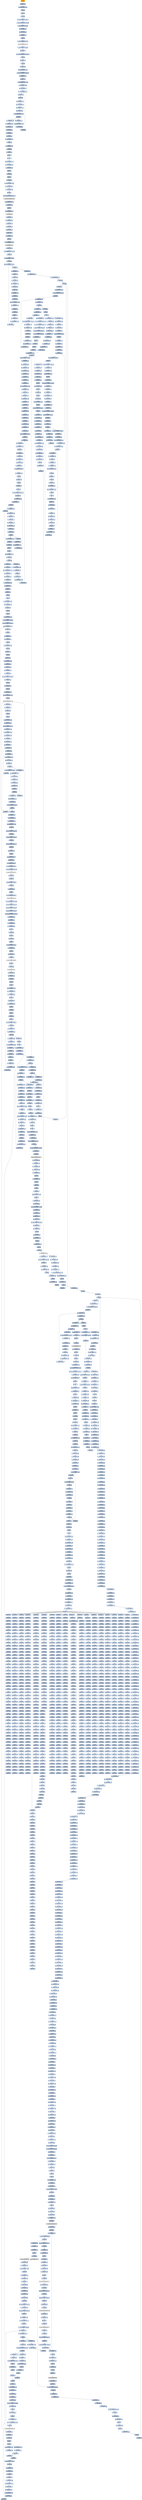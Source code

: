 digraph G {
node[shape=rectangle,style=filled,fillcolor=lightsteelblue,color=lightsteelblue]
bgcolor="transparent"
a0x004014d0pushl_ebp[label="start\npushl %ebp",fillcolor="orange",color="lightgrey"];
a0x004014d1movl_esp_ebp[label="0x004014d1\nmovl %esp, %ebp"];
a0x004014d3subl_0xf4UINT32_esp[label="0x004014d3\nsubl $0xf4<UINT32>, %esp"];
a0x004014d9pushl_ebx[label="0x004014d9\npushl %ebx"];
a0x004014dapushl_esi[label="0x004014da\npushl %esi"];
a0x004014dbpushl_edi[label="0x004014db\npushl %edi"];
a0x004014dcmovl_0x44UINT32__124ebp_[label="0x004014dc\nmovl $0x44<UINT32>, -124(%ebp)"];
a0x004014e3movl_0x414064UINT32__68ebp_[label="0x004014e3\nmovl $0x414064<UINT32>, -68(%ebp)"];
a0x004014eamovl_0x0UINT32__32ebp_[label="0x004014ea\nmovl $0x0<UINT32>, -32(%ebp)"];
a0x004014f1movl__124ebp__eax[label="0x004014f1\nmovl -124(%ebp), %eax"];
a0x004014f4movl_eax__200ebp_[label="0x004014f4\nmovl %eax, -200(%ebp)"];
a0x004014faleal__200ebp__ecx[label="0x004014fa\nleal -200(%ebp), %ecx"];
a0x00401500pushl_ecx[label="0x00401500\npushl %ecx"];
a0x00401501call_GetStartupInfoA_kernel32_dll[label="0x00401501\ncall GetStartupInfoA@kernel32.dll"];
GetStartupInfoA_kernel32_dll[label="GetStartupInfoA@kernel32.dll",fillcolor="lightgrey",color="lightgrey"];
a0x00401507cmpl_0x0UINT8__192ebp_[label="0x00401507\ncmpl $0x0<UINT8>, -192(%ebp)"];
a0x0040150ejne_0x00401517[label="0x0040150e\njne 0x00401517"];
a0x00401517movl_GetStartupInfoA_kernel32_dll_edx[label="0x00401517\nmovl GetStartupInfoA@kernel32.dll, %edx"];
a0x0040151dpushl_edx[label="0x0040151d\npushl %edx"];
a0x0040151ecall_0x00401360[label="0x0040151e\ncall 0x00401360"];
a0x00401360pushl_ebp[label="0x00401360\npushl %ebp"];
a0x00401361movl_esp_ebp[label="0x00401361\nmovl %esp, %ebp"];
a0x00401363subl_0x10cUINT32_esp[label="0x00401363\nsubl $0x10c<UINT32>, %esp"];
a0x00401369movl_0x4550UINT32_0x00414248[label="0x00401369\nmovl $0x4550<UINT32>, 0x00414248"];
a0x00401373movl_0x8ebp__eax[label="0x00401373\nmovl 0x8(%ebp), %eax"];
a0x00401376xorl_ecx_ecx[label="0x00401376\nxorl %ecx, %ecx"];
a0x00401378andl_0xfffff000UINT32_eax[label="0x00401378\nandl $0xfffff000<UINT32>, %eax"];
a0x0040137dandl_0xfUINT8_ecx[label="0x0040137d\nandl $0xf<UINT8>, %ecx"];
a0x00401380movl_eax_0x8ebp_[label="0x00401380\nmovl %eax, 0x8(%ebp)"];
a0x00401383movl_0x1UINT32_edx[label="0x00401383\nmovl $0x1<UINT32>, %edx"];
a0x00401388testl_edx_edx[label="0x00401388\ntestl %edx, %edx"];
a0x0040138aje_0x004013db[label="0x0040138a\nje 0x004013db"];
a0x0040138cmovl_0x8ebp__eax[label="0x0040138c\nmovl 0x8(%ebp), %eax"];
a0x0040138fmovl_eax__268ebp_[label="0x0040138f\nmovl %eax, -268(%ebp)"];
a0x00401395movl__268ebp__ecx[label="0x00401395\nmovl -268(%ebp), %ecx"];
a0x0040139bmovzwl_ecx__edx[label="0x0040139b\nmovzwl (%ecx), %edx"];
a0x0040139ecmpl_0x5a4dUINT32_edx[label="0x0040139e\ncmpl $0x5a4d<UINT32>, %edx"];
a0x004013a4jne_0x004013cd[label="0x004013a4\njne 0x004013cd"];
a0x004013cdmovl_0x8ebp__ecx[label="0x004013cd\nmovl 0x8(%ebp), %ecx"];
a0x004013d0subl_0x1000UINT32_ecx[label="0x004013d0\nsubl $0x1000<UINT32>, %ecx"];
a0x004013d6movl_ecx_0x8ebp_[label="0x004013d6\nmovl %ecx, 0x8(%ebp)"];
a0x004013d9jmp_0x00401383[label="0x004013d9\njmp 0x00401383"];
a0x004013a6movl__268ebp__eax[label="0x004013a6\nmovl -268(%ebp), %eax"];
a0x004013acmovl__268ebp__ecx[label="0x004013ac\nmovl -268(%ebp), %ecx"];
a0x004013b2addl_0x3ceax__ecx[label="0x004013b2\naddl 0x3c(%eax), %ecx"];
a0x004013b5movl_ecx__8ebp_[label="0x004013b5\nmovl %ecx, -8(%ebp)"];
a0x004013b8movl__8ebp__edx[label="0x004013b8\nmovl -8(%ebp), %edx"];
a0x004013bbmovl_edx__eax[label="0x004013bb\nmovl (%edx), %eax"];
a0x004013bdcmpl_0x00414248_eax[label="0x004013bd\ncmpl 0x00414248, %eax"];
a0x004013c3jne_0x004013cd[label="0x004013c3\njne 0x004013cd"];
a0x004013c5movl__268ebp__eax[label="0x004013c5\nmovl -268(%ebp), %eax"];
a0x004013cbjmp_0x004013db[label="0x004013cb\njmp 0x004013db"];
a0x004013dbmovl_ebp_esp[label="0x004013db\nmovl %ebp, %esp"];
a0x004013ddpopl_ebp[label="0x004013dd\npopl %ebp"];
a0x004013deret[label="0x004013de\nret"];
a0x00401523addl_0x4UINT8_esp[label="0x00401523\naddl $0x4<UINT8>, %esp"];
a0x00401526movl_eax_0x004141a8[label="0x00401526\nmovl %eax, 0x004141a8"];
a0x0040152bmovl__68ebp__eax[label="0x0040152b\nmovl -68(%ebp), %eax"];
a0x0040152epushl_eax[label="0x0040152e\npushl %eax"];
a0x0040152fcall_0x004013e0[label="0x0040152f\ncall 0x004013e0"];
a0x004013e0pushl_ebp[label="0x004013e0\npushl %ebp"];
a0x004013e1movl_esp_ebp[label="0x004013e1\nmovl %esp, %ebp"];
a0x004013e3subl_0x140UINT32_esp[label="0x004013e3\nsubl $0x140<UINT32>, %esp"];
a0x004013e9pushl_0x12cUINT32[label="0x004013e9\npushl $0x12c<UINT32>"];
a0x004013eeleal__312ebp__eax[label="0x004013ee\nleal -312(%ebp), %eax"];
a0x004013f4pushl_eax[label="0x004013f4\npushl %eax"];
a0x004013f5call_GetSystemDirectoryA_kernel32_dll[label="0x004013f5\ncall GetSystemDirectoryA@kernel32.dll"];
GetSystemDirectoryA_kernel32_dll[label="GetSystemDirectoryA@kernel32.dll",fillcolor="lightgrey",color="lightgrey"];
a0x004013fbpushl_0x414150UINT32[label="0x004013fb\npushl $0x414150<UINT32>"];
a0x00401400leal__312ebp__ecx[label="0x00401400\nleal -312(%ebp), %ecx"];
a0x00401406pushl_ecx[label="0x00401406\npushl %ecx"];
a0x00401407call_lstrcatA_kernel32_dll[label="0x00401407\ncall lstrcatA@kernel32.dll"];
lstrcatA_kernel32_dll[label="lstrcatA@kernel32.dll",fillcolor="lightgrey",color="lightgrey"];
a0x0040140dpushl_0x0UINT8[label="0x0040140d\npushl $0x0<UINT8>"];
a0x0040140fpushl_0x80UINT32[label="0x0040140f\npushl $0x80<UINT32>"];
a0x00401414pushl_0x3UINT8[label="0x00401414\npushl $0x3<UINT8>"];
a0x00401416pushl_0x0UINT8[label="0x00401416\npushl $0x0<UINT8>"];
a0x00401418pushl_0x7UINT8[label="0x00401418\npushl $0x7<UINT8>"];
a0x0040141apushl_0x1UINT8[label="0x0040141a\npushl $0x1<UINT8>"];
a0x0040141cleal__312ebp__edx[label="0x0040141c\nleal -312(%ebp), %edx"];
a0x00401422pushl_edx[label="0x00401422\npushl %edx"];
a0x00401423call_CreateFileA_kernel32_dll[label="0x00401423\ncall CreateFileA@kernel32.dll"];
CreateFileA_kernel32_dll[label="CreateFileA@kernel32.dll",fillcolor="lightgrey",color="lightgrey"];
a0x00401429movl_eax__8ebp_[label="0x00401429\nmovl %eax, -8(%ebp)"];
a0x0040142ccmpl_0xffffffffUINT8__8ebp_[label="0x0040142c\ncmpl $0xffffffff<UINT8>, -8(%ebp)"];
a0x00401430je_0x00401439[label="0x00401430\nje 0x00401439"];
a0x00401439movl_0x0UINT32__4ebp_[label="0x00401439\nmovl $0x0<UINT32>, -4(%ebp)"];
a0x00401440jmp_0x0040144b[label="0x00401440\njmp 0x0040144b"];
a0x0040144bcmpl_0xeaUINT32__4ebp_[label="0x0040144b\ncmpl $0xea<UINT32>, -4(%ebp)"];
a0x00401452jnl_0x0040147f[label="0x00401452\njnl 0x0040147f"];
a0x00401454movl_0x8ebp__ecx[label="0x00401454\nmovl 0x8(%ebp), %ecx"];
a0x00401457addl__4ebp__ecx[label="0x00401457\naddl -4(%ebp), %ecx"];
a0x0040145amovl_ecx__edx[label="0x0040145a\nmovl (%ecx), %edx"];
a0x0040145csubl__4ebp__edx[label="0x0040145c\nsubl -4(%ebp), %edx"];
a0x0040145fmovl_0x8ebp__eax[label="0x0040145f\nmovl 0x8(%ebp), %eax"];
a0x00401462addl__4ebp__eax[label="0x00401462\naddl -4(%ebp), %eax"];
a0x00401465movl_edx_eax_[label="0x00401465\nmovl %edx, (%eax)"];
a0x00401467movl_0x8ebp__ecx[label="0x00401467\nmovl 0x8(%ebp), %ecx"];
a0x0040146aaddl__4ebp__ecx[label="0x0040146a\naddl -4(%ebp), %ecx"];
a0x0040146dmovl_ecx__edx[label="0x0040146d\nmovl (%ecx), %edx"];
a0x0040146fsubl_0x1473UINT32_edx[label="0x0040146f\nsubl $0x1473<UINT32>, %edx"];
a0x00401475movl_0x8ebp__eax[label="0x00401475\nmovl 0x8(%ebp), %eax"];
a0x00401478addl__4ebp__eax[label="0x00401478\naddl -4(%ebp), %eax"];
a0x0040147bmovl_edx_eax_[label="0x0040147b\nmovl %edx, (%eax)"];
a0x0040147djmp_0x00401442[label="0x0040147d\njmp 0x00401442"];
a0x00401442movl__4ebp__eax[label="0x00401442\nmovl -4(%ebp), %eax"];
a0x00401445addl_0x4UINT8_eax[label="0x00401445\naddl $0x4<UINT8>, %eax"];
a0x00401448movl_eax__4ebp_[label="0x00401448\nmovl %eax, -4(%ebp)"];
a0x0040147fpushl_0xbUINT8[label="0x0040147f\npushl $0xb<UINT8>"];
a0x00401481pushl_0x41415cUINT32[label="0x00401481\npushl $0x41415c<UINT32>"];
a0x00401486pushl_0x414220UINT32[label="0x00401486\npushl $0x414220<UINT32>"];
a0x0040148bcall_0x004027b0[label="0x0040148b\ncall 0x004027b0"];
a0x004027b0pushl_ebp[label="0x004027b0\npushl %ebp"];
a0x004027b1movl_esp_ebp[label="0x004027b1\nmovl %esp, %ebp"];
a0x004027b3subl_0x8UINT8_esp[label="0x004027b3\nsubl $0x8<UINT8>, %esp"];
a0x004027b6movl_0x0UINT32_0x00414188[label="0x004027b6\nmovl $0x0<UINT32>, 0x00414188"];
a0x004027c0jmp_0x004027cf[label="0x004027c0\njmp 0x004027cf"];
a0x004027cfmovl_0x00414188_ecx[label="0x004027cf\nmovl 0x00414188, %ecx"];
a0x004027d5cmpl_0x10ebp__ecx[label="0x004027d5\ncmpl 0x10(%ebp), %ecx"];
a0x004027d8jae_0x00402800[label="0x004027d8\njae 0x00402800"];
a0x004027damovl_0xcebp__edx[label="0x004027da\nmovl 0xc(%ebp), %edx"];
a0x004027ddaddl_0x00414188_edx[label="0x004027dd\naddl 0x00414188, %edx"];
a0x004027e3movzbl_edx__eax[label="0x004027e3\nmovzbl (%edx), %eax"];
a0x004027e6movl_eax__8ebp_[label="0x004027e6\nmovl %eax, -8(%ebp)"];
a0x004027e9movl_0x66969UINT32__4ebp_[label="0x004027e9\nmovl $0x66969<UINT32>, -4(%ebp)"];
a0x004027f0movl_0x8ebp__ecx[label="0x004027f0\nmovl 0x8(%ebp), %ecx"];
a0x004027f3addl_0x00414188_ecx[label="0x004027f3\naddl 0x00414188, %ecx"];
a0x004027f9movb__8ebp__dl[label="0x004027f9\nmovb -8(%ebp), %dl"];
a0x004027fcmovb_dl_ecx_[label="0x004027fc\nmovb %dl, (%ecx)"];
a0x004027fejmp_0x004027c2[label="0x004027fe\njmp 0x004027c2"];
a0x004027c2movl_0x00414188_eax[label="0x004027c2\nmovl 0x00414188, %eax"];
a0x004027c7addl_0x1UINT8_eax[label="0x004027c7\naddl $0x1<UINT8>, %eax"];
a0x004027camovl_eax_0x00414188[label="0x004027ca\nmovl %eax, 0x00414188"];
a0x00402800movl_ebp_esp[label="0x00402800\nmovl %ebp, %esp"];
a0x00402802popl_ebp[label="0x00402802\npopl %ebp"];
a0x00402803ret[label="0x00402803\nret"];
a0x00401490addl_0xcUINT8_esp[label="0x00401490\naddl $0xc<UINT8>, %esp"];
a0x00401493movb_0x47UINT8_0x00414220[label="0x00401493\nmovb $0x47<UINT8>, 0x00414220"];
a0x0040149amovb_0x65UINT8_0x0041422b[label="0x0040149a\nmovb $0x65<UINT8>, 0x0041422b"];
a0x004014a1movb_0x73UINT8_0x0041422c[label="0x004014a1\nmovb $0x73<UINT8>, 0x0041422c"];
a0x004014a8movb_0x73UINT8_0x0041422d[label="0x004014a8\nmovb $0x73<UINT8>, 0x0041422d"];
a0x004014afmovb_0x0UINT8_0x0041422e[label="0x004014af\nmovb $0x0<UINT8>, 0x0041422e"];
a0x004014b6movl_0x004141a8_ecx[label="0x004014b6\nmovl 0x004141a8, %ecx"];
a0x004014bcpushl_ecx[label="0x004014bc\npushl %ecx"];
a0x004014bdcall_0x00401290[label="0x004014bd\ncall 0x00401290"];
a0x00401290pushl_ebp[label="0x00401290\npushl %ebp"];
a0x00401291movl_esp_ebp[label="0x00401291\nmovl %esp, %ebp"];
a0x00401293subl_0x20UINT8_esp[label="0x00401293\nsubl $0x20<UINT8>, %esp"];
a0x00401296movl_0x0UINT32__12ebp_[label="0x00401296\nmovl $0x0<UINT32>, -12(%ebp)"];
a0x0040129dmovl_0x8ebp__eax[label="0x0040129d\nmovl 0x8(%ebp), %eax"];
a0x004012a0movl_eax_0x00414254[label="0x004012a0\nmovl %eax, 0x00414254"];
a0x004012a5movl_0x00414254_ecx[label="0x004012a5\nmovl 0x00414254, %ecx"];
a0x004012abmovl_0x00414254_edx[label="0x004012ab\nmovl 0x00414254, %edx"];
a0x004012b1addl_0x3cecx__edx[label="0x004012b1\naddl 0x3c(%ecx), %edx"];
a0x004012b4movl_edx__28ebp_[label="0x004012b4\nmovl %edx, -28(%ebp)"];
a0x004012b7movl__12ebp__eax[label="0x004012b7\nmovl -12(%ebp), %eax"];
a0x004012bamovl__28ebp__ecx[label="0x004012ba\nmovl -28(%ebp), %ecx"];
a0x004012bdmovl_0x78ecxeax8__edx[label="0x004012bd\nmovl 0x78(%ecx,%eax,8), %edx"];
a0x004012c1addl_0x8ebp__edx[label="0x004012c1\naddl 0x8(%ebp), %edx"];
a0x004012c4movl_edx__8ebp_[label="0x004012c4\nmovl %edx, -8(%ebp)"];
a0x004012c7movl__8ebp__eax[label="0x004012c7\nmovl -8(%ebp), %eax"];
a0x004012camovl_0x24eax__ecx[label="0x004012ca\nmovl 0x24(%eax), %ecx"];
a0x004012cdaddl_0x8ebp__ecx[label="0x004012cd\naddl 0x8(%ebp), %ecx"];
a0x004012d0movl_ecx__24ebp_[label="0x004012d0\nmovl %ecx, -24(%ebp)"];
a0x004012d3movl__8ebp__edx[label="0x004012d3\nmovl -8(%ebp), %edx"];
a0x004012d6movl_0x20edx__eax[label="0x004012d6\nmovl 0x20(%edx), %eax"];
a0x004012d9addl_0x8ebp__eax[label="0x004012d9\naddl 0x8(%ebp), %eax"];
a0x004012dcmovl_eax__16ebp_[label="0x004012dc\nmovl %eax, -16(%ebp)"];
a0x004012dfmovl__8ebp__ecx[label="0x004012df\nmovl -8(%ebp), %ecx"];
a0x004012e2movl_0x1cecx__edx[label="0x004012e2\nmovl 0x1c(%ecx), %edx"];
a0x004012e5addl_0x8ebp__edx[label="0x004012e5\naddl 0x8(%ebp), %edx"];
a0x004012e8movl_edx__4ebp_[label="0x004012e8\nmovl %edx, -4(%ebp)"];
a0x004012ebmovl_0x0UINT32__12ebp_[label="0x004012eb\nmovl $0x0<UINT32>, -12(%ebp)"];
a0x004012f2jmp_0x004012fd[label="0x004012f2\njmp 0x004012fd"];
a0x004012fdmovl__8ebp__ecx[label="0x004012fd\nmovl -8(%ebp), %ecx"];
a0x00401300movl__12ebp__edx[label="0x00401300\nmovl -12(%ebp), %edx"];
a0x00401303cmpl_0x18ecx__edx[label="0x00401303\ncmpl 0x18(%ecx), %edx"];
a0x00401306jae_0x00401350[label="0x00401306\njae 0x00401350"];
a0x00401308movl__16ebp__eax[label="0x00401308\nmovl -16(%ebp), %eax"];
a0x0040130bmovl_eax__ecx[label="0x0040130b\nmovl (%eax), %ecx"];
a0x0040130daddl_0x8ebp__ecx[label="0x0040130d\naddl 0x8(%ebp), %ecx"];
a0x00401310movl_ecx__32ebp_[label="0x00401310\nmovl %ecx, -32(%ebp)"];
a0x00401313pushl_0xeUINT8[label="0x00401313\npushl $0xe<UINT8>"];
a0x00401315pushl_0x414220UINT32[label="0x00401315\npushl $0x414220<UINT32>"];
a0x0040131amovl__32ebp__edx[label="0x0040131a\nmovl -32(%ebp), %edx"];
a0x0040131dpushl_edx[label="0x0040131d\npushl %edx"];
a0x0040131ecall_0x00401230[label="0x0040131e\ncall 0x00401230"];
a0x00401230pushl_ebp[label="0x00401230\npushl %ebp"];
a0x00401231movl_esp_ebp[label="0x00401231\nmovl %esp, %ebp"];
a0x00401233pushl_ecx[label="0x00401233\npushl %ecx"];
a0x00401234movl_0x0UINT32_0x00414188[label="0x00401234\nmovl $0x0<UINT32>, 0x00414188"];
a0x0040123ejmp_0x0040124d[label="0x0040123e\njmp 0x0040124d"];
a0x0040124dmovl_0x00414188_ecx[label="0x0040124d\nmovl 0x00414188, %ecx"];
a0x00401253cmpl_0x10ebp__ecx[label="0x00401253\ncmpl 0x10(%ebp), %ecx"];
a0x00401256jae_0x00401281[label="0x00401256\njae 0x00401281"];
a0x00401258movl_0x8ebp__edx[label="0x00401258\nmovl 0x8(%ebp), %edx"];
a0x0040125baddl_0x00414188_edx[label="0x0040125b\naddl 0x00414188, %edx"];
a0x00401261movzbl_edx__eax[label="0x00401261\nmovzbl (%edx), %eax"];
a0x00401264movl_eax__4ebp_[label="0x00401264\nmovl %eax, -4(%ebp)"];
a0x00401267movl_0xcebp__ecx[label="0x00401267\nmovl 0xc(%ebp), %ecx"];
a0x0040126aaddl_0x00414188_ecx[label="0x0040126a\naddl 0x00414188, %ecx"];
a0x00401270movzbl_ecx__edx[label="0x00401270\nmovzbl (%ecx), %edx"];
a0x00401273cmpl_edx__4ebp_[label="0x00401273\ncmpl %edx, -4(%ebp)"];
a0x00401276je_0x0040127f[label="0x00401276\nje 0x0040127f"];
a0x00401278movl_0x1UINT32_eax[label="0x00401278\nmovl $0x1<UINT32>, %eax"];
a0x0040127djmp_0x00401283[label="0x0040127d\njmp 0x00401283"];
a0x00401283movl_ebp_esp[label="0x00401283\nmovl %ebp, %esp"];
a0x00401285popl_ebp[label="0x00401285\npopl %ebp"];
a0x00401286ret[label="0x00401286\nret"];
a0x00401323addl_0xcUINT8_esp[label="0x00401323\naddl $0xc<UINT8>, %esp"];
a0x00401326testl_eax_eax[label="0x00401326\ntestl %eax, %eax"];
a0x00401328jne_0x00401345[label="0x00401328\njne 0x00401345"];
a0x00401345movl__16ebp__edx[label="0x00401345\nmovl -16(%ebp), %edx"];
a0x00401348addl_0x4UINT8_edx[label="0x00401348\naddl $0x4<UINT8>, %edx"];
a0x0040134bmovl_edx__16ebp_[label="0x0040134b\nmovl %edx, -16(%ebp)"];
a0x0040134ejmp_0x004012f4[label="0x0040134e\njmp 0x004012f4"];
a0x004012f4movl__12ebp__eax[label="0x004012f4\nmovl -12(%ebp), %eax"];
a0x004012f7addl_0x1UINT8_eax[label="0x004012f7\naddl $0x1<UINT8>, %eax"];
a0x004012famovl_eax__12ebp_[label="0x004012fa\nmovl %eax, -12(%ebp)"];
a0x0040127fjmp_0x00401240[label="0x0040127f\njmp 0x00401240"];
a0x00401240movl_0x00414188_eax[label="0x00401240\nmovl 0x00414188, %eax"];
a0x00401245addl_0x1UINT8_eax[label="0x00401245\naddl $0x1<UINT8>, %eax"];
a0x00401248movl_eax_0x00414188[label="0x00401248\nmovl %eax, 0x00414188"];
a0x00401281xorl_eax_eax[label="0x00401281\nxorl %eax, %eax"];
a0x0040132amovl__12ebp__eax[label="0x0040132a\nmovl -12(%ebp), %eax"];
a0x0040132dmovl__24ebp__ecx[label="0x0040132d\nmovl -24(%ebp), %ecx"];
a0x00401330movzwl_ecxeax2__edx[label="0x00401330\nmovzwl (%ecx,%eax,2), %edx"];
a0x00401334movl_edx__20ebp_[label="0x00401334\nmovl %edx, -20(%ebp)"];
a0x00401337movl__20ebp__eax[label="0x00401337\nmovl -20(%ebp), %eax"];
a0x0040133amovl__4ebp__ecx[label="0x0040133a\nmovl -4(%ebp), %ecx"];
a0x0040133dmovl_ecxeax4__eax[label="0x0040133d\nmovl (%ecx,%eax,4), %eax"];
a0x00401340addl_0x8ebp__eax[label="0x00401340\naddl 0x8(%ebp), %eax"];
a0x00401343jmp_0x00401352[label="0x00401343\njmp 0x00401352"];
a0x00401352movl_ebp_esp[label="0x00401352\nmovl %ebp, %esp"];
a0x00401354popl_ebp[label="0x00401354\npopl %ebp"];
a0x00401355ret[label="0x00401355\nret"];
a0x004014c2addl_0x4UINT8_esp[label="0x004014c2\naddl $0x4<UINT8>, %esp"];
a0x004014c5movl_eax_0x004141f0[label="0x004014c5\nmovl %eax, 0x004141f0"];
a0x004014camovl_ebp_esp[label="0x004014ca\nmovl %ebp, %esp"];
a0x004014ccpopl_ebp[label="0x004014cc\npopl %ebp"];
a0x004014cdret[label="0x004014cd\nret"];
a0x00401534addl_0x4UINT8_esp[label="0x00401534\naddl $0x4<UINT8>, %esp"];
a0x00401537movl_0x0UINT32__16ebp_[label="0x00401537\nmovl $0x0<UINT32>, -16(%ebp)"];
a0x0040153emovl_0x0UINT32_0x004141a0[label="0x0040153e\nmovl $0x0<UINT32>, 0x004141a0"];
a0x00401548movl_0x1UINT32_ecx[label="0x00401548\nmovl $0x1<UINT32>, %ecx"];
a0x0040154dtestl_ecx_ecx[label="0x0040154d\ntestl %ecx, %ecx"];
a0x0040154fje_0x004015f7[label="0x0040154f\nje 0x004015f7"];
a0x00401555movl__68ebp__edx[label="0x00401555\nmovl -68(%ebp), %edx"];
a0x00401558addl__16ebp__edx[label="0x00401558\naddl -16(%ebp), %edx"];
a0x0040155bpushl_edx[label="0x0040155b\npushl %edx"];
a0x0040155cmovl_0x004141a8_eax[label="0x0040155c\nmovl 0x004141a8, %eax"];
a0x00401561pushl_eax[label="0x00401561\npushl %eax"];
a0x00401562call_0x00401e10[label="0x00401562\ncall 0x00401e10"];
a0x00401e10pushl_ebp[label="0x00401e10\npushl %ebp"];
a0x00401e11movl_esp_ebp[label="0x00401e11\nmovl %esp, %ebp"];
a0x00401e13subl_0xcUINT8_esp[label="0x00401e13\nsubl $0xc<UINT8>, %esp"];
a0x00401e16movl_0x8ebp__eax[label="0x00401e16\nmovl 0x8(%ebp), %eax"];
a0x00401e19movl_eax__12ebp_[label="0x00401e19\nmovl %eax, -12(%ebp)"];
a0x00401e1cmovl_0xcebp__ecx[label="0x00401e1c\nmovl 0xc(%ebp), %ecx"];
a0x00401e1fmovl_ecx__4ebp_[label="0x00401e1f\nmovl %ecx, -4(%ebp)"];
a0x00401e22movl_0xcUINT32_0x00414248[label="0x00401e22\nmovl $0xc<UINT32>, 0x00414248"];
a0x00401e2cmovl__4ebp__edx[label="0x00401e2c\nmovl -4(%ebp), %edx"];
a0x00401e2fpushl_edx[label="0x00401e2f\npushl %edx"];
a0x00401e30movl__12ebp__eax[label="0x00401e30\nmovl -12(%ebp), %eax"];
a0x00401e33pushl_eax[label="0x00401e33\npushl %eax"];
a0x00401e34movl_0x00414248_ecx[label="0x00401e34\nmovl 0x00414248, %ecx"];
a0x00401e3amovl_0x4141c0ecx4__edx[label="0x00401e3a\nmovl 0x4141c0(,%ecx,4), %edx"];
a0x00401e41call_edx[label="0x00401e41\ncall %edx"];
GetProcAddress_kernel32_dll[label="GetProcAddress@kernel32.dll",fillcolor="lightgrey",color="lightgrey"];
a0x00401e43movl_eax__8ebp_[label="0x00401e43\nmovl %eax, -8(%ebp)"];
a0x00401e46movl__8ebp__eax[label="0x00401e46\nmovl -8(%ebp), %eax"];
a0x00401e49movl_ebp_esp[label="0x00401e49\nmovl %ebp, %esp"];
a0x00401e4bpopl_ebp[label="0x00401e4b\npopl %ebp"];
a0x00401e4cret[label="0x00401e4c\nret"];
a0x00401567addl_0x8UINT8_esp[label="0x00401567\naddl $0x8<UINT8>, %esp"];
a0x0040156amovl_0x004141a0_ecx[label="0x0040156a\nmovl 0x004141a0, %ecx"];
a0x00401570movl_eax_0x4141c0ecx4_[label="0x00401570\nmovl %eax, 0x4141c0(,%ecx,4)"];
a0x00401577movl_0x004141a0_edx[label="0x00401577\nmovl 0x004141a0, %edx"];
a0x0040157daddl_0x1UINT8_edx[label="0x0040157d\naddl $0x1<UINT8>, %edx"];
a0x00401580movl_edx_0x004141a0[label="0x00401580\nmovl %edx, 0x004141a0"];
a0x00401586movl__16ebp__eax[label="0x00401586\nmovl -16(%ebp), %eax"];
a0x00401589movl_eax__216ebp_[label="0x00401589\nmovl %eax, -216(%ebp)"];
a0x0040158fmovl__68ebp__ecx[label="0x0040158f\nmovl -68(%ebp), %ecx"];
a0x00401592addl__216ebp__ecx[label="0x00401592\naddl -216(%ebp), %ecx"];
a0x00401598movzbl_ecx__edx[label="0x00401598\nmovzbl (%ecx), %edx"];
a0x0040159bmovl__216ebp__eax[label="0x0040159b\nmovl -216(%ebp), %eax"];
a0x004015a1addl_0x1UINT8_eax[label="0x004015a1\naddl $0x1<UINT8>, %eax"];
a0x004015a4movl_eax__216ebp_[label="0x004015a4\nmovl %eax, -216(%ebp)"];
a0x004015aatestl_edx_edx[label="0x004015aa\ntestl %edx, %edx"];
a0x004015acje_0x004015ba[label="0x004015ac\nje 0x004015ba"];
a0x004015aemovl_0x1UINT32__212ebp_[label="0x004015ae\nmovl $0x1<UINT32>, -212(%ebp)"];
a0x004015b8jmp_0x0040158f[label="0x004015b8\njmp 0x0040158f"];
a0x004015bamovl__216ebp__ecx[label="0x004015ba\nmovl -216(%ebp), %ecx"];
a0x004015c0addl_0x1UINT8_ecx[label="0x004015c0\naddl $0x1<UINT8>, %ecx"];
a0x004015c3movl_ecx__216ebp_[label="0x004015c3\nmovl %ecx, -216(%ebp)"];
a0x004015c9movl__68ebp__edx[label="0x004015c9\nmovl -68(%ebp), %edx"];
a0x004015ccaddl__216ebp__edx[label="0x004015cc\naddl -216(%ebp), %edx"];
a0x004015d2movzbl_edx__eax[label="0x004015d2\nmovzbl (%edx), %eax"];
a0x004015d5testl_eax_eax[label="0x004015d5\ntestl %eax, %eax"];
a0x004015d7jne_0x004015db[label="0x004015d7\njne 0x004015db"];
a0x004015dbmovl__216ebp__ecx[label="0x004015db\nmovl -216(%ebp), %ecx"];
a0x004015e1subl_0x1UINT8_ecx[label="0x004015e1\nsubl $0x1<UINT8>, %ecx"];
a0x004015e4movl_ecx__16ebp_[label="0x004015e4\nmovl %ecx, -16(%ebp)"];
a0x004015e7cmpl_0xeaUINT32__16ebp_[label="0x004015e7\ncmpl $0xea<UINT32>, -16(%ebp)"];
a0x004015eejb_0x004015f2[label="0x004015ee\njb 0x004015f2"];
a0x004015f2jmp_0x00401548[label="0x004015f2\njmp 0x00401548"];
a0x004015d9jmp_0x004015ba[label="0x004015d9\njmp 0x004015ba"];
a0x004015f0jmp_0x004015f7[label="0x004015f0\njmp 0x004015f7"];
a0x004015f7movl_0x8ebp__ecx[label="0x004015f7\nmovl 0x8(%ebp), %ecx"];
a0x004015famovl_ecx_0x00414190[label="0x004015fa\nmovl %ecx, 0x00414190"];
a0x00401600movl_0x00414190_edx[label="0x00401600\nmovl 0x00414190, %edx"];
a0x00401606andl_0xffffUINT32_edx[label="0x00401606\nandl $0xffff<UINT32>, %edx"];
a0x0040160cje_0x0040161a[label="0x0040160c\nje 0x0040161a"];
a0x0040160emovl_0x0UINT32_0x004141a4[label="0x0040160e\nmovl $0x0<UINT32>, 0x004141a4"];
a0x00401618jmp_0x00401624[label="0x00401618\njmp 0x00401624"];
a0x00401624cmpl_0x0UINT8_0x00414190[label="0x00401624\ncmpl $0x0<UINT8>, 0x00414190"];
a0x0040162bjne_0x00401637[label="0x0040162b\njne 0x00401637"];
a0x00401637cmpl_0x0UINT8_0x004141a4[label="0x00401637\ncmpl $0x0<UINT8>, 0x004141a4"];
a0x0040163eje_0x00401648[label="0x0040163e\nje 0x00401648"];
a0x00401648leal__32ebp__ecx[label="0x00401648\nleal -32(%ebp), %ecx"];
a0x0040164bpushl_ecx[label="0x0040164b\npushl %ecx"];
a0x0040164cpushl_0x20019UINT32[label="0x0040164c\npushl $0x20019<UINT32>"];
a0x00401651pushl_0x0UINT8[label="0x00401651\npushl $0x0<UINT8>"];
a0x00401653pushl_0x414168UINT32[label="0x00401653\npushl $0x414168<UINT32>"];
a0x00401658pushl_0x80000000UINT32[label="0x00401658\npushl $0x80000000<UINT32>"];
a0x0040165dcall_RegOpenKeyExA_advapi32_dll[label="0x0040165d\ncall RegOpenKeyExA@advapi32.dll"];
RegOpenKeyExA_advapi32_dll[label="RegOpenKeyExA@advapi32.dll",fillcolor="lightgrey",color="lightgrey"];
a0x00401663testl_eax_eax[label="0x00401663\ntestl %eax, %eax"];
a0x00401665je_0x0040166e[label="0x00401665\nje 0x0040166e"];
a0x0040166ecmpl_0x0UINT8__32ebp_[label="0x0040166e\ncmpl $0x0<UINT8>, -32(%ebp)"];
a0x00401672jne_0x0040167b[label="0x00401672\njne 0x0040167b"];
a0x0040167bmovl__32ebp__edx[label="0x0040167b\nmovl -32(%ebp), %edx"];
a0x0040167epushl_edx[label="0x0040167e\npushl %edx"];
a0x0040167fcall_RegCloseKey_advapi32_dll[label="0x0040167f\ncall RegCloseKey@advapi32.dll"];
RegCloseKey_advapi32_dll[label="RegCloseKey@advapi32.dll",fillcolor="lightgrey",color="lightgrey"];
a0x00401685movl_0x64UINT32__240ebp_[label="0x00401685\nmovl $0x64<UINT32>, -240(%ebp)"];
a0x0040168fmovl_0xaUINT32__224ebp_[label="0x0040168f\nmovl $0xa<UINT32>, -224(%ebp)"];
a0x00401699movl_0x0UINT32__220ebp_[label="0x00401699\nmovl $0x0<UINT32>, -220(%ebp)"];
a0x004016a3movl_0x0UINT32__232ebp_[label="0x004016a3\nmovl $0x0<UINT32>, -232(%ebp)"];
a0x004016admovl_0x404005UINT32__204ebp_[label="0x004016ad\nmovl $0x404005<UINT32>, -204(%ebp)"];
a0x004016b7movl__204ebp__eax[label="0x004016b7\nmovl -204(%ebp), %eax"];
a0x004016bdmovl__4eax__ecx[label="0x004016bd\nmovl -4(%eax), %ecx"];
a0x004016c0movl_ecx__228ebp_[label="0x004016c0\nmovl %ecx, -228(%ebp)"];
a0x004016c6movl__228ebp__edx[label="0x004016c6\nmovl -228(%ebp), %edx"];
a0x004016ccpushl_edx[label="0x004016cc\npushl %edx"];
a0x004016cdcall_0x00402590[label="0x004016cd\ncall 0x00402590"];
a0x00402590pushl_ebp[label="0x00402590\npushl %ebp"];
a0x00402591movl_esp_ebp[label="0x00402591\nmovl %esp, %ebp"];
a0x00402593pushl_ecx[label="0x00402593\npushl %ecx"];
a0x00402594movl_0x1UINT32__4ebp_[label="0x00402594\nmovl $0x1<UINT32>, -4(%ebp)"];
a0x0040259bmovl_0x8ebp__eax[label="0x0040259b\nmovl 0x8(%ebp), %eax"];
a0x0040259epushl_eax[label="0x0040259e\npushl %eax"];
a0x0040259fpushl_0x0UINT8[label="0x0040259f\npushl $0x0<UINT8>"];
a0x004025a1call_0x004141d4[label="0x004025a1\ncall 0x004141d4"];
GetProcessHeap_kernel32_dll[label="GetProcessHeap@kernel32.dll",fillcolor="lightgrey",color="lightgrey"];
a0x004025a7pushl_eax[label="0x004025a7\npushl %eax"];
a0x004025a8call_0x004141d0[label="0x004025a8\ncall 0x004141d0"];
HeapAlloc_kernel32_dll[label="HeapAlloc@kernel32.dll",fillcolor="lightgrey",color="lightgrey"];
a0x004025aemovl_eax__4ebp_[label="0x004025ae\nmovl %eax, -4(%ebp)"];
a0x004025b1movl__4ebp__eax[label="0x004025b1\nmovl -4(%ebp), %eax"];
a0x004025b4movl_ebp_esp[label="0x004025b4\nmovl %ebp, %esp"];
a0x004025b6popl_ebp[label="0x004025b6\npopl %ebp"];
a0x004025b7ret[label="0x004025b7\nret"];
a0x004016d2addl_0x4UINT8_esp[label="0x004016d2\naddl $0x4<UINT8>, %esp"];
a0x004016d5movl_eax_0x0041419c[label="0x004016d5\nmovl %eax, 0x0041419c"];
a0x004016damovl__228ebp__eax[label="0x004016da\nmovl -228(%ebp), %eax"];
a0x004016e0pushl_eax[label="0x004016e0\npushl %eax"];
a0x004016e1pushl_0x0UINT8[label="0x004016e1\npushl $0x0<UINT8>"];
a0x004016e3movl_0x0041419c_ecx[label="0x004016e3\nmovl 0x0041419c, %ecx"];
a0x004016e9pushl_ecx[label="0x004016e9\npushl %ecx"];
a0x004016eacall_0x00402770[label="0x004016ea\ncall 0x00402770"];
a0x00402770pushl_ebp[label="0x00402770\npushl %ebp"];
a0x00402771movl_esp_ebp[label="0x00402771\nmovl %esp, %ebp"];
a0x00402773pushl_ecx[label="0x00402773\npushl %ecx"];
a0x00402774movl_0x0UINT32__4ebp_[label="0x00402774\nmovl $0x0<UINT32>, -4(%ebp)"];
a0x0040277bjmp_0x00402786[label="0x0040277b\njmp 0x00402786"];
a0x00402786movl__4ebp__ecx[label="0x00402786\nmovl -4(%ebp), %ecx"];
a0x00402789cmpl_0x10ebp__ecx[label="0x00402789\ncmpl 0x10(%ebp), %ecx"];
a0x0040278cjnl_0x004027a4[label="0x0040278c\njnl 0x004027a4"];
a0x0040278emovl_0x8ebp__edx[label="0x0040278e\nmovl 0x8(%ebp), %edx"];
a0x00402791addl__4ebp__edx[label="0x00402791\naddl -4(%ebp), %edx"];
a0x00402794movb_0x18UINT8_edx_[label="0x00402794\nmovb $0x18<UINT8>, (%edx)"];
a0x00402797movl_0x8ebp__eax[label="0x00402797\nmovl 0x8(%ebp), %eax"];
a0x0040279aaddl__4ebp__eax[label="0x0040279a\naddl -4(%ebp), %eax"];
a0x0040279dmovb_0xcebp__cl[label="0x0040279d\nmovb 0xc(%ebp), %cl"];
a0x004027a0movb_cl_eax_[label="0x004027a0\nmovb %cl, (%eax)"];
a0x004027a2jmp_0x0040277d[label="0x004027a2\njmp 0x0040277d"];
a0x0040277dmovl__4ebp__eax[label="0x0040277d\nmovl -4(%ebp), %eax"];
a0x00402780addl_0x1UINT8_eax[label="0x00402780\naddl $0x1<UINT8>, %eax"];
a0x00402783movl_eax__4ebp_[label="0x00402783\nmovl %eax, -4(%ebp)"];
a0x004027a4movl_ebp_esp[label="0x004027a4\nmovl %ebp, %esp"];
a0x004027a6popl_ebp[label="0x004027a6\npopl %ebp"];
a0x004027a7ret[label="0x004027a7\nret"];
a0x004016efaddl_0xcUINT8_esp[label="0x004016ef\naddl $0xc<UINT8>, %esp"];
a0x004016f2movl__228ebp__edx[label="0x004016f2\nmovl -228(%ebp), %edx"];
a0x004016f8movl_edx__236ebp_[label="0x004016f8\nmovl %edx, -236(%ebp)"];
a0x004016femovl__220ebp__eax[label="0x004016fe\nmovl -220(%ebp), %eax"];
a0x00401704cmpl__228ebp__eax[label="0x00401704\ncmpl -228(%ebp), %eax"];
a0x0040170ajae_0x004017ae[label="0x0040170a\njae 0x004017ae"];
a0x00401710movl__240ebp__ecx[label="0x00401710\nmovl -240(%ebp), %ecx"];
a0x00401716cmpl__236ebp__ecx[label="0x00401716\ncmpl -236(%ebp), %ecx"];
a0x0040171cjae_0x0040172c[label="0x0040171c\njae 0x0040172c"];
a0x0040171emovl__240ebp__edx[label="0x0040171e\nmovl -240(%ebp), %edx"];
a0x00401724movl_edx__244ebp_[label="0x00401724\nmovl %edx, -244(%ebp)"];
a0x0040172ajmp_0x00401738[label="0x0040172a\njmp 0x00401738"];
a0x00401738movl__244ebp__ecx[label="0x00401738\nmovl -244(%ebp), %ecx"];
a0x0040173emovl_ecx_0x004141ac[label="0x0040173e\nmovl %ecx, 0x004141ac"];
a0x00401744movl_0x004141ac_edx[label="0x00401744\nmovl 0x004141ac, %edx"];
a0x0040174apushl_edx[label="0x0040174a\npushl %edx"];
a0x0040174bmovl__204ebp__eax[label="0x0040174b\nmovl -204(%ebp), %eax"];
a0x00401751addl__232ebp__eax[label="0x00401751\naddl -232(%ebp), %eax"];
a0x00401757pushl_eax[label="0x00401757\npushl %eax"];
a0x00401758movl_0x0041419c_ecx[label="0x00401758\nmovl 0x0041419c, %ecx"];
a0x0040175eaddl__220ebp__ecx[label="0x0040175e\naddl -220(%ebp), %ecx"];
a0x00401764pushl_ecx[label="0x00401764\npushl %ecx"];
a0x00401765call_0x004027b0[label="0x00401765\ncall 0x004027b0"];
a0x0040176aaddl_0xcUINT8_esp[label="0x0040176a\naddl $0xc<UINT8>, %esp"];
a0x0040176dmovl__224ebp__edx[label="0x0040176d\nmovl -224(%ebp), %edx"];
a0x00401773addl__240ebp__edx[label="0x00401773\naddl -240(%ebp), %edx"];
a0x00401779addl__232ebp__edx[label="0x00401779\naddl -232(%ebp), %edx"];
a0x0040177fmovl_edx__232ebp_[label="0x0040177f\nmovl %edx, -232(%ebp)"];
a0x00401785movl__220ebp__eax[label="0x00401785\nmovl -220(%ebp), %eax"];
a0x0040178baddl__240ebp__eax[label="0x0040178b\naddl -240(%ebp), %eax"];
a0x00401791movl_eax__220ebp_[label="0x00401791\nmovl %eax, -220(%ebp)"];
a0x00401797movl__236ebp__ecx[label="0x00401797\nmovl -236(%ebp), %ecx"];
a0x0040179dsubl_0x004141ac_ecx[label="0x0040179d\nsubl 0x004141ac, %ecx"];
a0x004017a3movl_ecx__236ebp_[label="0x004017a3\nmovl %ecx, -236(%ebp)"];
a0x004017a9jmp_0x004016fe[label="0x004017a9\njmp 0x004016fe"];
a0x0040172cmovl__236ebp__eax[label="0x0040172c\nmovl -236(%ebp), %eax"];
a0x00401732movl_eax__244ebp_[label="0x00401732\nmovl %eax, -244(%ebp)"];
a0x004017aemovl_0x0UINT32__16ebp_[label="0x004017ae\nmovl $0x0<UINT32>, -16(%ebp)"];
a0x004017b5jmp_0x004017c0[label="0x004017b5\njmp 0x004017c0"];
a0x004017c0movl__16ebp__eax[label="0x004017c0\nmovl -16(%ebp), %eax"];
a0x004017c3cmpl__228ebp__eax[label="0x004017c3\ncmpl -228(%ebp), %eax"];
a0x004017c9jae_0x00401811[label="0x004017c9\njae 0x00401811"];
a0x004017cbmovl_0x0041419c_ecx[label="0x004017cb\nmovl 0x0041419c, %ecx"];
a0x004017d1addl__16ebp__ecx[label="0x004017d1\naddl -16(%ebp), %ecx"];
a0x004017d4movl_ecx__edx[label="0x004017d4\nmovl (%ecx), %edx"];
a0x004017d6addl__16ebp__edx[label="0x004017d6\naddl -16(%ebp), %edx"];
a0x004017d9movl_0x0041419c_eax[label="0x004017d9\nmovl 0x0041419c, %eax"];
a0x004017deaddl__16ebp__eax[label="0x004017de\naddl -16(%ebp), %eax"];
a0x004017e1movl_edx_eax_[label="0x004017e1\nmovl %edx, (%eax)"];
a0x004017e3cmpl_0x0UINT8__32ebp_[label="0x004017e3\ncmpl $0x0<UINT8>, -32(%ebp)"];
a0x004017e7jne_0x004017f1[label="0x004017e7\njne 0x004017f1"];
a0x004017f1movl__16ebp__ecx[label="0x004017f1\nmovl -16(%ebp), %ecx"];
a0x004017f4addl_0x1475UINT32_ecx[label="0x004017f4\naddl $0x1475<UINT32>, %ecx"];
a0x004017famovl_0x0041419c_edx[label="0x004017fa\nmovl 0x0041419c, %edx"];
a0x00401800addl__16ebp__edx[label="0x00401800\naddl -16(%ebp), %edx"];
a0x00401803xorl_edx__ecx[label="0x00401803\nxorl (%edx), %ecx"];
a0x00401805movl_0x0041419c_eax[label="0x00401805\nmovl 0x0041419c, %eax"];
a0x0040180aaddl__16ebp__eax[label="0x0040180a\naddl -16(%ebp), %eax"];
a0x0040180dmovl_ecx_eax_[label="0x0040180d\nmovl %ecx, (%eax)"];
a0x0040180fjmp_0x004017b7[label="0x0040180f\njmp 0x004017b7"];
a0x004017b7movl__16ebp__edx[label="0x004017b7\nmovl -16(%ebp), %edx"];
a0x004017baaddl_0x4UINT8_edx[label="0x004017ba\naddl $0x4<UINT8>, %edx"];
a0x004017bdmovl_edx__16ebp_[label="0x004017bd\nmovl %edx, -16(%ebp)"];
a0x00401811movl_ebp_0x00414194[label="0x00401811\nmovl %ebp, 0x00414194"];
a0x00401817movl_edi_0x0041418c[label="0x00401817\nmovl %edi, 0x0041418c"];
a0x0040181dxorl_eax_eax[label="0x0040181d\nxorl %eax, %eax"];
a0x0040181fmovl_esi_0x00414184[label="0x0040181f\nmovl %esi, 0x00414184"];
a0x00401825xorl_eax_eax[label="0x00401825\nxorl %eax, %eax"];
a0x00401827movl_ebx_0x00414198[label="0x00401827\nmovl %ebx, 0x00414198"];
a0x0040182dcall_0x00402810[label="0x0040182d\ncall 0x00402810"];
a0x00402810pushl_ebp[label="0x00402810\npushl %ebp"];
a0x00402811movl_esp_ebp[label="0x00402811\nmovl %esp, %ebp"];
a0x00402813xorl_ecx_ecx[label="0x00402813\nxorl %ecx, %ecx"];
a0x00402815movl_fs_0x18ecx__edx[label="0x00402815\nmovl %fs:0x18(%ecx), %edx"];
a0x00402819movl_edx_0x004141b0[label="0x00402819\nmovl %edx, 0x004141b0"];
a0x0040281fxorl_eax_eax[label="0x0040281f\nxorl %eax, %eax"];
a0x00402821popl_ebp[label="0x00402821\npopl %ebp"];
a0x00402822ret[label="0x00402822\nret"];
a0x00401832movl_0x772537UINT32_ecx[label="0x00401832\nmovl $0x772537<UINT32>, %ecx"];
a0x00401837leal_0x00401874_ecx[label="0x00401837\nleal 0x00401874, %ecx"];
a0x0040183dmovl_ecx__16ebp_[label="0x0040183d\nmovl %ecx, -16(%ebp)"];
a0x00401840cmpl_0x0UINT8_0x004141a4[label="0x00401840\ncmpl $0x0<UINT8>, 0x004141a4"];
a0x00401847jne_0x0040185b[label="0x00401847\njne 0x0040185b"];
a0x00401849movl_0x88495UINT32__120ebp_[label="0x00401849\nmovl $0x88495<UINT32>, -120(%ebp)"];
a0x00401850pushl_0x0UINT8[label="0x00401850\npushl $0x0<UINT8>"];
a0x00401852call_0x00414200[label="0x00401852\ncall 0x00414200"];
GetModuleHandleA_kernel32_dll[label="GetModuleHandleA@kernel32.dll",fillcolor="lightgrey",color="lightgrey"];
a0x00401858movl_eax__120ebp_[label="0x00401858\nmovl %eax, -120(%ebp)"];
a0x0040185bmovl__16ebp__ecx[label="0x0040185b\nmovl -16(%ebp), %ecx"];
a0x0040185esubl__120ebp__ecx[label="0x0040185e\nsubl -120(%ebp), %ecx"];
a0x00401861movl_ecx__124ebp_[label="0x00401861\nmovl %ecx, -124(%ebp)"];
a0x00401864movl__120ebp__edx[label="0x00401864\nmovl -120(%ebp), %edx"];
a0x00401867pushl_edx[label="0x00401867\npushl %edx"];
a0x00401868movl__124ebp__eax[label="0x00401868\nmovl -124(%ebp), %eax"];
a0x0040186bpushl_eax[label="0x0040186b\npushl %eax"];
a0x0040186ccall_0x004025d0[label="0x0040186c\ncall 0x004025d0"];
a0x004025d0pushl_ebp[label="0x004025d0\npushl %ebp"];
a0x004025d1movl_esp_ebp[label="0x004025d1\nmovl %esp, %ebp"];
a0x004025d3subl_0x30UINT8_esp[label="0x004025d3\nsubl $0x30<UINT8>, %esp"];
a0x004025d6pushl_esi[label="0x004025d6\npushl %esi"];
a0x004025d7movl_0xcebp__eax[label="0x004025d7\nmovl 0xc(%ebp), %eax"];
a0x004025damovl_eax__36ebp_[label="0x004025da\nmovl %eax, -36(%ebp)"];
a0x004025ddmovl_0x3000UINT32__4ebp_[label="0x004025dd\nmovl $0x3000<UINT32>, -4(%ebp)"];
a0x004025e4movl__36ebp__ecx[label="0x004025e4\nmovl -36(%ebp), %ecx"];
a0x004025e7movl__36ebp__edx[label="0x004025e7\nmovl -36(%ebp), %edx"];
a0x004025eaaddl_0x3cecx__edx[label="0x004025ea\naddl 0x3c(%ecx), %edx"];
a0x004025edmovl_edx__24ebp_[label="0x004025ed\nmovl %edx, -24(%ebp)"];
a0x004025f0movl_0x0UINT32_0x00414188[label="0x004025f0\nmovl $0x0<UINT32>, 0x00414188"];
a0x004025fapushl_0x40UINT8[label="0x004025fa\npushl $0x40<UINT8>"];
a0x004025fcmovl__4ebp__eax[label="0x004025fc\nmovl -4(%ebp), %eax"];
a0x004025ffpushl_eax[label="0x004025ff\npushl %eax"];
a0x00402600movl__24ebp__ecx[label="0x00402600\nmovl -24(%ebp), %ecx"];
a0x00402603movl_0x50ecx__edx[label="0x00402603\nmovl 0x50(%ecx), %edx"];
a0x00402606pushl_edx[label="0x00402606\npushl %edx"];
a0x00402607movl_0x00414188_eax[label="0x00402607\nmovl 0x00414188, %eax"];
a0x0040260cpushl_eax[label="0x0040260c\npushl %eax"];
a0x0040260dcall_0x004141c4[label="0x0040260d\ncall 0x004141c4"];
VirtualAlloc_kernel32_dll[label="VirtualAlloc@kernel32.dll",fillcolor="lightgrey",color="lightgrey"];
a0x00402613movl_eax_0x00414180[label="0x00402613\nmovl %eax, 0x00414180"];
a0x00402618cmpl_0x0UINT8_0x00414180[label="0x00402618\ncmpl $0x0<UINT8>, 0x00414180"];
a0x0040261fjne_0x0040262b[label="0x0040261f\njne 0x0040262b"];
a0x0040262bmovl__24ebp__ecx[label="0x0040262b\nmovl -24(%ebp), %ecx"];
a0x0040262emovl_0x50ecx__edx[label="0x0040262e\nmovl 0x50(%ecx), %edx"];
a0x00402631pushl_edx[label="0x00402631\npushl %edx"];
a0x00402632movl__36ebp__eax[label="0x00402632\nmovl -36(%ebp), %eax"];
a0x00402635pushl_eax[label="0x00402635\npushl %eax"];
a0x00402636movl_0x00414180_ecx[label="0x00402636\nmovl 0x00414180, %ecx"];
a0x0040263cpushl_ecx[label="0x0040263c\npushl %ecx"];
a0x0040263dcall_0x004027b0[label="0x0040263d\ncall 0x004027b0"];
a0x00402642addl_0xcUINT8_esp[label="0x00402642\naddl $0xc<UINT8>, %esp"];
a0x00402645movl_0x00414180_edx[label="0x00402645\nmovl 0x00414180, %edx"];
a0x0040264bsubl__36ebp__edx[label="0x0040264b\nsubl -36(%ebp), %edx"];
a0x0040264emovl_edx__28ebp_[label="0x0040264e\nmovl %edx, -28(%ebp)"];
a0x00402651movl__24ebp__eax[label="0x00402651\nmovl -24(%ebp), %eax"];
a0x00402654cmpl_0x0UINT8_0xa4eax_[label="0x00402654\ncmpl $0x0<UINT8>, 0xa4(%eax)"];
a0x0040265bje_0x0040272e[label="0x0040265b\nje 0x0040272e"];
a0x00402661movl__24ebp__ecx[label="0x00402661\nmovl -24(%ebp), %ecx"];
a0x00402664movl__36ebp__edx[label="0x00402664\nmovl -36(%ebp), %edx"];
a0x00402667addl_0xa0ecx__edx[label="0x00402667\naddl 0xa0(%ecx), %edx"];
a0x0040266dmovl_edx__16ebp_[label="0x0040266d\nmovl %edx, -16(%ebp)"];
a0x00402670movl__16ebp__eax[label="0x00402670\nmovl -16(%ebp), %eax"];
a0x00402673cmpl_0x0UINT8_0x4eax_[label="0x00402673\ncmpl $0x0<UINT8>, 0x4(%eax)"];
a0x00402677je_0x0040272e[label="0x00402677\nje 0x0040272e"];
a0x0040267dmovl_0x319UINT32__44ebp_[label="0x0040267d\nmovl $0x319<UINT32>, -44(%ebp)"];
a0x00402684movl__16ebp__ecx[label="0x00402684\nmovl -16(%ebp), %ecx"];
a0x00402687movl_0x4ecx__edx[label="0x00402687\nmovl 0x4(%ecx), %edx"];
a0x0040268asubl_0x8UINT8_edx[label="0x0040268a\nsubl $0x8<UINT8>, %edx"];
a0x0040268dshrl_edx[label="0x0040268d\nshrl %edx"];
a0x0040268fmovl_edx__20ebp_[label="0x0040268f\nmovl %edx, -20(%ebp)"];
a0x00402692movl_0x393771UINT32__44ebp_[label="0x00402692\nmovl $0x393771<UINT32>, -44(%ebp)"];
a0x00402699movl__20ebp__eax[label="0x00402699\nmovl -20(%ebp), %eax"];
a0x0040269cmovl_eax__8ebp_[label="0x0040269c\nmovl %eax, -8(%ebp)"];
a0x0040269fmovl__16ebp__ecx[label="0x0040269f\nmovl -16(%ebp), %ecx"];
a0x004026a2addl_0x8UINT8_ecx[label="0x004026a2\naddl $0x8<UINT8>, %ecx"];
a0x004026a5movl_ecx__32ebp_[label="0x004026a5\nmovl %ecx, -32(%ebp)"];
a0x004026a8movl__8ebp__edx[label="0x004026a8\nmovl -8(%ebp), %edx"];
a0x004026abaddl_0x1UINT8_edx[label="0x004026ab\naddl $0x1<UINT8>, %edx"];
a0x004026aemovl_edx__8ebp_[label="0x004026ae\nmovl %edx, -8(%ebp)"];
a0x004026b1movl_0x538114UINT32__44ebp_[label="0x004026b1\nmovl $0x538114<UINT32>, -44(%ebp)"];
a0x004026b8movl_0x0UINT32__8ebp_[label="0x004026b8\nmovl $0x0<UINT32>, -8(%ebp)"];
a0x004026bfjmp_0x004026ca[label="0x004026bf\njmp 0x004026ca"];
a0x004026camovl__8ebp__ecx[label="0x004026ca\nmovl -8(%ebp), %ecx"];
a0x004026cdcmpl__20ebp__ecx[label="0x004026cd\ncmpl -20(%ebp), %ecx"];
a0x004026d0jae_0x0040271d[label="0x004026d0\njae 0x0040271d"];
a0x004026d2movl_0x137UINT32__44ebp_[label="0x004026d2\nmovl $0x137<UINT32>, -44(%ebp)"];
a0x004026d9movl__8ebp__edx[label="0x004026d9\nmovl -8(%ebp), %edx"];
a0x004026dcmovl__32ebp__eax[label="0x004026dc\nmovl -32(%ebp), %eax"];
a0x004026dfmovzwl_eaxedx2__ecx[label="0x004026df\nmovzwl (%eax,%edx,2), %ecx"];
a0x004026e3sarl_0xcUINT8_ecx[label="0x004026e3\nsarl $0xc<UINT8>, %ecx"];
a0x004026e6cmpl_0x3UINT8_ecx[label="0x004026e6\ncmpl $0x3<UINT8>, %ecx"];
a0x004026e9jne_0x0040271b[label="0x004026e9\njne 0x0040271b"];
a0x004026ebmovl__16ebp__edx[label="0x004026eb\nmovl -16(%ebp), %edx"];
a0x004026eemovl_0x00414180_esi[label="0x004026ee\nmovl 0x00414180, %esi"];
a0x004026f4addl_edx__esi[label="0x004026f4\naddl (%edx), %esi"];
a0x004026f6movl__8ebp__eax[label="0x004026f6\nmovl -8(%ebp), %eax"];
a0x004026f9movl__32ebp__ecx[label="0x004026f9\nmovl -32(%ebp), %ecx"];
a0x004026fcmovzwl_ecxeax2__edx[label="0x004026fc\nmovzwl (%ecx,%eax,2), %edx"];
a0x00402700pushl_edx[label="0x00402700\npushl %edx"];
a0x00402701call_0x004025c0[label="0x00402701\ncall 0x004025c0"];
a0x004025c0pushl_ebp[label="0x004025c0\npushl %ebp"];
a0x004025c1movl_esp_ebp[label="0x004025c1\nmovl %esp, %ebp"];
a0x004025c3movl_0x8ebp__eax[label="0x004025c3\nmovl 0x8(%ebp), %eax"];
a0x004025c6andl_0xfffUINT32_eax[label="0x004025c6\nandl $0xfff<UINT32>, %eax"];
a0x004025cbpopl_ebp[label="0x004025cb\npopl %ebp"];
a0x004025ccret[label="0x004025cc\nret"];
a0x00402706addl_0x4UINT8_esp[label="0x00402706\naddl $0x4<UINT8>, %esp"];
a0x00402709addl_eax_esi[label="0x00402709\naddl %eax, %esi"];
a0x0040270bmovl_esi__48ebp_[label="0x0040270b\nmovl %esi, -48(%ebp)"];
a0x0040270emovl__48ebp__eax[label="0x0040270e\nmovl -48(%ebp), %eax"];
a0x00402711movl_eax__ecx[label="0x00402711\nmovl (%eax), %ecx"];
a0x00402713addl__28ebp__ecx[label="0x00402713\naddl -28(%ebp), %ecx"];
a0x00402716movl__48ebp__edx[label="0x00402716\nmovl -48(%ebp), %edx"];
a0x00402719movl_ecx_edx_[label="0x00402719\nmovl %ecx, (%edx)"];
a0x0040271bjmp_0x004026c1[label="0x0040271b\njmp 0x004026c1"];
a0x004026c1movl__8ebp__eax[label="0x004026c1\nmovl -8(%ebp), %eax"];
a0x004026c4addl_0x1UINT8_eax[label="0x004026c4\naddl $0x1<UINT8>, %eax"];
a0x004026c7movl_eax__8ebp_[label="0x004026c7\nmovl %eax, -8(%ebp)"];
a0x0040271dmovl__16ebp__eax[label="0x0040271d\nmovl -16(%ebp), %eax"];
a0x00402720movl__16ebp__ecx[label="0x00402720\nmovl -16(%ebp), %ecx"];
a0x00402723addl_0x4eax__ecx[label="0x00402723\naddl 0x4(%eax), %ecx"];
a0x00402726movl_ecx__16ebp_[label="0x00402726\nmovl %ecx, -16(%ebp)"];
a0x00402729jmp_0x00402670[label="0x00402729\njmp 0x00402670"];
a0x0040272emovl_0x8ebp__edx[label="0x0040272e\nmovl 0x8(%ebp), %edx"];
a0x00402731movl_edx__12ebp_[label="0x00402731\nmovl %edx, -12(%ebp)"];
a0x00402734movl__12ebp__eax[label="0x00402734\nmovl -12(%ebp), %eax"];
a0x00402737addl_0x00414180_eax[label="0x00402737\naddl 0x00414180, %eax"];
a0x0040273dmovl_eax__40ebp_[label="0x0040273d\nmovl %eax, -40(%ebp)"];
a0x00402740movl__40ebp__eax[label="0x00402740\nmovl -40(%ebp), %eax"];
a0x00402743jmp_eax[label="0x00402743\njmp %eax"];
a0x14421874movl_0x1443419c_ecx[label="0x14421874\nmovl 0x1443419c, %ecx"];
a0x1442187apushl_ecx[label="0x1442187a\npushl %ecx"];
a0x1442187bcall_0x14421e50[label="0x1442187b\ncall 0x14421e50"];
a0x14421e50pushl_ebp[label="0x14421e50\npushl %ebp"];
a0x14421e51movl_esp_ebp[label="0x14421e51\nmovl %esp, %ebp"];
a0x14421e53subl_0xc8UINT32_esp[label="0x14421e53\nsubl $0xc8<UINT32>, %esp"];
a0x14421e59pushl_esi[label="0x14421e59\npushl %esi"];
a0x14421e5acmpl_0x0UINT8_0x144341a4[label="0x14421e5a\ncmpl $0x0<UINT8>, 0x144341a4"];
a0x14421e61je_0x14421e84[label="0x14421e61\nje 0x14421e84"];
a0x14421e84movl_0x8ebp__edx[label="0x14421e84\nmovl 0x8(%ebp), %edx"];
a0x14421e87movl_edx__176ebp_[label="0x14421e87\nmovl %edx, -176(%ebp)"];
a0x14421e8dmovl__176ebp__eax[label="0x14421e8d\nmovl -176(%ebp), %eax"];
a0x14421e93movl_0x8ebp__ecx[label="0x14421e93\nmovl 0x8(%ebp), %ecx"];
a0x14421e96addl_0x3ceax__ecx[label="0x14421e96\naddl 0x3c(%eax), %ecx"];
a0x14421e99movl_ecx__52ebp_[label="0x14421e99\nmovl %ecx, -52(%ebp)"];
a0x14421e9cmovl__52ebp__edx[label="0x14421e9c\nmovl -52(%ebp), %edx"];
a0x14421e9fmovzwl_0x14edx__eax[label="0x14421e9f\nmovzwl 0x14(%edx), %eax"];
a0x14421ea3movl__52ebp__ecx[label="0x14421ea3\nmovl -52(%ebp), %ecx"];
a0x14421ea6leal_0x18ecxeax__edx[label="0x14421ea6\nleal 0x18(%ecx,%eax), %edx"];
a0x14421eaamovl_edx__40ebp_[label="0x14421eaa\nmovl %edx, -40(%ebp)"];
a0x14421eadpushl_0x40UINT8[label="0x14421ead\npushl $0x40<UINT8>"];
a0x14421eafpushl_0x3000UINT32[label="0x14421eaf\npushl $0x3000<UINT32>"];
a0x14421eb4movl__52ebp__eax[label="0x14421eb4\nmovl -52(%ebp), %eax"];
a0x14421eb7movl_0x50eax__ecx[label="0x14421eb7\nmovl 0x50(%eax), %ecx"];
a0x14421ebapushl_ecx[label="0x14421eba\npushl %ecx"];
a0x14421ebbpushl_0x0UINT8[label="0x14421ebb\npushl $0x0<UINT8>"];
a0x14421ebdcall_0x144341c4[label="0x14421ebd\ncall 0x144341c4"];
a0x14421ec3movl_eax__44ebp_[label="0x14421ec3\nmovl %eax, -44(%ebp)"];
a0x14421ec6movl__176ebp__edx[label="0x14421ec6\nmovl -176(%ebp), %edx"];
a0x14421eccmovl_0x3cedx__eax[label="0x14421ecc\nmovl 0x3c(%edx), %eax"];
a0x14421ecfmovl__52ebp__ecx[label="0x14421ecf\nmovl -52(%ebp), %ecx"];
a0x14421ed2movzwl_0x6ecx__edx[label="0x14421ed2\nmovzwl 0x6(%ecx), %edx"];
a0x14421ed6imull_0x28UINT8_edx_edx[label="0x14421ed6\nimull $0x28<UINT8>, %edx, %edx"];
a0x14421ed9leal_0x138eaxedx__eax[label="0x14421ed9\nleal 0x138(%eax,%edx), %eax"];
a0x14421ee0pushl_eax[label="0x14421ee0\npushl %eax"];
a0x14421ee1movl_0x8ebp__ecx[label="0x14421ee1\nmovl 0x8(%ebp), %ecx"];
a0x14421ee4pushl_ecx[label="0x14421ee4\npushl %ecx"];
a0x14421ee5movl__44ebp__edx[label="0x14421ee5\nmovl -44(%ebp), %edx"];
a0x14421ee8pushl_edx[label="0x14421ee8\npushl %edx"];
a0x14421ee9call_0x144227b0[label="0x14421ee9\ncall 0x144227b0"];
a0x144227b0pushl_ebp[label="0x144227b0\npushl %ebp"];
a0x144227b1movl_esp_ebp[label="0x144227b1\nmovl %esp, %ebp"];
a0x144227b3subl_0x8UINT8_esp[label="0x144227b3\nsubl $0x8<UINT8>, %esp"];
a0x144227b6movl_0x0UINT32_0x14434188[label="0x144227b6\nmovl $0x0<UINT32>, 0x14434188"];
a0x144227c0jmp_0x144227cf[label="0x144227c0\njmp 0x144227cf"];
a0x144227cfmovl_0x14434188_ecx[label="0x144227cf\nmovl 0x14434188, %ecx"];
a0x144227d5cmpl_0x10ebp__ecx[label="0x144227d5\ncmpl 0x10(%ebp), %ecx"];
a0x144227d8jae_0x14422800[label="0x144227d8\njae 0x14422800"];
a0x144227damovl_0xcebp__edx[label="0x144227da\nmovl 0xc(%ebp), %edx"];
a0x144227ddaddl_0x14434188_edx[label="0x144227dd\naddl 0x14434188, %edx"];
a0x144227e3movzbl_edx__eax[label="0x144227e3\nmovzbl (%edx), %eax"];
a0x144227e6movl_eax__8ebp_[label="0x144227e6\nmovl %eax, -8(%ebp)"];
a0x144227e9movl_0x66969UINT32__4ebp_[label="0x144227e9\nmovl $0x66969<UINT32>, -4(%ebp)"];
a0x144227f0movl_0x8ebp__ecx[label="0x144227f0\nmovl 0x8(%ebp), %ecx"];
a0x144227f3addl_0x14434188_ecx[label="0x144227f3\naddl 0x14434188, %ecx"];
a0x144227f9movb__8ebp__dl[label="0x144227f9\nmovb -8(%ebp), %dl"];
a0x144227fcmovb_dl_ecx_[label="0x144227fc\nmovb %dl, (%ecx)"];
a0x144227fejmp_0x144227c2[label="0x144227fe\njmp 0x144227c2"];
a0x144227c2movl_0x14434188_eax[label="0x144227c2\nmovl 0x14434188, %eax"];
a0x144227c7addl_0x1UINT8_eax[label="0x144227c7\naddl $0x1<UINT8>, %eax"];
a0x144227camovl_eax_0x14434188[label="0x144227ca\nmovl %eax, 0x14434188"];
a0x14422800movl_ebp_esp[label="0x14422800\nmovl %ebp, %esp"];
a0x14422802popl_ebp[label="0x14422802\npopl %ebp"];
a0x14422803ret[label="0x14422803\nret"];
a0x14421eeeaddl_0xcUINT8_esp[label="0x14421eee\naddl $0xc<UINT8>, %esp"];
a0x14421ef1movl_0x0UINT32__16ebp_[label="0x14421ef1\nmovl $0x0<UINT32>, -16(%ebp)"];
a0x14421ef8jmp_0x14421f03[label="0x14421ef8\njmp 0x14421f03"];
a0x14421f03movl__52ebp__ecx[label="0x14421f03\nmovl -52(%ebp), %ecx"];
a0x14421f06movzwl_0x6ecx__edx[label="0x14421f06\nmovzwl 0x6(%ecx), %edx"];
a0x14421f0acmpl_edx__16ebp_[label="0x14421f0a\ncmpl %edx, -16(%ebp)"];
a0x14421f0djae_0x14421f68[label="0x14421f0d\njae 0x14421f68"];
a0x14421f0fmovl__40ebp__eax[label="0x14421f0f\nmovl -40(%ebp), %eax"];
a0x14421f12cmpl_0x0UINT8_0x14eax_[label="0x14421f12\ncmpl $0x0<UINT8>, 0x14(%eax)"];
a0x14421f16je_0x14421f5d[label="0x14421f16\nje 0x14421f5d"];
a0x14421f18movl__40ebp__ecx[label="0x14421f18\nmovl -40(%ebp), %ecx"];
a0x14421f1bcmpl_0x0UINT8_0x10ecx_[label="0x14421f1b\ncmpl $0x0<UINT8>, 0x10(%ecx)"];
a0x14421f1fje_0x14421f5d[label="0x14421f1f\nje 0x14421f5d"];
a0x14421f21movl__40ebp__edx[label="0x14421f21\nmovl -40(%ebp), %edx"];
a0x14421f24movl_0x10edx__eax[label="0x14421f24\nmovl 0x10(%edx), %eax"];
a0x14421f27movl__52ebp__ecx[label="0x14421f27\nmovl -52(%ebp), %ecx"];
a0x14421f2amovl_0x3cecx__edx[label="0x14421f2a\nmovl 0x3c(%ecx), %edx"];
a0x14421f2dleal__1eaxedx__eax[label="0x14421f2d\nleal -1(%eax,%edx), %eax"];
a0x14421f31movl__52ebp__ecx[label="0x14421f31\nmovl -52(%ebp), %ecx"];
a0x14421f34xorl_edx_edx[label="0x14421f34\nxorl %edx, %edx"];
a0x14421f36divl_0x3cecx__eax[label="0x14421f36\ndivl 0x3c(%ecx), %eax"];
a0x14421f39movl__52ebp__edx[label="0x14421f39\nmovl -52(%ebp), %edx"];
a0x14421f3cimull_0x3cedx__eax[label="0x14421f3c\nimull 0x3c(%edx), %eax"];
a0x14421f40pushl_eax[label="0x14421f40\npushl %eax"];
a0x14421f41movl__40ebp__eax[label="0x14421f41\nmovl -40(%ebp), %eax"];
a0x14421f44movl_0x8ebp__ecx[label="0x14421f44\nmovl 0x8(%ebp), %ecx"];
a0x14421f47addl_0x14eax__ecx[label="0x14421f47\naddl 0x14(%eax), %ecx"];
a0x14421f4apushl_ecx[label="0x14421f4a\npushl %ecx"];
a0x14421f4bmovl__40ebp__edx[label="0x14421f4b\nmovl -40(%ebp), %edx"];
a0x14421f4emovl__44ebp__eax[label="0x14421f4e\nmovl -44(%ebp), %eax"];
a0x14421f51addl_0xcedx__eax[label="0x14421f51\naddl 0xc(%edx), %eax"];
a0x14421f54pushl_eax[label="0x14421f54\npushl %eax"];
a0x14421f55call_0x144227b0[label="0x14421f55\ncall 0x144227b0"];
a0x14421f5aaddl_0xcUINT8_esp[label="0x14421f5a\naddl $0xc<UINT8>, %esp"];
a0x14421f5dmovl__40ebp__ecx[label="0x14421f5d\nmovl -40(%ebp), %ecx"];
a0x14421f60addl_0x28UINT8_ecx[label="0x14421f60\naddl $0x28<UINT8>, %ecx"];
a0x14421f63movl_ecx__40ebp_[label="0x14421f63\nmovl %ecx, -40(%ebp)"];
a0x14421f66jmp_0x14421efa[label="0x14421f66\njmp 0x14421efa"];
a0x14421efamovl__16ebp__eax[label="0x14421efa\nmovl -16(%ebp), %eax"];
a0x14421efdaddl_0x1UINT8_eax[label="0x14421efd\naddl $0x1<UINT8>, %eax"];
a0x14421f00movl_eax__16ebp_[label="0x14421f00\nmovl %eax, -16(%ebp)"];
a0x14421f68movl__44ebp__edx[label="0x14421f68\nmovl -44(%ebp), %edx"];
a0x14421f6bmovl_edx__176ebp_[label="0x14421f6b\nmovl %edx, -176(%ebp)"];
a0x14421f71movl__176ebp__eax[label="0x14421f71\nmovl -176(%ebp), %eax"];
a0x14421f77movl__176ebp__ecx[label="0x14421f77\nmovl -176(%ebp), %ecx"];
a0x14421f7daddl_0x3ceax__ecx[label="0x14421f7d\naddl 0x3c(%eax), %ecx"];
a0x14421f80movl_ecx__52ebp_[label="0x14421f80\nmovl %ecx, -52(%ebp)"];
a0x14421f83movl__52ebp__edx[label="0x14421f83\nmovl -52(%ebp), %edx"];
a0x14421f86pushl_edx[label="0x14421f86\npushl %edx"];
a0x14421f87call_0x144218d0[label="0x14421f87\ncall 0x144218d0"];
a0x144218d0pushl_ebp[label="0x144218d0\npushl %ebp"];
a0x144218d1movl_esp_ebp[label="0x144218d1\nmovl %esp, %ebp"];
a0x144218d3subl_0x1e0UINT32_esp[label="0x144218d3\nsubl $0x1e0<UINT32>, %esp"];
a0x144218d9movl_0x14421028_eax[label="0x144218d9\nmovl 0x14421028, %eax"];
a0x144218demovl_eax__472ebp_[label="0x144218de\nmovl %eax, -472(%ebp)"];
a0x144218e4movl_0x14421000_ecx[label="0x144218e4\nmovl 0x14421000, %ecx"];
a0x144218eamovl_ecx__468ebp_[label="0x144218ea\nmovl %ecx, -468(%ebp)"];
a0x144218f0movl_0x14421024_edx[label="0x144218f0\nmovl 0x14421024, %edx"];
a0x144218f6movl_edx__464ebp_[label="0x144218f6\nmovl %edx, -464(%ebp)"];
a0x144218fcmovl_0x14421004_eax[label="0x144218fc\nmovl 0x14421004, %eax"];
a0x14421901movl_eax__460ebp_[label="0x14421901\nmovl %eax, -460(%ebp)"];
a0x14421907movl_0x14421008_ecx[label="0x14421907\nmovl 0x14421008, %ecx"];
a0x1442190dmovl_ecx__456ebp_[label="0x1442190d\nmovl %ecx, -456(%ebp)"];
a0x14421913movl_0x1442100c_edx[label="0x14421913\nmovl 0x1442100c, %edx"];
a0x14421919movl_edx__452ebp_[label="0x14421919\nmovl %edx, -452(%ebp)"];
a0x1442191fmovl_0x14421010_eax[label="0x1442191f\nmovl 0x14421010, %eax"];
a0x14421924movl_eax__448ebp_[label="0x14421924\nmovl %eax, -448(%ebp)"];
a0x1442192amovl_0x14421014_ecx[label="0x1442192a\nmovl 0x14421014, %ecx"];
a0x14421930movl_ecx__444ebp_[label="0x14421930\nmovl %ecx, -444(%ebp)"];
a0x14421936movl_0x14421018_edx[label="0x14421936\nmovl 0x14421018, %edx"];
a0x1442193cmovl_edx__440ebp_[label="0x1442193c\nmovl %edx, -440(%ebp)"];
a0x14421942movl_0x1442101c_eax[label="0x14421942\nmovl 0x1442101c, %eax"];
a0x14421947movl_eax__436ebp_[label="0x14421947\nmovl %eax, -436(%ebp)"];
a0x1442194dmovl_0x144210e4_ecx[label="0x1442194d\nmovl 0x144210e4, %ecx"];
a0x14421953movl_ecx__432ebp_[label="0x14421953\nmovl %ecx, -432(%ebp)"];
a0x14421959movl_0x144210e0_edx[label="0x14421959\nmovl 0x144210e0, %edx"];
a0x1442195fmovl_edx__428ebp_[label="0x1442195f\nmovl %edx, -428(%ebp)"];
a0x14421965movl_0x144210dc_eax[label="0x14421965\nmovl 0x144210dc, %eax"];
a0x1442196amovl_eax__424ebp_[label="0x1442196a\nmovl %eax, -424(%ebp)"];
a0x14421970movl_0x144210d8_ecx[label="0x14421970\nmovl 0x144210d8, %ecx"];
a0x14421976movl_ecx__420ebp_[label="0x14421976\nmovl %ecx, -420(%ebp)"];
a0x1442197cmovl_0x144210d4_edx[label="0x1442197c\nmovl 0x144210d4, %edx"];
a0x14421982movl_edx__416ebp_[label="0x14421982\nmovl %edx, -416(%ebp)"];
a0x14421988movl_0x144210d0_eax[label="0x14421988\nmovl 0x144210d0, %eax"];
a0x1442198dmovl_eax__412ebp_[label="0x1442198d\nmovl %eax, -412(%ebp)"];
a0x14421993movl_0x144210cc_ecx[label="0x14421993\nmovl 0x144210cc, %ecx"];
a0x14421999movl_ecx__408ebp_[label="0x14421999\nmovl %ecx, -408(%ebp)"];
a0x1442199fmovl_0x144210c8_edx[label="0x1442199f\nmovl 0x144210c8, %edx"];
a0x144219a5movl_edx__404ebp_[label="0x144219a5\nmovl %edx, -404(%ebp)"];
a0x144219abmovl_0x144210c4_eax[label="0x144219ab\nmovl 0x144210c4, %eax"];
a0x144219b0movl_eax__400ebp_[label="0x144219b0\nmovl %eax, -400(%ebp)"];
a0x144219b6movl_0x144210c0_ecx[label="0x144219b6\nmovl 0x144210c0, %ecx"];
a0x144219bcmovl_ecx__396ebp_[label="0x144219bc\nmovl %ecx, -396(%ebp)"];
a0x144219c2movl_0x144210bc_edx[label="0x144219c2\nmovl 0x144210bc, %edx"];
a0x144219c8movl_edx__392ebp_[label="0x144219c8\nmovl %edx, -392(%ebp)"];
a0x144219cemovl_0x14421168_eax[label="0x144219ce\nmovl 0x14421168, %eax"];
a0x144219d3movl_eax__388ebp_[label="0x144219d3\nmovl %eax, -388(%ebp)"];
a0x144219d9movl_0x144210b4_ecx[label="0x144219d9\nmovl 0x144210b4, %ecx"];
a0x144219dfmovl_ecx__384ebp_[label="0x144219df\nmovl %ecx, -384(%ebp)"];
a0x144219e5movl_0x144210b0_edx[label="0x144219e5\nmovl 0x144210b0, %edx"];
a0x144219ebmovl_edx__380ebp_[label="0x144219eb\nmovl %edx, -380(%ebp)"];
a0x144219f1movl_0x144210ac_eax[label="0x144219f1\nmovl 0x144210ac, %eax"];
a0x144219f6movl_eax__376ebp_[label="0x144219f6\nmovl %eax, -376(%ebp)"];
a0x144219fcmovl_0x144210a8_ecx[label="0x144219fc\nmovl 0x144210a8, %ecx"];
a0x14421a02movl_ecx__372ebp_[label="0x14421a02\nmovl %ecx, -372(%ebp)"];
a0x14421a08movl_0x144210a4_edx[label="0x14421a08\nmovl 0x144210a4, %edx"];
a0x14421a0emovl_edx__368ebp_[label="0x14421a0e\nmovl %edx, -368(%ebp)"];
a0x14421a14movl_0x144210a0_eax[label="0x14421a14\nmovl 0x144210a0, %eax"];
a0x14421a19movl_eax__364ebp_[label="0x14421a19\nmovl %eax, -364(%ebp)"];
a0x14421a1fmovl_0x1442109c_ecx[label="0x14421a1f\nmovl 0x1442109c, %ecx"];
a0x14421a25movl_ecx__360ebp_[label="0x14421a25\nmovl %ecx, -360(%ebp)"];
a0x14421a2bmovl_0x14421098_edx[label="0x14421a2b\nmovl 0x14421098, %edx"];
a0x14421a31movl_edx__356ebp_[label="0x14421a31\nmovl %edx, -356(%ebp)"];
a0x14421a37movl_0x14421094_eax[label="0x14421a37\nmovl 0x14421094, %eax"];
a0x14421a3cmovl_eax__352ebp_[label="0x14421a3c\nmovl %eax, -352(%ebp)"];
a0x14421a42movl_0x14421090_ecx[label="0x14421a42\nmovl 0x14421090, %ecx"];
a0x14421a48movl_ecx__348ebp_[label="0x14421a48\nmovl %ecx, -348(%ebp)"];
a0x14421a4emovl_0x1442108c_edx[label="0x14421a4e\nmovl 0x1442108c, %edx"];
a0x14421a54movl_edx__344ebp_[label="0x14421a54\nmovl %edx, -344(%ebp)"];
a0x14421a5amovl_0x14421088_eax[label="0x14421a5a\nmovl 0x14421088, %eax"];
a0x14421a5fmovl_eax__340ebp_[label="0x14421a5f\nmovl %eax, -340(%ebp)"];
a0x14421a65movl_0x14421084_ecx[label="0x14421a65\nmovl 0x14421084, %ecx"];
a0x14421a6bmovl_ecx__336ebp_[label="0x14421a6b\nmovl %ecx, -336(%ebp)"];
a0x14421a71movl_0x144210b8_edx[label="0x14421a71\nmovl 0x144210b8, %edx"];
a0x14421a77movl_edx__332ebp_[label="0x14421a77\nmovl %edx, -332(%ebp)"];
a0x14421a7dmovl_0x144210e8_eax[label="0x14421a7d\nmovl 0x144210e8, %eax"];
a0x14421a82movl_eax__328ebp_[label="0x14421a82\nmovl %eax, -328(%ebp)"];
a0x14421a88movl_0x144210ec_ecx[label="0x14421a88\nmovl 0x144210ec, %ecx"];
a0x14421a8emovl_ecx__324ebp_[label="0x14421a8e\nmovl %ecx, -324(%ebp)"];
a0x14421a94movl_0x144210f0_edx[label="0x14421a94\nmovl 0x144210f0, %edx"];
a0x14421a9amovl_edx__320ebp_[label="0x14421a9a\nmovl %edx, -320(%ebp)"];
a0x14421aa0movl_0x144210f4_eax[label="0x14421aa0\nmovl 0x144210f4, %eax"];
a0x14421aa5movl_eax__316ebp_[label="0x14421aa5\nmovl %eax, -316(%ebp)"];
a0x14421aabmovl_0x144210fc_ecx[label="0x14421aab\nmovl 0x144210fc, %ecx"];
a0x14421ab1movl_ecx__312ebp_[label="0x14421ab1\nmovl %ecx, -312(%ebp)"];
a0x14421ab7movl_0x14421100_edx[label="0x14421ab7\nmovl 0x14421100, %edx"];
a0x14421abdmovl_edx__308ebp_[label="0x14421abd\nmovl %edx, -308(%ebp)"];
a0x14421ac3movl_0x14421104_eax[label="0x14421ac3\nmovl 0x14421104, %eax"];
a0x14421ac8movl_eax__304ebp_[label="0x14421ac8\nmovl %eax, -304(%ebp)"];
a0x14421acemovl_0x14421108_ecx[label="0x14421ace\nmovl 0x14421108, %ecx"];
a0x14421ad4movl_ecx__300ebp_[label="0x14421ad4\nmovl %ecx, -300(%ebp)"];
a0x14421adamovl_0x1442110c_edx[label="0x14421ada\nmovl 0x1442110c, %edx"];
a0x14421ae0movl_edx__296ebp_[label="0x14421ae0\nmovl %edx, -296(%ebp)"];
a0x14421ae6movl_0x14421110_eax[label="0x14421ae6\nmovl 0x14421110, %eax"];
a0x14421aebmovl_eax__292ebp_[label="0x14421aeb\nmovl %eax, -292(%ebp)"];
a0x14421af1movl_0x1442115c_ecx[label="0x14421af1\nmovl 0x1442115c, %ecx"];
a0x14421af7movl_ecx__288ebp_[label="0x14421af7\nmovl %ecx, -288(%ebp)"];
a0x14421afdmovl_0x14421114_edx[label="0x14421afd\nmovl 0x14421114, %edx"];
a0x14421b03movl_edx__284ebp_[label="0x14421b03\nmovl %edx, -284(%ebp)"];
a0x14421b09movl_0x14421118_eax[label="0x14421b09\nmovl 0x14421118, %eax"];
a0x14421b0emovl_eax__280ebp_[label="0x14421b0e\nmovl %eax, -280(%ebp)"];
a0x14421b14movl_0x1442111c_ecx[label="0x14421b14\nmovl 0x1442111c, %ecx"];
a0x14421b1amovl_ecx__276ebp_[label="0x14421b1a\nmovl %ecx, -276(%ebp)"];
a0x14421b20movl_0x14421120_edx[label="0x14421b20\nmovl 0x14421120, %edx"];
a0x14421b26movl_edx__272ebp_[label="0x14421b26\nmovl %edx, -272(%ebp)"];
a0x14421b2cmovl_0x14421124_eax[label="0x14421b2c\nmovl 0x14421124, %eax"];
a0x14421b31movl_eax__268ebp_[label="0x14421b31\nmovl %eax, -268(%ebp)"];
a0x14421b37movl_0x14421128_ecx[label="0x14421b37\nmovl 0x14421128, %ecx"];
a0x14421b3dmovl_ecx__264ebp_[label="0x14421b3d\nmovl %ecx, -264(%ebp)"];
a0x14421b43movl_0x1442112c_edx[label="0x14421b43\nmovl 0x1442112c, %edx"];
a0x14421b49movl_edx__260ebp_[label="0x14421b49\nmovl %edx, -260(%ebp)"];
a0x14421b4fmovl_0x14421130_eax[label="0x14421b4f\nmovl 0x14421130, %eax"];
a0x14421b54movl_eax__256ebp_[label="0x14421b54\nmovl %eax, -256(%ebp)"];
a0x14421b5amovl_0x14421134_ecx[label="0x14421b5a\nmovl 0x14421134, %ecx"];
a0x14421b60movl_ecx__252ebp_[label="0x14421b60\nmovl %ecx, -252(%ebp)"];
a0x14421b66movl_0x14421138_edx[label="0x14421b66\nmovl 0x14421138, %edx"];
a0x14421b6cmovl_edx__248ebp_[label="0x14421b6c\nmovl %edx, -248(%ebp)"];
a0x14421b72movl_0x1442113c_eax[label="0x14421b72\nmovl 0x1442113c, %eax"];
a0x14421b77movl_eax__244ebp_[label="0x14421b77\nmovl %eax, -244(%ebp)"];
a0x14421b7dmovl_0x14421140_ecx[label="0x14421b7d\nmovl 0x14421140, %ecx"];
a0x14421b83movl_ecx__240ebp_[label="0x14421b83\nmovl %ecx, -240(%ebp)"];
a0x14421b89movl_0x14421144_edx[label="0x14421b89\nmovl 0x14421144, %edx"];
a0x14421b8fmovl_edx__236ebp_[label="0x14421b8f\nmovl %edx, -236(%ebp)"];
a0x14421b95movl_0x14421148_eax[label="0x14421b95\nmovl 0x14421148, %eax"];
a0x14421b9amovl_eax__232ebp_[label="0x14421b9a\nmovl %eax, -232(%ebp)"];
a0x14421ba0movl_0x1442114c_ecx[label="0x14421ba0\nmovl 0x1442114c, %ecx"];
a0x14421ba6movl_ecx__228ebp_[label="0x14421ba6\nmovl %ecx, -228(%ebp)"];
a0x14421bacmovl_0x14421150_edx[label="0x14421bac\nmovl 0x14421150, %edx"];
a0x14421bb2movl_edx__224ebp_[label="0x14421bb2\nmovl %edx, -224(%ebp)"];
a0x14421bb8movl_0x14421154_eax[label="0x14421bb8\nmovl 0x14421154, %eax"];
a0x14421bbdmovl_eax__220ebp_[label="0x14421bbd\nmovl %eax, -220(%ebp)"];
a0x14421bc3movl_0x14421158_ecx[label="0x14421bc3\nmovl 0x14421158, %ecx"];
a0x14421bc9movl_ecx__216ebp_[label="0x14421bc9\nmovl %ecx, -216(%ebp)"];
a0x14421bcfmovl_0x1442104c_edx[label="0x14421bcf\nmovl 0x1442104c, %edx"];
a0x14421bd5movl_edx__212ebp_[label="0x14421bd5\nmovl %edx, -212(%ebp)"];
a0x14421bdbmovl_0x14421048_eax[label="0x14421bdb\nmovl 0x14421048, %eax"];
a0x14421be0movl_eax__208ebp_[label="0x14421be0\nmovl %eax, -208(%ebp)"];
a0x14421be6movl_0x14421044_ecx[label="0x14421be6\nmovl 0x14421044, %ecx"];
a0x14421becmovl_ecx__204ebp_[label="0x14421bec\nmovl %ecx, -204(%ebp)"];
a0x14421bf2movl_0x14421078_edx[label="0x14421bf2\nmovl 0x14421078, %edx"];
a0x14421bf8movl_edx__200ebp_[label="0x14421bf8\nmovl %edx, -200(%ebp)"];
a0x14421bfemovl_0x1442103c_eax[label="0x14421bfe\nmovl 0x1442103c, %eax"];
a0x14421c03movl_eax__196ebp_[label="0x14421c03\nmovl %eax, -196(%ebp)"];
a0x14421c09movl_0x14421038_ecx[label="0x14421c09\nmovl 0x14421038, %ecx"];
a0x14421c0fmovl_ecx__192ebp_[label="0x14421c0f\nmovl %ecx, -192(%ebp)"];
a0x14421c15movl_0x14421034_edx[label="0x14421c15\nmovl 0x14421034, %edx"];
a0x14421c1bmovl_edx__188ebp_[label="0x14421c1b\nmovl %edx, -188(%ebp)"];
a0x14421c21movl_0x14421030_eax[label="0x14421c21\nmovl 0x14421030, %eax"];
a0x14421c26movl_eax__184ebp_[label="0x14421c26\nmovl %eax, -184(%ebp)"];
a0x14421c2cmovl_0x14421040_ecx[label="0x14421c2c\nmovl 0x14421040, %ecx"];
a0x14421c32movl_ecx__180ebp_[label="0x14421c32\nmovl %ecx, -180(%ebp)"];
a0x14421c38movl_0x14421050_edx[label="0x14421c38\nmovl 0x14421050, %edx"];
a0x14421c3emovl_edx__176ebp_[label="0x14421c3e\nmovl %edx, -176(%ebp)"];
a0x14421c44movl_0x14421054_eax[label="0x14421c44\nmovl 0x14421054, %eax"];
a0x14421c49movl_eax__172ebp_[label="0x14421c49\nmovl %eax, -172(%ebp)"];
a0x14421c4fmovl_0x14421058_ecx[label="0x14421c4f\nmovl 0x14421058, %ecx"];
a0x14421c55movl_ecx__168ebp_[label="0x14421c55\nmovl %ecx, -168(%ebp)"];
a0x14421c5bmovl_0x1442105c_edx[label="0x14421c5b\nmovl 0x1442105c, %edx"];
a0x14421c61movl_edx__164ebp_[label="0x14421c61\nmovl %edx, -164(%ebp)"];
a0x14421c67movl_0x14421060_eax[label="0x14421c67\nmovl 0x14421060, %eax"];
a0x14421c6cmovl_eax__160ebp_[label="0x14421c6c\nmovl %eax, -160(%ebp)"];
a0x14421c72movl_0x14421064_ecx[label="0x14421c72\nmovl 0x14421064, %ecx"];
a0x14421c78movl_ecx__156ebp_[label="0x14421c78\nmovl %ecx, -156(%ebp)"];
a0x14421c7emovl_0x14421068_edx[label="0x14421c7e\nmovl 0x14421068, %edx"];
a0x14421c84movl_edx__152ebp_[label="0x14421c84\nmovl %edx, -152(%ebp)"];
a0x14421c8amovl_0x1442106c_eax[label="0x14421c8a\nmovl 0x1442106c, %eax"];
a0x14421c8fmovl_eax__148ebp_[label="0x14421c8f\nmovl %eax, -148(%ebp)"];
a0x14421c95movl_0x14421070_ecx[label="0x14421c95\nmovl 0x14421070, %ecx"];
a0x14421c9bmovl_ecx__144ebp_[label="0x14421c9b\nmovl %ecx, -144(%ebp)"];
a0x14421ca1movl_0x14421074_edx[label="0x14421ca1\nmovl 0x14421074, %edx"];
a0x14421ca7movl_edx__140ebp_[label="0x14421ca7\nmovl %edx, -140(%ebp)"];
a0x14421cadmovl_0x1442107c_eax[label="0x14421cad\nmovl 0x1442107c, %eax"];
a0x14421cb2movl_eax__136ebp_[label="0x14421cb2\nmovl %eax, -136(%ebp)"];
a0x14421cb8movl_0x14421170_ecx[label="0x14421cb8\nmovl 0x14421170, %ecx"];
a0x14421cbemovl_ecx__132ebp_[label="0x14421cbe\nmovl %ecx, -132(%ebp)"];
a0x14421cc4movl_0x14421174_edx[label="0x14421cc4\nmovl 0x14421174, %edx"];
a0x14421ccamovl_edx__128ebp_[label="0x14421cca\nmovl %edx, -128(%ebp)"];
a0x14421ccdmovl_0x14421178_eax[label="0x14421ccd\nmovl 0x14421178, %eax"];
a0x14421cd2movl_eax__124ebp_[label="0x14421cd2\nmovl %eax, -124(%ebp)"];
a0x14421cd5movl_0x1442117c_ecx[label="0x14421cd5\nmovl 0x1442117c, %ecx"];
a0x14421cdbmovl_ecx__120ebp_[label="0x14421cdb\nmovl %ecx, -120(%ebp)"];
a0x14421cdemovl_0x14421180_edx[label="0x14421cde\nmovl 0x14421180, %edx"];
a0x14421ce4movl_edx__116ebp_[label="0x14421ce4\nmovl %edx, -116(%ebp)"];
a0x14421ce7movl_0x14421184_eax[label="0x14421ce7\nmovl 0x14421184, %eax"];
a0x14421cecmovl_eax__112ebp_[label="0x14421cec\nmovl %eax, -112(%ebp)"];
a0x14421cefmovl_0x14421188_ecx[label="0x14421cef\nmovl 0x14421188, %ecx"];
a0x14421cf5movl_ecx__108ebp_[label="0x14421cf5\nmovl %ecx, -108(%ebp)"];
a0x14421cf8movl_0x1442118c_edx[label="0x14421cf8\nmovl 0x1442118c, %edx"];
a0x14421cfemovl_edx__104ebp_[label="0x14421cfe\nmovl %edx, -104(%ebp)"];
a0x14421d01movl_0x14421190_eax[label="0x14421d01\nmovl 0x14421190, %eax"];
a0x14421d06movl_eax__100ebp_[label="0x14421d06\nmovl %eax, -100(%ebp)"];
a0x14421d09movl_0x14421194_ecx[label="0x14421d09\nmovl 0x14421194, %ecx"];
a0x14421d0fmovl_ecx__96ebp_[label="0x14421d0f\nmovl %ecx, -96(%ebp)"];
a0x14421d12movl_0x14421198_edx[label="0x14421d12\nmovl 0x14421198, %edx"];
a0x14421d18movl_edx__92ebp_[label="0x14421d18\nmovl %edx, -92(%ebp)"];
a0x14421d1bmovl_0x1442119c_eax[label="0x14421d1b\nmovl 0x1442119c, %eax"];
a0x14421d20movl_eax__88ebp_[label="0x14421d20\nmovl %eax, -88(%ebp)"];
a0x14421d23movl_0x144211a0_ecx[label="0x14421d23\nmovl 0x144211a0, %ecx"];
a0x14421d29movl_ecx__84ebp_[label="0x14421d29\nmovl %ecx, -84(%ebp)"];
a0x14421d2cmovl_0x144211a4_edx[label="0x14421d2c\nmovl 0x144211a4, %edx"];
a0x14421d32movl_edx__80ebp_[label="0x14421d32\nmovl %edx, -80(%ebp)"];
a0x14421d35movl_0x144211a8_eax[label="0x14421d35\nmovl 0x144211a8, %eax"];
a0x14421d3amovl_eax__76ebp_[label="0x14421d3a\nmovl %eax, -76(%ebp)"];
a0x14421d3dmovl_0x144211ac_ecx[label="0x14421d3d\nmovl 0x144211ac, %ecx"];
a0x14421d43movl_ecx__72ebp_[label="0x14421d43\nmovl %ecx, -72(%ebp)"];
a0x14421d46movl_0x144211b0_edx[label="0x14421d46\nmovl 0x144211b0, %edx"];
a0x14421d4cmovl_edx__68ebp_[label="0x14421d4c\nmovl %edx, -68(%ebp)"];
a0x14421d4fmovl_0x144211b4_eax[label="0x14421d4f\nmovl 0x144211b4, %eax"];
a0x14421d54movl_eax__64ebp_[label="0x14421d54\nmovl %eax, -64(%ebp)"];
a0x14421d57movl_0x144211b8_ecx[label="0x14421d57\nmovl 0x144211b8, %ecx"];
a0x14421d5dmovl_ecx__60ebp_[label="0x14421d5d\nmovl %ecx, -60(%ebp)"];
a0x14421d60movl_0x144211bc_edx[label="0x14421d60\nmovl 0x144211bc, %edx"];
a0x14421d66movl_edx__56ebp_[label="0x14421d66\nmovl %edx, -56(%ebp)"];
a0x14421d69movl_0x144211c0_eax[label="0x14421d69\nmovl 0x144211c0, %eax"];
a0x14421d6emovl_eax__52ebp_[label="0x14421d6e\nmovl %eax, -52(%ebp)"];
a0x14421d71movl_0x144211c4_ecx[label="0x14421d71\nmovl 0x144211c4, %ecx"];
a0x14421d77movl_ecx__48ebp_[label="0x14421d77\nmovl %ecx, -48(%ebp)"];
a0x14421d7amovl_0x144211c8_edx[label="0x14421d7a\nmovl 0x144211c8, %edx"];
a0x14421d80movl_edx__44ebp_[label="0x14421d80\nmovl %edx, -44(%ebp)"];
a0x14421d83movl_0x144211cc_eax[label="0x14421d83\nmovl 0x144211cc, %eax"];
a0x14421d88movl_eax__40ebp_[label="0x14421d88\nmovl %eax, -40(%ebp)"];
a0x14421d8bmovl_0x144211d0_ecx[label="0x14421d8b\nmovl 0x144211d0, %ecx"];
a0x14421d91movl_ecx__36ebp_[label="0x14421d91\nmovl %ecx, -36(%ebp)"];
a0x14421d94movl_0x144211d4_edx[label="0x14421d94\nmovl 0x144211d4, %edx"];
a0x14421d9amovl_edx__32ebp_[label="0x14421d9a\nmovl %edx, -32(%ebp)"];
a0x14421d9dmovl_0x144211d8_eax[label="0x14421d9d\nmovl 0x144211d8, %eax"];
a0x14421da2movl_eax__28ebp_[label="0x14421da2\nmovl %eax, -28(%ebp)"];
a0x14421da5movl_0x144211dc_ecx[label="0x14421da5\nmovl 0x144211dc, %ecx"];
a0x14421dabmovl_ecx__24ebp_[label="0x14421dab\nmovl %ecx, -24(%ebp)"];
a0x14421daemovl_0x144211f0_edx[label="0x14421dae\nmovl 0x144211f0, %edx"];
a0x14421db4movl_edx__20ebp_[label="0x14421db4\nmovl %edx, -20(%ebp)"];
a0x14421db7movl_0x144211e0_eax[label="0x14421db7\nmovl 0x144211e0, %eax"];
a0x14421dbcmovl_eax__16ebp_[label="0x14421dbc\nmovl %eax, -16(%ebp)"];
a0x14421dbfmovl_0x144211e4_ecx[label="0x14421dbf\nmovl 0x144211e4, %ecx"];
a0x14421dc5movl_ecx__12ebp_[label="0x14421dc5\nmovl %ecx, -12(%ebp)"];
a0x14421dc8movl_0x144211e8_edx[label="0x14421dc8\nmovl 0x144211e8, %edx"];
a0x14421dcemovl_edx__8ebp_[label="0x14421dce\nmovl %edx, -8(%ebp)"];
a0x14421dd1movl_0x144211ec_eax[label="0x14421dd1\nmovl 0x144211ec, %eax"];
a0x14421dd6movl_eax__4ebp_[label="0x14421dd6\nmovl %eax, -4(%ebp)"];
a0x14421dd9movl_0x1UINT32__480ebp_[label="0x14421dd9\nmovl $0x1<UINT32>, -480(%ebp)"];
a0x14421de3movl_0x1UINT32__480ebp_[label="0x14421de3\nmovl $0x1<UINT32>, -480(%ebp)"];
a0x14421dedmovl__480ebp__ecx[label="0x14421ded\nmovl -480(%ebp), %ecx"];
a0x14421df3movl_0x8ebp__edx[label="0x14421df3\nmovl 0x8(%ebp), %edx"];
a0x14421df6leal_0x78edxecx8__eax[label="0x14421df6\nleal 0x78(%edx,%ecx,8), %eax"];
a0x14421dfamovl_eax__476ebp_[label="0x14421dfa\nmovl %eax, -476(%ebp)"];
a0x14421e00movl__476ebp__ecx[label="0x14421e00\nmovl -476(%ebp), %ecx"];
a0x14421e06movl_ecx__eax[label="0x14421e06\nmovl (%ecx), %eax"];
a0x14421e08movl_ebp_esp[label="0x14421e08\nmovl %ebp, %esp"];
a0x14421e0apopl_ebp[label="0x14421e0a\npopl %ebp"];
a0x14421e0bret[label="0x14421e0b\nret"];
a0x14421f8caddl_0x4UINT8_esp[label="0x14421f8c\naddl $0x4<UINT8>, %esp"];
a0x14421f8faddl__44ebp__eax[label="0x14421f8f\naddl -44(%ebp), %eax"];
a0x14421f92movl_eax__180ebp_[label="0x14421f92\nmovl %eax, -180(%ebp)"];
a0x14421f98cmpl_0x0UINT8_0x144341a4[label="0x14421f98\ncmpl $0x0<UINT8>, 0x144341a4"];
a0x14421f9fjne_0x14421fbd[label="0x14421f9f\njne 0x14421fbd"];
a0x14421fa1pushl_0x0UINT8[label="0x14421fa1\npushl $0x0<UINT8>"];
a0x14421fa3movl__52ebp__eax[label="0x14421fa3\nmovl -52(%ebp), %eax"];
a0x14421fa6movl_0x50eax__ecx[label="0x14421fa6\nmovl 0x50(%eax), %ecx"];
a0x14421fa9pushl_ecx[label="0x14421fa9\npushl %ecx"];
a0x14421faapushl_0x0UINT8[label="0x14421faa\npushl $0x0<UINT8>"];
a0x14421facpushl_0x4UINT8[label="0x14421fac\npushl $0x4<UINT8>"];
a0x14421faepushl_0x0UINT8[label="0x14421fae\npushl $0x0<UINT8>"];
a0x14421fb0pushl_0xffffffffUINT8[label="0x14421fb0\npushl $0xffffffff<UINT8>"];
a0x14421fb2call_0x144341e8[label="0x14421fb2\ncall 0x144341e8"];
CreateFileMappingA_kernel32_dll[label="CreateFileMappingA@kernel32.dll",fillcolor="lightgrey",color="lightgrey"];
a0x14421fb8movl_eax__12ebp_[label="0x14421fb8\nmovl %eax, -12(%ebp)"];
a0x14421fbbjmp_0x14421fc4[label="0x14421fbb\njmp 0x14421fc4"];
a0x14421fc4movl__180ebp__edx[label="0x14421fc4\nmovl -180(%ebp), %edx"];
a0x14421fcacmpl_0x0UINT8_0x10edx_[label="0x14421fca\ncmpl $0x0<UINT8>, 0x10(%edx)"];
a0x14421fceje_0x144220df[label="0x14421fce\nje 0x144220df"];
a0x14421fd4movl__180ebp__eax[label="0x14421fd4\nmovl -180(%ebp), %eax"];
a0x14421fdamovl__44ebp__ecx[label="0x14421fda\nmovl -44(%ebp), %ecx"];
a0x14421fddaddl_0xceax__ecx[label="0x14421fdd\naddl 0xc(%eax), %ecx"];
a0x14421fe0pushl_ecx[label="0x14421fe0\npushl %ecx"];
a0x14421fe1call_0x144341e0[label="0x14421fe1\ncall 0x144341e0"];
LoadLibraryA_kernel32_dll[label="LoadLibraryA@kernel32.dll",fillcolor="lightgrey",color="lightgrey"];
a0x14421fe7movl_eax__28ebp_[label="0x14421fe7\nmovl %eax, -28(%ebp)"];
a0x14421feamovl__180ebp__edx[label="0x14421fea\nmovl -180(%ebp), %edx"];
a0x14421ff0cmpl_0x0UINT8_edx_[label="0x14421ff0\ncmpl $0x0<UINT8>, (%edx)"];
a0x14421ff3je_0x14422014[label="0x14421ff3\nje 0x14422014"];
a0x14421ff5movl__180ebp__eax[label="0x14421ff5\nmovl -180(%ebp), %eax"];
a0x14421ffbmovl__44ebp__ecx[label="0x14421ffb\nmovl -44(%ebp), %ecx"];
a0x14421ffeaddl_eax__ecx[label="0x14421ffe\naddl (%eax), %ecx"];
a0x14422000movl_ecx__36ebp_[label="0x14422000\nmovl %ecx, -36(%ebp)"];
a0x14422003movl__180ebp__edx[label="0x14422003\nmovl -180(%ebp), %edx"];
a0x14422009movl__44ebp__eax[label="0x14422009\nmovl -44(%ebp), %eax"];
a0x1442200caddl_0x10edx__eax[label="0x1442200c\naddl 0x10(%edx), %eax"];
a0x1442200fmovl_eax__48ebp_[label="0x1442200f\nmovl %eax, -48(%ebp)"];
a0x14422012jmp_0x14422031[label="0x14422012\njmp 0x14422031"];
a0x14422031movl_0x0UINT32__24ebp_[label="0x14422031\nmovl $0x0<UINT32>, -24(%ebp)"];
a0x14422038movl__180ebp__edx[label="0x14422038\nmovl -180(%ebp), %edx"];
a0x1442203ecmpl_0x0UINT8_0x10edx_[label="0x1442203e\ncmpl $0x0<UINT8>, 0x10(%edx)"];
a0x14422042je_0x14422056[label="0x14422042\nje 0x14422056"];
a0x14422044movl__180ebp__eax[label="0x14422044\nmovl -180(%ebp), %eax"];
a0x1442204acmpl_0x0UINT8_eax_[label="0x1442204a\ncmpl $0x0<UINT8>, (%eax)"];
a0x1442204dje_0x14422056[label="0x1442204d\nje 0x14422056"];
a0x1442204fmovl_0x1UINT32__24ebp_[label="0x1442204f\nmovl $0x1<UINT32>, -24(%ebp)"];
a0x14422056movl__36ebp__ecx[label="0x14422056\nmovl -36(%ebp), %ecx"];
a0x14422059cmpl_0x0UINT8_ecx_[label="0x14422059\ncmpl $0x0<UINT8>, (%ecx)"];
a0x1442205cje_0x144220cb[label="0x1442205c\nje 0x144220cb"];
a0x1442205emovl__36ebp__edx[label="0x1442205e\nmovl -36(%ebp), %edx"];
a0x14422061movl_edx__eax[label="0x14422061\nmovl (%edx), %eax"];
a0x14422063andl_0x80000000UINT32_eax[label="0x14422063\nandl $0x80000000<UINT32>, %eax"];
a0x14422068je_0x14422089[label="0x14422068\nje 0x14422089"];
a0x14422089movl__36ebp__edx[label="0x14422089\nmovl -36(%ebp), %edx"];
a0x1442208cmovl_edx__eax[label="0x1442208c\nmovl (%edx), %eax"];
a0x1442208emovl__44ebp__ecx[label="0x1442208e\nmovl -44(%ebp), %ecx"];
a0x14422091leal_0x2eaxecx__edx[label="0x14422091\nleal 0x2(%eax,%ecx), %edx"];
a0x14422095pushl_edx[label="0x14422095\npushl %edx"];
a0x14422096movl__28ebp__eax[label="0x14422096\nmovl -28(%ebp), %eax"];
a0x14422099pushl_eax[label="0x14422099\npushl %eax"];
a0x1442209acall_0x14421e10[label="0x1442209a\ncall 0x14421e10"];
a0x14421e10pushl_ebp[label="0x14421e10\npushl %ebp"];
a0x14421e11movl_esp_ebp[label="0x14421e11\nmovl %esp, %ebp"];
a0x14421e13subl_0xcUINT8_esp[label="0x14421e13\nsubl $0xc<UINT8>, %esp"];
a0x14421e16movl_0x8ebp__eax[label="0x14421e16\nmovl 0x8(%ebp), %eax"];
a0x14421e19movl_eax__12ebp_[label="0x14421e19\nmovl %eax, -12(%ebp)"];
a0x14421e1cmovl_0xcebp__ecx[label="0x14421e1c\nmovl 0xc(%ebp), %ecx"];
a0x14421e1fmovl_ecx__4ebp_[label="0x14421e1f\nmovl %ecx, -4(%ebp)"];
a0x14421e22movl_0xcUINT32_0x14434248[label="0x14421e22\nmovl $0xc<UINT32>, 0x14434248"];
a0x14421e2cmovl__4ebp__edx[label="0x14421e2c\nmovl -4(%ebp), %edx"];
a0x14421e2fpushl_edx[label="0x14421e2f\npushl %edx"];
a0x14421e30movl__12ebp__eax[label="0x14421e30\nmovl -12(%ebp), %eax"];
a0x14421e33pushl_eax[label="0x14421e33\npushl %eax"];
a0x14421e34movl_0x14434248_ecx[label="0x14421e34\nmovl 0x14434248, %ecx"];
a0x14421e3amovl_0x144341c0ecx4__edx[label="0x14421e3a\nmovl 0x144341c0(,%ecx,4), %edx"];
a0x14421e41call_edx[label="0x14421e41\ncall %edx"];
a0x14421e43movl_eax__8ebp_[label="0x14421e43\nmovl %eax, -8(%ebp)"];
a0x14421e46movl__8ebp__eax[label="0x14421e46\nmovl -8(%ebp), %eax"];
a0x14421e49movl_ebp_esp[label="0x14421e49\nmovl %ebp, %esp"];
a0x14421e4bpopl_ebp[label="0x14421e4b\npopl %ebp"];
a0x14421e4cret[label="0x14421e4c\nret"];
a0x1442209faddl_0x8UINT8_esp[label="0x1442209f\naddl $0x8<UINT8>, %esp"];
a0x144220a2movl__36ebp__ecx[label="0x144220a2\nmovl -36(%ebp), %ecx"];
a0x144220a5movl_eax_ecx_[label="0x144220a5\nmovl %eax, (%ecx)"];
a0x144220a7cmpl_0x0UINT8__24ebp_[label="0x144220a7\ncmpl $0x0<UINT8>, -24(%ebp)"];
a0x144220abje_0x144220b7[label="0x144220ab\nje 0x144220b7"];
a0x144220admovl__48ebp__edx[label="0x144220ad\nmovl -48(%ebp), %edx"];
a0x144220b0movl__36ebp__eax[label="0x144220b0\nmovl -36(%ebp), %eax"];
a0x144220b3movl_eax__ecx[label="0x144220b3\nmovl (%eax), %ecx"];
a0x144220b5movl_ecx_edx_[label="0x144220b5\nmovl %ecx, (%edx)"];
a0x144220b7movl__36ebp__edx[label="0x144220b7\nmovl -36(%ebp), %edx"];
a0x144220baaddl_0x4UINT8_edx[label="0x144220ba\naddl $0x4<UINT8>, %edx"];
a0x144220bdmovl_edx__36ebp_[label="0x144220bd\nmovl %edx, -36(%ebp)"];
a0x144220c0movl__48ebp__eax[label="0x144220c0\nmovl -48(%ebp), %eax"];
a0x144220c3addl_0x4UINT8_eax[label="0x144220c3\naddl $0x4<UINT8>, %eax"];
a0x144220c6movl_eax__48ebp_[label="0x144220c6\nmovl %eax, -48(%ebp)"];
a0x144220c9jmp_0x14422056[label="0x144220c9\njmp 0x14422056"];
GetProcAddress_KERNEL32_dll[label="GetProcAddress@KERNEL32.dll",fillcolor="lightgrey",color="lightgrey"];
a0x144220cbmovl__180ebp__ecx[label="0x144220cb\nmovl -180(%ebp), %ecx"];
a0x144220d1addl_0x14UINT8_ecx[label="0x144220d1\naddl $0x14<UINT8>, %ecx"];
a0x144220d4movl_ecx__180ebp_[label="0x144220d4\nmovl %ecx, -180(%ebp)"];
a0x144220dajmp_0x14421fc4[label="0x144220da\njmp 0x14421fc4"];
LoadLibraryA_KERNEL32_dll[label="LoadLibraryA@KERNEL32.dll",fillcolor="lightgrey",color="lightgrey"];
a0x1442206amovl__36ebp__ecx[label="0x1442206a\nmovl -36(%ebp), %ecx"];
a0x1442206dmovl_ecx__edx[label="0x1442206d\nmovl (%ecx), %edx"];
a0x1442206fandl_0x7fffffffUINT32_edx[label="0x1442206f\nandl $0x7fffffff<UINT32>, %edx"];
a0x14422075pushl_edx[label="0x14422075\npushl %edx"];
a0x14422076movl__28ebp__eax[label="0x14422076\nmovl -28(%ebp), %eax"];
a0x14422079pushl_eax[label="0x14422079\npushl %eax"];
a0x1442207acall_0x14421e10[label="0x1442207a\ncall 0x14421e10"];
a0x1442207faddl_0x8UINT8_esp[label="0x1442207f\naddl $0x8<UINT8>, %esp"];
a0x14422082movl__36ebp__ecx[label="0x14422082\nmovl -36(%ebp), %ecx"];
a0x14422085movl_eax_ecx_[label="0x14422085\nmovl %eax, (%ecx)"];
a0x14422087jmp_0x144220a7[label="0x14422087\njmp 0x144220a7"];
a0x144220dfcmpl_0x0UINT8_0x144341a4[label="0x144220df\ncmpl $0x0<UINT8>, 0x144341a4"];
a0x144220e6jne_0x14422108[label="0x144220e6\njne 0x14422108"];
a0x144220e8movl__52ebp__edx[label="0x144220e8\nmovl -52(%ebp), %edx"];
a0x144220ebmovl_0x34edx__eax[label="0x144220eb\nmovl 0x34(%edx), %eax"];
a0x144220eepushl_eax[label="0x144220ee\npushl %eax"];
a0x144220efpushl_0x0UINT8[label="0x144220ef\npushl $0x0<UINT8>"];
a0x144220f1pushl_0x0UINT8[label="0x144220f1\npushl $0x0<UINT8>"];
a0x144220f3pushl_0x0UINT8[label="0x144220f3\npushl $0x0<UINT8>"];
a0x144220f5pushl_0x22UINT8[label="0x144220f5\npushl $0x22<UINT8>"];
a0x144220f7movl__12ebp__ecx[label="0x144220f7\nmovl -12(%ebp), %ecx"];
a0x144220fapushl_ecx[label="0x144220fa\npushl %ecx"];
a0x144220fbcall_0x144341dc[label="0x144220fb\ncall 0x144341dc"];
MapViewOfFileEx_kernel32_dll[label="MapViewOfFileEx@kernel32.dll",fillcolor="lightgrey",color="lightgrey"];
a0x14422101movl_eax_0x14434180[label="0x14422101\nmovl %eax, 0x14434180"];
a0x14422106jmp_0x14422112[label="0x14422106\njmp 0x14422112"];
a0x14422112cmpl_0x0UINT8_0x14434180[label="0x14422112\ncmpl $0x0<UINT8>, 0x14434180"];
a0x14422119jne_0x144221bd[label="0x14422119\njne 0x144221bd"];
a0x1442211fcmpl_0x0UINT8_0x144341a4[label="0x1442211f\ncmpl $0x0<UINT8>, 0x144341a4"];
a0x144221bdcmpl_0x0UINT8_0x144341a4[label="0x144221bd\ncmpl $0x0<UINT8>, 0x144341a4"];
a0x144221c4jne_0x1442233a[label="0x144221c4\njne 0x1442233a"];
a0x144221camovl__52ebp__eax[label="0x144221ca\nmovl -52(%ebp), %eax"];
a0x144221cdmovl_0x14434180_ecx[label="0x144221cd\nmovl 0x14434180, %ecx"];
a0x144221d3subl_0x34eax__ecx[label="0x144221d3\nsubl 0x34(%eax), %ecx"];
a0x144221d6movl_ecx__56ebp_[label="0x144221d6\nmovl %ecx, -56(%ebp)"];
a0x144221d9movl__52ebp__edx[label="0x144221d9\nmovl -52(%ebp), %edx"];
a0x144221dccmpl_0x0UINT8_0xa4edx_[label="0x144221dc\ncmpl $0x0<UINT8>, 0xa4(%edx)"];
a0x144221e3je_0x144222c6[label="0x144221e3\nje 0x144222c6"];
a0x144222c6movl__52ebp__eax[label="0x144222c6\nmovl -52(%ebp), %eax"];
a0x144222c9movl_0x50eax__ecx[label="0x144222c9\nmovl 0x50(%eax), %ecx"];
a0x144222ccpushl_ecx[label="0x144222cc\npushl %ecx"];
a0x144222cdmovl__44ebp__edx[label="0x144222cd\nmovl -44(%ebp), %edx"];
a0x144222d0pushl_edx[label="0x144222d0\npushl %edx"];
a0x144222d1movl_0x14434180_eax[label="0x144222d1\nmovl 0x14434180, %eax"];
a0x144222d6pushl_eax[label="0x144222d6\npushl %eax"];
a0x144222d7call_0x144227b0[label="0x144222d7\ncall 0x144227b0"];
a0x144222dcaddl_0xcUINT8_esp[label="0x144222dc\naddl $0xc<UINT8>, %esp"];
a0x144222dfmovl__12ebp__ecx[label="0x144222df\nmovl -12(%ebp), %ecx"];
a0x144222e2pushl_ecx[label="0x144222e2\npushl %ecx"];
a0x144222e3call_0x144341ec[label="0x144222e3\ncall 0x144341ec"];
CloseHandle_KERNEL32_dll[label="CloseHandle@KERNEL32.dll",fillcolor="lightgrey",color="lightgrey"];
a0x144222e9movl_0x14434180_edx[label="0x144222e9\nmovl 0x14434180, %edx"];
a0x144222efpushl_edx[label="0x144222ef\npushl %edx"];
a0x144222f0call_0x14422750[label="0x144222f0\ncall 0x14422750"];
a0x14422750pushl_ebp[label="0x14422750\npushl %ebp"];
a0x14422751movl_esp_ebp[label="0x14422751\nmovl %esp, %ebp"];
a0x14422753movl_0x144341b0_edx[label="0x14422753\nmovl 0x144341b0, %edx"];
a0x14422759movl_0x5382727UINT32_eax[label="0x14422759\nmovl $0x5382727<UINT32>, %eax"];
a0x1442275emovl_ds__87566071edxeax__eax[label="0x1442275e\nmovl %ds:-87566071(%edx,%eax), %eax"];
a0x14422766movl_0x8ebp__ecx[label="0x14422766\nmovl 0x8(%ebp), %ecx"];
a0x14422769movl_ecx_ds_0x8eax_[label="0x14422769\nmovl %ecx, %ds:0x8(%eax)"];
a0x1442276dpopl_ebp[label="0x1442276d\npopl %ebp"];
a0x1442276eret[label="0x1442276e\nret"];
a0x144222f5addl_0x4UINT8_esp[label="0x144222f5\naddl $0x4<UINT8>, %esp"];
a0x144222f8movl_0x14434180_eax[label="0x144222f8\nmovl 0x14434180, %eax"];
a0x144222fdpushl_eax[label="0x144222fd\npushl %eax"];
a0x144222femovl__52ebp__ecx[label="0x144222fe\nmovl -52(%ebp), %ecx"];
a0x14422301movl_0x14434180_edx[label="0x14422301\nmovl 0x14434180, %edx"];
a0x14422307addl_0x28ecx__edx[label="0x14422307\naddl 0x28(%ecx), %edx"];
a0x1442230apushl_edx[label="0x1442230a\npushl %edx"];
a0x1442230bmovl__8ebp__eax[label="0x1442230b\nmovl -8(%ebp), %eax"];
a0x1442230epushl_eax[label="0x1442230e\npushl %eax"];
a0x1442230fcall_0x14422500[label="0x1442230f\ncall 0x14422500"];
a0x14422500pushl_ebp[label="0x14422500\npushl %ebp"];
a0x14422501movl_esp_ebp[label="0x14422501\nmovl %esp, %ebp"];
a0x14422503subl_0xcUINT8_esp[label="0x14422503\nsubl $0xc<UINT8>, %esp"];
a0x14422506movl_0x144341b0_eax[label="0x14422506\nmovl 0x144341b0, %eax"];
a0x1442250bxorl_edx_edx[label="0x1442250b\nxorl %edx, %edx"];
a0x1442250dxorl_edx_edx[label="0x1442250d\nxorl %edx, %edx"];
a0x1442250fmovl_ds_0x30eax__eax[label="0x1442250f\nmovl %ds:0x30(%eax), %eax"];
a0x14422513xorl_edx_edx[label="0x14422513\nxorl %edx, %edx"];
a0x14422515xorl_edx_edx[label="0x14422515\nxorl %edx, %edx"];
a0x14422517movl_ds_0xceax__ecx[label="0x14422517\nmovl %ds:0xc(%eax), %ecx"];
a0x1442251bxorl_edx_edx[label="0x1442251b\nxorl %edx, %edx"];
a0x1442251dmovl_ecx__12ebp_[label="0x1442251d\nmovl %ecx, -12(%ebp)"];
a0x14422520movl__12ebp__eax[label="0x14422520\nmovl -12(%ebp), %eax"];
a0x14422523movl_0xceax__ecx[label="0x14422523\nmovl 0xc(%eax), %ecx"];
a0x14422526movl_ecx__8ebp_[label="0x14422526\nmovl %ecx, -8(%ebp)"];
a0x14422529movl__8ebp__edx[label="0x14422529\nmovl -8(%ebp), %edx"];
a0x1442252cmovl_edx__4ebp_[label="0x1442252c\nmovl %edx, -4(%ebp)"];
a0x1442252fmovl_0x1UINT32_eax[label="0x1442252f\nmovl $0x1<UINT32>, %eax"];
a0x14422534testl_eax_eax[label="0x14422534\ntestl %eax, %eax"];
a0x14422536je_0x1442257c[label="0x14422536\nje 0x1442257c"];
a0x14422538cmpl_0x0UINT8__8ebp_[label="0x14422538\ncmpl $0x0<UINT8>, -8(%ebp)"];
a0x1442253cjne_0x14422542[label="0x1442253c\njne 0x14422542"];
a0x14422542movl__8ebp__ecx[label="0x14422542\nmovl -8(%ebp), %ecx"];
a0x14422545movl_0x18ecx__edx[label="0x14422545\nmovl 0x18(%ecx), %edx"];
a0x14422548cmpl_0x8ebp__edx[label="0x14422548\ncmpl 0x8(%ebp), %edx"];
a0x1442254bjne_0x14422566[label="0x1442254b\njne 0x14422566"];
a0x14422566movl__8ebp__ecx[label="0x14422566\nmovl -8(%ebp), %ecx"];
a0x14422569movl_ecx__edx[label="0x14422569\nmovl (%ecx), %edx"];
a0x1442256bmovl_edx__8ebp_[label="0x1442256b\nmovl %edx, -8(%ebp)"];
a0x1442256emovl__8ebp__eax[label="0x1442256e\nmovl -8(%ebp), %eax"];
a0x14422571cmpl__4ebp__eax[label="0x14422571\ncmpl -4(%ebp), %eax"];
a0x14422574jne_0x1442257a[label="0x14422574\njne 0x1442257a"];
a0x1442257ajmp_0x1442252f[label="0x1442257a\njmp 0x1442252f"];
a0x14422576xorl_eax_eax[label="0x14422576\nxorl %eax, %eax"];
a0x14422578jmp_0x1442257e[label="0x14422578\njmp 0x1442257e"];
a0x1442257emovl_ebp_esp[label="0x1442257e\nmovl %ebp, %esp"];
a0x14422580popl_ebp[label="0x14422580\npopl %ebp"];
a0x14422581ret[label="0x14422581\nret"];
a0x14422314addl_0xcUINT8_esp[label="0x14422314\naddl $0xc<UINT8>, %esp"];
a0x14422317movl__52ebp__ecx[label="0x14422317\nmovl -52(%ebp), %ecx"];
a0x1442231amovl_0x14434180_edx[label="0x1442231a\nmovl 0x14434180, %edx"];
a0x14422320addl_0x28ecx__edx[label="0x14422320\naddl 0x28(%ecx), %edx"];
a0x14422323movl_edx_0x14434204[label="0x14422323\nmovl %edx, 0x14434204"];
a0x14422329movl__52ebp__eax[label="0x14422329\nmovl -52(%ebp), %eax"];
a0x1442232cmovl_0x14434204_ecx[label="0x1442232c\nmovl 0x14434204, %ecx"];
a0x14422332movl_ecx_0x28eax_[label="0x14422332\nmovl %ecx, 0x28(%eax)"];
a0x14422335jmp_0x144224c6[label="0x14422335\njmp 0x144224c6"];
a0x144224c6movl_0x1UINT32_eax[label="0x144224c6\nmovl $0x1<UINT32>, %eax"];
a0x144224cbpopl_esi[label="0x144224cb\npopl %esi"];
a0x144224ccmovl_ebp_esp[label="0x144224cc\nmovl %ebp, %esp"];
a0x144224cepopl_ebp[label="0x144224ce\npopl %ebp"];
a0x144224cfret_0x4UINT16[label="0x144224cf\nret $0x4<UINT16>"];
a0x14421880movl_0x14434194_esp[label="0x14421880\nmovl 0x14434194, %esp"];
a0x14421886addl_0x4UINT8_esp[label="0x14421886\naddl $0x4<UINT8>, %esp"];
a0x14421889cmpl_0x0UINT8_0x144341a4[label="0x14421889\ncmpl $0x0<UINT8>, 0x144341a4"];
a0x14421890je_0x1442189b[label="0x14421890\nje 0x1442189b"];
a0x1442189bmovl_0x14434184_edx[label="0x1442189b\nmovl 0x14434184, %edx"];
a0x144218a1movl_edx__24ebp_[label="0x144218a1\nmovl %edx, -24(%ebp)"];
a0x144218a4movl_0x14434198_ebx[label="0x144218a4\nmovl 0x14434198, %ebx"];
a0x144218aamovl_0x1443418c_edi[label="0x144218aa\nmovl 0x1443418c, %edi"];
a0x144218b0movl__24ebp__esi[label="0x144218b0\nmovl -24(%ebp), %esi"];
a0x144218b3movl_0x14434204_ecx[label="0x144218b3\nmovl 0x14434204, %ecx"];
a0x144218b9jmp_ecx[label="0x144218b9\njmp %ecx"];
a0x00004d7caddb_al_eax_[label="0x00004d7c\naddb %al, (%eax)"];
a0x00004d7eaddb_al_eax_[label="0x00004d7e\naddb %al, (%eax)"];
a0x00004d80addb_al_eax_[label="0x00004d80\naddb %al, (%eax)"];
a0x00004d82addb_al_eax_[label="0x00004d82\naddb %al, (%eax)"];
a0x00004d84addb_al_eax_[label="0x00004d84\naddb %al, (%eax)"];
a0x00004d86addb_al_eax_[label="0x00004d86\naddb %al, (%eax)"];
a0x00004d88addb_al_eax_[label="0x00004d88\naddb %al, (%eax)"];
a0x00004d8aaddb_al_eax_[label="0x00004d8a\naddb %al, (%eax)"];
a0x00004d8caddb_al_eax_[label="0x00004d8c\naddb %al, (%eax)"];
a0x00004d8eaddb_al_eax_[label="0x00004d8e\naddb %al, (%eax)"];
a0x00004d90addb_al_eax_[label="0x00004d90\naddb %al, (%eax)"];
a0x00004d92addb_al_eax_[label="0x00004d92\naddb %al, (%eax)"];
a0x00004d94addb_al_eax_[label="0x00004d94\naddb %al, (%eax)"];
a0x00004d96addb_al_eax_[label="0x00004d96\naddb %al, (%eax)"];
a0x00004d98addb_al_eax_[label="0x00004d98\naddb %al, (%eax)"];
a0x00004d9aaddb_al_eax_[label="0x00004d9a\naddb %al, (%eax)"];
a0x00004d9caddb_al_eax_[label="0x00004d9c\naddb %al, (%eax)"];
a0x00004d9eaddb_al_eax_[label="0x00004d9e\naddb %al, (%eax)"];
a0x00004da0addb_al_eax_[label="0x00004da0\naddb %al, (%eax)"];
a0x00004da2addb_al_eax_[label="0x00004da2\naddb %al, (%eax)"];
a0x00004da4addb_al_eax_[label="0x00004da4\naddb %al, (%eax)"];
a0x00004da6addb_al_eax_[label="0x00004da6\naddb %al, (%eax)"];
a0x00004da8addb_al_eax_[label="0x00004da8\naddb %al, (%eax)"];
a0x00004daaaddb_al_eax_[label="0x00004daa\naddb %al, (%eax)"];
a0x00004dacaddb_al_eax_[label="0x00004dac\naddb %al, (%eax)"];
a0x00004daeaddb_al_eax_[label="0x00004dae\naddb %al, (%eax)"];
a0x00004db0addb_al_eax_[label="0x00004db0\naddb %al, (%eax)"];
a0x00004db2addb_al_eax_[label="0x00004db2\naddb %al, (%eax)"];
a0x00004db4addb_al_eax_[label="0x00004db4\naddb %al, (%eax)"];
a0x00004db6addb_al_eax_[label="0x00004db6\naddb %al, (%eax)"];
a0x00004db8addb_al_eax_[label="0x00004db8\naddb %al, (%eax)"];
a0x00004dbaaddb_al_eax_[label="0x00004dba\naddb %al, (%eax)"];
a0x00004dbcaddb_al_eax_[label="0x00004dbc\naddb %al, (%eax)"];
a0x00004dbeaddb_al_eax_[label="0x00004dbe\naddb %al, (%eax)"];
a0x00004dc0addb_al_eax_[label="0x00004dc0\naddb %al, (%eax)"];
a0x00004dc2addb_al_eax_[label="0x00004dc2\naddb %al, (%eax)"];
a0x00004dc4addb_al_eax_[label="0x00004dc4\naddb %al, (%eax)"];
a0x00004dc6addb_al_eax_[label="0x00004dc6\naddb %al, (%eax)"];
a0x00004dc8addb_al_eax_[label="0x00004dc8\naddb %al, (%eax)"];
a0x00004dcaaddb_al_eax_[label="0x00004dca\naddb %al, (%eax)"];
a0x00004dccaddb_al_eax_[label="0x00004dcc\naddb %al, (%eax)"];
a0x00004dceaddb_al_eax_[label="0x00004dce\naddb %al, (%eax)"];
a0x00004dd0addb_al_eax_[label="0x00004dd0\naddb %al, (%eax)"];
a0x00004dd2addb_al_eax_[label="0x00004dd2\naddb %al, (%eax)"];
a0x00004dd4addb_al_eax_[label="0x00004dd4\naddb %al, (%eax)"];
a0x00004dd6addb_al_eax_[label="0x00004dd6\naddb %al, (%eax)"];
a0x00004dd8addb_al_eax_[label="0x00004dd8\naddb %al, (%eax)"];
a0x00004ddaaddb_al_eax_[label="0x00004dda\naddb %al, (%eax)"];
a0x00004ddcaddb_al_eax_[label="0x00004ddc\naddb %al, (%eax)"];
a0x00004ddeaddb_al_eax_[label="0x00004dde\naddb %al, (%eax)"];
a0x00004de0addb_al_eax_[label="0x00004de0\naddb %al, (%eax)"];
a0x00004de2addb_al_eax_[label="0x00004de2\naddb %al, (%eax)"];
a0x20004d7daddb_al_eax_[label="0x20004d7d\naddb %al, (%eax)"];
a0x20004d7faddb_al_eax_[label="0x20004d7f\naddb %al, (%eax)"];
a0x20004d81addb_al_eax_[label="0x20004d81\naddb %al, (%eax)"];
a0x20004d83addb_al_eax_[label="0x20004d83\naddb %al, (%eax)"];
a0x20004d85addb_al_eax_[label="0x20004d85\naddb %al, (%eax)"];
a0x20004d87addb_al_eax_[label="0x20004d87\naddb %al, (%eax)"];
a0x20004d89addb_al_eax_[label="0x20004d89\naddb %al, (%eax)"];
a0x20004d8baddb_al_eax_[label="0x20004d8b\naddb %al, (%eax)"];
a0x20004d8daddb_al_eax_[label="0x20004d8d\naddb %al, (%eax)"];
a0x20004d8faddb_al_eax_[label="0x20004d8f\naddb %al, (%eax)"];
a0x20004d91addb_al_eax_[label="0x20004d91\naddb %al, (%eax)"];
a0x20004d93addb_al_eax_[label="0x20004d93\naddb %al, (%eax)"];
a0x20004d95addb_al_eax_[label="0x20004d95\naddb %al, (%eax)"];
a0x20004d97addb_al_eax_[label="0x20004d97\naddb %al, (%eax)"];
a0x20004d99addb_al_eax_[label="0x20004d99\naddb %al, (%eax)"];
a0x20004d9baddb_al_eax_[label="0x20004d9b\naddb %al, (%eax)"];
a0x20004d9daddb_al_eax_[label="0x20004d9d\naddb %al, (%eax)"];
a0x20004d9faddb_al_eax_[label="0x20004d9f\naddb %al, (%eax)"];
a0x20004da1addb_al_eax_[label="0x20004da1\naddb %al, (%eax)"];
a0x20004da3addb_al_eax_[label="0x20004da3\naddb %al, (%eax)"];
a0x20004da5addb_al_eax_[label="0x20004da5\naddb %al, (%eax)"];
a0x20004da7addb_al_eax_[label="0x20004da7\naddb %al, (%eax)"];
a0x20004da9addb_al_eax_[label="0x20004da9\naddb %al, (%eax)"];
a0x20004dabaddb_al_eax_[label="0x20004dab\naddb %al, (%eax)"];
a0x20004dadaddb_al_eax_[label="0x20004dad\naddb %al, (%eax)"];
a0x20004dafaddb_al_eax_[label="0x20004daf\naddb %al, (%eax)"];
a0x20004db1addb_al_eax_[label="0x20004db1\naddb %al, (%eax)"];
a0x20004db3addb_al_eax_[label="0x20004db3\naddb %al, (%eax)"];
a0x20004db5addb_al_eax_[label="0x20004db5\naddb %al, (%eax)"];
a0x20004db7addb_al_eax_[label="0x20004db7\naddb %al, (%eax)"];
a0x20004db9addb_al_eax_[label="0x20004db9\naddb %al, (%eax)"];
a0x20004dbbaddb_al_eax_[label="0x20004dbb\naddb %al, (%eax)"];
a0x20004dbdaddb_al_eax_[label="0x20004dbd\naddb %al, (%eax)"];
a0x20004dbfaddb_al_eax_[label="0x20004dbf\naddb %al, (%eax)"];
a0x20004dc1addb_al_eax_[label="0x20004dc1\naddb %al, (%eax)"];
a0x20004dc3addb_al_eax_[label="0x20004dc3\naddb %al, (%eax)"];
a0x20004dc5addb_al_eax_[label="0x20004dc5\naddb %al, (%eax)"];
a0x20004dc7addb_al_eax_[label="0x20004dc7\naddb %al, (%eax)"];
a0x20004dc9addb_al_eax_[label="0x20004dc9\naddb %al, (%eax)"];
a0x20004dcbaddb_al_eax_[label="0x20004dcb\naddb %al, (%eax)"];
a0x20004dcdaddb_al_eax_[label="0x20004dcd\naddb %al, (%eax)"];
a0x20004dcfaddb_al_eax_[label="0x20004dcf\naddb %al, (%eax)"];
a0x20004dd1addb_al_eax_[label="0x20004dd1\naddb %al, (%eax)"];
a0x20004dd3addb_al_eax_[label="0x20004dd3\naddb %al, (%eax)"];
a0x20004dd5addb_al_eax_[label="0x20004dd5\naddb %al, (%eax)"];
a0x20004dd7addb_al_eax_[label="0x20004dd7\naddb %al, (%eax)"];
a0x20004dd9addb_al_eax_[label="0x20004dd9\naddb %al, (%eax)"];
a0x20004ddbaddb_al_eax_[label="0x20004ddb\naddb %al, (%eax)"];
a0x20004dddaddb_al_eax_[label="0x20004ddd\naddb %al, (%eax)"];
a0x20004ddfaddb_al_eax_[label="0x20004ddf\naddb %al, (%eax)"];
a0x20004de1addb_al_eax_[label="0x20004de1\naddb %al, (%eax)"];
a0x20004de3addb_al_eax_[label="0x20004de3\naddb %al, (%eax)"];
a0x00006d7daddb_al_eax_[label="0x00006d7d\naddb %al, (%eax)"];
a0x00006d7faddb_al_eax_[label="0x00006d7f\naddb %al, (%eax)"];
a0x00006d81addb_al_eax_[label="0x00006d81\naddb %al, (%eax)"];
a0x00006d83addb_al_eax_[label="0x00006d83\naddb %al, (%eax)"];
a0x00006d85addb_al_eax_[label="0x00006d85\naddb %al, (%eax)"];
a0x00006d87addb_al_eax_[label="0x00006d87\naddb %al, (%eax)"];
a0x00006d89addb_al_eax_[label="0x00006d89\naddb %al, (%eax)"];
a0x00006d8baddb_al_eax_[label="0x00006d8b\naddb %al, (%eax)"];
a0x00006d8daddb_al_eax_[label="0x00006d8d\naddb %al, (%eax)"];
a0x00006d8faddb_al_eax_[label="0x00006d8f\naddb %al, (%eax)"];
a0x00006d91addb_al_eax_[label="0x00006d91\naddb %al, (%eax)"];
a0x00006d93addb_al_eax_[label="0x00006d93\naddb %al, (%eax)"];
a0x00006d95addb_al_eax_[label="0x00006d95\naddb %al, (%eax)"];
a0x00006d97addb_al_eax_[label="0x00006d97\naddb %al, (%eax)"];
a0x00006d99addb_al_eax_[label="0x00006d99\naddb %al, (%eax)"];
a0x00006d9baddb_al_eax_[label="0x00006d9b\naddb %al, (%eax)"];
a0x00006d9daddb_al_eax_[label="0x00006d9d\naddb %al, (%eax)"];
a0x00006d9faddb_al_eax_[label="0x00006d9f\naddb %al, (%eax)"];
a0x00006da1addb_al_eax_[label="0x00006da1\naddb %al, (%eax)"];
a0x00006da3addb_al_eax_[label="0x00006da3\naddb %al, (%eax)"];
a0x00006da5addb_al_eax_[label="0x00006da5\naddb %al, (%eax)"];
a0x00006da7addb_al_eax_[label="0x00006da7\naddb %al, (%eax)"];
a0x00006da9addb_al_eax_[label="0x00006da9\naddb %al, (%eax)"];
a0x00006dabaddb_al_eax_[label="0x00006dab\naddb %al, (%eax)"];
a0x00006dadaddb_al_eax_[label="0x00006dad\naddb %al, (%eax)"];
a0x00006dafaddb_al_eax_[label="0x00006daf\naddb %al, (%eax)"];
a0x00006db1addb_al_eax_[label="0x00006db1\naddb %al, (%eax)"];
a0x00006db3addb_al_eax_[label="0x00006db3\naddb %al, (%eax)"];
a0x00006db5addb_al_eax_[label="0x00006db5\naddb %al, (%eax)"];
a0x00006db7addb_al_eax_[label="0x00006db7\naddb %al, (%eax)"];
a0x00006db9addb_al_eax_[label="0x00006db9\naddb %al, (%eax)"];
a0x00006dbbaddb_al_eax_[label="0x00006dbb\naddb %al, (%eax)"];
a0x00006dbdaddb_al_eax_[label="0x00006dbd\naddb %al, (%eax)"];
a0x00006dbfaddb_al_eax_[label="0x00006dbf\naddb %al, (%eax)"];
a0x00006dc1addb_al_eax_[label="0x00006dc1\naddb %al, (%eax)"];
a0x00006dc3addb_al_eax_[label="0x00006dc3\naddb %al, (%eax)"];
a0x00006dc5addb_al_eax_[label="0x00006dc5\naddb %al, (%eax)"];
a0x00006dc7addb_al_eax_[label="0x00006dc7\naddb %al, (%eax)"];
a0x00006dc9addb_al_eax_[label="0x00006dc9\naddb %al, (%eax)"];
a0x00006dcbaddb_al_eax_[label="0x00006dcb\naddb %al, (%eax)"];
a0x00006dcdaddb_al_eax_[label="0x00006dcd\naddb %al, (%eax)"];
a0x00006dcfaddb_al_eax_[label="0x00006dcf\naddb %al, (%eax)"];
a0x00006dd1addb_al_eax_[label="0x00006dd1\naddb %al, (%eax)"];
a0x00006dd3addb_al_eax_[label="0x00006dd3\naddb %al, (%eax)"];
a0x00006dd5addb_al_eax_[label="0x00006dd5\naddb %al, (%eax)"];
a0x00006dd7addb_al_eax_[label="0x00006dd7\naddb %al, (%eax)"];
a0x00006dd9addb_al_eax_[label="0x00006dd9\naddb %al, (%eax)"];
a0x00006ddbaddb_al_eax_[label="0x00006ddb\naddb %al, (%eax)"];
a0x00006dddaddb_al_eax_[label="0x00006ddd\naddb %al, (%eax)"];
a0x00006ddfaddb_al_eax_[label="0x00006ddf\naddb %al, (%eax)"];
a0x00006de1addb_al_eax_[label="0x00006de1\naddb %al, (%eax)"];
a0x00006de3addb_al_eax_[label="0x00006de3\naddb %al, (%eax)"];
a0x00084d7daddb_al_eax_[label="0x00084d7d\naddb %al, (%eax)"];
a0x00084d7faddb_al_eax_[label="0x00084d7f\naddb %al, (%eax)"];
a0x00084d81addb_al_eax_[label="0x00084d81\naddb %al, (%eax)"];
a0x00084d83addb_al_eax_[label="0x00084d83\naddb %al, (%eax)"];
a0x00084d85addb_al_eax_[label="0x00084d85\naddb %al, (%eax)"];
a0x00084d87addb_al_eax_[label="0x00084d87\naddb %al, (%eax)"];
a0x00084d89addb_al_eax_[label="0x00084d89\naddb %al, (%eax)"];
a0x00084d8baddb_al_eax_[label="0x00084d8b\naddb %al, (%eax)"];
a0x00084d8daddb_al_eax_[label="0x00084d8d\naddb %al, (%eax)"];
a0x00084d8faddb_al_eax_[label="0x00084d8f\naddb %al, (%eax)"];
a0x00084d91addb_al_eax_[label="0x00084d91\naddb %al, (%eax)"];
a0x00084d93addb_al_eax_[label="0x00084d93\naddb %al, (%eax)"];
a0x00084d95addb_al_eax_[label="0x00084d95\naddb %al, (%eax)"];
a0x00084d97addb_al_eax_[label="0x00084d97\naddb %al, (%eax)"];
a0x00084d99addb_al_eax_[label="0x00084d99\naddb %al, (%eax)"];
a0x00084d9baddb_al_eax_[label="0x00084d9b\naddb %al, (%eax)"];
a0x00084d9daddb_al_eax_[label="0x00084d9d\naddb %al, (%eax)"];
a0x00084d9faddb_al_eax_[label="0x00084d9f\naddb %al, (%eax)"];
a0x00084da1addb_al_eax_[label="0x00084da1\naddb %al, (%eax)"];
a0x00084da3addb_al_eax_[label="0x00084da3\naddb %al, (%eax)"];
a0x00084da5addb_al_eax_[label="0x00084da5\naddb %al, (%eax)"];
a0x00084da7addb_al_eax_[label="0x00084da7\naddb %al, (%eax)"];
a0x00084da9addb_al_eax_[label="0x00084da9\naddb %al, (%eax)"];
a0x00084dabaddb_al_eax_[label="0x00084dab\naddb %al, (%eax)"];
a0x00084dadaddb_al_eax_[label="0x00084dad\naddb %al, (%eax)"];
a0x00084dafaddb_al_eax_[label="0x00084daf\naddb %al, (%eax)"];
a0x00084db1addb_al_eax_[label="0x00084db1\naddb %al, (%eax)"];
a0x00084db3addb_al_eax_[label="0x00084db3\naddb %al, (%eax)"];
a0x00084db5addb_al_eax_[label="0x00084db5\naddb %al, (%eax)"];
a0x00084db7addb_al_eax_[label="0x00084db7\naddb %al, (%eax)"];
a0x00084db9addb_al_eax_[label="0x00084db9\naddb %al, (%eax)"];
a0x00084dbbaddb_al_eax_[label="0x00084dbb\naddb %al, (%eax)"];
a0x00084dbdaddb_al_eax_[label="0x00084dbd\naddb %al, (%eax)"];
a0x00084dbfaddb_al_eax_[label="0x00084dbf\naddb %al, (%eax)"];
a0x00084dc1addb_al_eax_[label="0x00084dc1\naddb %al, (%eax)"];
a0x00084dc3addb_al_eax_[label="0x00084dc3\naddb %al, (%eax)"];
a0x00084dc5addb_al_eax_[label="0x00084dc5\naddb %al, (%eax)"];
a0x00084dc7addb_al_eax_[label="0x00084dc7\naddb %al, (%eax)"];
a0x00084dc9addb_al_eax_[label="0x00084dc9\naddb %al, (%eax)"];
a0x00084dcbaddb_al_eax_[label="0x00084dcb\naddb %al, (%eax)"];
a0x00084dcdaddb_al_eax_[label="0x00084dcd\naddb %al, (%eax)"];
a0x00084dcfaddb_al_eax_[label="0x00084dcf\naddb %al, (%eax)"];
a0x00084dd1addb_al_eax_[label="0x00084dd1\naddb %al, (%eax)"];
a0x00084dd3addb_al_eax_[label="0x00084dd3\naddb %al, (%eax)"];
a0x00084dd5addb_al_eax_[label="0x00084dd5\naddb %al, (%eax)"];
a0x00084dd7addb_al_eax_[label="0x00084dd7\naddb %al, (%eax)"];
a0x00084dd9addb_al_eax_[label="0x00084dd9\naddb %al, (%eax)"];
a0x00084ddbaddb_al_eax_[label="0x00084ddb\naddb %al, (%eax)"];
a0x00084dddaddb_al_eax_[label="0x00084ddd\naddb %al, (%eax)"];
a0x00084ddfaddb_al_eax_[label="0x00084ddf\naddb %al, (%eax)"];
a0x00084de1addb_al_eax_[label="0x00084de1\naddb %al, (%eax)"];
a0x00084de3addb_al_eax_[label="0x00084de3\naddb %al, (%eax)"];
a0x00005d7daddb_al_eax_[label="0x00005d7d\naddb %al, (%eax)"];
a0x00005d7faddb_al_eax_[label="0x00005d7f\naddb %al, (%eax)"];
a0x00005d81addb_al_eax_[label="0x00005d81\naddb %al, (%eax)"];
a0x00005d83addb_al_eax_[label="0x00005d83\naddb %al, (%eax)"];
a0x00005d85addb_al_eax_[label="0x00005d85\naddb %al, (%eax)"];
a0x00005d87addb_al_eax_[label="0x00005d87\naddb %al, (%eax)"];
a0x00005d89addb_al_eax_[label="0x00005d89\naddb %al, (%eax)"];
a0x00005d8baddb_al_eax_[label="0x00005d8b\naddb %al, (%eax)"];
a0x00005d8daddb_al_eax_[label="0x00005d8d\naddb %al, (%eax)"];
a0x00005d8faddb_al_eax_[label="0x00005d8f\naddb %al, (%eax)"];
a0x00005d91addb_al_eax_[label="0x00005d91\naddb %al, (%eax)"];
a0x00005d93addb_al_eax_[label="0x00005d93\naddb %al, (%eax)"];
a0x00005d95addb_al_eax_[label="0x00005d95\naddb %al, (%eax)"];
a0x00005d97addb_al_eax_[label="0x00005d97\naddb %al, (%eax)"];
a0x00005d99addb_al_eax_[label="0x00005d99\naddb %al, (%eax)"];
a0x00005d9baddb_al_eax_[label="0x00005d9b\naddb %al, (%eax)"];
a0x00005d9daddb_al_eax_[label="0x00005d9d\naddb %al, (%eax)"];
a0x00005d9faddb_al_eax_[label="0x00005d9f\naddb %al, (%eax)"];
a0x00005da1addb_al_eax_[label="0x00005da1\naddb %al, (%eax)"];
a0x00005da3addb_al_eax_[label="0x00005da3\naddb %al, (%eax)"];
a0x00005da5addb_al_eax_[label="0x00005da5\naddb %al, (%eax)"];
a0x00005da7addb_al_eax_[label="0x00005da7\naddb %al, (%eax)"];
a0x00005da9addb_al_eax_[label="0x00005da9\naddb %al, (%eax)"];
a0x00005dabaddb_al_eax_[label="0x00005dab\naddb %al, (%eax)"];
a0x00005dadaddb_al_eax_[label="0x00005dad\naddb %al, (%eax)"];
a0x00005dafaddb_al_eax_[label="0x00005daf\naddb %al, (%eax)"];
a0x00005db1addb_al_eax_[label="0x00005db1\naddb %al, (%eax)"];
a0x00005db3addb_al_eax_[label="0x00005db3\naddb %al, (%eax)"];
a0x00005db5addb_al_eax_[label="0x00005db5\naddb %al, (%eax)"];
a0x00005db7addb_al_eax_[label="0x00005db7\naddb %al, (%eax)"];
a0x00005db9addb_al_eax_[label="0x00005db9\naddb %al, (%eax)"];
a0x00005dbbaddb_al_eax_[label="0x00005dbb\naddb %al, (%eax)"];
a0x00005dbdaddb_al_eax_[label="0x00005dbd\naddb %al, (%eax)"];
a0x00005dbfaddb_al_eax_[label="0x00005dbf\naddb %al, (%eax)"];
a0x00005dc1addb_al_eax_[label="0x00005dc1\naddb %al, (%eax)"];
a0x00005dc3addb_al_eax_[label="0x00005dc3\naddb %al, (%eax)"];
a0x00005dc5addb_al_eax_[label="0x00005dc5\naddb %al, (%eax)"];
a0x00005dc7addb_al_eax_[label="0x00005dc7\naddb %al, (%eax)"];
a0x00005dc9addb_al_eax_[label="0x00005dc9\naddb %al, (%eax)"];
a0x00005dcbaddb_al_eax_[label="0x00005dcb\naddb %al, (%eax)"];
a0x00005dcdaddb_al_eax_[label="0x00005dcd\naddb %al, (%eax)"];
a0x00005dcfaddb_al_eax_[label="0x00005dcf\naddb %al, (%eax)"];
a0x00005dd1addb_al_eax_[label="0x00005dd1\naddb %al, (%eax)"];
a0x00005dd3addb_al_eax_[label="0x00005dd3\naddb %al, (%eax)"];
a0x00005dd5addb_al_eax_[label="0x00005dd5\naddb %al, (%eax)"];
a0x00005dd7addb_al_eax_[label="0x00005dd7\naddb %al, (%eax)"];
a0x00005dd9addb_al_eax_[label="0x00005dd9\naddb %al, (%eax)"];
a0x00005ddbaddb_al_eax_[label="0x00005ddb\naddb %al, (%eax)"];
a0x00005dddaddb_al_eax_[label="0x00005ddd\naddb %al, (%eax)"];
a0x00005ddfaddb_al_eax_[label="0x00005ddf\naddb %al, (%eax)"];
a0x00005de1addb_al_eax_[label="0x00005de1\naddb %al, (%eax)"];
a0x00005de3addb_al_eax_[label="0x00005de3\naddb %al, (%eax)"];
a0x00004dfdaddb_al_eax_[label="0x00004dfd\naddb %al, (%eax)"];
a0x00004dffaddb_al_eax_[label="0x00004dff\naddb %al, (%eax)"];
a0x00004e01addb_al_eax_[label="0x00004e01\naddb %al, (%eax)"];
a0x00004e03addb_al_eax_[label="0x00004e03\naddb %al, (%eax)"];
a0x00004e05addb_al_eax_[label="0x00004e05\naddb %al, (%eax)"];
a0x00004e07addb_al_eax_[label="0x00004e07\naddb %al, (%eax)"];
a0x00004e09addb_al_eax_[label="0x00004e09\naddb %al, (%eax)"];
a0x00004e0baddb_al_eax_[label="0x00004e0b\naddb %al, (%eax)"];
a0x00004e0daddb_al_eax_[label="0x00004e0d\naddb %al, (%eax)"];
a0x00004e0faddb_al_eax_[label="0x00004e0f\naddb %al, (%eax)"];
a0x00004e11addb_al_eax_[label="0x00004e11\naddb %al, (%eax)"];
a0x00004e13addb_al_eax_[label="0x00004e13\naddb %al, (%eax)"];
a0x00004e15addb_al_eax_[label="0x00004e15\naddb %al, (%eax)"];
a0x00004e17addb_al_eax_[label="0x00004e17\naddb %al, (%eax)"];
a0x00004e19addb_al_eax_[label="0x00004e19\naddb %al, (%eax)"];
a0x00004e1baddb_al_eax_[label="0x00004e1b\naddb %al, (%eax)"];
a0x00004e1daddb_al_eax_[label="0x00004e1d\naddb %al, (%eax)"];
a0x00004e1faddb_al_eax_[label="0x00004e1f\naddb %al, (%eax)"];
a0x00004e21addb_al_eax_[label="0x00004e21\naddb %al, (%eax)"];
a0x00004e23addb_al_eax_[label="0x00004e23\naddb %al, (%eax)"];
a0x00004e25addb_al_eax_[label="0x00004e25\naddb %al, (%eax)"];
a0x00004e27addb_al_eax_[label="0x00004e27\naddb %al, (%eax)"];
a0x00004e29addb_al_eax_[label="0x00004e29\naddb %al, (%eax)"];
a0x00004e2baddb_al_eax_[label="0x00004e2b\naddb %al, (%eax)"];
a0x00004e2daddb_al_eax_[label="0x00004e2d\naddb %al, (%eax)"];
a0x00004e2faddb_al_eax_[label="0x00004e2f\naddb %al, (%eax)"];
a0x00004e31addb_al_eax_[label="0x00004e31\naddb %al, (%eax)"];
a0x00004e33addb_al_eax_[label="0x00004e33\naddb %al, (%eax)"];
a0x00004e35addb_al_eax_[label="0x00004e35\naddb %al, (%eax)"];
a0x00004e37addb_al_eax_[label="0x00004e37\naddb %al, (%eax)"];
a0x00004e39addb_al_eax_[label="0x00004e39\naddb %al, (%eax)"];
a0x00004e3baddb_al_eax_[label="0x00004e3b\naddb %al, (%eax)"];
a0x00004e3daddb_al_eax_[label="0x00004e3d\naddb %al, (%eax)"];
a0x00004e3faddb_al_eax_[label="0x00004e3f\naddb %al, (%eax)"];
a0x00004e41addb_al_eax_[label="0x00004e41\naddb %al, (%eax)"];
a0x00004e43addb_al_eax_[label="0x00004e43\naddb %al, (%eax)"];
a0x00004e45addb_al_eax_[label="0x00004e45\naddb %al, (%eax)"];
a0x00004e47addb_al_eax_[label="0x00004e47\naddb %al, (%eax)"];
a0x00004e49addb_al_eax_[label="0x00004e49\naddb %al, (%eax)"];
a0x00004e4baddb_al_eax_[label="0x00004e4b\naddb %al, (%eax)"];
a0x00004e4daddb_al_eax_[label="0x00004e4d\naddb %al, (%eax)"];
a0x00004e4faddb_al_eax_[label="0x00004e4f\naddb %al, (%eax)"];
a0x00004e51addb_al_eax_[label="0x00004e51\naddb %al, (%eax)"];
a0x00004e53addb_al_eax_[label="0x00004e53\naddb %al, (%eax)"];
a0x00004e55addb_al_eax_[label="0x00004e55\naddb %al, (%eax)"];
a0x00004e57addb_al_eax_[label="0x00004e57\naddb %al, (%eax)"];
a0x00004e59addb_al_eax_[label="0x00004e59\naddb %al, (%eax)"];
a0x00004e5baddb_al_eax_[label="0x00004e5b\naddb %al, (%eax)"];
a0x00004e5daddb_al_eax_[label="0x00004e5d\naddb %al, (%eax)"];
a0x00004e5faddb_al_eax_[label="0x00004e5f\naddb %al, (%eax)"];
a0x00004e61addb_al_eax_[label="0x00004e61\naddb %al, (%eax)"];
a0x00004e63addb_al_eax_[label="0x00004e63\naddb %al, (%eax)"];
a0x0000517daddb_al_eax_[label="0x0000517d\naddb %al, (%eax)"];
a0x0000517faddb_al_eax_[label="0x0000517f\naddb %al, (%eax)"];
a0x00005181addb_al_eax_[label="0x00005181\naddb %al, (%eax)"];
a0x00005183addb_al_eax_[label="0x00005183\naddb %al, (%eax)"];
a0x00005185addb_al_eax_[label="0x00005185\naddb %al, (%eax)"];
a0x00005187addb_al_eax_[label="0x00005187\naddb %al, (%eax)"];
a0x00005189addb_al_eax_[label="0x00005189\naddb %al, (%eax)"];
a0x0000518baddb_al_eax_[label="0x0000518b\naddb %al, (%eax)"];
a0x0000518daddb_al_eax_[label="0x0000518d\naddb %al, (%eax)"];
a0x0000518faddb_al_eax_[label="0x0000518f\naddb %al, (%eax)"];
a0x00005191addb_al_eax_[label="0x00005191\naddb %al, (%eax)"];
a0x00005193addb_al_eax_[label="0x00005193\naddb %al, (%eax)"];
a0x00005195addb_al_eax_[label="0x00005195\naddb %al, (%eax)"];
a0x00005197addb_al_eax_[label="0x00005197\naddb %al, (%eax)"];
a0x00005199addb_al_eax_[label="0x00005199\naddb %al, (%eax)"];
a0x0000519baddb_al_eax_[label="0x0000519b\naddb %al, (%eax)"];
a0x0000519daddb_al_eax_[label="0x0000519d\naddb %al, (%eax)"];
a0x0000519faddb_al_eax_[label="0x0000519f\naddb %al, (%eax)"];
a0x000051a1addb_al_eax_[label="0x000051a1\naddb %al, (%eax)"];
a0x000051a3addb_al_eax_[label="0x000051a3\naddb %al, (%eax)"];
a0x000051a5addb_al_eax_[label="0x000051a5\naddb %al, (%eax)"];
a0x000051a7addb_al_eax_[label="0x000051a7\naddb %al, (%eax)"];
a0x000051a9addb_al_eax_[label="0x000051a9\naddb %al, (%eax)"];
a0x000051abaddb_al_eax_[label="0x000051ab\naddb %al, (%eax)"];
a0x000051adaddb_al_eax_[label="0x000051ad\naddb %al, (%eax)"];
a0x000051afaddb_al_eax_[label="0x000051af\naddb %al, (%eax)"];
a0x000051b1addb_al_eax_[label="0x000051b1\naddb %al, (%eax)"];
a0x000051b3addb_al_eax_[label="0x000051b3\naddb %al, (%eax)"];
a0x000051b5addb_al_eax_[label="0x000051b5\naddb %al, (%eax)"];
a0x000051b7addb_al_eax_[label="0x000051b7\naddb %al, (%eax)"];
a0x000051b9addb_al_eax_[label="0x000051b9\naddb %al, (%eax)"];
a0x000051bbaddb_al_eax_[label="0x000051bb\naddb %al, (%eax)"];
a0x000051bdaddb_al_eax_[label="0x000051bd\naddb %al, (%eax)"];
a0x000051bfaddb_al_eax_[label="0x000051bf\naddb %al, (%eax)"];
a0x000051c1addb_al_eax_[label="0x000051c1\naddb %al, (%eax)"];
a0x000051c3addb_al_eax_[label="0x000051c3\naddb %al, (%eax)"];
a0x000051c5addb_al_eax_[label="0x000051c5\naddb %al, (%eax)"];
a0x000051c7addb_al_eax_[label="0x000051c7\naddb %al, (%eax)"];
a0x000051c9addb_al_eax_[label="0x000051c9\naddb %al, (%eax)"];
a0x000051cbaddb_al_eax_[label="0x000051cb\naddb %al, (%eax)"];
a0x000051cdaddb_al_eax_[label="0x000051cd\naddb %al, (%eax)"];
a0x000051cfaddb_al_eax_[label="0x000051cf\naddb %al, (%eax)"];
a0x000051d1addb_al_eax_[label="0x000051d1\naddb %al, (%eax)"];
a0x000051d3addb_al_eax_[label="0x000051d3\naddb %al, (%eax)"];
a0x000051d5addb_al_eax_[label="0x000051d5\naddb %al, (%eax)"];
a0x000051d7addb_al_eax_[label="0x000051d7\naddb %al, (%eax)"];
a0x000051d9addb_al_eax_[label="0x000051d9\naddb %al, (%eax)"];
a0x000051dbaddb_al_eax_[label="0x000051db\naddb %al, (%eax)"];
a0x000051ddaddb_al_eax_[label="0x000051dd\naddb %al, (%eax)"];
a0x000051dfaddb_al_eax_[label="0x000051df\naddb %al, (%eax)"];
a0x000051e1addb_al_eax_[label="0x000051e1\naddb %al, (%eax)"];
a0x000051e3addb_al_eax_[label="0x000051e3\naddb %al, (%eax)"];
a0x04004d7daddb_al_eax_[label="0x04004d7d\naddb %al, (%eax)"];
a0x04004d7faddb_al_eax_[label="0x04004d7f\naddb %al, (%eax)"];
a0x04004d81addb_al_eax_[label="0x04004d81\naddb %al, (%eax)"];
a0x04004d83addb_al_eax_[label="0x04004d83\naddb %al, (%eax)"];
a0x04004d85addb_al_eax_[label="0x04004d85\naddb %al, (%eax)"];
a0x04004d87addb_al_eax_[label="0x04004d87\naddb %al, (%eax)"];
a0x04004d89addb_al_eax_[label="0x04004d89\naddb %al, (%eax)"];
a0x04004d8baddb_al_eax_[label="0x04004d8b\naddb %al, (%eax)"];
a0x04004d8daddb_al_eax_[label="0x04004d8d\naddb %al, (%eax)"];
a0x04004d8faddb_al_eax_[label="0x04004d8f\naddb %al, (%eax)"];
a0x04004d91addb_al_eax_[label="0x04004d91\naddb %al, (%eax)"];
a0x04004d93addb_al_eax_[label="0x04004d93\naddb %al, (%eax)"];
a0x04004d95addb_al_eax_[label="0x04004d95\naddb %al, (%eax)"];
a0x04004d97addb_al_eax_[label="0x04004d97\naddb %al, (%eax)"];
a0x04004d99addb_al_eax_[label="0x04004d99\naddb %al, (%eax)"];
a0x04004d9baddb_al_eax_[label="0x04004d9b\naddb %al, (%eax)"];
a0x04004d9daddb_al_eax_[label="0x04004d9d\naddb %al, (%eax)"];
a0x04004d9faddb_al_eax_[label="0x04004d9f\naddb %al, (%eax)"];
a0x04004da1addb_al_eax_[label="0x04004da1\naddb %al, (%eax)"];
a0x04004da3addb_al_eax_[label="0x04004da3\naddb %al, (%eax)"];
a0x04004da5addb_al_eax_[label="0x04004da5\naddb %al, (%eax)"];
a0x04004da7addb_al_eax_[label="0x04004da7\naddb %al, (%eax)"];
a0x04004da9addb_al_eax_[label="0x04004da9\naddb %al, (%eax)"];
a0x04004dabaddb_al_eax_[label="0x04004dab\naddb %al, (%eax)"];
a0x04004dadaddb_al_eax_[label="0x04004dad\naddb %al, (%eax)"];
a0x04004dafaddb_al_eax_[label="0x04004daf\naddb %al, (%eax)"];
a0x04004db1addb_al_eax_[label="0x04004db1\naddb %al, (%eax)"];
a0x04004db3addb_al_eax_[label="0x04004db3\naddb %al, (%eax)"];
a0x04004db5addb_al_eax_[label="0x04004db5\naddb %al, (%eax)"];
a0x04004db7addb_al_eax_[label="0x04004db7\naddb %al, (%eax)"];
a0x04004db9addb_al_eax_[label="0x04004db9\naddb %al, (%eax)"];
a0x04004dbbaddb_al_eax_[label="0x04004dbb\naddb %al, (%eax)"];
a0x04004dbdaddb_al_eax_[label="0x04004dbd\naddb %al, (%eax)"];
a0x04004dbfaddb_al_eax_[label="0x04004dbf\naddb %al, (%eax)"];
a0x04004dc1addb_al_eax_[label="0x04004dc1\naddb %al, (%eax)"];
a0x04004dc3addb_al_eax_[label="0x04004dc3\naddb %al, (%eax)"];
a0x04004dc5addb_al_eax_[label="0x04004dc5\naddb %al, (%eax)"];
a0x04004dc7addb_al_eax_[label="0x04004dc7\naddb %al, (%eax)"];
a0x04004dc9addb_al_eax_[label="0x04004dc9\naddb %al, (%eax)"];
a0x04004dcbaddb_al_eax_[label="0x04004dcb\naddb %al, (%eax)"];
a0x04004dcdaddb_al_eax_[label="0x04004dcd\naddb %al, (%eax)"];
a0x04004dcfaddb_al_eax_[label="0x04004dcf\naddb %al, (%eax)"];
a0x04004dd1addb_al_eax_[label="0x04004dd1\naddb %al, (%eax)"];
a0x04004dd3addb_al_eax_[label="0x04004dd3\naddb %al, (%eax)"];
a0x04004dd5addb_al_eax_[label="0x04004dd5\naddb %al, (%eax)"];
a0x04004dd7addb_al_eax_[label="0x04004dd7\naddb %al, (%eax)"];
a0x04004dd9addb_al_eax_[label="0x04004dd9\naddb %al, (%eax)"];
a0x04004ddbaddb_al_eax_[label="0x04004ddb\naddb %al, (%eax)"];
a0x04004dddaddb_al_eax_[label="0x04004ddd\naddb %al, (%eax)"];
a0x04004ddfaddb_al_eax_[label="0x04004ddf\naddb %al, (%eax)"];
a0x04004de1addb_al_eax_[label="0x04004de1\naddb %al, (%eax)"];
a0x04004de3addb_al_eax_[label="0x04004de3\naddb %al, (%eax)"];
a0x40004d7daddb_al_eax_[label="0x40004d7d\naddb %al, (%eax)"];
a0x40004d7faddb_al_eax_[label="0x40004d7f\naddb %al, (%eax)"];
a0x40004d81addb_al_eax_[label="0x40004d81\naddb %al, (%eax)"];
a0x40004d83addb_al_eax_[label="0x40004d83\naddb %al, (%eax)"];
a0x40004d85addb_al_eax_[label="0x40004d85\naddb %al, (%eax)"];
a0x40004d87addb_al_eax_[label="0x40004d87\naddb %al, (%eax)"];
a0x40004d89addb_al_eax_[label="0x40004d89\naddb %al, (%eax)"];
a0x40004d8baddb_al_eax_[label="0x40004d8b\naddb %al, (%eax)"];
a0x40004d8daddb_al_eax_[label="0x40004d8d\naddb %al, (%eax)"];
a0x40004d8faddb_al_eax_[label="0x40004d8f\naddb %al, (%eax)"];
a0x40004d91addb_al_eax_[label="0x40004d91\naddb %al, (%eax)"];
a0x40004d93addb_al_eax_[label="0x40004d93\naddb %al, (%eax)"];
a0x40004d95addb_al_eax_[label="0x40004d95\naddb %al, (%eax)"];
a0x40004d97addb_al_eax_[label="0x40004d97\naddb %al, (%eax)"];
a0x40004d99addb_al_eax_[label="0x40004d99\naddb %al, (%eax)"];
a0x40004d9baddb_al_eax_[label="0x40004d9b\naddb %al, (%eax)"];
a0x40004d9daddb_al_eax_[label="0x40004d9d\naddb %al, (%eax)"];
a0x40004d9faddb_al_eax_[label="0x40004d9f\naddb %al, (%eax)"];
a0x40004da1addb_al_eax_[label="0x40004da1\naddb %al, (%eax)"];
a0x40004da3addb_al_eax_[label="0x40004da3\naddb %al, (%eax)"];
a0x40004da5addb_al_eax_[label="0x40004da5\naddb %al, (%eax)"];
a0x40004da7addb_al_eax_[label="0x40004da7\naddb %al, (%eax)"];
a0x40004da9addb_al_eax_[label="0x40004da9\naddb %al, (%eax)"];
a0x40004dabaddb_al_eax_[label="0x40004dab\naddb %al, (%eax)"];
a0x40004dadaddb_al_eax_[label="0x40004dad\naddb %al, (%eax)"];
a0x40004dafaddb_al_eax_[label="0x40004daf\naddb %al, (%eax)"];
a0x40004db1addb_al_eax_[label="0x40004db1\naddb %al, (%eax)"];
a0x40004db3addb_al_eax_[label="0x40004db3\naddb %al, (%eax)"];
a0x40004db5addb_al_eax_[label="0x40004db5\naddb %al, (%eax)"];
a0x40004db7addb_al_eax_[label="0x40004db7\naddb %al, (%eax)"];
a0x40004db9addb_al_eax_[label="0x40004db9\naddb %al, (%eax)"];
a0x40004dbbaddb_al_eax_[label="0x40004dbb\naddb %al, (%eax)"];
a0x40004dbdaddb_al_eax_[label="0x40004dbd\naddb %al, (%eax)"];
a0x40004dbfaddb_al_eax_[label="0x40004dbf\naddb %al, (%eax)"];
a0x40004dc1addb_al_eax_[label="0x40004dc1\naddb %al, (%eax)"];
a0x40004dc3addb_al_eax_[label="0x40004dc3\naddb %al, (%eax)"];
a0x40004dc5addb_al_eax_[label="0x40004dc5\naddb %al, (%eax)"];
a0x40004dc7addb_al_eax_[label="0x40004dc7\naddb %al, (%eax)"];
a0x40004dc9addb_al_eax_[label="0x40004dc9\naddb %al, (%eax)"];
a0x40004dcbaddb_al_eax_[label="0x40004dcb\naddb %al, (%eax)"];
a0x40004dcdaddb_al_eax_[label="0x40004dcd\naddb %al, (%eax)"];
a0x40004dcfaddb_al_eax_[label="0x40004dcf\naddb %al, (%eax)"];
a0x40004dd1addb_al_eax_[label="0x40004dd1\naddb %al, (%eax)"];
a0x40004dd3addb_al_eax_[label="0x40004dd3\naddb %al, (%eax)"];
a0x40004dd5addb_al_eax_[label="0x40004dd5\naddb %al, (%eax)"];
a0x40004dd7addb_al_eax_[label="0x40004dd7\naddb %al, (%eax)"];
a0x40004dd9addb_al_eax_[label="0x40004dd9\naddb %al, (%eax)"];
a0x40004ddbaddb_al_eax_[label="0x40004ddb\naddb %al, (%eax)"];
a0x40004dddaddb_al_eax_[label="0x40004ddd\naddb %al, (%eax)"];
a0x40004ddfaddb_al_eax_[label="0x40004ddf\naddb %al, (%eax)"];
a0x40004de1addb_al_eax_[label="0x40004de1\naddb %al, (%eax)"];
a0x40004de3addb_al_eax_[label="0x40004de3\naddb %al, (%eax)"];
a0x00004de4addb_al_eax_[label="0x00004de4\naddb %al, (%eax)"];
a0x08004d7daddb_al_eax_[label="0x08004d7d\naddb %al, (%eax)"];
a0x08004d7faddb_al_eax_[label="0x08004d7f\naddb %al, (%eax)"];
a0x08004d81addb_al_eax_[label="0x08004d81\naddb %al, (%eax)"];
a0x08004d83addb_al_eax_[label="0x08004d83\naddb %al, (%eax)"];
a0x08004d85addb_al_eax_[label="0x08004d85\naddb %al, (%eax)"];
a0x08004d87addb_al_eax_[label="0x08004d87\naddb %al, (%eax)"];
a0x08004d89addb_al_eax_[label="0x08004d89\naddb %al, (%eax)"];
a0x08004d8baddb_al_eax_[label="0x08004d8b\naddb %al, (%eax)"];
a0x08004d8daddb_al_eax_[label="0x08004d8d\naddb %al, (%eax)"];
a0x08004d8faddb_al_eax_[label="0x08004d8f\naddb %al, (%eax)"];
a0x08004d91addb_al_eax_[label="0x08004d91\naddb %al, (%eax)"];
a0x08004d93addb_al_eax_[label="0x08004d93\naddb %al, (%eax)"];
a0x08004d95addb_al_eax_[label="0x08004d95\naddb %al, (%eax)"];
a0x08004d97addb_al_eax_[label="0x08004d97\naddb %al, (%eax)"];
a0x08004d99addb_al_eax_[label="0x08004d99\naddb %al, (%eax)"];
a0x08004d9baddb_al_eax_[label="0x08004d9b\naddb %al, (%eax)"];
a0x08004d9daddb_al_eax_[label="0x08004d9d\naddb %al, (%eax)"];
a0x08004d9faddb_al_eax_[label="0x08004d9f\naddb %al, (%eax)"];
a0x08004da1addb_al_eax_[label="0x08004da1\naddb %al, (%eax)"];
a0x08004da3addb_al_eax_[label="0x08004da3\naddb %al, (%eax)"];
a0x08004da5addb_al_eax_[label="0x08004da5\naddb %al, (%eax)"];
a0x08004da7addb_al_eax_[label="0x08004da7\naddb %al, (%eax)"];
a0x08004da9addb_al_eax_[label="0x08004da9\naddb %al, (%eax)"];
a0x08004dabaddb_al_eax_[label="0x08004dab\naddb %al, (%eax)"];
a0x08004dadaddb_al_eax_[label="0x08004dad\naddb %al, (%eax)"];
a0x08004dafaddb_al_eax_[label="0x08004daf\naddb %al, (%eax)"];
a0x08004db1addb_al_eax_[label="0x08004db1\naddb %al, (%eax)"];
a0x08004db3addb_al_eax_[label="0x08004db3\naddb %al, (%eax)"];
a0x08004db5addb_al_eax_[label="0x08004db5\naddb %al, (%eax)"];
a0x08004db7addb_al_eax_[label="0x08004db7\naddb %al, (%eax)"];
a0x08004db9addb_al_eax_[label="0x08004db9\naddb %al, (%eax)"];
a0x08004dbbaddb_al_eax_[label="0x08004dbb\naddb %al, (%eax)"];
a0x08004dbdaddb_al_eax_[label="0x08004dbd\naddb %al, (%eax)"];
a0x08004dbfaddb_al_eax_[label="0x08004dbf\naddb %al, (%eax)"];
a0x08004dc1addb_al_eax_[label="0x08004dc1\naddb %al, (%eax)"];
a0x08004dc3addb_al_eax_[label="0x08004dc3\naddb %al, (%eax)"];
a0x08004dc5addb_al_eax_[label="0x08004dc5\naddb %al, (%eax)"];
a0x08004dc7addb_al_eax_[label="0x08004dc7\naddb %al, (%eax)"];
a0x08004dc9addb_al_eax_[label="0x08004dc9\naddb %al, (%eax)"];
a0x08004dcbaddb_al_eax_[label="0x08004dcb\naddb %al, (%eax)"];
a0x08004dcdaddb_al_eax_[label="0x08004dcd\naddb %al, (%eax)"];
a0x08004dcfaddb_al_eax_[label="0x08004dcf\naddb %al, (%eax)"];
a0x08004dd1addb_al_eax_[label="0x08004dd1\naddb %al, (%eax)"];
a0x08004dd3addb_al_eax_[label="0x08004dd3\naddb %al, (%eax)"];
a0x08004dd5addb_al_eax_[label="0x08004dd5\naddb %al, (%eax)"];
a0x08004dd7addb_al_eax_[label="0x08004dd7\naddb %al, (%eax)"];
a0x08004dd9addb_al_eax_[label="0x08004dd9\naddb %al, (%eax)"];
a0x08004ddbaddb_al_eax_[label="0x08004ddb\naddb %al, (%eax)"];
a0x08004dddaddb_al_eax_[label="0x08004ddd\naddb %al, (%eax)"];
a0x08004ddfaddb_al_eax_[label="0x08004ddf\naddb %al, (%eax)"];
a0x08004de1addb_al_eax_[label="0x08004de1\naddb %al, (%eax)"];
a0x08004de3addb_al_eax_[label="0x08004de3\naddb %al, (%eax)"];
a0x0000557daddb_al_eax_[label="0x0000557d\naddb %al, (%eax)"];
a0x0000557faddb_al_eax_[label="0x0000557f\naddb %al, (%eax)"];
a0x00005581addb_al_eax_[label="0x00005581\naddb %al, (%eax)"];
a0x00005583addb_al_eax_[label="0x00005583\naddb %al, (%eax)"];
a0x00005585addb_al_eax_[label="0x00005585\naddb %al, (%eax)"];
a0x00005587addb_al_eax_[label="0x00005587\naddb %al, (%eax)"];
a0x00005589addb_al_eax_[label="0x00005589\naddb %al, (%eax)"];
a0x0000558baddb_al_eax_[label="0x0000558b\naddb %al, (%eax)"];
a0x0000558daddb_al_eax_[label="0x0000558d\naddb %al, (%eax)"];
a0x0000558faddb_al_eax_[label="0x0000558f\naddb %al, (%eax)"];
a0x00005591addb_al_eax_[label="0x00005591\naddb %al, (%eax)"];
a0x00005593addb_al_eax_[label="0x00005593\naddb %al, (%eax)"];
a0x00005595addb_al_eax_[label="0x00005595\naddb %al, (%eax)"];
a0x00005597addb_al_eax_[label="0x00005597\naddb %al, (%eax)"];
a0x00005599addb_al_eax_[label="0x00005599\naddb %al, (%eax)"];
a0x0000559baddb_al_eax_[label="0x0000559b\naddb %al, (%eax)"];
a0x0000559daddb_al_eax_[label="0x0000559d\naddb %al, (%eax)"];
a0x0000559faddb_al_eax_[label="0x0000559f\naddb %al, (%eax)"];
a0x000055a1addb_al_eax_[label="0x000055a1\naddb %al, (%eax)"];
a0x000055a3addb_al_eax_[label="0x000055a3\naddb %al, (%eax)"];
a0x000055a5addb_al_eax_[label="0x000055a5\naddb %al, (%eax)"];
a0x000055a7addb_al_eax_[label="0x000055a7\naddb %al, (%eax)"];
a0x000055a9addb_al_eax_[label="0x000055a9\naddb %al, (%eax)"];
a0x000055abaddb_al_eax_[label="0x000055ab\naddb %al, (%eax)"];
a0x000055adaddb_al_eax_[label="0x000055ad\naddb %al, (%eax)"];
a0x000055afaddb_al_eax_[label="0x000055af\naddb %al, (%eax)"];
a0x000055b1addb_al_eax_[label="0x000055b1\naddb %al, (%eax)"];
a0x000055b3addb_al_eax_[label="0x000055b3\naddb %al, (%eax)"];
a0x000055b5addb_al_eax_[label="0x000055b5\naddb %al, (%eax)"];
a0x000055b7addb_al_eax_[label="0x000055b7\naddb %al, (%eax)"];
a0x000055b9addb_al_eax_[label="0x000055b9\naddb %al, (%eax)"];
a0x000055bbaddb_al_eax_[label="0x000055bb\naddb %al, (%eax)"];
a0x000055bdaddb_al_eax_[label="0x000055bd\naddb %al, (%eax)"];
a0x000055bfaddb_al_eax_[label="0x000055bf\naddb %al, (%eax)"];
a0x000055c1addb_al_eax_[label="0x000055c1\naddb %al, (%eax)"];
a0x000055c3addb_al_eax_[label="0x000055c3\naddb %al, (%eax)"];
a0x000055c5addb_al_eax_[label="0x000055c5\naddb %al, (%eax)"];
a0x000055c7addb_al_eax_[label="0x000055c7\naddb %al, (%eax)"];
a0x000055c9addb_al_eax_[label="0x000055c9\naddb %al, (%eax)"];
a0x000055cbaddb_al_eax_[label="0x000055cb\naddb %al, (%eax)"];
a0x000055cdaddb_al_eax_[label="0x000055cd\naddb %al, (%eax)"];
a0x000055cfaddb_al_eax_[label="0x000055cf\naddb %al, (%eax)"];
a0x000055d1addb_al_eax_[label="0x000055d1\naddb %al, (%eax)"];
a0x000055d3addb_al_eax_[label="0x000055d3\naddb %al, (%eax)"];
a0x000055d5addb_al_eax_[label="0x000055d5\naddb %al, (%eax)"];
a0x000055d7addb_al_eax_[label="0x000055d7\naddb %al, (%eax)"];
a0x000055d9addb_al_eax_[label="0x000055d9\naddb %al, (%eax)"];
a0x000055dbaddb_al_eax_[label="0x000055db\naddb %al, (%eax)"];
a0x000055ddaddb_al_eax_[label="0x000055dd\naddb %al, (%eax)"];
a0x000055dfaddb_al_eax_[label="0x000055df\naddb %al, (%eax)"];
a0x000055e1addb_al_eax_[label="0x000055e1\naddb %al, (%eax)"];
a0x000055e3addb_al_eax_[label="0x000055e3\naddb %al, (%eax)"];
a0x00044d7daddb_al_eax_[label="0x00044d7d\naddb %al, (%eax)"];
a0x00044d7faddb_al_eax_[label="0x00044d7f\naddb %al, (%eax)"];
a0x00044d81addb_al_eax_[label="0x00044d81\naddb %al, (%eax)"];
a0x00044d83addb_al_eax_[label="0x00044d83\naddb %al, (%eax)"];
a0x00044d85addb_al_eax_[label="0x00044d85\naddb %al, (%eax)"];
a0x00044d87addb_al_eax_[label="0x00044d87\naddb %al, (%eax)"];
a0x00044d89addb_al_eax_[label="0x00044d89\naddb %al, (%eax)"];
a0x00044d8baddb_al_eax_[label="0x00044d8b\naddb %al, (%eax)"];
a0x00044d8daddb_al_eax_[label="0x00044d8d\naddb %al, (%eax)"];
a0x00044d8faddb_al_eax_[label="0x00044d8f\naddb %al, (%eax)"];
a0x00044d91addb_al_eax_[label="0x00044d91\naddb %al, (%eax)"];
a0x00044d93addb_al_eax_[label="0x00044d93\naddb %al, (%eax)"];
a0x00044d95addb_al_eax_[label="0x00044d95\naddb %al, (%eax)"];
a0x00044d97addb_al_eax_[label="0x00044d97\naddb %al, (%eax)"];
a0x00044d99addb_al_eax_[label="0x00044d99\naddb %al, (%eax)"];
a0x00044d9baddb_al_eax_[label="0x00044d9b\naddb %al, (%eax)"];
a0x00044d9daddb_al_eax_[label="0x00044d9d\naddb %al, (%eax)"];
a0x00044d9faddb_al_eax_[label="0x00044d9f\naddb %al, (%eax)"];
a0x00044da1addb_al_eax_[label="0x00044da1\naddb %al, (%eax)"];
a0x00044da3addb_al_eax_[label="0x00044da3\naddb %al, (%eax)"];
a0x00044da5addb_al_eax_[label="0x00044da5\naddb %al, (%eax)"];
a0x00044da7addb_al_eax_[label="0x00044da7\naddb %al, (%eax)"];
a0x00044da9addb_al_eax_[label="0x00044da9\naddb %al, (%eax)"];
a0x00044dabaddb_al_eax_[label="0x00044dab\naddb %al, (%eax)"];
a0x00044dadaddb_al_eax_[label="0x00044dad\naddb %al, (%eax)"];
a0x00044dafaddb_al_eax_[label="0x00044daf\naddb %al, (%eax)"];
a0x00044db1addb_al_eax_[label="0x00044db1\naddb %al, (%eax)"];
a0x00044db3addb_al_eax_[label="0x00044db3\naddb %al, (%eax)"];
a0x00044db5addb_al_eax_[label="0x00044db5\naddb %al, (%eax)"];
a0x00044db7addb_al_eax_[label="0x00044db7\naddb %al, (%eax)"];
a0x00044db9addb_al_eax_[label="0x00044db9\naddb %al, (%eax)"];
a0x00044dbbaddb_al_eax_[label="0x00044dbb\naddb %al, (%eax)"];
a0x00044dbdaddb_al_eax_[label="0x00044dbd\naddb %al, (%eax)"];
a0x00044dbfaddb_al_eax_[label="0x00044dbf\naddb %al, (%eax)"];
a0x00044dc1addb_al_eax_[label="0x00044dc1\naddb %al, (%eax)"];
a0x00044dc3addb_al_eax_[label="0x00044dc3\naddb %al, (%eax)"];
a0x00044dc5addb_al_eax_[label="0x00044dc5\naddb %al, (%eax)"];
a0x00044dc7addb_al_eax_[label="0x00044dc7\naddb %al, (%eax)"];
a0x00044dc9addb_al_eax_[label="0x00044dc9\naddb %al, (%eax)"];
a0x00044dcbaddb_al_eax_[label="0x00044dcb\naddb %al, (%eax)"];
a0x00044dcdaddb_al_eax_[label="0x00044dcd\naddb %al, (%eax)"];
a0x00044dcfaddb_al_eax_[label="0x00044dcf\naddb %al, (%eax)"];
a0x00044dd1addb_al_eax_[label="0x00044dd1\naddb %al, (%eax)"];
a0x00044dd3addb_al_eax_[label="0x00044dd3\naddb %al, (%eax)"];
a0x00044dd5addb_al_eax_[label="0x00044dd5\naddb %al, (%eax)"];
a0x00044dd7addb_al_eax_[label="0x00044dd7\naddb %al, (%eax)"];
a0x00044dd9addb_al_eax_[label="0x00044dd9\naddb %al, (%eax)"];
a0x00044ddbaddb_al_eax_[label="0x00044ddb\naddb %al, (%eax)"];
a0x00044dddaddb_al_eax_[label="0x00044ddd\naddb %al, (%eax)"];
a0x00044ddfaddb_al_eax_[label="0x00044ddf\naddb %al, (%eax)"];
a0x00044de1addb_al_eax_[label="0x00044de1\naddb %al, (%eax)"];
a0x00044de3addb_al_eax_[label="0x00044de3\naddb %al, (%eax)"];
a0x20006d7daddb_al_eax_[label="0x20006d7d\naddb %al, (%eax)"];
a0x20006d7faddb_al_eax_[label="0x20006d7f\naddb %al, (%eax)"];
a0x20006d81addb_al_eax_[label="0x20006d81\naddb %al, (%eax)"];
a0x20006d83addb_al_eax_[label="0x20006d83\naddb %al, (%eax)"];
a0x20006d85addb_al_eax_[label="0x20006d85\naddb %al, (%eax)"];
a0x20006d87addb_al_eax_[label="0x20006d87\naddb %al, (%eax)"];
a0x20006d89addb_al_eax_[label="0x20006d89\naddb %al, (%eax)"];
a0x20006d8baddb_al_eax_[label="0x20006d8b\naddb %al, (%eax)"];
a0x20006d8daddb_al_eax_[label="0x20006d8d\naddb %al, (%eax)"];
a0x20006d8faddb_al_eax_[label="0x20006d8f\naddb %al, (%eax)"];
a0x20006d91addb_al_eax_[label="0x20006d91\naddb %al, (%eax)"];
a0x20006d93addb_al_eax_[label="0x20006d93\naddb %al, (%eax)"];
a0x20006d95addb_al_eax_[label="0x20006d95\naddb %al, (%eax)"];
a0x20006d97addb_al_eax_[label="0x20006d97\naddb %al, (%eax)"];
a0x20006d99addb_al_eax_[label="0x20006d99\naddb %al, (%eax)"];
a0x20006d9baddb_al_eax_[label="0x20006d9b\naddb %al, (%eax)"];
a0x20006d9daddb_al_eax_[label="0x20006d9d\naddb %al, (%eax)"];
a0x20006d9faddb_al_eax_[label="0x20006d9f\naddb %al, (%eax)"];
a0x20006da1addb_al_eax_[label="0x20006da1\naddb %al, (%eax)"];
a0x20006da3addb_al_eax_[label="0x20006da3\naddb %al, (%eax)"];
a0x20006da5addb_al_eax_[label="0x20006da5\naddb %al, (%eax)"];
a0x20006da7addb_al_eax_[label="0x20006da7\naddb %al, (%eax)"];
a0x20006da9addb_al_eax_[label="0x20006da9\naddb %al, (%eax)"];
a0x20006dabaddb_al_eax_[label="0x20006dab\naddb %al, (%eax)"];
a0x20006dadaddb_al_eax_[label="0x20006dad\naddb %al, (%eax)"];
a0x20006dafaddb_al_eax_[label="0x20006daf\naddb %al, (%eax)"];
a0x20006db1addb_al_eax_[label="0x20006db1\naddb %al, (%eax)"];
a0x20006db3addb_al_eax_[label="0x20006db3\naddb %al, (%eax)"];
a0x20006db5addb_al_eax_[label="0x20006db5\naddb %al, (%eax)"];
a0x20006db7addb_al_eax_[label="0x20006db7\naddb %al, (%eax)"];
a0x20006db9addb_al_eax_[label="0x20006db9\naddb %al, (%eax)"];
a0x20006dbbaddb_al_eax_[label="0x20006dbb\naddb %al, (%eax)"];
a0x20006dbdaddb_al_eax_[label="0x20006dbd\naddb %al, (%eax)"];
a0x20006dbfaddb_al_eax_[label="0x20006dbf\naddb %al, (%eax)"];
a0x20006dc1addb_al_eax_[label="0x20006dc1\naddb %al, (%eax)"];
a0x20006dc3addb_al_eax_[label="0x20006dc3\naddb %al, (%eax)"];
a0x20006dc5addb_al_eax_[label="0x20006dc5\naddb %al, (%eax)"];
a0x20006dc7addb_al_eax_[label="0x20006dc7\naddb %al, (%eax)"];
a0x20006dc9addb_al_eax_[label="0x20006dc9\naddb %al, (%eax)"];
a0x20006dcbaddb_al_eax_[label="0x20006dcb\naddb %al, (%eax)"];
a0x20006dcdaddb_al_eax_[label="0x20006dcd\naddb %al, (%eax)"];
a0x20006dcfaddb_al_eax_[label="0x20006dcf\naddb %al, (%eax)"];
a0x20006dd1addb_al_eax_[label="0x20006dd1\naddb %al, (%eax)"];
a0x20006dd3addb_al_eax_[label="0x20006dd3\naddb %al, (%eax)"];
a0x20006dd5addb_al_eax_[label="0x20006dd5\naddb %al, (%eax)"];
a0x20006dd7addb_al_eax_[label="0x20006dd7\naddb %al, (%eax)"];
a0x20006dd9addb_al_eax_[label="0x20006dd9\naddb %al, (%eax)"];
a0x20006ddbaddb_al_eax_[label="0x20006ddb\naddb %al, (%eax)"];
a0x20006dddaddb_al_eax_[label="0x20006ddd\naddb %al, (%eax)"];
a0x20006ddfaddb_al_eax_[label="0x20006ddf\naddb %al, (%eax)"];
a0x20006de1addb_al_eax_[label="0x20006de1\naddb %al, (%eax)"];
a0x20006de3addb_al_eax_[label="0x20006de3\naddb %al, (%eax)"];
a0x00004d7faddb_al_eax_[label="0x00004d7f\naddb %al, (%eax)"];
a0x00004d81addb_al_eax_[label="0x00004d81\naddb %al, (%eax)"];
a0x00004d83addb_al_eax_[label="0x00004d83\naddb %al, (%eax)"];
a0x00004d85addb_al_eax_[label="0x00004d85\naddb %al, (%eax)"];
a0x00004d87addb_al_eax_[label="0x00004d87\naddb %al, (%eax)"];
a0x00004d89addb_al_eax_[label="0x00004d89\naddb %al, (%eax)"];
a0x00004d8baddb_al_eax_[label="0x00004d8b\naddb %al, (%eax)"];
a0x00004d8daddb_al_eax_[label="0x00004d8d\naddb %al, (%eax)"];
a0x00004d8faddb_al_eax_[label="0x00004d8f\naddb %al, (%eax)"];
a0x00004d91addb_al_eax_[label="0x00004d91\naddb %al, (%eax)"];
a0x00004d93addb_al_eax_[label="0x00004d93\naddb %al, (%eax)"];
a0x00004d95addb_al_eax_[label="0x00004d95\naddb %al, (%eax)"];
a0x00004d97addb_al_eax_[label="0x00004d97\naddb %al, (%eax)"];
a0x00004d99addb_al_eax_[label="0x00004d99\naddb %al, (%eax)"];
a0x00004d9baddb_al_eax_[label="0x00004d9b\naddb %al, (%eax)"];
a0x00004d9daddb_al_eax_[label="0x00004d9d\naddb %al, (%eax)"];
a0x00004d9faddb_al_eax_[label="0x00004d9f\naddb %al, (%eax)"];
a0x00004da1addb_al_eax_[label="0x00004da1\naddb %al, (%eax)"];
a0x00004da3addb_al_eax_[label="0x00004da3\naddb %al, (%eax)"];
a0x00004da5addb_al_eax_[label="0x00004da5\naddb %al, (%eax)"];
a0x00004da7addb_al_eax_[label="0x00004da7\naddb %al, (%eax)"];
a0x00004da9addb_al_eax_[label="0x00004da9\naddb %al, (%eax)"];
a0x00004dabaddb_al_eax_[label="0x00004dab\naddb %al, (%eax)"];
a0x00004dadaddb_al_eax_[label="0x00004dad\naddb %al, (%eax)"];
a0x00004dafaddb_al_eax_[label="0x00004daf\naddb %al, (%eax)"];
a0x00004db1addb_al_eax_[label="0x00004db1\naddb %al, (%eax)"];
a0x00004db3addb_al_eax_[label="0x00004db3\naddb %al, (%eax)"];
a0x00004db5addb_al_eax_[label="0x00004db5\naddb %al, (%eax)"];
a0x00004db7addb_al_eax_[label="0x00004db7\naddb %al, (%eax)"];
a0x00004db9addb_al_eax_[label="0x00004db9\naddb %al, (%eax)"];
a0x00004dbbaddb_al_eax_[label="0x00004dbb\naddb %al, (%eax)"];
a0x00004dbdaddb_al_eax_[label="0x00004dbd\naddb %al, (%eax)"];
a0x00004dbfaddb_al_eax_[label="0x00004dbf\naddb %al, (%eax)"];
a0x00004dc1addb_al_eax_[label="0x00004dc1\naddb %al, (%eax)"];
a0x00004dc3addb_al_eax_[label="0x00004dc3\naddb %al, (%eax)"];
a0x00004dc5addb_al_eax_[label="0x00004dc5\naddb %al, (%eax)"];
a0x00004dc7addb_al_eax_[label="0x00004dc7\naddb %al, (%eax)"];
a0x00004dc9addb_al_eax_[label="0x00004dc9\naddb %al, (%eax)"];
a0x00004dcbaddb_al_eax_[label="0x00004dcb\naddb %al, (%eax)"];
a0x00004dcdaddb_al_eax_[label="0x00004dcd\naddb %al, (%eax)"];
a0x00004dcfaddb_al_eax_[label="0x00004dcf\naddb %al, (%eax)"];
a0x00004dd1addb_al_eax_[label="0x00004dd1\naddb %al, (%eax)"];
a0x00004dd3addb_al_eax_[label="0x00004dd3\naddb %al, (%eax)"];
a0x00004dd5addb_al_eax_[label="0x00004dd5\naddb %al, (%eax)"];
a0x00004dd7addb_al_eax_[label="0x00004dd7\naddb %al, (%eax)"];
a0x00004dd9addb_al_eax_[label="0x00004dd9\naddb %al, (%eax)"];
a0x00004ddbaddb_al_eax_[label="0x00004ddb\naddb %al, (%eax)"];
a0x00004dddaddb_al_eax_[label="0x00004ddd\naddb %al, (%eax)"];
a0x00004ddfaddb_al_eax_[label="0x00004ddf\naddb %al, (%eax)"];
a0x00004de1addb_al_eax_[label="0x00004de1\naddb %al, (%eax)"];
a0x00004de3addb_al_eax_[label="0x00004de3\naddb %al, (%eax)"];
a0x00004de5addb_al_eax_[label="0x00004de5\naddb %al, (%eax)"];
a0x00004e7daddb_al_eax_[label="0x00004e7d\naddb %al, (%eax)"];
a0x00004e7faddb_al_eax_[label="0x00004e7f\naddb %al, (%eax)"];
a0x00004e81addb_al_eax_[label="0x00004e81\naddb %al, (%eax)"];
a0x00004e83addb_al_eax_[label="0x00004e83\naddb %al, (%eax)"];
a0x00004e85addb_al_eax_[label="0x00004e85\naddb %al, (%eax)"];
a0x00004e87addb_al_eax_[label="0x00004e87\naddb %al, (%eax)"];
a0x00004e89addb_al_eax_[label="0x00004e89\naddb %al, (%eax)"];
a0x00004e8baddb_al_eax_[label="0x00004e8b\naddb %al, (%eax)"];
a0x00004e8daddb_al_eax_[label="0x00004e8d\naddb %al, (%eax)"];
a0x00004e8faddb_al_eax_[label="0x00004e8f\naddb %al, (%eax)"];
a0x00004e91addb_al_eax_[label="0x00004e91\naddb %al, (%eax)"];
a0x00004e93addb_al_eax_[label="0x00004e93\naddb %al, (%eax)"];
a0x00004e95addb_al_eax_[label="0x00004e95\naddb %al, (%eax)"];
a0x00004e97addb_al_eax_[label="0x00004e97\naddb %al, (%eax)"];
a0x00004e99addb_al_eax_[label="0x00004e99\naddb %al, (%eax)"];
a0x00004e9baddb_al_eax_[label="0x00004e9b\naddb %al, (%eax)"];
a0x00004e9daddb_al_eax_[label="0x00004e9d\naddb %al, (%eax)"];
a0x00004e9faddb_al_eax_[label="0x00004e9f\naddb %al, (%eax)"];
a0x00004ea1addb_al_eax_[label="0x00004ea1\naddb %al, (%eax)"];
a0x00004ea3addb_al_eax_[label="0x00004ea3\naddb %al, (%eax)"];
a0x00004ea5addb_al_eax_[label="0x00004ea5\naddb %al, (%eax)"];
a0x00004ea7addb_al_eax_[label="0x00004ea7\naddb %al, (%eax)"];
a0x00004ea9addb_al_eax_[label="0x00004ea9\naddb %al, (%eax)"];
a0x00004eabaddb_al_eax_[label="0x00004eab\naddb %al, (%eax)"];
a0x00004eadaddb_al_eax_[label="0x00004ead\naddb %al, (%eax)"];
a0x00004eafaddb_al_eax_[label="0x00004eaf\naddb %al, (%eax)"];
a0x00004eb1addb_al_eax_[label="0x00004eb1\naddb %al, (%eax)"];
a0x00004eb3addb_al_eax_[label="0x00004eb3\naddb %al, (%eax)"];
a0x00004eb5addb_al_eax_[label="0x00004eb5\naddb %al, (%eax)"];
a0x00004eb7addb_al_eax_[label="0x00004eb7\naddb %al, (%eax)"];
a0x00004eb9addb_al_eax_[label="0x00004eb9\naddb %al, (%eax)"];
a0x00004ebbaddb_al_eax_[label="0x00004ebb\naddb %al, (%eax)"];
a0x00004ebdaddb_al_eax_[label="0x00004ebd\naddb %al, (%eax)"];
a0x00004ebfaddb_al_eax_[label="0x00004ebf\naddb %al, (%eax)"];
a0x00004ec1addb_al_eax_[label="0x00004ec1\naddb %al, (%eax)"];
a0x00004ec3addb_al_eax_[label="0x00004ec3\naddb %al, (%eax)"];
a0x00004ec5addb_al_eax_[label="0x00004ec5\naddb %al, (%eax)"];
a0x00004ec7addb_al_eax_[label="0x00004ec7\naddb %al, (%eax)"];
a0x00004ec9addb_al_eax_[label="0x00004ec9\naddb %al, (%eax)"];
a0x00004ecbaddb_al_eax_[label="0x00004ecb\naddb %al, (%eax)"];
a0x00004ecdaddb_al_eax_[label="0x00004ecd\naddb %al, (%eax)"];
a0x00004ecfaddb_al_eax_[label="0x00004ecf\naddb %al, (%eax)"];
a0x00004ed1addb_al_eax_[label="0x00004ed1\naddb %al, (%eax)"];
a0x00004ed3addb_al_eax_[label="0x00004ed3\naddb %al, (%eax)"];
a0x00004ed5addb_al_eax_[label="0x00004ed5\naddb %al, (%eax)"];
a0x00004ed7addb_al_eax_[label="0x00004ed7\naddb %al, (%eax)"];
a0x00004ed9addb_al_eax_[label="0x00004ed9\naddb %al, (%eax)"];
a0x00004edbaddb_al_eax_[label="0x00004edb\naddb %al, (%eax)"];
a0x00004eddaddb_al_eax_[label="0x00004edd\naddb %al, (%eax)"];
a0x00004edfaddb_al_eax_[label="0x00004edf\naddb %al, (%eax)"];
a0x00004ee1addb_al_eax_[label="0x00004ee1\naddb %al, (%eax)"];
a0x00004ee3addb_al_eax_[label="0x00004ee3\naddb %al, (%eax)"];
a0x00004de7addb_al_eax_[label="0x00004de7\naddb %al, (%eax)"];
a0x00004de9addb_al_eax_[label="0x00004de9\naddb %al, (%eax)"];
a0x00004debaddb_al_eax_[label="0x00004deb\naddb %al, (%eax)"];
a0x00004dedaddb_al_eax_[label="0x00004ded\naddb %al, (%eax)"];
a0x00004defaddb_al_eax_[label="0x00004def\naddb %al, (%eax)"];
a0x00004df1addb_al_eax_[label="0x00004df1\naddb %al, (%eax)"];
a0x00004df3addb_al_eax_[label="0x00004df3\naddb %al, (%eax)"];
a0x00004df5addb_al_eax_[label="0x00004df5\naddb %al, (%eax)"];
a0x00004df7addb_al_eax_[label="0x00004df7\naddb %al, (%eax)"];
a0x00004df9addb_al_eax_[label="0x00004df9\naddb %al, (%eax)"];
a0x00004dfbaddb_al_eax_[label="0x00004dfb\naddb %al, (%eax)"];
a0x00004f7daddb_al_eax_[label="0x00004f7d\naddb %al, (%eax)"];
a0x00004f7faddb_al_eax_[label="0x00004f7f\naddb %al, (%eax)"];
a0x00004f81addb_al_eax_[label="0x00004f81\naddb %al, (%eax)"];
a0x00004f83addb_al_eax_[label="0x00004f83\naddb %al, (%eax)"];
a0x00004f85addb_al_eax_[label="0x00004f85\naddb %al, (%eax)"];
a0x00004f87addb_al_eax_[label="0x00004f87\naddb %al, (%eax)"];
a0x00004f89addb_al_eax_[label="0x00004f89\naddb %al, (%eax)"];
a0x00004f8baddb_al_eax_[label="0x00004f8b\naddb %al, (%eax)"];
a0x00004f8daddb_al_eax_[label="0x00004f8d\naddb %al, (%eax)"];
a0x00004f8faddb_al_eax_[label="0x00004f8f\naddb %al, (%eax)"];
a0x00004f91addb_al_eax_[label="0x00004f91\naddb %al, (%eax)"];
a0x00004f93addb_al_eax_[label="0x00004f93\naddb %al, (%eax)"];
a0x00004f95addb_al_eax_[label="0x00004f95\naddb %al, (%eax)"];
a0x00004f97addb_al_eax_[label="0x00004f97\naddb %al, (%eax)"];
a0x00004f99addb_al_eax_[label="0x00004f99\naddb %al, (%eax)"];
a0x00004f9baddb_al_eax_[label="0x00004f9b\naddb %al, (%eax)"];
a0x00004f9daddb_al_eax_[label="0x00004f9d\naddb %al, (%eax)"];
a0x00004f9faddb_al_eax_[label="0x00004f9f\naddb %al, (%eax)"];
a0x00004fa1addb_al_eax_[label="0x00004fa1\naddb %al, (%eax)"];
a0x00004fa3addb_al_eax_[label="0x00004fa3\naddb %al, (%eax)"];
a0x00004fa5addb_al_eax_[label="0x00004fa5\naddb %al, (%eax)"];
a0x00004fa7addb_al_eax_[label="0x00004fa7\naddb %al, (%eax)"];
a0x00004fa9addb_al_eax_[label="0x00004fa9\naddb %al, (%eax)"];
a0x00004fabaddb_al_eax_[label="0x00004fab\naddb %al, (%eax)"];
a0x00004fadaddb_al_eax_[label="0x00004fad\naddb %al, (%eax)"];
a0x00004fafaddb_al_eax_[label="0x00004faf\naddb %al, (%eax)"];
a0x00004fb1addb_al_eax_[label="0x00004fb1\naddb %al, (%eax)"];
a0x00004fb3addb_al_eax_[label="0x00004fb3\naddb %al, (%eax)"];
a0x00004fb5addb_al_eax_[label="0x00004fb5\naddb %al, (%eax)"];
a0x00004fb7addb_al_eax_[label="0x00004fb7\naddb %al, (%eax)"];
a0x00004fb9addb_al_eax_[label="0x00004fb9\naddb %al, (%eax)"];
a0x00004fbbaddb_al_eax_[label="0x00004fbb\naddb %al, (%eax)"];
a0x00004fbdaddb_al_eax_[label="0x00004fbd\naddb %al, (%eax)"];
a0x00004fbfaddb_al_eax_[label="0x00004fbf\naddb %al, (%eax)"];
a0x00004fc1addb_al_eax_[label="0x00004fc1\naddb %al, (%eax)"];
a0x00004fc3addb_al_eax_[label="0x00004fc3\naddb %al, (%eax)"];
a0x00004fc5addb_al_eax_[label="0x00004fc5\naddb %al, (%eax)"];
a0x00004fc7addb_al_eax_[label="0x00004fc7\naddb %al, (%eax)"];
a0x00004fc9addb_al_eax_[label="0x00004fc9\naddb %al, (%eax)"];
a0x00004fcbaddb_al_eax_[label="0x00004fcb\naddb %al, (%eax)"];
a0x00004fcdaddb_al_eax_[label="0x00004fcd\naddb %al, (%eax)"];
a0x00004fcfaddb_al_eax_[label="0x00004fcf\naddb %al, (%eax)"];
a0x00004fd1addb_al_eax_[label="0x00004fd1\naddb %al, (%eax)"];
a0x00004fd3addb_al_eax_[label="0x00004fd3\naddb %al, (%eax)"];
a0x00004fd5addb_al_eax_[label="0x00004fd5\naddb %al, (%eax)"];
a0x00004fd7addb_al_eax_[label="0x00004fd7\naddb %al, (%eax)"];
a0x00004fd9addb_al_eax_[label="0x00004fd9\naddb %al, (%eax)"];
a0x00004fdbaddb_al_eax_[label="0x00004fdb\naddb %al, (%eax)"];
a0x00004fddaddb_al_eax_[label="0x00004fdd\naddb %al, (%eax)"];
a0x00004fdfaddb_al_eax_[label="0x00004fdf\naddb %al, (%eax)"];
a0x00004fe1addb_al_eax_[label="0x00004fe1\naddb %al, (%eax)"];
a0x00004fe3addb_al_eax_[label="0x00004fe3\naddb %al, (%eax)"];
a0x00024d7daddb_al_eax_[label="0x00024d7d\naddb %al, (%eax)"];
a0x00024d7faddb_al_eax_[label="0x00024d7f\naddb %al, (%eax)"];
a0x00024d81addb_al_eax_[label="0x00024d81\naddb %al, (%eax)"];
a0x00024d83addb_al_eax_[label="0x00024d83\naddb %al, (%eax)"];
a0x00024d85addb_al_eax_[label="0x00024d85\naddb %al, (%eax)"];
a0x00024d87addb_al_eax_[label="0x00024d87\naddb %al, (%eax)"];
a0x00024d89addb_al_eax_[label="0x00024d89\naddb %al, (%eax)"];
a0x00024d8baddb_al_eax_[label="0x00024d8b\naddb %al, (%eax)"];
a0x00024d8daddb_al_eax_[label="0x00024d8d\naddb %al, (%eax)"];
a0x00024d8faddb_al_eax_[label="0x00024d8f\naddb %al, (%eax)"];
a0x00024d91addb_al_eax_[label="0x00024d91\naddb %al, (%eax)"];
a0x00024d93addb_al_eax_[label="0x00024d93\naddb %al, (%eax)"];
a0x00024d95addb_al_eax_[label="0x00024d95\naddb %al, (%eax)"];
a0x00024d97addb_al_eax_[label="0x00024d97\naddb %al, (%eax)"];
a0x00024d99addb_al_eax_[label="0x00024d99\naddb %al, (%eax)"];
a0x00024d9baddb_al_eax_[label="0x00024d9b\naddb %al, (%eax)"];
a0x00024d9daddb_al_eax_[label="0x00024d9d\naddb %al, (%eax)"];
a0x00024d9faddb_al_eax_[label="0x00024d9f\naddb %al, (%eax)"];
a0x00024da1addb_al_eax_[label="0x00024da1\naddb %al, (%eax)"];
a0x00024da3addb_al_eax_[label="0x00024da3\naddb %al, (%eax)"];
a0x00024da5addb_al_eax_[label="0x00024da5\naddb %al, (%eax)"];
a0x00024da7addb_al_eax_[label="0x00024da7\naddb %al, (%eax)"];
a0x00024da9addb_al_eax_[label="0x00024da9\naddb %al, (%eax)"];
a0x00024dabaddb_al_eax_[label="0x00024dab\naddb %al, (%eax)"];
a0x00024dadaddb_al_eax_[label="0x00024dad\naddb %al, (%eax)"];
a0x00024dafaddb_al_eax_[label="0x00024daf\naddb %al, (%eax)"];
a0x00024db1addb_al_eax_[label="0x00024db1\naddb %al, (%eax)"];
a0x00024db3addb_al_eax_[label="0x00024db3\naddb %al, (%eax)"];
a0x00024db5addb_al_eax_[label="0x00024db5\naddb %al, (%eax)"];
a0x00024db7addb_al_eax_[label="0x00024db7\naddb %al, (%eax)"];
a0x00024db9addb_al_eax_[label="0x00024db9\naddb %al, (%eax)"];
a0x00024dbbaddb_al_eax_[label="0x00024dbb\naddb %al, (%eax)"];
a0x00024dbdaddb_al_eax_[label="0x00024dbd\naddb %al, (%eax)"];
a0x00024dbfaddb_al_eax_[label="0x00024dbf\naddb %al, (%eax)"];
a0x00024dc1addb_al_eax_[label="0x00024dc1\naddb %al, (%eax)"];
a0x00024dc3addb_al_eax_[label="0x00024dc3\naddb %al, (%eax)"];
a0x00024dc5addb_al_eax_[label="0x00024dc5\naddb %al, (%eax)"];
a0x00024dc7addb_al_eax_[label="0x00024dc7\naddb %al, (%eax)"];
a0x00024dc9addb_al_eax_[label="0x00024dc9\naddb %al, (%eax)"];
a0x00024dcbaddb_al_eax_[label="0x00024dcb\naddb %al, (%eax)"];
a0x00024dcdaddb_al_eax_[label="0x00024dcd\naddb %al, (%eax)"];
a0x00024dcfaddb_al_eax_[label="0x00024dcf\naddb %al, (%eax)"];
a0x00024dd1addb_al_eax_[label="0x00024dd1\naddb %al, (%eax)"];
a0x00024dd3addb_al_eax_[label="0x00024dd3\naddb %al, (%eax)"];
a0x00024dd5addb_al_eax_[label="0x00024dd5\naddb %al, (%eax)"];
a0x00024dd7addb_al_eax_[label="0x00024dd7\naddb %al, (%eax)"];
a0x00024dd9addb_al_eax_[label="0x00024dd9\naddb %al, (%eax)"];
a0x00024ddbaddb_al_eax_[label="0x00024ddb\naddb %al, (%eax)"];
a0x00024dddaddb_al_eax_[label="0x00024ddd\naddb %al, (%eax)"];
a0x00024ddfaddb_al_eax_[label="0x00024ddf\naddb %al, (%eax)"];
a0x00024de1addb_al_eax_[label="0x00024de1\naddb %al, (%eax)"];
a0x00024de3addb_al_eax_[label="0x00024de3\naddb %al, (%eax)"];
a0x00804d7daddb_al_eax_[label="0x00804d7d\naddb %al, (%eax)"];
a0x00804d7faddb_al_eax_[label="0x00804d7f\naddb %al, (%eax)"];
a0x00804d81addb_al_eax_[label="0x00804d81\naddb %al, (%eax)"];
a0x00804d83addb_al_eax_[label="0x00804d83\naddb %al, (%eax)"];
a0x00804d85addb_al_eax_[label="0x00804d85\naddb %al, (%eax)"];
a0x00804d87addb_al_eax_[label="0x00804d87\naddb %al, (%eax)"];
a0x00804d89addb_al_eax_[label="0x00804d89\naddb %al, (%eax)"];
a0x00804d8baddb_al_eax_[label="0x00804d8b\naddb %al, (%eax)"];
a0x00804d8daddb_al_eax_[label="0x00804d8d\naddb %al, (%eax)"];
a0x00804d8faddb_al_eax_[label="0x00804d8f\naddb %al, (%eax)"];
a0x00804d91addb_al_eax_[label="0x00804d91\naddb %al, (%eax)"];
a0x00804d93addb_al_eax_[label="0x00804d93\naddb %al, (%eax)"];
a0x00804d95addb_al_eax_[label="0x00804d95\naddb %al, (%eax)"];
a0x00804d97addb_al_eax_[label="0x00804d97\naddb %al, (%eax)"];
a0x00804d99addb_al_eax_[label="0x00804d99\naddb %al, (%eax)"];
a0x00804d9baddb_al_eax_[label="0x00804d9b\naddb %al, (%eax)"];
a0x00804d9daddb_al_eax_[label="0x00804d9d\naddb %al, (%eax)"];
a0x00804d9faddb_al_eax_[label="0x00804d9f\naddb %al, (%eax)"];
a0x00804da1addb_al_eax_[label="0x00804da1\naddb %al, (%eax)"];
a0x00804da3addb_al_eax_[label="0x00804da3\naddb %al, (%eax)"];
a0x00804da5addb_al_eax_[label="0x00804da5\naddb %al, (%eax)"];
a0x00804da7addb_al_eax_[label="0x00804da7\naddb %al, (%eax)"];
a0x00804da9addb_al_eax_[label="0x00804da9\naddb %al, (%eax)"];
a0x00804dabaddb_al_eax_[label="0x00804dab\naddb %al, (%eax)"];
a0x00804dadaddb_al_eax_[label="0x00804dad\naddb %al, (%eax)"];
a0x00804dafaddb_al_eax_[label="0x00804daf\naddb %al, (%eax)"];
a0x00804db1addb_al_eax_[label="0x00804db1\naddb %al, (%eax)"];
a0x00804db3addb_al_eax_[label="0x00804db3\naddb %al, (%eax)"];
a0x00804db5addb_al_eax_[label="0x00804db5\naddb %al, (%eax)"];
a0x00804db7addb_al_eax_[label="0x00804db7\naddb %al, (%eax)"];
a0x00804db9addb_al_eax_[label="0x00804db9\naddb %al, (%eax)"];
a0x00804dbbaddb_al_eax_[label="0x00804dbb\naddb %al, (%eax)"];
a0x00804dbdaddb_al_eax_[label="0x00804dbd\naddb %al, (%eax)"];
a0x00804dbfaddb_al_eax_[label="0x00804dbf\naddb %al, (%eax)"];
a0x00804dc1addb_al_eax_[label="0x00804dc1\naddb %al, (%eax)"];
a0x00804dc3addb_al_eax_[label="0x00804dc3\naddb %al, (%eax)"];
a0x00804dc5addb_al_eax_[label="0x00804dc5\naddb %al, (%eax)"];
a0x00804dc7addb_al_eax_[label="0x00804dc7\naddb %al, (%eax)"];
a0x00804dc9addb_al_eax_[label="0x00804dc9\naddb %al, (%eax)"];
a0x00804dcbaddb_al_eax_[label="0x00804dcb\naddb %al, (%eax)"];
a0x00804dcdaddb_al_eax_[label="0x00804dcd\naddb %al, (%eax)"];
a0x00804dcfaddb_al_eax_[label="0x00804dcf\naddb %al, (%eax)"];
a0x00804dd1addb_al_eax_[label="0x00804dd1\naddb %al, (%eax)"];
a0x00804dd3addb_al_eax_[label="0x00804dd3\naddb %al, (%eax)"];
a0x00804dd5addb_al_eax_[label="0x00804dd5\naddb %al, (%eax)"];
a0x00804dd7addb_al_eax_[label="0x00804dd7\naddb %al, (%eax)"];
a0x00804dd9addb_al_eax_[label="0x00804dd9\naddb %al, (%eax)"];
a0x00804ddbaddb_al_eax_[label="0x00804ddb\naddb %al, (%eax)"];
a0x00804dddaddb_al_eax_[label="0x00804ddd\naddb %al, (%eax)"];
a0x00804ddfaddb_al_eax_[label="0x00804ddf\naddb %al, (%eax)"];
a0x00804de1addb_al_eax_[label="0x00804de1\naddb %al, (%eax)"];
a0x00804de3addb_al_eax_[label="0x00804de3\naddb %al, (%eax)"];
a0x00204d7daddb_ah_edi_[label="0x00204d7d\naddb %ah, (%edi)"];
a0x00204d7faddb_ah_eax_[label="0x00204d7f\naddb %ah, (%eax)"];
a0x00204d81addb_ah_0x65eaxeax_[label="0x00204d81\naddb %ah, 0x65(%eax,%eax)"];
a0x00204d85addb_ah_eax_[label="0x00204d85\naddb %ah, (%eax)"];
a0x00204d87addb_ah_edi_[label="0x00204d87\naddb %ah, (%edi)"];
a0x00204d89addb_bh_ecx_[label="0x00204d89\naddb %bh, (%ecx)"];
a0x00204d8caddb_al_eax_[label="0x00204d8c\naddb %al, (%eax)"];
a0x00204d8eaddb_al_eax_[label="0x00204d8e\naddb %al, (%eax)"];
a0x00204d90addb_al_eax_[label="0x00204d90\naddb %al, (%eax)"];
a0x00204d92addb_al_eax_[label="0x00204d92\naddb %al, (%eax)"];
a0x00204d94addb_al_eax_[label="0x00204d94\naddb %al, (%eax)"];
a0x00204d96addb_al_eax_[label="0x00204d96\naddb %al, (%eax)"];
a0x00204d98addb_al_eax_[label="0x00204d98\naddb %al, (%eax)"];
a0x00204d9aaddb_al_eax_[label="0x00204d9a\naddb %al, (%eax)"];
a0x00204d9caddb_al_eax_[label="0x00204d9c\naddb %al, (%eax)"];
a0x00204d9eaddb_al_eax_[label="0x00204d9e\naddb %al, (%eax)"];
a0x00204da0addb_al_eax_[label="0x00204da0\naddb %al, (%eax)"];
a0x00204da2addb_al_eax_[label="0x00204da2\naddb %al, (%eax)"];
a0x00204da4addb_al_eax_[label="0x00204da4\naddb %al, (%eax)"];
a0x00204da6addb_al_eax_[label="0x00204da6\naddb %al, (%eax)"];
a0x00204da8addb_al_eax_[label="0x00204da8\naddb %al, (%eax)"];
a0x00204daaaddb_al_eax_[label="0x00204daa\naddb %al, (%eax)"];
a0x00204dacaddb_al_eax_[label="0x00204dac\naddb %al, (%eax)"];
a0x00204daeaddb_al_eax_[label="0x00204dae\naddb %al, (%eax)"];
a0x00204db0addb_al_eax_[label="0x00204db0\naddb %al, (%eax)"];
a0x00204db2addb_al_eax_[label="0x00204db2\naddb %al, (%eax)"];
a0x00204db4addb_al_eax_[label="0x00204db4\naddb %al, (%eax)"];
a0x00204db6addb_al_eax_[label="0x00204db6\naddb %al, (%eax)"];
a0x00204db8addb_al_eax_[label="0x00204db8\naddb %al, (%eax)"];
a0x00204dbaaddb_al_eax_[label="0x00204dba\naddb %al, (%eax)"];
a0x00204dbcaddb_al_eax_[label="0x00204dbc\naddb %al, (%eax)"];
a0x00204dbeaddb_al_eax_[label="0x00204dbe\naddb %al, (%eax)"];
a0x00204dc0addb_al_eax_[label="0x00204dc0\naddb %al, (%eax)"];
a0x00204dc2addb_al_eax_[label="0x00204dc2\naddb %al, (%eax)"];
a0x00204dc4addb_al_eax_[label="0x00204dc4\naddb %al, (%eax)"];
a0x00204dc6addb_al_eax_[label="0x00204dc6\naddb %al, (%eax)"];
a0x00204dc8addb_al_eax_[label="0x00204dc8\naddb %al, (%eax)"];
a0x00204dcaaddb_al_eax_[label="0x00204dca\naddb %al, (%eax)"];
a0x00204dccaddb_al_eax_[label="0x00204dcc\naddb %al, (%eax)"];
a0x00204dceaddb_al_eax_[label="0x00204dce\naddb %al, (%eax)"];
a0x00204dd0addb_al_eax_[label="0x00204dd0\naddb %al, (%eax)"];
a0x00204dd2addb_al_eax_[label="0x00204dd2\naddb %al, (%eax)"];
a0x00204dd4addb_al_eax_[label="0x00204dd4\naddb %al, (%eax)"];
a0x00204dd6addb_al_eax_[label="0x00204dd6\naddb %al, (%eax)"];
a0x00204dd8addb_al_eax_[label="0x00204dd8\naddb %al, (%eax)"];
a0x00204ddaaddb_al_eax_[label="0x00204dda\naddb %al, (%eax)"];
a0x00204ddcaddb_al_eax_[label="0x00204ddc\naddb %al, (%eax)"];
a0x00204ddeaddb_al_eax_[label="0x00204dde\naddb %al, (%eax)"];
a0x00204de0addb_al_eax_[label="0x00204de0\naddb %al, (%eax)"];
a0x00204de2addb_al_eax_[label="0x00204de2\naddb %al, (%eax)"];
a0x00204de4addb_al_eax_[label="0x00204de4\naddb %al, (%eax)"];
a0x00204de6addb_al_eax_[label="0x00204de6\naddb %al, (%eax)"];
a0x00204de8addb_al_eax_[label="0x00204de8\naddb %al, (%eax)"];
a0x00204deaaddb_al_eax_[label="0x00204dea\naddb %al, (%eax)"];
a0x00204decaddb_al_eax_[label="0x00204dec\naddb %al, (%eax)"];
a0x00204deeaddb_al_eax_[label="0x00204dee\naddb %al, (%eax)"];
a0x00204df0addb_al_eax_[label="0x00204df0\naddb %al, (%eax)"];
a0x00204df2addb_al_eax_[label="0x00204df2\naddb %al, (%eax)"];
a0x14422126je_0x14422133[label="0x14422126\nje 0x14422133"];
a0x14422133pushl_0x0UINT8[label="0x14422133\npushl $0x0<UINT8>"];
a0x14422135call_0x14434200[label="0x14422135\ncall 0x14434200"];
GetModuleHandleA_KERNEL32_dll[label="GetModuleHandleA@KERNEL32.dll",fillcolor="lightgrey",color="lightgrey"];
a0x1442213bmovl_eax__8ebp_[label="0x1442213b\nmovl %eax, -8(%ebp)"];
a0x1442213emovl__8ebp__eax[label="0x1442213e\nmovl -8(%ebp), %eax"];
a0x14422141pushl_eax[label="0x14422141\npushl %eax"];
a0x14422142call_0x144341e4[label="0x14422142\ncall 0x144341e4"];
UnmapViewOfFile_kernel32_dll[label="UnmapViewOfFile@kernel32.dll",fillcolor="lightgrey",color="lightgrey"];
a0x14422148testl_eax_eax[label="0x14422148\ntestl %eax, %eax"];
a0x1442214ajne_0x14422168[label="0x1442214a\njne 0x14422168"];
a0x14422168cmpl_0x0UINT8_0x144341a4[label="0x14422168\ncmpl $0x0<UINT8>, 0x144341a4"];
a0x1442216fjne_0x1442219c[label="0x1442216f\njne 0x1442219c"];
a0x14422171movl_0x3000UINT32__184ebp_[label="0x14422171\nmovl $0x3000<UINT32>, -184(%ebp)"];
a0x1442217bpushl_0x40UINT8[label="0x1442217b\npushl $0x40<UINT8>"];
a0x1442217dmovl__184ebp__edx[label="0x1442217d\nmovl -184(%ebp), %edx"];
a0x14422183pushl_edx[label="0x14422183\npushl %edx"];
a0x14422184movl__52ebp__eax[label="0x14422184\nmovl -52(%ebp), %eax"];
a0x14422187movl_0x50eax__ecx[label="0x14422187\nmovl 0x50(%eax), %ecx"];
a0x1442218apushl_ecx[label="0x1442218a\npushl %ecx"];
a0x1442218bmovl__8ebp__edx[label="0x1442218b\nmovl -8(%ebp), %edx"];
a0x1442218epushl_edx[label="0x1442218e\npushl %edx"];
a0x1442218fcall_0x144341c4[label="0x1442218f\ncall 0x144341c4"];
VirtualAlloc_KERNEL32_dll[label="VirtualAlloc@KERNEL32.dll",fillcolor="lightgrey",color="lightgrey"];
a0x14422195movl_eax_0x14434180[label="0x14422195\nmovl %eax, 0x14434180"];
a0x1442219ajmp_0x144221bd[label="0x1442219a\njmp 0x144221bd"];
a0x004014d0pushl_ebp -> a0x004014d1movl_esp_ebp [color="#000000"];
a0x004014d1movl_esp_ebp -> a0x004014d3subl_0xf4UINT32_esp [color="#000000"];
a0x004014d3subl_0xf4UINT32_esp -> a0x004014d9pushl_ebx [color="#000000"];
a0x004014d9pushl_ebx -> a0x004014dapushl_esi [color="#000000"];
a0x004014dapushl_esi -> a0x004014dbpushl_edi [color="#000000"];
a0x004014dbpushl_edi -> a0x004014dcmovl_0x44UINT32__124ebp_ [color="#000000"];
a0x004014dcmovl_0x44UINT32__124ebp_ -> a0x004014e3movl_0x414064UINT32__68ebp_ [color="#000000"];
a0x004014e3movl_0x414064UINT32__68ebp_ -> a0x004014eamovl_0x0UINT32__32ebp_ [color="#000000"];
a0x004014eamovl_0x0UINT32__32ebp_ -> a0x004014f1movl__124ebp__eax [color="#000000"];
a0x004014f1movl__124ebp__eax -> a0x004014f4movl_eax__200ebp_ [color="#000000"];
a0x004014f4movl_eax__200ebp_ -> a0x004014faleal__200ebp__ecx [color="#000000"];
a0x004014faleal__200ebp__ecx -> a0x00401500pushl_ecx [color="#000000"];
a0x00401500pushl_ecx -> a0x00401501call_GetStartupInfoA_kernel32_dll [color="#000000"];
a0x00401501call_GetStartupInfoA_kernel32_dll -> GetStartupInfoA_kernel32_dll [color="#000000"];
GetStartupInfoA_kernel32_dll -> a0x00401507cmpl_0x0UINT8__192ebp_ [color="#000000"];
a0x00401507cmpl_0x0UINT8__192ebp_ -> a0x0040150ejne_0x00401517 [color="#000000"];
a0x0040150ejne_0x00401517 -> a0x00401517movl_GetStartupInfoA_kernel32_dll_edx [color="#000000",label="T"];
a0x00401517movl_GetStartupInfoA_kernel32_dll_edx -> a0x0040151dpushl_edx [color="#000000"];
a0x0040151dpushl_edx -> a0x0040151ecall_0x00401360 [color="#000000"];
a0x0040151ecall_0x00401360 -> a0x00401360pushl_ebp [color="#000000"];
a0x00401360pushl_ebp -> a0x00401361movl_esp_ebp [color="#000000"];
a0x00401361movl_esp_ebp -> a0x00401363subl_0x10cUINT32_esp [color="#000000"];
a0x00401363subl_0x10cUINT32_esp -> a0x00401369movl_0x4550UINT32_0x00414248 [color="#000000"];
a0x00401369movl_0x4550UINT32_0x00414248 -> a0x00401373movl_0x8ebp__eax [color="#000000"];
a0x00401373movl_0x8ebp__eax -> a0x00401376xorl_ecx_ecx [color="#000000"];
a0x00401376xorl_ecx_ecx -> a0x00401378andl_0xfffff000UINT32_eax [color="#000000"];
a0x00401378andl_0xfffff000UINT32_eax -> a0x0040137dandl_0xfUINT8_ecx [color="#000000"];
a0x0040137dandl_0xfUINT8_ecx -> a0x00401380movl_eax_0x8ebp_ [color="#000000"];
a0x00401380movl_eax_0x8ebp_ -> a0x00401383movl_0x1UINT32_edx [color="#000000"];
a0x00401383movl_0x1UINT32_edx -> a0x00401388testl_edx_edx [color="#000000"];
a0x00401388testl_edx_edx -> a0x0040138aje_0x004013db [color="#000000"];
a0x0040138aje_0x004013db -> a0x0040138cmovl_0x8ebp__eax [color="#000000",label="F"];
a0x0040138cmovl_0x8ebp__eax -> a0x0040138fmovl_eax__268ebp_ [color="#000000"];
a0x0040138fmovl_eax__268ebp_ -> a0x00401395movl__268ebp__ecx [color="#000000"];
a0x00401395movl__268ebp__ecx -> a0x0040139bmovzwl_ecx__edx [color="#000000"];
a0x0040139bmovzwl_ecx__edx -> a0x0040139ecmpl_0x5a4dUINT32_edx [color="#000000"];
a0x0040139ecmpl_0x5a4dUINT32_edx -> a0x004013a4jne_0x004013cd [color="#000000"];
a0x004013a4jne_0x004013cd -> a0x004013cdmovl_0x8ebp__ecx [color="#000000",label="T"];
a0x004013cdmovl_0x8ebp__ecx -> a0x004013d0subl_0x1000UINT32_ecx [color="#000000"];
a0x004013d0subl_0x1000UINT32_ecx -> a0x004013d6movl_ecx_0x8ebp_ [color="#000000"];
a0x004013d6movl_ecx_0x8ebp_ -> a0x004013d9jmp_0x00401383 [color="#000000"];
a0x004013d9jmp_0x00401383 -> a0x00401383movl_0x1UINT32_edx [color="#000000"];
a0x004013a4jne_0x004013cd -> a0x004013a6movl__268ebp__eax [color="#000000",label="F"];
a0x004013a6movl__268ebp__eax -> a0x004013acmovl__268ebp__ecx [color="#000000"];
a0x004013acmovl__268ebp__ecx -> a0x004013b2addl_0x3ceax__ecx [color="#000000"];
a0x004013b2addl_0x3ceax__ecx -> a0x004013b5movl_ecx__8ebp_ [color="#000000"];
a0x004013b5movl_ecx__8ebp_ -> a0x004013b8movl__8ebp__edx [color="#000000"];
a0x004013b8movl__8ebp__edx -> a0x004013bbmovl_edx__eax [color="#000000"];
a0x004013bbmovl_edx__eax -> a0x004013bdcmpl_0x00414248_eax [color="#000000"];
a0x004013bdcmpl_0x00414248_eax -> a0x004013c3jne_0x004013cd [color="#000000"];
a0x004013c3jne_0x004013cd -> a0x004013c5movl__268ebp__eax [color="#000000",label="F"];
a0x004013c5movl__268ebp__eax -> a0x004013cbjmp_0x004013db [color="#000000"];
a0x004013cbjmp_0x004013db -> a0x004013dbmovl_ebp_esp [color="#000000"];
a0x004013dbmovl_ebp_esp -> a0x004013ddpopl_ebp [color="#000000"];
a0x004013ddpopl_ebp -> a0x004013deret [color="#000000"];
a0x004013deret -> a0x00401523addl_0x4UINT8_esp [color="#000000"];
a0x00401523addl_0x4UINT8_esp -> a0x00401526movl_eax_0x004141a8 [color="#000000"];
a0x00401526movl_eax_0x004141a8 -> a0x0040152bmovl__68ebp__eax [color="#000000"];
a0x0040152bmovl__68ebp__eax -> a0x0040152epushl_eax [color="#000000"];
a0x0040152epushl_eax -> a0x0040152fcall_0x004013e0 [color="#000000"];
a0x0040152fcall_0x004013e0 -> a0x004013e0pushl_ebp [color="#000000"];
a0x004013e0pushl_ebp -> a0x004013e1movl_esp_ebp [color="#000000"];
a0x004013e1movl_esp_ebp -> a0x004013e3subl_0x140UINT32_esp [color="#000000"];
a0x004013e3subl_0x140UINT32_esp -> a0x004013e9pushl_0x12cUINT32 [color="#000000"];
a0x004013e9pushl_0x12cUINT32 -> a0x004013eeleal__312ebp__eax [color="#000000"];
a0x004013eeleal__312ebp__eax -> a0x004013f4pushl_eax [color="#000000"];
a0x004013f4pushl_eax -> a0x004013f5call_GetSystemDirectoryA_kernel32_dll [color="#000000"];
a0x004013f5call_GetSystemDirectoryA_kernel32_dll -> GetSystemDirectoryA_kernel32_dll [color="#000000"];
GetSystemDirectoryA_kernel32_dll -> a0x004013fbpushl_0x414150UINT32 [color="#000000"];
a0x004013fbpushl_0x414150UINT32 -> a0x00401400leal__312ebp__ecx [color="#000000"];
a0x00401400leal__312ebp__ecx -> a0x00401406pushl_ecx [color="#000000"];
a0x00401406pushl_ecx -> a0x00401407call_lstrcatA_kernel32_dll [color="#000000"];
a0x00401407call_lstrcatA_kernel32_dll -> lstrcatA_kernel32_dll [color="#000000"];
lstrcatA_kernel32_dll -> a0x0040140dpushl_0x0UINT8 [color="#000000"];
a0x0040140dpushl_0x0UINT8 -> a0x0040140fpushl_0x80UINT32 [color="#000000"];
a0x0040140fpushl_0x80UINT32 -> a0x00401414pushl_0x3UINT8 [color="#000000"];
a0x00401414pushl_0x3UINT8 -> a0x00401416pushl_0x0UINT8 [color="#000000"];
a0x00401416pushl_0x0UINT8 -> a0x00401418pushl_0x7UINT8 [color="#000000"];
a0x00401418pushl_0x7UINT8 -> a0x0040141apushl_0x1UINT8 [color="#000000"];
a0x0040141apushl_0x1UINT8 -> a0x0040141cleal__312ebp__edx [color="#000000"];
a0x0040141cleal__312ebp__edx -> a0x00401422pushl_edx [color="#000000"];
a0x00401422pushl_edx -> a0x00401423call_CreateFileA_kernel32_dll [color="#000000"];
a0x00401423call_CreateFileA_kernel32_dll -> CreateFileA_kernel32_dll [color="#000000"];
CreateFileA_kernel32_dll -> a0x00401429movl_eax__8ebp_ [color="#000000"];
a0x00401429movl_eax__8ebp_ -> a0x0040142ccmpl_0xffffffffUINT8__8ebp_ [color="#000000"];
a0x0040142ccmpl_0xffffffffUINT8__8ebp_ -> a0x00401430je_0x00401439 [color="#000000"];
a0x00401430je_0x00401439 -> a0x00401439movl_0x0UINT32__4ebp_ [color="#000000",label="T"];
a0x00401439movl_0x0UINT32__4ebp_ -> a0x00401440jmp_0x0040144b [color="#000000"];
a0x00401440jmp_0x0040144b -> a0x0040144bcmpl_0xeaUINT32__4ebp_ [color="#000000"];
a0x0040144bcmpl_0xeaUINT32__4ebp_ -> a0x00401452jnl_0x0040147f [color="#000000"];
a0x00401452jnl_0x0040147f -> a0x00401454movl_0x8ebp__ecx [color="#000000",label="F"];
a0x00401454movl_0x8ebp__ecx -> a0x00401457addl__4ebp__ecx [color="#000000"];
a0x00401457addl__4ebp__ecx -> a0x0040145amovl_ecx__edx [color="#000000"];
a0x0040145amovl_ecx__edx -> a0x0040145csubl__4ebp__edx [color="#000000"];
a0x0040145csubl__4ebp__edx -> a0x0040145fmovl_0x8ebp__eax [color="#000000"];
a0x0040145fmovl_0x8ebp__eax -> a0x00401462addl__4ebp__eax [color="#000000"];
a0x00401462addl__4ebp__eax -> a0x00401465movl_edx_eax_ [color="#000000"];
a0x00401465movl_edx_eax_ -> a0x00401467movl_0x8ebp__ecx [color="#000000"];
a0x00401467movl_0x8ebp__ecx -> a0x0040146aaddl__4ebp__ecx [color="#000000"];
a0x0040146aaddl__4ebp__ecx -> a0x0040146dmovl_ecx__edx [color="#000000"];
a0x0040146dmovl_ecx__edx -> a0x0040146fsubl_0x1473UINT32_edx [color="#000000"];
a0x0040146fsubl_0x1473UINT32_edx -> a0x00401475movl_0x8ebp__eax [color="#000000"];
a0x00401475movl_0x8ebp__eax -> a0x00401478addl__4ebp__eax [color="#000000"];
a0x00401478addl__4ebp__eax -> a0x0040147bmovl_edx_eax_ [color="#000000"];
a0x0040147bmovl_edx_eax_ -> a0x0040147djmp_0x00401442 [color="#000000"];
a0x0040147djmp_0x00401442 -> a0x00401442movl__4ebp__eax [color="#000000"];
a0x00401442movl__4ebp__eax -> a0x00401445addl_0x4UINT8_eax [color="#000000"];
a0x00401445addl_0x4UINT8_eax -> a0x00401448movl_eax__4ebp_ [color="#000000"];
a0x00401448movl_eax__4ebp_ -> a0x0040144bcmpl_0xeaUINT32__4ebp_ [color="#000000"];
a0x00401452jnl_0x0040147f -> a0x0040147fpushl_0xbUINT8 [color="#000000",label="T"];
a0x0040147fpushl_0xbUINT8 -> a0x00401481pushl_0x41415cUINT32 [color="#000000"];
a0x00401481pushl_0x41415cUINT32 -> a0x00401486pushl_0x414220UINT32 [color="#000000"];
a0x00401486pushl_0x414220UINT32 -> a0x0040148bcall_0x004027b0 [color="#000000"];
a0x0040148bcall_0x004027b0 -> a0x004027b0pushl_ebp [color="#000000"];
a0x004027b0pushl_ebp -> a0x004027b1movl_esp_ebp [color="#000000"];
a0x004027b1movl_esp_ebp -> a0x004027b3subl_0x8UINT8_esp [color="#000000"];
a0x004027b3subl_0x8UINT8_esp -> a0x004027b6movl_0x0UINT32_0x00414188 [color="#000000"];
a0x004027b6movl_0x0UINT32_0x00414188 -> a0x004027c0jmp_0x004027cf [color="#000000"];
a0x004027c0jmp_0x004027cf -> a0x004027cfmovl_0x00414188_ecx [color="#000000"];
a0x004027cfmovl_0x00414188_ecx -> a0x004027d5cmpl_0x10ebp__ecx [color="#000000"];
a0x004027d5cmpl_0x10ebp__ecx -> a0x004027d8jae_0x00402800 [color="#000000"];
a0x004027d8jae_0x00402800 -> a0x004027damovl_0xcebp__edx [color="#000000",label="F"];
a0x004027damovl_0xcebp__edx -> a0x004027ddaddl_0x00414188_edx [color="#000000"];
a0x004027ddaddl_0x00414188_edx -> a0x004027e3movzbl_edx__eax [color="#000000"];
a0x004027e3movzbl_edx__eax -> a0x004027e6movl_eax__8ebp_ [color="#000000"];
a0x004027e6movl_eax__8ebp_ -> a0x004027e9movl_0x66969UINT32__4ebp_ [color="#000000"];
a0x004027e9movl_0x66969UINT32__4ebp_ -> a0x004027f0movl_0x8ebp__ecx [color="#000000"];
a0x004027f0movl_0x8ebp__ecx -> a0x004027f3addl_0x00414188_ecx [color="#000000"];
a0x004027f3addl_0x00414188_ecx -> a0x004027f9movb__8ebp__dl [color="#000000"];
a0x004027f9movb__8ebp__dl -> a0x004027fcmovb_dl_ecx_ [color="#000000"];
a0x004027fcmovb_dl_ecx_ -> a0x004027fejmp_0x004027c2 [color="#000000"];
a0x004027fejmp_0x004027c2 -> a0x004027c2movl_0x00414188_eax [color="#000000"];
a0x004027c2movl_0x00414188_eax -> a0x004027c7addl_0x1UINT8_eax [color="#000000"];
a0x004027c7addl_0x1UINT8_eax -> a0x004027camovl_eax_0x00414188 [color="#000000"];
a0x004027camovl_eax_0x00414188 -> a0x004027cfmovl_0x00414188_ecx [color="#000000"];
a0x004027d8jae_0x00402800 -> a0x00402800movl_ebp_esp [color="#000000",label="T"];
a0x00402800movl_ebp_esp -> a0x00402802popl_ebp [color="#000000"];
a0x00402802popl_ebp -> a0x00402803ret [color="#000000"];
a0x00402803ret -> a0x00401490addl_0xcUINT8_esp [color="#000000"];
a0x00401490addl_0xcUINT8_esp -> a0x00401493movb_0x47UINT8_0x00414220 [color="#000000"];
a0x00401493movb_0x47UINT8_0x00414220 -> a0x0040149amovb_0x65UINT8_0x0041422b [color="#000000"];
a0x0040149amovb_0x65UINT8_0x0041422b -> a0x004014a1movb_0x73UINT8_0x0041422c [color="#000000"];
a0x004014a1movb_0x73UINT8_0x0041422c -> a0x004014a8movb_0x73UINT8_0x0041422d [color="#000000"];
a0x004014a8movb_0x73UINT8_0x0041422d -> a0x004014afmovb_0x0UINT8_0x0041422e [color="#000000"];
a0x004014afmovb_0x0UINT8_0x0041422e -> a0x004014b6movl_0x004141a8_ecx [color="#000000"];
a0x004014b6movl_0x004141a8_ecx -> a0x004014bcpushl_ecx [color="#000000"];
a0x004014bcpushl_ecx -> a0x004014bdcall_0x00401290 [color="#000000"];
a0x004014bdcall_0x00401290 -> a0x00401290pushl_ebp [color="#000000"];
a0x00401290pushl_ebp -> a0x00401291movl_esp_ebp [color="#000000"];
a0x00401291movl_esp_ebp -> a0x00401293subl_0x20UINT8_esp [color="#000000"];
a0x00401293subl_0x20UINT8_esp -> a0x00401296movl_0x0UINT32__12ebp_ [color="#000000"];
a0x00401296movl_0x0UINT32__12ebp_ -> a0x0040129dmovl_0x8ebp__eax [color="#000000"];
a0x0040129dmovl_0x8ebp__eax -> a0x004012a0movl_eax_0x00414254 [color="#000000"];
a0x004012a0movl_eax_0x00414254 -> a0x004012a5movl_0x00414254_ecx [color="#000000"];
a0x004012a5movl_0x00414254_ecx -> a0x004012abmovl_0x00414254_edx [color="#000000"];
a0x004012abmovl_0x00414254_edx -> a0x004012b1addl_0x3cecx__edx [color="#000000"];
a0x004012b1addl_0x3cecx__edx -> a0x004012b4movl_edx__28ebp_ [color="#000000"];
a0x004012b4movl_edx__28ebp_ -> a0x004012b7movl__12ebp__eax [color="#000000"];
a0x004012b7movl__12ebp__eax -> a0x004012bamovl__28ebp__ecx [color="#000000"];
a0x004012bamovl__28ebp__ecx -> a0x004012bdmovl_0x78ecxeax8__edx [color="#000000"];
a0x004012bdmovl_0x78ecxeax8__edx -> a0x004012c1addl_0x8ebp__edx [color="#000000"];
a0x004012c1addl_0x8ebp__edx -> a0x004012c4movl_edx__8ebp_ [color="#000000"];
a0x004012c4movl_edx__8ebp_ -> a0x004012c7movl__8ebp__eax [color="#000000"];
a0x004012c7movl__8ebp__eax -> a0x004012camovl_0x24eax__ecx [color="#000000"];
a0x004012camovl_0x24eax__ecx -> a0x004012cdaddl_0x8ebp__ecx [color="#000000"];
a0x004012cdaddl_0x8ebp__ecx -> a0x004012d0movl_ecx__24ebp_ [color="#000000"];
a0x004012d0movl_ecx__24ebp_ -> a0x004012d3movl__8ebp__edx [color="#000000"];
a0x004012d3movl__8ebp__edx -> a0x004012d6movl_0x20edx__eax [color="#000000"];
a0x004012d6movl_0x20edx__eax -> a0x004012d9addl_0x8ebp__eax [color="#000000"];
a0x004012d9addl_0x8ebp__eax -> a0x004012dcmovl_eax__16ebp_ [color="#000000"];
a0x004012dcmovl_eax__16ebp_ -> a0x004012dfmovl__8ebp__ecx [color="#000000"];
a0x004012dfmovl__8ebp__ecx -> a0x004012e2movl_0x1cecx__edx [color="#000000"];
a0x004012e2movl_0x1cecx__edx -> a0x004012e5addl_0x8ebp__edx [color="#000000"];
a0x004012e5addl_0x8ebp__edx -> a0x004012e8movl_edx__4ebp_ [color="#000000"];
a0x004012e8movl_edx__4ebp_ -> a0x004012ebmovl_0x0UINT32__12ebp_ [color="#000000"];
a0x004012ebmovl_0x0UINT32__12ebp_ -> a0x004012f2jmp_0x004012fd [color="#000000"];
a0x004012f2jmp_0x004012fd -> a0x004012fdmovl__8ebp__ecx [color="#000000"];
a0x004012fdmovl__8ebp__ecx -> a0x00401300movl__12ebp__edx [color="#000000"];
a0x00401300movl__12ebp__edx -> a0x00401303cmpl_0x18ecx__edx [color="#000000"];
a0x00401303cmpl_0x18ecx__edx -> a0x00401306jae_0x00401350 [color="#000000"];
a0x00401306jae_0x00401350 -> a0x00401308movl__16ebp__eax [color="#000000",label="F"];
a0x00401308movl__16ebp__eax -> a0x0040130bmovl_eax__ecx [color="#000000"];
a0x0040130bmovl_eax__ecx -> a0x0040130daddl_0x8ebp__ecx [color="#000000"];
a0x0040130daddl_0x8ebp__ecx -> a0x00401310movl_ecx__32ebp_ [color="#000000"];
a0x00401310movl_ecx__32ebp_ -> a0x00401313pushl_0xeUINT8 [color="#000000"];
a0x00401313pushl_0xeUINT8 -> a0x00401315pushl_0x414220UINT32 [color="#000000"];
a0x00401315pushl_0x414220UINT32 -> a0x0040131amovl__32ebp__edx [color="#000000"];
a0x0040131amovl__32ebp__edx -> a0x0040131dpushl_edx [color="#000000"];
a0x0040131dpushl_edx -> a0x0040131ecall_0x00401230 [color="#000000"];
a0x0040131ecall_0x00401230 -> a0x00401230pushl_ebp [color="#000000"];
a0x00401230pushl_ebp -> a0x00401231movl_esp_ebp [color="#000000"];
a0x00401231movl_esp_ebp -> a0x00401233pushl_ecx [color="#000000"];
a0x00401233pushl_ecx -> a0x00401234movl_0x0UINT32_0x00414188 [color="#000000"];
a0x00401234movl_0x0UINT32_0x00414188 -> a0x0040123ejmp_0x0040124d [color="#000000"];
a0x0040123ejmp_0x0040124d -> a0x0040124dmovl_0x00414188_ecx [color="#000000"];
a0x0040124dmovl_0x00414188_ecx -> a0x00401253cmpl_0x10ebp__ecx [color="#000000"];
a0x00401253cmpl_0x10ebp__ecx -> a0x00401256jae_0x00401281 [color="#000000"];
a0x00401256jae_0x00401281 -> a0x00401258movl_0x8ebp__edx [color="#000000",label="F"];
a0x00401258movl_0x8ebp__edx -> a0x0040125baddl_0x00414188_edx [color="#000000"];
a0x0040125baddl_0x00414188_edx -> a0x00401261movzbl_edx__eax [color="#000000"];
a0x00401261movzbl_edx__eax -> a0x00401264movl_eax__4ebp_ [color="#000000"];
a0x00401264movl_eax__4ebp_ -> a0x00401267movl_0xcebp__ecx [color="#000000"];
a0x00401267movl_0xcebp__ecx -> a0x0040126aaddl_0x00414188_ecx [color="#000000"];
a0x0040126aaddl_0x00414188_ecx -> a0x00401270movzbl_ecx__edx [color="#000000"];
a0x00401270movzbl_ecx__edx -> a0x00401273cmpl_edx__4ebp_ [color="#000000"];
a0x00401273cmpl_edx__4ebp_ -> a0x00401276je_0x0040127f [color="#000000"];
a0x00401276je_0x0040127f -> a0x00401278movl_0x1UINT32_eax [color="#000000",label="F"];
a0x00401278movl_0x1UINT32_eax -> a0x0040127djmp_0x00401283 [color="#000000"];
a0x0040127djmp_0x00401283 -> a0x00401283movl_ebp_esp [color="#000000"];
a0x00401283movl_ebp_esp -> a0x00401285popl_ebp [color="#000000"];
a0x00401285popl_ebp -> a0x00401286ret [color="#000000"];
a0x00401286ret -> a0x00401323addl_0xcUINT8_esp [color="#000000"];
a0x00401323addl_0xcUINT8_esp -> a0x00401326testl_eax_eax [color="#000000"];
a0x00401326testl_eax_eax -> a0x00401328jne_0x00401345 [color="#000000"];
a0x00401328jne_0x00401345 -> a0x00401345movl__16ebp__edx [color="#000000",label="T"];
a0x00401345movl__16ebp__edx -> a0x00401348addl_0x4UINT8_edx [color="#000000"];
a0x00401348addl_0x4UINT8_edx -> a0x0040134bmovl_edx__16ebp_ [color="#000000"];
a0x0040134bmovl_edx__16ebp_ -> a0x0040134ejmp_0x004012f4 [color="#000000"];
a0x0040134ejmp_0x004012f4 -> a0x004012f4movl__12ebp__eax [color="#000000"];
a0x004012f4movl__12ebp__eax -> a0x004012f7addl_0x1UINT8_eax [color="#000000"];
a0x004012f7addl_0x1UINT8_eax -> a0x004012famovl_eax__12ebp_ [color="#000000"];
a0x004012famovl_eax__12ebp_ -> a0x004012fdmovl__8ebp__ecx [color="#000000"];
a0x00401276je_0x0040127f -> a0x0040127fjmp_0x00401240 [color="#000000",label="T"];
a0x0040127fjmp_0x00401240 -> a0x00401240movl_0x00414188_eax [color="#000000"];
a0x00401240movl_0x00414188_eax -> a0x00401245addl_0x1UINT8_eax [color="#000000"];
a0x00401245addl_0x1UINT8_eax -> a0x00401248movl_eax_0x00414188 [color="#000000"];
a0x00401248movl_eax_0x00414188 -> a0x0040124dmovl_0x00414188_ecx [color="#000000"];
a0x00401256jae_0x00401281 -> a0x00401281xorl_eax_eax [color="#000000",label="T"];
a0x00401281xorl_eax_eax -> a0x00401283movl_ebp_esp [color="#000000"];
a0x00401328jne_0x00401345 -> a0x0040132amovl__12ebp__eax [color="#000000",label="F"];
a0x0040132amovl__12ebp__eax -> a0x0040132dmovl__24ebp__ecx [color="#000000"];
a0x0040132dmovl__24ebp__ecx -> a0x00401330movzwl_ecxeax2__edx [color="#000000"];
a0x00401330movzwl_ecxeax2__edx -> a0x00401334movl_edx__20ebp_ [color="#000000"];
a0x00401334movl_edx__20ebp_ -> a0x00401337movl__20ebp__eax [color="#000000"];
a0x00401337movl__20ebp__eax -> a0x0040133amovl__4ebp__ecx [color="#000000"];
a0x0040133amovl__4ebp__ecx -> a0x0040133dmovl_ecxeax4__eax [color="#000000"];
a0x0040133dmovl_ecxeax4__eax -> a0x00401340addl_0x8ebp__eax [color="#000000"];
a0x00401340addl_0x8ebp__eax -> a0x00401343jmp_0x00401352 [color="#000000"];
a0x00401343jmp_0x00401352 -> a0x00401352movl_ebp_esp [color="#000000"];
a0x00401352movl_ebp_esp -> a0x00401354popl_ebp [color="#000000"];
a0x00401354popl_ebp -> a0x00401355ret [color="#000000"];
a0x00401355ret -> a0x004014c2addl_0x4UINT8_esp [color="#000000"];
a0x004014c2addl_0x4UINT8_esp -> a0x004014c5movl_eax_0x004141f0 [color="#000000"];
a0x004014c5movl_eax_0x004141f0 -> a0x004014camovl_ebp_esp [color="#000000"];
a0x004014camovl_ebp_esp -> a0x004014ccpopl_ebp [color="#000000"];
a0x004014ccpopl_ebp -> a0x004014cdret [color="#000000"];
a0x004014cdret -> a0x00401534addl_0x4UINT8_esp [color="#000000"];
a0x00401534addl_0x4UINT8_esp -> a0x00401537movl_0x0UINT32__16ebp_ [color="#000000"];
a0x00401537movl_0x0UINT32__16ebp_ -> a0x0040153emovl_0x0UINT32_0x004141a0 [color="#000000"];
a0x0040153emovl_0x0UINT32_0x004141a0 -> a0x00401548movl_0x1UINT32_ecx [color="#000000"];
a0x00401548movl_0x1UINT32_ecx -> a0x0040154dtestl_ecx_ecx [color="#000000"];
a0x0040154dtestl_ecx_ecx -> a0x0040154fje_0x004015f7 [color="#000000"];
a0x0040154fje_0x004015f7 -> a0x00401555movl__68ebp__edx [color="#000000",label="F"];
a0x00401555movl__68ebp__edx -> a0x00401558addl__16ebp__edx [color="#000000"];
a0x00401558addl__16ebp__edx -> a0x0040155bpushl_edx [color="#000000"];
a0x0040155bpushl_edx -> a0x0040155cmovl_0x004141a8_eax [color="#000000"];
a0x0040155cmovl_0x004141a8_eax -> a0x00401561pushl_eax [color="#000000"];
a0x00401561pushl_eax -> a0x00401562call_0x00401e10 [color="#000000"];
a0x00401562call_0x00401e10 -> a0x00401e10pushl_ebp [color="#000000"];
a0x00401e10pushl_ebp -> a0x00401e11movl_esp_ebp [color="#000000"];
a0x00401e11movl_esp_ebp -> a0x00401e13subl_0xcUINT8_esp [color="#000000"];
a0x00401e13subl_0xcUINT8_esp -> a0x00401e16movl_0x8ebp__eax [color="#000000"];
a0x00401e16movl_0x8ebp__eax -> a0x00401e19movl_eax__12ebp_ [color="#000000"];
a0x00401e19movl_eax__12ebp_ -> a0x00401e1cmovl_0xcebp__ecx [color="#000000"];
a0x00401e1cmovl_0xcebp__ecx -> a0x00401e1fmovl_ecx__4ebp_ [color="#000000"];
a0x00401e1fmovl_ecx__4ebp_ -> a0x00401e22movl_0xcUINT32_0x00414248 [color="#000000"];
a0x00401e22movl_0xcUINT32_0x00414248 -> a0x00401e2cmovl__4ebp__edx [color="#000000"];
a0x00401e2cmovl__4ebp__edx -> a0x00401e2fpushl_edx [color="#000000"];
a0x00401e2fpushl_edx -> a0x00401e30movl__12ebp__eax [color="#000000"];
a0x00401e30movl__12ebp__eax -> a0x00401e33pushl_eax [color="#000000"];
a0x00401e33pushl_eax -> a0x00401e34movl_0x00414248_ecx [color="#000000"];
a0x00401e34movl_0x00414248_ecx -> a0x00401e3amovl_0x4141c0ecx4__edx [color="#000000"];
a0x00401e3amovl_0x4141c0ecx4__edx -> a0x00401e41call_edx [color="#000000"];
a0x00401e41call_edx -> GetProcAddress_kernel32_dll [color="#000000"];
GetProcAddress_kernel32_dll -> a0x00401e43movl_eax__8ebp_ [color="#000000"];
a0x00401e43movl_eax__8ebp_ -> a0x00401e46movl__8ebp__eax [color="#000000"];
a0x00401e46movl__8ebp__eax -> a0x00401e49movl_ebp_esp [color="#000000"];
a0x00401e49movl_ebp_esp -> a0x00401e4bpopl_ebp [color="#000000"];
a0x00401e4bpopl_ebp -> a0x00401e4cret [color="#000000"];
a0x00401e4cret -> a0x00401567addl_0x8UINT8_esp [color="#000000"];
a0x00401567addl_0x8UINT8_esp -> a0x0040156amovl_0x004141a0_ecx [color="#000000"];
a0x0040156amovl_0x004141a0_ecx -> a0x00401570movl_eax_0x4141c0ecx4_ [color="#000000"];
a0x00401570movl_eax_0x4141c0ecx4_ -> a0x00401577movl_0x004141a0_edx [color="#000000"];
a0x00401577movl_0x004141a0_edx -> a0x0040157daddl_0x1UINT8_edx [color="#000000"];
a0x0040157daddl_0x1UINT8_edx -> a0x00401580movl_edx_0x004141a0 [color="#000000"];
a0x00401580movl_edx_0x004141a0 -> a0x00401586movl__16ebp__eax [color="#000000"];
a0x00401586movl__16ebp__eax -> a0x00401589movl_eax__216ebp_ [color="#000000"];
a0x00401589movl_eax__216ebp_ -> a0x0040158fmovl__68ebp__ecx [color="#000000"];
a0x0040158fmovl__68ebp__ecx -> a0x00401592addl__216ebp__ecx [color="#000000"];
a0x00401592addl__216ebp__ecx -> a0x00401598movzbl_ecx__edx [color="#000000"];
a0x00401598movzbl_ecx__edx -> a0x0040159bmovl__216ebp__eax [color="#000000"];
a0x0040159bmovl__216ebp__eax -> a0x004015a1addl_0x1UINT8_eax [color="#000000"];
a0x004015a1addl_0x1UINT8_eax -> a0x004015a4movl_eax__216ebp_ [color="#000000"];
a0x004015a4movl_eax__216ebp_ -> a0x004015aatestl_edx_edx [color="#000000"];
a0x004015aatestl_edx_edx -> a0x004015acje_0x004015ba [color="#000000"];
a0x004015acje_0x004015ba -> a0x004015aemovl_0x1UINT32__212ebp_ [color="#000000",label="F"];
a0x004015aemovl_0x1UINT32__212ebp_ -> a0x004015b8jmp_0x0040158f [color="#000000"];
a0x004015b8jmp_0x0040158f -> a0x0040158fmovl__68ebp__ecx [color="#000000"];
a0x004015acje_0x004015ba -> a0x004015bamovl__216ebp__ecx [color="#000000",label="T"];
a0x004015bamovl__216ebp__ecx -> a0x004015c0addl_0x1UINT8_ecx [color="#000000"];
a0x004015c0addl_0x1UINT8_ecx -> a0x004015c3movl_ecx__216ebp_ [color="#000000"];
a0x004015c3movl_ecx__216ebp_ -> a0x004015c9movl__68ebp__edx [color="#000000"];
a0x004015c9movl__68ebp__edx -> a0x004015ccaddl__216ebp__edx [color="#000000"];
a0x004015ccaddl__216ebp__edx -> a0x004015d2movzbl_edx__eax [color="#000000"];
a0x004015d2movzbl_edx__eax -> a0x004015d5testl_eax_eax [color="#000000"];
a0x004015d5testl_eax_eax -> a0x004015d7jne_0x004015db [color="#000000"];
a0x004015d7jne_0x004015db -> a0x004015dbmovl__216ebp__ecx [color="#000000",label="T"];
a0x004015dbmovl__216ebp__ecx -> a0x004015e1subl_0x1UINT8_ecx [color="#000000"];
a0x004015e1subl_0x1UINT8_ecx -> a0x004015e4movl_ecx__16ebp_ [color="#000000"];
a0x004015e4movl_ecx__16ebp_ -> a0x004015e7cmpl_0xeaUINT32__16ebp_ [color="#000000"];
a0x004015e7cmpl_0xeaUINT32__16ebp_ -> a0x004015eejb_0x004015f2 [color="#000000"];
a0x004015eejb_0x004015f2 -> a0x004015f2jmp_0x00401548 [color="#000000",label="T"];
a0x004015f2jmp_0x00401548 -> a0x00401548movl_0x1UINT32_ecx [color="#000000"];
a0x004015d7jne_0x004015db -> a0x004015d9jmp_0x004015ba [color="#000000",label="F"];
a0x004015d9jmp_0x004015ba -> a0x004015bamovl__216ebp__ecx [color="#000000"];
a0x004015eejb_0x004015f2 -> a0x004015f0jmp_0x004015f7 [color="#000000",label="F"];
a0x004015f0jmp_0x004015f7 -> a0x004015f7movl_0x8ebp__ecx [color="#000000"];
a0x004015f7movl_0x8ebp__ecx -> a0x004015famovl_ecx_0x00414190 [color="#000000"];
a0x004015famovl_ecx_0x00414190 -> a0x00401600movl_0x00414190_edx [color="#000000"];
a0x00401600movl_0x00414190_edx -> a0x00401606andl_0xffffUINT32_edx [color="#000000"];
a0x00401606andl_0xffffUINT32_edx -> a0x0040160cje_0x0040161a [color="#000000"];
a0x0040160cje_0x0040161a -> a0x0040160emovl_0x0UINT32_0x004141a4 [color="#000000",label="F"];
a0x0040160emovl_0x0UINT32_0x004141a4 -> a0x00401618jmp_0x00401624 [color="#000000"];
a0x00401618jmp_0x00401624 -> a0x00401624cmpl_0x0UINT8_0x00414190 [color="#000000"];
a0x00401624cmpl_0x0UINT8_0x00414190 -> a0x0040162bjne_0x00401637 [color="#000000"];
a0x0040162bjne_0x00401637 -> a0x00401637cmpl_0x0UINT8_0x004141a4 [color="#000000",label="T"];
a0x00401637cmpl_0x0UINT8_0x004141a4 -> a0x0040163eje_0x00401648 [color="#000000"];
a0x0040163eje_0x00401648 -> a0x00401648leal__32ebp__ecx [color="#000000",label="T"];
a0x00401648leal__32ebp__ecx -> a0x0040164bpushl_ecx [color="#000000"];
a0x0040164bpushl_ecx -> a0x0040164cpushl_0x20019UINT32 [color="#000000"];
a0x0040164cpushl_0x20019UINT32 -> a0x00401651pushl_0x0UINT8 [color="#000000"];
a0x00401651pushl_0x0UINT8 -> a0x00401653pushl_0x414168UINT32 [color="#000000"];
a0x00401653pushl_0x414168UINT32 -> a0x00401658pushl_0x80000000UINT32 [color="#000000"];
a0x00401658pushl_0x80000000UINT32 -> a0x0040165dcall_RegOpenKeyExA_advapi32_dll [color="#000000"];
a0x0040165dcall_RegOpenKeyExA_advapi32_dll -> RegOpenKeyExA_advapi32_dll [color="#000000"];
RegOpenKeyExA_advapi32_dll -> a0x00401663testl_eax_eax [color="#000000"];
a0x00401663testl_eax_eax -> a0x00401665je_0x0040166e [color="#000000"];
a0x00401665je_0x0040166e -> a0x0040166ecmpl_0x0UINT8__32ebp_ [color="#000000",label="T"];
a0x0040166ecmpl_0x0UINT8__32ebp_ -> a0x00401672jne_0x0040167b [color="#000000"];
a0x00401672jne_0x0040167b -> a0x0040167bmovl__32ebp__edx [color="#000000",label="T"];
a0x0040167bmovl__32ebp__edx -> a0x0040167epushl_edx [color="#000000"];
a0x0040167epushl_edx -> a0x0040167fcall_RegCloseKey_advapi32_dll [color="#000000"];
a0x0040167fcall_RegCloseKey_advapi32_dll -> RegCloseKey_advapi32_dll [color="#000000"];
RegCloseKey_advapi32_dll -> a0x00401685movl_0x64UINT32__240ebp_ [color="#000000"];
a0x00401685movl_0x64UINT32__240ebp_ -> a0x0040168fmovl_0xaUINT32__224ebp_ [color="#000000"];
a0x0040168fmovl_0xaUINT32__224ebp_ -> a0x00401699movl_0x0UINT32__220ebp_ [color="#000000"];
a0x00401699movl_0x0UINT32__220ebp_ -> a0x004016a3movl_0x0UINT32__232ebp_ [color="#000000"];
a0x004016a3movl_0x0UINT32__232ebp_ -> a0x004016admovl_0x404005UINT32__204ebp_ [color="#000000"];
a0x004016admovl_0x404005UINT32__204ebp_ -> a0x004016b7movl__204ebp__eax [color="#000000"];
a0x004016b7movl__204ebp__eax -> a0x004016bdmovl__4eax__ecx [color="#000000"];
a0x004016bdmovl__4eax__ecx -> a0x004016c0movl_ecx__228ebp_ [color="#000000"];
a0x004016c0movl_ecx__228ebp_ -> a0x004016c6movl__228ebp__edx [color="#000000"];
a0x004016c6movl__228ebp__edx -> a0x004016ccpushl_edx [color="#000000"];
a0x004016ccpushl_edx -> a0x004016cdcall_0x00402590 [color="#000000"];
a0x004016cdcall_0x00402590 -> a0x00402590pushl_ebp [color="#000000"];
a0x00402590pushl_ebp -> a0x00402591movl_esp_ebp [color="#000000"];
a0x00402591movl_esp_ebp -> a0x00402593pushl_ecx [color="#000000"];
a0x00402593pushl_ecx -> a0x00402594movl_0x1UINT32__4ebp_ [color="#000000"];
a0x00402594movl_0x1UINT32__4ebp_ -> a0x0040259bmovl_0x8ebp__eax [color="#000000"];
a0x0040259bmovl_0x8ebp__eax -> a0x0040259epushl_eax [color="#000000"];
a0x0040259epushl_eax -> a0x0040259fpushl_0x0UINT8 [color="#000000"];
a0x0040259fpushl_0x0UINT8 -> a0x004025a1call_0x004141d4 [color="#000000"];
a0x004025a1call_0x004141d4 -> GetProcessHeap_kernel32_dll [color="#000000"];
GetProcessHeap_kernel32_dll -> a0x004025a7pushl_eax [color="#000000"];
a0x004025a7pushl_eax -> a0x004025a8call_0x004141d0 [color="#000000"];
a0x004025a8call_0x004141d0 -> HeapAlloc_kernel32_dll [color="#000000"];
HeapAlloc_kernel32_dll -> a0x004025aemovl_eax__4ebp_ [color="#000000"];
a0x004025aemovl_eax__4ebp_ -> a0x004025b1movl__4ebp__eax [color="#000000"];
a0x004025b1movl__4ebp__eax -> a0x004025b4movl_ebp_esp [color="#000000"];
a0x004025b4movl_ebp_esp -> a0x004025b6popl_ebp [color="#000000"];
a0x004025b6popl_ebp -> a0x004025b7ret [color="#000000"];
a0x004025b7ret -> a0x004016d2addl_0x4UINT8_esp [color="#000000"];
a0x004016d2addl_0x4UINT8_esp -> a0x004016d5movl_eax_0x0041419c [color="#000000"];
a0x004016d5movl_eax_0x0041419c -> a0x004016damovl__228ebp__eax [color="#000000"];
a0x004016damovl__228ebp__eax -> a0x004016e0pushl_eax [color="#000000"];
a0x004016e0pushl_eax -> a0x004016e1pushl_0x0UINT8 [color="#000000"];
a0x004016e1pushl_0x0UINT8 -> a0x004016e3movl_0x0041419c_ecx [color="#000000"];
a0x004016e3movl_0x0041419c_ecx -> a0x004016e9pushl_ecx [color="#000000"];
a0x004016e9pushl_ecx -> a0x004016eacall_0x00402770 [color="#000000"];
a0x004016eacall_0x00402770 -> a0x00402770pushl_ebp [color="#000000"];
a0x00402770pushl_ebp -> a0x00402771movl_esp_ebp [color="#000000"];
a0x00402771movl_esp_ebp -> a0x00402773pushl_ecx [color="#000000"];
a0x00402773pushl_ecx -> a0x00402774movl_0x0UINT32__4ebp_ [color="#000000"];
a0x00402774movl_0x0UINT32__4ebp_ -> a0x0040277bjmp_0x00402786 [color="#000000"];
a0x0040277bjmp_0x00402786 -> a0x00402786movl__4ebp__ecx [color="#000000"];
a0x00402786movl__4ebp__ecx -> a0x00402789cmpl_0x10ebp__ecx [color="#000000"];
a0x00402789cmpl_0x10ebp__ecx -> a0x0040278cjnl_0x004027a4 [color="#000000"];
a0x0040278cjnl_0x004027a4 -> a0x0040278emovl_0x8ebp__edx [color="#000000",label="F"];
a0x0040278emovl_0x8ebp__edx -> a0x00402791addl__4ebp__edx [color="#000000"];
a0x00402791addl__4ebp__edx -> a0x00402794movb_0x18UINT8_edx_ [color="#000000"];
a0x00402794movb_0x18UINT8_edx_ -> a0x00402797movl_0x8ebp__eax [color="#000000"];
a0x00402797movl_0x8ebp__eax -> a0x0040279aaddl__4ebp__eax [color="#000000"];
a0x0040279aaddl__4ebp__eax -> a0x0040279dmovb_0xcebp__cl [color="#000000"];
a0x0040279dmovb_0xcebp__cl -> a0x004027a0movb_cl_eax_ [color="#000000"];
a0x004027a0movb_cl_eax_ -> a0x004027a2jmp_0x0040277d [color="#000000"];
a0x004027a2jmp_0x0040277d -> a0x0040277dmovl__4ebp__eax [color="#000000"];
a0x0040277dmovl__4ebp__eax -> a0x00402780addl_0x1UINT8_eax [color="#000000"];
a0x00402780addl_0x1UINT8_eax -> a0x00402783movl_eax__4ebp_ [color="#000000"];
a0x00402783movl_eax__4ebp_ -> a0x00402786movl__4ebp__ecx [color="#000000"];
a0x0040278cjnl_0x004027a4 -> a0x004027a4movl_ebp_esp [color="#000000",label="T"];
a0x004027a4movl_ebp_esp -> a0x004027a6popl_ebp [color="#000000"];
a0x004027a6popl_ebp -> a0x004027a7ret [color="#000000"];
a0x004027a7ret -> a0x004016efaddl_0xcUINT8_esp [color="#000000"];
a0x004016efaddl_0xcUINT8_esp -> a0x004016f2movl__228ebp__edx [color="#000000"];
a0x004016f2movl__228ebp__edx -> a0x004016f8movl_edx__236ebp_ [color="#000000"];
a0x004016f8movl_edx__236ebp_ -> a0x004016femovl__220ebp__eax [color="#000000"];
a0x004016femovl__220ebp__eax -> a0x00401704cmpl__228ebp__eax [color="#000000"];
a0x00401704cmpl__228ebp__eax -> a0x0040170ajae_0x004017ae [color="#000000"];
a0x0040170ajae_0x004017ae -> a0x00401710movl__240ebp__ecx [color="#000000",label="F"];
a0x00401710movl__240ebp__ecx -> a0x00401716cmpl__236ebp__ecx [color="#000000"];
a0x00401716cmpl__236ebp__ecx -> a0x0040171cjae_0x0040172c [color="#000000"];
a0x0040171cjae_0x0040172c -> a0x0040171emovl__240ebp__edx [color="#000000",label="F"];
a0x0040171emovl__240ebp__edx -> a0x00401724movl_edx__244ebp_ [color="#000000"];
a0x00401724movl_edx__244ebp_ -> a0x0040172ajmp_0x00401738 [color="#000000"];
a0x0040172ajmp_0x00401738 -> a0x00401738movl__244ebp__ecx [color="#000000"];
a0x00401738movl__244ebp__ecx -> a0x0040173emovl_ecx_0x004141ac [color="#000000"];
a0x0040173emovl_ecx_0x004141ac -> a0x00401744movl_0x004141ac_edx [color="#000000"];
a0x00401744movl_0x004141ac_edx -> a0x0040174apushl_edx [color="#000000"];
a0x0040174apushl_edx -> a0x0040174bmovl__204ebp__eax [color="#000000"];
a0x0040174bmovl__204ebp__eax -> a0x00401751addl__232ebp__eax [color="#000000"];
a0x00401751addl__232ebp__eax -> a0x00401757pushl_eax [color="#000000"];
a0x00401757pushl_eax -> a0x00401758movl_0x0041419c_ecx [color="#000000"];
a0x00401758movl_0x0041419c_ecx -> a0x0040175eaddl__220ebp__ecx [color="#000000"];
a0x0040175eaddl__220ebp__ecx -> a0x00401764pushl_ecx [color="#000000"];
a0x00401764pushl_ecx -> a0x00401765call_0x004027b0 [color="#000000"];
a0x00401765call_0x004027b0 -> a0x004027b0pushl_ebp [color="#000000"];
a0x00402803ret -> a0x0040176aaddl_0xcUINT8_esp [color="#000000"];
a0x0040176aaddl_0xcUINT8_esp -> a0x0040176dmovl__224ebp__edx [color="#000000"];
a0x0040176dmovl__224ebp__edx -> a0x00401773addl__240ebp__edx [color="#000000"];
a0x00401773addl__240ebp__edx -> a0x00401779addl__232ebp__edx [color="#000000"];
a0x00401779addl__232ebp__edx -> a0x0040177fmovl_edx__232ebp_ [color="#000000"];
a0x0040177fmovl_edx__232ebp_ -> a0x00401785movl__220ebp__eax [color="#000000"];
a0x00401785movl__220ebp__eax -> a0x0040178baddl__240ebp__eax [color="#000000"];
a0x0040178baddl__240ebp__eax -> a0x00401791movl_eax__220ebp_ [color="#000000"];
a0x00401791movl_eax__220ebp_ -> a0x00401797movl__236ebp__ecx [color="#000000"];
a0x00401797movl__236ebp__ecx -> a0x0040179dsubl_0x004141ac_ecx [color="#000000"];
a0x0040179dsubl_0x004141ac_ecx -> a0x004017a3movl_ecx__236ebp_ [color="#000000"];
a0x004017a3movl_ecx__236ebp_ -> a0x004017a9jmp_0x004016fe [color="#000000"];
a0x004017a9jmp_0x004016fe -> a0x004016femovl__220ebp__eax [color="#000000"];
a0x0040171cjae_0x0040172c -> a0x0040172cmovl__236ebp__eax [color="#000000",label="T"];
a0x0040172cmovl__236ebp__eax -> a0x00401732movl_eax__244ebp_ [color="#000000"];
a0x00401732movl_eax__244ebp_ -> a0x00401738movl__244ebp__ecx [color="#000000"];
a0x0040170ajae_0x004017ae -> a0x004017aemovl_0x0UINT32__16ebp_ [color="#000000",label="T"];
a0x004017aemovl_0x0UINT32__16ebp_ -> a0x004017b5jmp_0x004017c0 [color="#000000"];
a0x004017b5jmp_0x004017c0 -> a0x004017c0movl__16ebp__eax [color="#000000"];
a0x004017c0movl__16ebp__eax -> a0x004017c3cmpl__228ebp__eax [color="#000000"];
a0x004017c3cmpl__228ebp__eax -> a0x004017c9jae_0x00401811 [color="#000000"];
a0x004017c9jae_0x00401811 -> a0x004017cbmovl_0x0041419c_ecx [color="#000000",label="F"];
a0x004017cbmovl_0x0041419c_ecx -> a0x004017d1addl__16ebp__ecx [color="#000000"];
a0x004017d1addl__16ebp__ecx -> a0x004017d4movl_ecx__edx [color="#000000"];
a0x004017d4movl_ecx__edx -> a0x004017d6addl__16ebp__edx [color="#000000"];
a0x004017d6addl__16ebp__edx -> a0x004017d9movl_0x0041419c_eax [color="#000000"];
a0x004017d9movl_0x0041419c_eax -> a0x004017deaddl__16ebp__eax [color="#000000"];
a0x004017deaddl__16ebp__eax -> a0x004017e1movl_edx_eax_ [color="#000000"];
a0x004017e1movl_edx_eax_ -> a0x004017e3cmpl_0x0UINT8__32ebp_ [color="#000000"];
a0x004017e3cmpl_0x0UINT8__32ebp_ -> a0x004017e7jne_0x004017f1 [color="#000000"];
a0x004017e7jne_0x004017f1 -> a0x004017f1movl__16ebp__ecx [color="#000000",label="T"];
a0x004017f1movl__16ebp__ecx -> a0x004017f4addl_0x1475UINT32_ecx [color="#000000"];
a0x004017f4addl_0x1475UINT32_ecx -> a0x004017famovl_0x0041419c_edx [color="#000000"];
a0x004017famovl_0x0041419c_edx -> a0x00401800addl__16ebp__edx [color="#000000"];
a0x00401800addl__16ebp__edx -> a0x00401803xorl_edx__ecx [color="#000000"];
a0x00401803xorl_edx__ecx -> a0x00401805movl_0x0041419c_eax [color="#000000"];
a0x00401805movl_0x0041419c_eax -> a0x0040180aaddl__16ebp__eax [color="#000000"];
a0x0040180aaddl__16ebp__eax -> a0x0040180dmovl_ecx_eax_ [color="#000000"];
a0x0040180dmovl_ecx_eax_ -> a0x0040180fjmp_0x004017b7 [color="#000000"];
a0x0040180fjmp_0x004017b7 -> a0x004017b7movl__16ebp__edx [color="#000000"];
a0x004017b7movl__16ebp__edx -> a0x004017baaddl_0x4UINT8_edx [color="#000000"];
a0x004017baaddl_0x4UINT8_edx -> a0x004017bdmovl_edx__16ebp_ [color="#000000"];
a0x004017bdmovl_edx__16ebp_ -> a0x004017c0movl__16ebp__eax [color="#000000"];
a0x004017c9jae_0x00401811 -> a0x00401811movl_ebp_0x00414194 [color="#000000",label="T"];
a0x00401811movl_ebp_0x00414194 -> a0x00401817movl_edi_0x0041418c [color="#000000"];
a0x00401817movl_edi_0x0041418c -> a0x0040181dxorl_eax_eax [color="#000000"];
a0x0040181dxorl_eax_eax -> a0x0040181fmovl_esi_0x00414184 [color="#000000"];
a0x0040181fmovl_esi_0x00414184 -> a0x00401825xorl_eax_eax [color="#000000"];
a0x00401825xorl_eax_eax -> a0x00401827movl_ebx_0x00414198 [color="#000000"];
a0x00401827movl_ebx_0x00414198 -> a0x0040182dcall_0x00402810 [color="#000000"];
a0x0040182dcall_0x00402810 -> a0x00402810pushl_ebp [color="#000000"];
a0x00402810pushl_ebp -> a0x00402811movl_esp_ebp [color="#000000"];
a0x00402811movl_esp_ebp -> a0x00402813xorl_ecx_ecx [color="#000000"];
a0x00402813xorl_ecx_ecx -> a0x00402815movl_fs_0x18ecx__edx [color="#000000"];
a0x00402815movl_fs_0x18ecx__edx -> a0x00402819movl_edx_0x004141b0 [color="#000000"];
a0x00402819movl_edx_0x004141b0 -> a0x0040281fxorl_eax_eax [color="#000000"];
a0x0040281fxorl_eax_eax -> a0x00402821popl_ebp [color="#000000"];
a0x00402821popl_ebp -> a0x00402822ret [color="#000000"];
a0x00402822ret -> a0x00401832movl_0x772537UINT32_ecx [color="#000000"];
a0x00401832movl_0x772537UINT32_ecx -> a0x00401837leal_0x00401874_ecx [color="#000000"];
a0x00401837leal_0x00401874_ecx -> a0x0040183dmovl_ecx__16ebp_ [color="#000000"];
a0x0040183dmovl_ecx__16ebp_ -> a0x00401840cmpl_0x0UINT8_0x004141a4 [color="#000000"];
a0x00401840cmpl_0x0UINT8_0x004141a4 -> a0x00401847jne_0x0040185b [color="#000000"];
a0x00401847jne_0x0040185b -> a0x00401849movl_0x88495UINT32__120ebp_ [color="#000000",label="F"];
a0x00401849movl_0x88495UINT32__120ebp_ -> a0x00401850pushl_0x0UINT8 [color="#000000"];
a0x00401850pushl_0x0UINT8 -> a0x00401852call_0x00414200 [color="#000000"];
a0x00401852call_0x00414200 -> GetModuleHandleA_kernel32_dll [color="#000000"];
GetModuleHandleA_kernel32_dll -> a0x00401858movl_eax__120ebp_ [color="#000000"];
a0x00401858movl_eax__120ebp_ -> a0x0040185bmovl__16ebp__ecx [color="#000000"];
a0x0040185bmovl__16ebp__ecx -> a0x0040185esubl__120ebp__ecx [color="#000000"];
a0x0040185esubl__120ebp__ecx -> a0x00401861movl_ecx__124ebp_ [color="#000000"];
a0x00401861movl_ecx__124ebp_ -> a0x00401864movl__120ebp__edx [color="#000000"];
a0x00401864movl__120ebp__edx -> a0x00401867pushl_edx [color="#000000"];
a0x00401867pushl_edx -> a0x00401868movl__124ebp__eax [color="#000000"];
a0x00401868movl__124ebp__eax -> a0x0040186bpushl_eax [color="#000000"];
a0x0040186bpushl_eax -> a0x0040186ccall_0x004025d0 [color="#000000"];
a0x0040186ccall_0x004025d0 -> a0x004025d0pushl_ebp [color="#000000"];
a0x004025d0pushl_ebp -> a0x004025d1movl_esp_ebp [color="#000000"];
a0x004025d1movl_esp_ebp -> a0x004025d3subl_0x30UINT8_esp [color="#000000"];
a0x004025d3subl_0x30UINT8_esp -> a0x004025d6pushl_esi [color="#000000"];
a0x004025d6pushl_esi -> a0x004025d7movl_0xcebp__eax [color="#000000"];
a0x004025d7movl_0xcebp__eax -> a0x004025damovl_eax__36ebp_ [color="#000000"];
a0x004025damovl_eax__36ebp_ -> a0x004025ddmovl_0x3000UINT32__4ebp_ [color="#000000"];
a0x004025ddmovl_0x3000UINT32__4ebp_ -> a0x004025e4movl__36ebp__ecx [color="#000000"];
a0x004025e4movl__36ebp__ecx -> a0x004025e7movl__36ebp__edx [color="#000000"];
a0x004025e7movl__36ebp__edx -> a0x004025eaaddl_0x3cecx__edx [color="#000000"];
a0x004025eaaddl_0x3cecx__edx -> a0x004025edmovl_edx__24ebp_ [color="#000000"];
a0x004025edmovl_edx__24ebp_ -> a0x004025f0movl_0x0UINT32_0x00414188 [color="#000000"];
a0x004025f0movl_0x0UINT32_0x00414188 -> a0x004025fapushl_0x40UINT8 [color="#000000"];
a0x004025fapushl_0x40UINT8 -> a0x004025fcmovl__4ebp__eax [color="#000000"];
a0x004025fcmovl__4ebp__eax -> a0x004025ffpushl_eax [color="#000000"];
a0x004025ffpushl_eax -> a0x00402600movl__24ebp__ecx [color="#000000"];
a0x00402600movl__24ebp__ecx -> a0x00402603movl_0x50ecx__edx [color="#000000"];
a0x00402603movl_0x50ecx__edx -> a0x00402606pushl_edx [color="#000000"];
a0x00402606pushl_edx -> a0x00402607movl_0x00414188_eax [color="#000000"];
a0x00402607movl_0x00414188_eax -> a0x0040260cpushl_eax [color="#000000"];
a0x0040260cpushl_eax -> a0x0040260dcall_0x004141c4 [color="#000000"];
a0x0040260dcall_0x004141c4 -> VirtualAlloc_kernel32_dll [color="#000000"];
VirtualAlloc_kernel32_dll -> a0x00402613movl_eax_0x00414180 [color="#000000"];
a0x00402613movl_eax_0x00414180 -> a0x00402618cmpl_0x0UINT8_0x00414180 [color="#000000"];
a0x00402618cmpl_0x0UINT8_0x00414180 -> a0x0040261fjne_0x0040262b [color="#000000"];
a0x0040261fjne_0x0040262b -> a0x0040262bmovl__24ebp__ecx [color="#000000",label="T"];
a0x0040262bmovl__24ebp__ecx -> a0x0040262emovl_0x50ecx__edx [color="#000000"];
a0x0040262emovl_0x50ecx__edx -> a0x00402631pushl_edx [color="#000000"];
a0x00402631pushl_edx -> a0x00402632movl__36ebp__eax [color="#000000"];
a0x00402632movl__36ebp__eax -> a0x00402635pushl_eax [color="#000000"];
a0x00402635pushl_eax -> a0x00402636movl_0x00414180_ecx [color="#000000"];
a0x00402636movl_0x00414180_ecx -> a0x0040263cpushl_ecx [color="#000000"];
a0x0040263cpushl_ecx -> a0x0040263dcall_0x004027b0 [color="#000000"];
a0x0040263dcall_0x004027b0 -> a0x004027b0pushl_ebp [color="#000000"];
a0x00402803ret -> a0x00402642addl_0xcUINT8_esp [color="#000000"];
a0x00402642addl_0xcUINT8_esp -> a0x00402645movl_0x00414180_edx [color="#000000"];
a0x00402645movl_0x00414180_edx -> a0x0040264bsubl__36ebp__edx [color="#000000"];
a0x0040264bsubl__36ebp__edx -> a0x0040264emovl_edx__28ebp_ [color="#000000"];
a0x0040264emovl_edx__28ebp_ -> a0x00402651movl__24ebp__eax [color="#000000"];
a0x00402651movl__24ebp__eax -> a0x00402654cmpl_0x0UINT8_0xa4eax_ [color="#000000"];
a0x00402654cmpl_0x0UINT8_0xa4eax_ -> a0x0040265bje_0x0040272e [color="#000000"];
a0x0040265bje_0x0040272e -> a0x00402661movl__24ebp__ecx [color="#000000",label="F"];
a0x00402661movl__24ebp__ecx -> a0x00402664movl__36ebp__edx [color="#000000"];
a0x00402664movl__36ebp__edx -> a0x00402667addl_0xa0ecx__edx [color="#000000"];
a0x00402667addl_0xa0ecx__edx -> a0x0040266dmovl_edx__16ebp_ [color="#000000"];
a0x0040266dmovl_edx__16ebp_ -> a0x00402670movl__16ebp__eax [color="#000000"];
a0x00402670movl__16ebp__eax -> a0x00402673cmpl_0x0UINT8_0x4eax_ [color="#000000"];
a0x00402673cmpl_0x0UINT8_0x4eax_ -> a0x00402677je_0x0040272e [color="#000000"];
a0x00402677je_0x0040272e -> a0x0040267dmovl_0x319UINT32__44ebp_ [color="#000000",label="F"];
a0x0040267dmovl_0x319UINT32__44ebp_ -> a0x00402684movl__16ebp__ecx [color="#000000"];
a0x00402684movl__16ebp__ecx -> a0x00402687movl_0x4ecx__edx [color="#000000"];
a0x00402687movl_0x4ecx__edx -> a0x0040268asubl_0x8UINT8_edx [color="#000000"];
a0x0040268asubl_0x8UINT8_edx -> a0x0040268dshrl_edx [color="#000000"];
a0x0040268dshrl_edx -> a0x0040268fmovl_edx__20ebp_ [color="#000000"];
a0x0040268fmovl_edx__20ebp_ -> a0x00402692movl_0x393771UINT32__44ebp_ [color="#000000"];
a0x00402692movl_0x393771UINT32__44ebp_ -> a0x00402699movl__20ebp__eax [color="#000000"];
a0x00402699movl__20ebp__eax -> a0x0040269cmovl_eax__8ebp_ [color="#000000"];
a0x0040269cmovl_eax__8ebp_ -> a0x0040269fmovl__16ebp__ecx [color="#000000"];
a0x0040269fmovl__16ebp__ecx -> a0x004026a2addl_0x8UINT8_ecx [color="#000000"];
a0x004026a2addl_0x8UINT8_ecx -> a0x004026a5movl_ecx__32ebp_ [color="#000000"];
a0x004026a5movl_ecx__32ebp_ -> a0x004026a8movl__8ebp__edx [color="#000000"];
a0x004026a8movl__8ebp__edx -> a0x004026abaddl_0x1UINT8_edx [color="#000000"];
a0x004026abaddl_0x1UINT8_edx -> a0x004026aemovl_edx__8ebp_ [color="#000000"];
a0x004026aemovl_edx__8ebp_ -> a0x004026b1movl_0x538114UINT32__44ebp_ [color="#000000"];
a0x004026b1movl_0x538114UINT32__44ebp_ -> a0x004026b8movl_0x0UINT32__8ebp_ [color="#000000"];
a0x004026b8movl_0x0UINT32__8ebp_ -> a0x004026bfjmp_0x004026ca [color="#000000"];
a0x004026bfjmp_0x004026ca -> a0x004026camovl__8ebp__ecx [color="#000000"];
a0x004026camovl__8ebp__ecx -> a0x004026cdcmpl__20ebp__ecx [color="#000000"];
a0x004026cdcmpl__20ebp__ecx -> a0x004026d0jae_0x0040271d [color="#000000"];
a0x004026d0jae_0x0040271d -> a0x004026d2movl_0x137UINT32__44ebp_ [color="#000000",label="F"];
a0x004026d2movl_0x137UINT32__44ebp_ -> a0x004026d9movl__8ebp__edx [color="#000000"];
a0x004026d9movl__8ebp__edx -> a0x004026dcmovl__32ebp__eax [color="#000000"];
a0x004026dcmovl__32ebp__eax -> a0x004026dfmovzwl_eaxedx2__ecx [color="#000000"];
a0x004026dfmovzwl_eaxedx2__ecx -> a0x004026e3sarl_0xcUINT8_ecx [color="#000000"];
a0x004026e3sarl_0xcUINT8_ecx -> a0x004026e6cmpl_0x3UINT8_ecx [color="#000000"];
a0x004026e6cmpl_0x3UINT8_ecx -> a0x004026e9jne_0x0040271b [color="#000000"];
a0x004026e9jne_0x0040271b -> a0x004026ebmovl__16ebp__edx [color="#000000",label="F"];
a0x004026ebmovl__16ebp__edx -> a0x004026eemovl_0x00414180_esi [color="#000000"];
a0x004026eemovl_0x00414180_esi -> a0x004026f4addl_edx__esi [color="#000000"];
a0x004026f4addl_edx__esi -> a0x004026f6movl__8ebp__eax [color="#000000"];
a0x004026f6movl__8ebp__eax -> a0x004026f9movl__32ebp__ecx [color="#000000"];
a0x004026f9movl__32ebp__ecx -> a0x004026fcmovzwl_ecxeax2__edx [color="#000000"];
a0x004026fcmovzwl_ecxeax2__edx -> a0x00402700pushl_edx [color="#000000"];
a0x00402700pushl_edx -> a0x00402701call_0x004025c0 [color="#000000"];
a0x00402701call_0x004025c0 -> a0x004025c0pushl_ebp [color="#000000"];
a0x004025c0pushl_ebp -> a0x004025c1movl_esp_ebp [color="#000000"];
a0x004025c1movl_esp_ebp -> a0x004025c3movl_0x8ebp__eax [color="#000000"];
a0x004025c3movl_0x8ebp__eax -> a0x004025c6andl_0xfffUINT32_eax [color="#000000"];
a0x004025c6andl_0xfffUINT32_eax -> a0x004025cbpopl_ebp [color="#000000"];
a0x004025cbpopl_ebp -> a0x004025ccret [color="#000000"];
a0x004025ccret -> a0x00402706addl_0x4UINT8_esp [color="#000000"];
a0x00402706addl_0x4UINT8_esp -> a0x00402709addl_eax_esi [color="#000000"];
a0x00402709addl_eax_esi -> a0x0040270bmovl_esi__48ebp_ [color="#000000"];
a0x0040270bmovl_esi__48ebp_ -> a0x0040270emovl__48ebp__eax [color="#000000"];
a0x0040270emovl__48ebp__eax -> a0x00402711movl_eax__ecx [color="#000000"];
a0x00402711movl_eax__ecx -> a0x00402713addl__28ebp__ecx [color="#000000"];
a0x00402713addl__28ebp__ecx -> a0x00402716movl__48ebp__edx [color="#000000"];
a0x00402716movl__48ebp__edx -> a0x00402719movl_ecx_edx_ [color="#000000"];
a0x00402719movl_ecx_edx_ -> a0x0040271bjmp_0x004026c1 [color="#000000"];
a0x0040271bjmp_0x004026c1 -> a0x004026c1movl__8ebp__eax [color="#000000"];
a0x004026c1movl__8ebp__eax -> a0x004026c4addl_0x1UINT8_eax [color="#000000"];
a0x004026c4addl_0x1UINT8_eax -> a0x004026c7movl_eax__8ebp_ [color="#000000"];
a0x004026c7movl_eax__8ebp_ -> a0x004026camovl__8ebp__ecx [color="#000000"];
a0x004026e9jne_0x0040271b -> a0x0040271bjmp_0x004026c1 [color="#000000",label="T"];
a0x004026d0jae_0x0040271d -> a0x0040271dmovl__16ebp__eax [color="#000000",label="T"];
a0x0040271dmovl__16ebp__eax -> a0x00402720movl__16ebp__ecx [color="#000000"];
a0x00402720movl__16ebp__ecx -> a0x00402723addl_0x4eax__ecx [color="#000000"];
a0x00402723addl_0x4eax__ecx -> a0x00402726movl_ecx__16ebp_ [color="#000000"];
a0x00402726movl_ecx__16ebp_ -> a0x00402729jmp_0x00402670 [color="#000000"];
a0x00402729jmp_0x00402670 -> a0x00402670movl__16ebp__eax [color="#000000"];
a0x00402677je_0x0040272e -> a0x0040272emovl_0x8ebp__edx [color="#000000",label="T"];
a0x0040272emovl_0x8ebp__edx -> a0x00402731movl_edx__12ebp_ [color="#000000"];
a0x00402731movl_edx__12ebp_ -> a0x00402734movl__12ebp__eax [color="#000000"];
a0x00402734movl__12ebp__eax -> a0x00402737addl_0x00414180_eax [color="#000000"];
a0x00402737addl_0x00414180_eax -> a0x0040273dmovl_eax__40ebp_ [color="#000000"];
a0x0040273dmovl_eax__40ebp_ -> a0x00402740movl__40ebp__eax [color="#000000"];
a0x00402740movl__40ebp__eax -> a0x00402743jmp_eax [color="#000000"];
a0x00402743jmp_eax -> a0x14421874movl_0x1443419c_ecx [color="#000000"];
a0x14421874movl_0x1443419c_ecx -> a0x1442187apushl_ecx [color="#000000"];
a0x1442187apushl_ecx -> a0x1442187bcall_0x14421e50 [color="#000000"];
a0x1442187bcall_0x14421e50 -> a0x14421e50pushl_ebp [color="#000000"];
a0x14421e50pushl_ebp -> a0x14421e51movl_esp_ebp [color="#000000"];
a0x14421e51movl_esp_ebp -> a0x14421e53subl_0xc8UINT32_esp [color="#000000"];
a0x14421e53subl_0xc8UINT32_esp -> a0x14421e59pushl_esi [color="#000000"];
a0x14421e59pushl_esi -> a0x14421e5acmpl_0x0UINT8_0x144341a4 [color="#000000"];
a0x14421e5acmpl_0x0UINT8_0x144341a4 -> a0x14421e61je_0x14421e84 [color="#000000"];
a0x14421e61je_0x14421e84 -> a0x14421e84movl_0x8ebp__edx [color="#000000",label="T"];
a0x14421e84movl_0x8ebp__edx -> a0x14421e87movl_edx__176ebp_ [color="#000000"];
a0x14421e87movl_edx__176ebp_ -> a0x14421e8dmovl__176ebp__eax [color="#000000"];
a0x14421e8dmovl__176ebp__eax -> a0x14421e93movl_0x8ebp__ecx [color="#000000"];
a0x14421e93movl_0x8ebp__ecx -> a0x14421e96addl_0x3ceax__ecx [color="#000000"];
a0x14421e96addl_0x3ceax__ecx -> a0x14421e99movl_ecx__52ebp_ [color="#000000"];
a0x14421e99movl_ecx__52ebp_ -> a0x14421e9cmovl__52ebp__edx [color="#000000"];
a0x14421e9cmovl__52ebp__edx -> a0x14421e9fmovzwl_0x14edx__eax [color="#000000"];
a0x14421e9fmovzwl_0x14edx__eax -> a0x14421ea3movl__52ebp__ecx [color="#000000"];
a0x14421ea3movl__52ebp__ecx -> a0x14421ea6leal_0x18ecxeax__edx [color="#000000"];
a0x14421ea6leal_0x18ecxeax__edx -> a0x14421eaamovl_edx__40ebp_ [color="#000000"];
a0x14421eaamovl_edx__40ebp_ -> a0x14421eadpushl_0x40UINT8 [color="#000000"];
a0x14421eadpushl_0x40UINT8 -> a0x14421eafpushl_0x3000UINT32 [color="#000000"];
a0x14421eafpushl_0x3000UINT32 -> a0x14421eb4movl__52ebp__eax [color="#000000"];
a0x14421eb4movl__52ebp__eax -> a0x14421eb7movl_0x50eax__ecx [color="#000000"];
a0x14421eb7movl_0x50eax__ecx -> a0x14421ebapushl_ecx [color="#000000"];
a0x14421ebapushl_ecx -> a0x14421ebbpushl_0x0UINT8 [color="#000000"];
a0x14421ebbpushl_0x0UINT8 -> a0x14421ebdcall_0x144341c4 [color="#000000"];
a0x14421ebdcall_0x144341c4 -> VirtualAlloc_kernel32_dll [color="#000000"];
VirtualAlloc_kernel32_dll -> a0x14421ec3movl_eax__44ebp_ [color="#000000"];
a0x14421ec3movl_eax__44ebp_ -> a0x14421ec6movl__176ebp__edx [color="#000000"];
a0x14421ec6movl__176ebp__edx -> a0x14421eccmovl_0x3cedx__eax [color="#000000"];
a0x14421eccmovl_0x3cedx__eax -> a0x14421ecfmovl__52ebp__ecx [color="#000000"];
a0x14421ecfmovl__52ebp__ecx -> a0x14421ed2movzwl_0x6ecx__edx [color="#000000"];
a0x14421ed2movzwl_0x6ecx__edx -> a0x14421ed6imull_0x28UINT8_edx_edx [color="#000000"];
a0x14421ed6imull_0x28UINT8_edx_edx -> a0x14421ed9leal_0x138eaxedx__eax [color="#000000"];
a0x14421ed9leal_0x138eaxedx__eax -> a0x14421ee0pushl_eax [color="#000000"];
a0x14421ee0pushl_eax -> a0x14421ee1movl_0x8ebp__ecx [color="#000000"];
a0x14421ee1movl_0x8ebp__ecx -> a0x14421ee4pushl_ecx [color="#000000"];
a0x14421ee4pushl_ecx -> a0x14421ee5movl__44ebp__edx [color="#000000"];
a0x14421ee5movl__44ebp__edx -> a0x14421ee8pushl_edx [color="#000000"];
a0x14421ee8pushl_edx -> a0x14421ee9call_0x144227b0 [color="#000000"];
a0x14421ee9call_0x144227b0 -> a0x144227b0pushl_ebp [color="#000000"];
a0x144227b0pushl_ebp -> a0x144227b1movl_esp_ebp [color="#000000"];
a0x144227b1movl_esp_ebp -> a0x144227b3subl_0x8UINT8_esp [color="#000000"];
a0x144227b3subl_0x8UINT8_esp -> a0x144227b6movl_0x0UINT32_0x14434188 [color="#000000"];
a0x144227b6movl_0x0UINT32_0x14434188 -> a0x144227c0jmp_0x144227cf [color="#000000"];
a0x144227c0jmp_0x144227cf -> a0x144227cfmovl_0x14434188_ecx [color="#000000"];
a0x144227cfmovl_0x14434188_ecx -> a0x144227d5cmpl_0x10ebp__ecx [color="#000000"];
a0x144227d5cmpl_0x10ebp__ecx -> a0x144227d8jae_0x14422800 [color="#000000"];
a0x144227d8jae_0x14422800 -> a0x144227damovl_0xcebp__edx [color="#000000",label="F"];
a0x144227damovl_0xcebp__edx -> a0x144227ddaddl_0x14434188_edx [color="#000000"];
a0x144227ddaddl_0x14434188_edx -> a0x144227e3movzbl_edx__eax [color="#000000"];
a0x144227e3movzbl_edx__eax -> a0x144227e6movl_eax__8ebp_ [color="#000000"];
a0x144227e6movl_eax__8ebp_ -> a0x144227e9movl_0x66969UINT32__4ebp_ [color="#000000"];
a0x144227e9movl_0x66969UINT32__4ebp_ -> a0x144227f0movl_0x8ebp__ecx [color="#000000"];
a0x144227f0movl_0x8ebp__ecx -> a0x144227f3addl_0x14434188_ecx [color="#000000"];
a0x144227f3addl_0x14434188_ecx -> a0x144227f9movb__8ebp__dl [color="#000000"];
a0x144227f9movb__8ebp__dl -> a0x144227fcmovb_dl_ecx_ [color="#000000"];
a0x144227fcmovb_dl_ecx_ -> a0x144227fejmp_0x144227c2 [color="#000000"];
a0x144227fejmp_0x144227c2 -> a0x144227c2movl_0x14434188_eax [color="#000000"];
a0x144227c2movl_0x14434188_eax -> a0x144227c7addl_0x1UINT8_eax [color="#000000"];
a0x144227c7addl_0x1UINT8_eax -> a0x144227camovl_eax_0x14434188 [color="#000000"];
a0x144227camovl_eax_0x14434188 -> a0x144227cfmovl_0x14434188_ecx [color="#000000"];
a0x144227d8jae_0x14422800 -> a0x14422800movl_ebp_esp [color="#000000",label="T"];
a0x14422800movl_ebp_esp -> a0x14422802popl_ebp [color="#000000"];
a0x14422802popl_ebp -> a0x14422803ret [color="#000000"];
a0x14422803ret -> a0x14421eeeaddl_0xcUINT8_esp [color="#000000"];
a0x14421eeeaddl_0xcUINT8_esp -> a0x14421ef1movl_0x0UINT32__16ebp_ [color="#000000"];
a0x14421ef1movl_0x0UINT32__16ebp_ -> a0x14421ef8jmp_0x14421f03 [color="#000000"];
a0x14421ef8jmp_0x14421f03 -> a0x14421f03movl__52ebp__ecx [color="#000000"];
a0x14421f03movl__52ebp__ecx -> a0x14421f06movzwl_0x6ecx__edx [color="#000000"];
a0x14421f06movzwl_0x6ecx__edx -> a0x14421f0acmpl_edx__16ebp_ [color="#000000"];
a0x14421f0acmpl_edx__16ebp_ -> a0x14421f0djae_0x14421f68 [color="#000000"];
a0x14421f0djae_0x14421f68 -> a0x14421f0fmovl__40ebp__eax [color="#000000",label="F"];
a0x14421f0fmovl__40ebp__eax -> a0x14421f12cmpl_0x0UINT8_0x14eax_ [color="#000000"];
a0x14421f12cmpl_0x0UINT8_0x14eax_ -> a0x14421f16je_0x14421f5d [color="#000000"];
a0x14421f16je_0x14421f5d -> a0x14421f18movl__40ebp__ecx [color="#000000",label="F"];
a0x14421f18movl__40ebp__ecx -> a0x14421f1bcmpl_0x0UINT8_0x10ecx_ [color="#000000"];
a0x14421f1bcmpl_0x0UINT8_0x10ecx_ -> a0x14421f1fje_0x14421f5d [color="#000000"];
a0x14421f1fje_0x14421f5d -> a0x14421f21movl__40ebp__edx [color="#000000",label="F"];
a0x14421f21movl__40ebp__edx -> a0x14421f24movl_0x10edx__eax [color="#000000"];
a0x14421f24movl_0x10edx__eax -> a0x14421f27movl__52ebp__ecx [color="#000000"];
a0x14421f27movl__52ebp__ecx -> a0x14421f2amovl_0x3cecx__edx [color="#000000"];
a0x14421f2amovl_0x3cecx__edx -> a0x14421f2dleal__1eaxedx__eax [color="#000000"];
a0x14421f2dleal__1eaxedx__eax -> a0x14421f31movl__52ebp__ecx [color="#000000"];
a0x14421f31movl__52ebp__ecx -> a0x14421f34xorl_edx_edx [color="#000000"];
a0x14421f34xorl_edx_edx -> a0x14421f36divl_0x3cecx__eax [color="#000000"];
a0x14421f36divl_0x3cecx__eax -> a0x14421f39movl__52ebp__edx [color="#000000"];
a0x14421f39movl__52ebp__edx -> a0x14421f3cimull_0x3cedx__eax [color="#000000"];
a0x14421f3cimull_0x3cedx__eax -> a0x14421f40pushl_eax [color="#000000"];
a0x14421f40pushl_eax -> a0x14421f41movl__40ebp__eax [color="#000000"];
a0x14421f41movl__40ebp__eax -> a0x14421f44movl_0x8ebp__ecx [color="#000000"];
a0x14421f44movl_0x8ebp__ecx -> a0x14421f47addl_0x14eax__ecx [color="#000000"];
a0x14421f47addl_0x14eax__ecx -> a0x14421f4apushl_ecx [color="#000000"];
a0x14421f4apushl_ecx -> a0x14421f4bmovl__40ebp__edx [color="#000000"];
a0x14421f4bmovl__40ebp__edx -> a0x14421f4emovl__44ebp__eax [color="#000000"];
a0x14421f4emovl__44ebp__eax -> a0x14421f51addl_0xcedx__eax [color="#000000"];
a0x14421f51addl_0xcedx__eax -> a0x14421f54pushl_eax [color="#000000"];
a0x14421f54pushl_eax -> a0x14421f55call_0x144227b0 [color="#000000"];
a0x14421f55call_0x144227b0 -> a0x144227b0pushl_ebp [color="#000000"];
a0x14422803ret -> a0x14421f5aaddl_0xcUINT8_esp [color="#000000"];
a0x14421f5aaddl_0xcUINT8_esp -> a0x14421f5dmovl__40ebp__ecx [color="#000000"];
a0x14421f5dmovl__40ebp__ecx -> a0x14421f60addl_0x28UINT8_ecx [color="#000000"];
a0x14421f60addl_0x28UINT8_ecx -> a0x14421f63movl_ecx__40ebp_ [color="#000000"];
a0x14421f63movl_ecx__40ebp_ -> a0x14421f66jmp_0x14421efa [color="#000000"];
a0x14421f66jmp_0x14421efa -> a0x14421efamovl__16ebp__eax [color="#000000"];
a0x14421efamovl__16ebp__eax -> a0x14421efdaddl_0x1UINT8_eax [color="#000000"];
a0x14421efdaddl_0x1UINT8_eax -> a0x14421f00movl_eax__16ebp_ [color="#000000"];
a0x14421f00movl_eax__16ebp_ -> a0x14421f03movl__52ebp__ecx [color="#000000"];
a0x14421f0djae_0x14421f68 -> a0x14421f68movl__44ebp__edx [color="#000000",label="T"];
a0x14421f68movl__44ebp__edx -> a0x14421f6bmovl_edx__176ebp_ [color="#000000"];
a0x14421f6bmovl_edx__176ebp_ -> a0x14421f71movl__176ebp__eax [color="#000000"];
a0x14421f71movl__176ebp__eax -> a0x14421f77movl__176ebp__ecx [color="#000000"];
a0x14421f77movl__176ebp__ecx -> a0x14421f7daddl_0x3ceax__ecx [color="#000000"];
a0x14421f7daddl_0x3ceax__ecx -> a0x14421f80movl_ecx__52ebp_ [color="#000000"];
a0x14421f80movl_ecx__52ebp_ -> a0x14421f83movl__52ebp__edx [color="#000000"];
a0x14421f83movl__52ebp__edx -> a0x14421f86pushl_edx [color="#000000"];
a0x14421f86pushl_edx -> a0x14421f87call_0x144218d0 [color="#000000"];
a0x14421f87call_0x144218d0 -> a0x144218d0pushl_ebp [color="#000000"];
a0x144218d0pushl_ebp -> a0x144218d1movl_esp_ebp [color="#000000"];
a0x144218d1movl_esp_ebp -> a0x144218d3subl_0x1e0UINT32_esp [color="#000000"];
a0x144218d3subl_0x1e0UINT32_esp -> a0x144218d9movl_0x14421028_eax [color="#000000"];
a0x144218d9movl_0x14421028_eax -> a0x144218demovl_eax__472ebp_ [color="#000000"];
a0x144218demovl_eax__472ebp_ -> a0x144218e4movl_0x14421000_ecx [color="#000000"];
a0x144218e4movl_0x14421000_ecx -> a0x144218eamovl_ecx__468ebp_ [color="#000000"];
a0x144218eamovl_ecx__468ebp_ -> a0x144218f0movl_0x14421024_edx [color="#000000"];
a0x144218f0movl_0x14421024_edx -> a0x144218f6movl_edx__464ebp_ [color="#000000"];
a0x144218f6movl_edx__464ebp_ -> a0x144218fcmovl_0x14421004_eax [color="#000000"];
a0x144218fcmovl_0x14421004_eax -> a0x14421901movl_eax__460ebp_ [color="#000000"];
a0x14421901movl_eax__460ebp_ -> a0x14421907movl_0x14421008_ecx [color="#000000"];
a0x14421907movl_0x14421008_ecx -> a0x1442190dmovl_ecx__456ebp_ [color="#000000"];
a0x1442190dmovl_ecx__456ebp_ -> a0x14421913movl_0x1442100c_edx [color="#000000"];
a0x14421913movl_0x1442100c_edx -> a0x14421919movl_edx__452ebp_ [color="#000000"];
a0x14421919movl_edx__452ebp_ -> a0x1442191fmovl_0x14421010_eax [color="#000000"];
a0x1442191fmovl_0x14421010_eax -> a0x14421924movl_eax__448ebp_ [color="#000000"];
a0x14421924movl_eax__448ebp_ -> a0x1442192amovl_0x14421014_ecx [color="#000000"];
a0x1442192amovl_0x14421014_ecx -> a0x14421930movl_ecx__444ebp_ [color="#000000"];
a0x14421930movl_ecx__444ebp_ -> a0x14421936movl_0x14421018_edx [color="#000000"];
a0x14421936movl_0x14421018_edx -> a0x1442193cmovl_edx__440ebp_ [color="#000000"];
a0x1442193cmovl_edx__440ebp_ -> a0x14421942movl_0x1442101c_eax [color="#000000"];
a0x14421942movl_0x1442101c_eax -> a0x14421947movl_eax__436ebp_ [color="#000000"];
a0x14421947movl_eax__436ebp_ -> a0x1442194dmovl_0x144210e4_ecx [color="#000000"];
a0x1442194dmovl_0x144210e4_ecx -> a0x14421953movl_ecx__432ebp_ [color="#000000"];
a0x14421953movl_ecx__432ebp_ -> a0x14421959movl_0x144210e0_edx [color="#000000"];
a0x14421959movl_0x144210e0_edx -> a0x1442195fmovl_edx__428ebp_ [color="#000000"];
a0x1442195fmovl_edx__428ebp_ -> a0x14421965movl_0x144210dc_eax [color="#000000"];
a0x14421965movl_0x144210dc_eax -> a0x1442196amovl_eax__424ebp_ [color="#000000"];
a0x1442196amovl_eax__424ebp_ -> a0x14421970movl_0x144210d8_ecx [color="#000000"];
a0x14421970movl_0x144210d8_ecx -> a0x14421976movl_ecx__420ebp_ [color="#000000"];
a0x14421976movl_ecx__420ebp_ -> a0x1442197cmovl_0x144210d4_edx [color="#000000"];
a0x1442197cmovl_0x144210d4_edx -> a0x14421982movl_edx__416ebp_ [color="#000000"];
a0x14421982movl_edx__416ebp_ -> a0x14421988movl_0x144210d0_eax [color="#000000"];
a0x14421988movl_0x144210d0_eax -> a0x1442198dmovl_eax__412ebp_ [color="#000000"];
a0x1442198dmovl_eax__412ebp_ -> a0x14421993movl_0x144210cc_ecx [color="#000000"];
a0x14421993movl_0x144210cc_ecx -> a0x14421999movl_ecx__408ebp_ [color="#000000"];
a0x14421999movl_ecx__408ebp_ -> a0x1442199fmovl_0x144210c8_edx [color="#000000"];
a0x1442199fmovl_0x144210c8_edx -> a0x144219a5movl_edx__404ebp_ [color="#000000"];
a0x144219a5movl_edx__404ebp_ -> a0x144219abmovl_0x144210c4_eax [color="#000000"];
a0x144219abmovl_0x144210c4_eax -> a0x144219b0movl_eax__400ebp_ [color="#000000"];
a0x144219b0movl_eax__400ebp_ -> a0x144219b6movl_0x144210c0_ecx [color="#000000"];
a0x144219b6movl_0x144210c0_ecx -> a0x144219bcmovl_ecx__396ebp_ [color="#000000"];
a0x144219bcmovl_ecx__396ebp_ -> a0x144219c2movl_0x144210bc_edx [color="#000000"];
a0x144219c2movl_0x144210bc_edx -> a0x144219c8movl_edx__392ebp_ [color="#000000"];
a0x144219c8movl_edx__392ebp_ -> a0x144219cemovl_0x14421168_eax [color="#000000"];
a0x144219cemovl_0x14421168_eax -> a0x144219d3movl_eax__388ebp_ [color="#000000"];
a0x144219d3movl_eax__388ebp_ -> a0x144219d9movl_0x144210b4_ecx [color="#000000"];
a0x144219d9movl_0x144210b4_ecx -> a0x144219dfmovl_ecx__384ebp_ [color="#000000"];
a0x144219dfmovl_ecx__384ebp_ -> a0x144219e5movl_0x144210b0_edx [color="#000000"];
a0x144219e5movl_0x144210b0_edx -> a0x144219ebmovl_edx__380ebp_ [color="#000000"];
a0x144219ebmovl_edx__380ebp_ -> a0x144219f1movl_0x144210ac_eax [color="#000000"];
a0x144219f1movl_0x144210ac_eax -> a0x144219f6movl_eax__376ebp_ [color="#000000"];
a0x144219f6movl_eax__376ebp_ -> a0x144219fcmovl_0x144210a8_ecx [color="#000000"];
a0x144219fcmovl_0x144210a8_ecx -> a0x14421a02movl_ecx__372ebp_ [color="#000000"];
a0x14421a02movl_ecx__372ebp_ -> a0x14421a08movl_0x144210a4_edx [color="#000000"];
a0x14421a08movl_0x144210a4_edx -> a0x14421a0emovl_edx__368ebp_ [color="#000000"];
a0x14421a0emovl_edx__368ebp_ -> a0x14421a14movl_0x144210a0_eax [color="#000000"];
a0x14421a14movl_0x144210a0_eax -> a0x14421a19movl_eax__364ebp_ [color="#000000"];
a0x14421a19movl_eax__364ebp_ -> a0x14421a1fmovl_0x1442109c_ecx [color="#000000"];
a0x14421a1fmovl_0x1442109c_ecx -> a0x14421a25movl_ecx__360ebp_ [color="#000000"];
a0x14421a25movl_ecx__360ebp_ -> a0x14421a2bmovl_0x14421098_edx [color="#000000"];
a0x14421a2bmovl_0x14421098_edx -> a0x14421a31movl_edx__356ebp_ [color="#000000"];
a0x14421a31movl_edx__356ebp_ -> a0x14421a37movl_0x14421094_eax [color="#000000"];
a0x14421a37movl_0x14421094_eax -> a0x14421a3cmovl_eax__352ebp_ [color="#000000"];
a0x14421a3cmovl_eax__352ebp_ -> a0x14421a42movl_0x14421090_ecx [color="#000000"];
a0x14421a42movl_0x14421090_ecx -> a0x14421a48movl_ecx__348ebp_ [color="#000000"];
a0x14421a48movl_ecx__348ebp_ -> a0x14421a4emovl_0x1442108c_edx [color="#000000"];
a0x14421a4emovl_0x1442108c_edx -> a0x14421a54movl_edx__344ebp_ [color="#000000"];
a0x14421a54movl_edx__344ebp_ -> a0x14421a5amovl_0x14421088_eax [color="#000000"];
a0x14421a5amovl_0x14421088_eax -> a0x14421a5fmovl_eax__340ebp_ [color="#000000"];
a0x14421a5fmovl_eax__340ebp_ -> a0x14421a65movl_0x14421084_ecx [color="#000000"];
a0x14421a65movl_0x14421084_ecx -> a0x14421a6bmovl_ecx__336ebp_ [color="#000000"];
a0x14421a6bmovl_ecx__336ebp_ -> a0x14421a71movl_0x144210b8_edx [color="#000000"];
a0x14421a71movl_0x144210b8_edx -> a0x14421a77movl_edx__332ebp_ [color="#000000"];
a0x14421a77movl_edx__332ebp_ -> a0x14421a7dmovl_0x144210e8_eax [color="#000000"];
a0x14421a7dmovl_0x144210e8_eax -> a0x14421a82movl_eax__328ebp_ [color="#000000"];
a0x14421a82movl_eax__328ebp_ -> a0x14421a88movl_0x144210ec_ecx [color="#000000"];
a0x14421a88movl_0x144210ec_ecx -> a0x14421a8emovl_ecx__324ebp_ [color="#000000"];
a0x14421a8emovl_ecx__324ebp_ -> a0x14421a94movl_0x144210f0_edx [color="#000000"];
a0x14421a94movl_0x144210f0_edx -> a0x14421a9amovl_edx__320ebp_ [color="#000000"];
a0x14421a9amovl_edx__320ebp_ -> a0x14421aa0movl_0x144210f4_eax [color="#000000"];
a0x14421aa0movl_0x144210f4_eax -> a0x14421aa5movl_eax__316ebp_ [color="#000000"];
a0x14421aa5movl_eax__316ebp_ -> a0x14421aabmovl_0x144210fc_ecx [color="#000000"];
a0x14421aabmovl_0x144210fc_ecx -> a0x14421ab1movl_ecx__312ebp_ [color="#000000"];
a0x14421ab1movl_ecx__312ebp_ -> a0x14421ab7movl_0x14421100_edx [color="#000000"];
a0x14421ab7movl_0x14421100_edx -> a0x14421abdmovl_edx__308ebp_ [color="#000000"];
a0x14421abdmovl_edx__308ebp_ -> a0x14421ac3movl_0x14421104_eax [color="#000000"];
a0x14421ac3movl_0x14421104_eax -> a0x14421ac8movl_eax__304ebp_ [color="#000000"];
a0x14421ac8movl_eax__304ebp_ -> a0x14421acemovl_0x14421108_ecx [color="#000000"];
a0x14421acemovl_0x14421108_ecx -> a0x14421ad4movl_ecx__300ebp_ [color="#000000"];
a0x14421ad4movl_ecx__300ebp_ -> a0x14421adamovl_0x1442110c_edx [color="#000000"];
a0x14421adamovl_0x1442110c_edx -> a0x14421ae0movl_edx__296ebp_ [color="#000000"];
a0x14421ae0movl_edx__296ebp_ -> a0x14421ae6movl_0x14421110_eax [color="#000000"];
a0x14421ae6movl_0x14421110_eax -> a0x14421aebmovl_eax__292ebp_ [color="#000000"];
a0x14421aebmovl_eax__292ebp_ -> a0x14421af1movl_0x1442115c_ecx [color="#000000"];
a0x14421af1movl_0x1442115c_ecx -> a0x14421af7movl_ecx__288ebp_ [color="#000000"];
a0x14421af7movl_ecx__288ebp_ -> a0x14421afdmovl_0x14421114_edx [color="#000000"];
a0x14421afdmovl_0x14421114_edx -> a0x14421b03movl_edx__284ebp_ [color="#000000"];
a0x14421b03movl_edx__284ebp_ -> a0x14421b09movl_0x14421118_eax [color="#000000"];
a0x14421b09movl_0x14421118_eax -> a0x14421b0emovl_eax__280ebp_ [color="#000000"];
a0x14421b0emovl_eax__280ebp_ -> a0x14421b14movl_0x1442111c_ecx [color="#000000"];
a0x14421b14movl_0x1442111c_ecx -> a0x14421b1amovl_ecx__276ebp_ [color="#000000"];
a0x14421b1amovl_ecx__276ebp_ -> a0x14421b20movl_0x14421120_edx [color="#000000"];
a0x14421b20movl_0x14421120_edx -> a0x14421b26movl_edx__272ebp_ [color="#000000"];
a0x14421b26movl_edx__272ebp_ -> a0x14421b2cmovl_0x14421124_eax [color="#000000"];
a0x14421b2cmovl_0x14421124_eax -> a0x14421b31movl_eax__268ebp_ [color="#000000"];
a0x14421b31movl_eax__268ebp_ -> a0x14421b37movl_0x14421128_ecx [color="#000000"];
a0x14421b37movl_0x14421128_ecx -> a0x14421b3dmovl_ecx__264ebp_ [color="#000000"];
a0x14421b3dmovl_ecx__264ebp_ -> a0x14421b43movl_0x1442112c_edx [color="#000000"];
a0x14421b43movl_0x1442112c_edx -> a0x14421b49movl_edx__260ebp_ [color="#000000"];
a0x14421b49movl_edx__260ebp_ -> a0x14421b4fmovl_0x14421130_eax [color="#000000"];
a0x14421b4fmovl_0x14421130_eax -> a0x14421b54movl_eax__256ebp_ [color="#000000"];
a0x14421b54movl_eax__256ebp_ -> a0x14421b5amovl_0x14421134_ecx [color="#000000"];
a0x14421b5amovl_0x14421134_ecx -> a0x14421b60movl_ecx__252ebp_ [color="#000000"];
a0x14421b60movl_ecx__252ebp_ -> a0x14421b66movl_0x14421138_edx [color="#000000"];
a0x14421b66movl_0x14421138_edx -> a0x14421b6cmovl_edx__248ebp_ [color="#000000"];
a0x14421b6cmovl_edx__248ebp_ -> a0x14421b72movl_0x1442113c_eax [color="#000000"];
a0x14421b72movl_0x1442113c_eax -> a0x14421b77movl_eax__244ebp_ [color="#000000"];
a0x14421b77movl_eax__244ebp_ -> a0x14421b7dmovl_0x14421140_ecx [color="#000000"];
a0x14421b7dmovl_0x14421140_ecx -> a0x14421b83movl_ecx__240ebp_ [color="#000000"];
a0x14421b83movl_ecx__240ebp_ -> a0x14421b89movl_0x14421144_edx [color="#000000"];
a0x14421b89movl_0x14421144_edx -> a0x14421b8fmovl_edx__236ebp_ [color="#000000"];
a0x14421b8fmovl_edx__236ebp_ -> a0x14421b95movl_0x14421148_eax [color="#000000"];
a0x14421b95movl_0x14421148_eax -> a0x14421b9amovl_eax__232ebp_ [color="#000000"];
a0x14421b9amovl_eax__232ebp_ -> a0x14421ba0movl_0x1442114c_ecx [color="#000000"];
a0x14421ba0movl_0x1442114c_ecx -> a0x14421ba6movl_ecx__228ebp_ [color="#000000"];
a0x14421ba6movl_ecx__228ebp_ -> a0x14421bacmovl_0x14421150_edx [color="#000000"];
a0x14421bacmovl_0x14421150_edx -> a0x14421bb2movl_edx__224ebp_ [color="#000000"];
a0x14421bb2movl_edx__224ebp_ -> a0x14421bb8movl_0x14421154_eax [color="#000000"];
a0x14421bb8movl_0x14421154_eax -> a0x14421bbdmovl_eax__220ebp_ [color="#000000"];
a0x14421bbdmovl_eax__220ebp_ -> a0x14421bc3movl_0x14421158_ecx [color="#000000"];
a0x14421bc3movl_0x14421158_ecx -> a0x14421bc9movl_ecx__216ebp_ [color="#000000"];
a0x14421bc9movl_ecx__216ebp_ -> a0x14421bcfmovl_0x1442104c_edx [color="#000000"];
a0x14421bcfmovl_0x1442104c_edx -> a0x14421bd5movl_edx__212ebp_ [color="#000000"];
a0x14421bd5movl_edx__212ebp_ -> a0x14421bdbmovl_0x14421048_eax [color="#000000"];
a0x14421bdbmovl_0x14421048_eax -> a0x14421be0movl_eax__208ebp_ [color="#000000"];
a0x14421be0movl_eax__208ebp_ -> a0x14421be6movl_0x14421044_ecx [color="#000000"];
a0x14421be6movl_0x14421044_ecx -> a0x14421becmovl_ecx__204ebp_ [color="#000000"];
a0x14421becmovl_ecx__204ebp_ -> a0x14421bf2movl_0x14421078_edx [color="#000000"];
a0x14421bf2movl_0x14421078_edx -> a0x14421bf8movl_edx__200ebp_ [color="#000000"];
a0x14421bf8movl_edx__200ebp_ -> a0x14421bfemovl_0x1442103c_eax [color="#000000"];
a0x14421bfemovl_0x1442103c_eax -> a0x14421c03movl_eax__196ebp_ [color="#000000"];
a0x14421c03movl_eax__196ebp_ -> a0x14421c09movl_0x14421038_ecx [color="#000000"];
a0x14421c09movl_0x14421038_ecx -> a0x14421c0fmovl_ecx__192ebp_ [color="#000000"];
a0x14421c0fmovl_ecx__192ebp_ -> a0x14421c15movl_0x14421034_edx [color="#000000"];
a0x14421c15movl_0x14421034_edx -> a0x14421c1bmovl_edx__188ebp_ [color="#000000"];
a0x14421c1bmovl_edx__188ebp_ -> a0x14421c21movl_0x14421030_eax [color="#000000"];
a0x14421c21movl_0x14421030_eax -> a0x14421c26movl_eax__184ebp_ [color="#000000"];
a0x14421c26movl_eax__184ebp_ -> a0x14421c2cmovl_0x14421040_ecx [color="#000000"];
a0x14421c2cmovl_0x14421040_ecx -> a0x14421c32movl_ecx__180ebp_ [color="#000000"];
a0x14421c32movl_ecx__180ebp_ -> a0x14421c38movl_0x14421050_edx [color="#000000"];
a0x14421c38movl_0x14421050_edx -> a0x14421c3emovl_edx__176ebp_ [color="#000000"];
a0x14421c3emovl_edx__176ebp_ -> a0x14421c44movl_0x14421054_eax [color="#000000"];
a0x14421c44movl_0x14421054_eax -> a0x14421c49movl_eax__172ebp_ [color="#000000"];
a0x14421c49movl_eax__172ebp_ -> a0x14421c4fmovl_0x14421058_ecx [color="#000000"];
a0x14421c4fmovl_0x14421058_ecx -> a0x14421c55movl_ecx__168ebp_ [color="#000000"];
a0x14421c55movl_ecx__168ebp_ -> a0x14421c5bmovl_0x1442105c_edx [color="#000000"];
a0x14421c5bmovl_0x1442105c_edx -> a0x14421c61movl_edx__164ebp_ [color="#000000"];
a0x14421c61movl_edx__164ebp_ -> a0x14421c67movl_0x14421060_eax [color="#000000"];
a0x14421c67movl_0x14421060_eax -> a0x14421c6cmovl_eax__160ebp_ [color="#000000"];
a0x14421c6cmovl_eax__160ebp_ -> a0x14421c72movl_0x14421064_ecx [color="#000000"];
a0x14421c72movl_0x14421064_ecx -> a0x14421c78movl_ecx__156ebp_ [color="#000000"];
a0x14421c78movl_ecx__156ebp_ -> a0x14421c7emovl_0x14421068_edx [color="#000000"];
a0x14421c7emovl_0x14421068_edx -> a0x14421c84movl_edx__152ebp_ [color="#000000"];
a0x14421c84movl_edx__152ebp_ -> a0x14421c8amovl_0x1442106c_eax [color="#000000"];
a0x14421c8amovl_0x1442106c_eax -> a0x14421c8fmovl_eax__148ebp_ [color="#000000"];
a0x14421c8fmovl_eax__148ebp_ -> a0x14421c95movl_0x14421070_ecx [color="#000000"];
a0x14421c95movl_0x14421070_ecx -> a0x14421c9bmovl_ecx__144ebp_ [color="#000000"];
a0x14421c9bmovl_ecx__144ebp_ -> a0x14421ca1movl_0x14421074_edx [color="#000000"];
a0x14421ca1movl_0x14421074_edx -> a0x14421ca7movl_edx__140ebp_ [color="#000000"];
a0x14421ca7movl_edx__140ebp_ -> a0x14421cadmovl_0x1442107c_eax [color="#000000"];
a0x14421cadmovl_0x1442107c_eax -> a0x14421cb2movl_eax__136ebp_ [color="#000000"];
a0x14421cb2movl_eax__136ebp_ -> a0x14421cb8movl_0x14421170_ecx [color="#000000"];
a0x14421cb8movl_0x14421170_ecx -> a0x14421cbemovl_ecx__132ebp_ [color="#000000"];
a0x14421cbemovl_ecx__132ebp_ -> a0x14421cc4movl_0x14421174_edx [color="#000000"];
a0x14421cc4movl_0x14421174_edx -> a0x14421ccamovl_edx__128ebp_ [color="#000000"];
a0x14421ccamovl_edx__128ebp_ -> a0x14421ccdmovl_0x14421178_eax [color="#000000"];
a0x14421ccdmovl_0x14421178_eax -> a0x14421cd2movl_eax__124ebp_ [color="#000000"];
a0x14421cd2movl_eax__124ebp_ -> a0x14421cd5movl_0x1442117c_ecx [color="#000000"];
a0x14421cd5movl_0x1442117c_ecx -> a0x14421cdbmovl_ecx__120ebp_ [color="#000000"];
a0x14421cdbmovl_ecx__120ebp_ -> a0x14421cdemovl_0x14421180_edx [color="#000000"];
a0x14421cdemovl_0x14421180_edx -> a0x14421ce4movl_edx__116ebp_ [color="#000000"];
a0x14421ce4movl_edx__116ebp_ -> a0x14421ce7movl_0x14421184_eax [color="#000000"];
a0x14421ce7movl_0x14421184_eax -> a0x14421cecmovl_eax__112ebp_ [color="#000000"];
a0x14421cecmovl_eax__112ebp_ -> a0x14421cefmovl_0x14421188_ecx [color="#000000"];
a0x14421cefmovl_0x14421188_ecx -> a0x14421cf5movl_ecx__108ebp_ [color="#000000"];
a0x14421cf5movl_ecx__108ebp_ -> a0x14421cf8movl_0x1442118c_edx [color="#000000"];
a0x14421cf8movl_0x1442118c_edx -> a0x14421cfemovl_edx__104ebp_ [color="#000000"];
a0x14421cfemovl_edx__104ebp_ -> a0x14421d01movl_0x14421190_eax [color="#000000"];
a0x14421d01movl_0x14421190_eax -> a0x14421d06movl_eax__100ebp_ [color="#000000"];
a0x14421d06movl_eax__100ebp_ -> a0x14421d09movl_0x14421194_ecx [color="#000000"];
a0x14421d09movl_0x14421194_ecx -> a0x14421d0fmovl_ecx__96ebp_ [color="#000000"];
a0x14421d0fmovl_ecx__96ebp_ -> a0x14421d12movl_0x14421198_edx [color="#000000"];
a0x14421d12movl_0x14421198_edx -> a0x14421d18movl_edx__92ebp_ [color="#000000"];
a0x14421d18movl_edx__92ebp_ -> a0x14421d1bmovl_0x1442119c_eax [color="#000000"];
a0x14421d1bmovl_0x1442119c_eax -> a0x14421d20movl_eax__88ebp_ [color="#000000"];
a0x14421d20movl_eax__88ebp_ -> a0x14421d23movl_0x144211a0_ecx [color="#000000"];
a0x14421d23movl_0x144211a0_ecx -> a0x14421d29movl_ecx__84ebp_ [color="#000000"];
a0x14421d29movl_ecx__84ebp_ -> a0x14421d2cmovl_0x144211a4_edx [color="#000000"];
a0x14421d2cmovl_0x144211a4_edx -> a0x14421d32movl_edx__80ebp_ [color="#000000"];
a0x14421d32movl_edx__80ebp_ -> a0x14421d35movl_0x144211a8_eax [color="#000000"];
a0x14421d35movl_0x144211a8_eax -> a0x14421d3amovl_eax__76ebp_ [color="#000000"];
a0x14421d3amovl_eax__76ebp_ -> a0x14421d3dmovl_0x144211ac_ecx [color="#000000"];
a0x14421d3dmovl_0x144211ac_ecx -> a0x14421d43movl_ecx__72ebp_ [color="#000000"];
a0x14421d43movl_ecx__72ebp_ -> a0x14421d46movl_0x144211b0_edx [color="#000000"];
a0x14421d46movl_0x144211b0_edx -> a0x14421d4cmovl_edx__68ebp_ [color="#000000"];
a0x14421d4cmovl_edx__68ebp_ -> a0x14421d4fmovl_0x144211b4_eax [color="#000000"];
a0x14421d4fmovl_0x144211b4_eax -> a0x14421d54movl_eax__64ebp_ [color="#000000"];
a0x14421d54movl_eax__64ebp_ -> a0x14421d57movl_0x144211b8_ecx [color="#000000"];
a0x14421d57movl_0x144211b8_ecx -> a0x14421d5dmovl_ecx__60ebp_ [color="#000000"];
a0x14421d5dmovl_ecx__60ebp_ -> a0x14421d60movl_0x144211bc_edx [color="#000000"];
a0x14421d60movl_0x144211bc_edx -> a0x14421d66movl_edx__56ebp_ [color="#000000"];
a0x14421d66movl_edx__56ebp_ -> a0x14421d69movl_0x144211c0_eax [color="#000000"];
a0x14421d69movl_0x144211c0_eax -> a0x14421d6emovl_eax__52ebp_ [color="#000000"];
a0x14421d6emovl_eax__52ebp_ -> a0x14421d71movl_0x144211c4_ecx [color="#000000"];
a0x14421d71movl_0x144211c4_ecx -> a0x14421d77movl_ecx__48ebp_ [color="#000000"];
a0x14421d77movl_ecx__48ebp_ -> a0x14421d7amovl_0x144211c8_edx [color="#000000"];
a0x14421d7amovl_0x144211c8_edx -> a0x14421d80movl_edx__44ebp_ [color="#000000"];
a0x14421d80movl_edx__44ebp_ -> a0x14421d83movl_0x144211cc_eax [color="#000000"];
a0x14421d83movl_0x144211cc_eax -> a0x14421d88movl_eax__40ebp_ [color="#000000"];
a0x14421d88movl_eax__40ebp_ -> a0x14421d8bmovl_0x144211d0_ecx [color="#000000"];
a0x14421d8bmovl_0x144211d0_ecx -> a0x14421d91movl_ecx__36ebp_ [color="#000000"];
a0x14421d91movl_ecx__36ebp_ -> a0x14421d94movl_0x144211d4_edx [color="#000000"];
a0x14421d94movl_0x144211d4_edx -> a0x14421d9amovl_edx__32ebp_ [color="#000000"];
a0x14421d9amovl_edx__32ebp_ -> a0x14421d9dmovl_0x144211d8_eax [color="#000000"];
a0x14421d9dmovl_0x144211d8_eax -> a0x14421da2movl_eax__28ebp_ [color="#000000"];
a0x14421da2movl_eax__28ebp_ -> a0x14421da5movl_0x144211dc_ecx [color="#000000"];
a0x14421da5movl_0x144211dc_ecx -> a0x14421dabmovl_ecx__24ebp_ [color="#000000"];
a0x14421dabmovl_ecx__24ebp_ -> a0x14421daemovl_0x144211f0_edx [color="#000000"];
a0x14421daemovl_0x144211f0_edx -> a0x14421db4movl_edx__20ebp_ [color="#000000"];
a0x14421db4movl_edx__20ebp_ -> a0x14421db7movl_0x144211e0_eax [color="#000000"];
a0x14421db7movl_0x144211e0_eax -> a0x14421dbcmovl_eax__16ebp_ [color="#000000"];
a0x14421dbcmovl_eax__16ebp_ -> a0x14421dbfmovl_0x144211e4_ecx [color="#000000"];
a0x14421dbfmovl_0x144211e4_ecx -> a0x14421dc5movl_ecx__12ebp_ [color="#000000"];
a0x14421dc5movl_ecx__12ebp_ -> a0x14421dc8movl_0x144211e8_edx [color="#000000"];
a0x14421dc8movl_0x144211e8_edx -> a0x14421dcemovl_edx__8ebp_ [color="#000000"];
a0x14421dcemovl_edx__8ebp_ -> a0x14421dd1movl_0x144211ec_eax [color="#000000"];
a0x14421dd1movl_0x144211ec_eax -> a0x14421dd6movl_eax__4ebp_ [color="#000000"];
a0x14421dd6movl_eax__4ebp_ -> a0x14421dd9movl_0x1UINT32__480ebp_ [color="#000000"];
a0x14421dd9movl_0x1UINT32__480ebp_ -> a0x14421de3movl_0x1UINT32__480ebp_ [color="#000000"];
a0x14421de3movl_0x1UINT32__480ebp_ -> a0x14421dedmovl__480ebp__ecx [color="#000000"];
a0x14421dedmovl__480ebp__ecx -> a0x14421df3movl_0x8ebp__edx [color="#000000"];
a0x14421df3movl_0x8ebp__edx -> a0x14421df6leal_0x78edxecx8__eax [color="#000000"];
a0x14421df6leal_0x78edxecx8__eax -> a0x14421dfamovl_eax__476ebp_ [color="#000000"];
a0x14421dfamovl_eax__476ebp_ -> a0x14421e00movl__476ebp__ecx [color="#000000"];
a0x14421e00movl__476ebp__ecx -> a0x14421e06movl_ecx__eax [color="#000000"];
a0x14421e06movl_ecx__eax -> a0x14421e08movl_ebp_esp [color="#000000"];
a0x14421e08movl_ebp_esp -> a0x14421e0apopl_ebp [color="#000000"];
a0x14421e0apopl_ebp -> a0x14421e0bret [color="#000000"];
a0x14421e0bret -> a0x14421f8caddl_0x4UINT8_esp [color="#000000"];
a0x14421f8caddl_0x4UINT8_esp -> a0x14421f8faddl__44ebp__eax [color="#000000"];
a0x14421f8faddl__44ebp__eax -> a0x14421f92movl_eax__180ebp_ [color="#000000"];
a0x14421f92movl_eax__180ebp_ -> a0x14421f98cmpl_0x0UINT8_0x144341a4 [color="#000000"];
a0x14421f98cmpl_0x0UINT8_0x144341a4 -> a0x14421f9fjne_0x14421fbd [color="#000000"];
a0x14421f9fjne_0x14421fbd -> a0x14421fa1pushl_0x0UINT8 [color="#000000",label="F"];
a0x14421fa1pushl_0x0UINT8 -> a0x14421fa3movl__52ebp__eax [color="#000000"];
a0x14421fa3movl__52ebp__eax -> a0x14421fa6movl_0x50eax__ecx [color="#000000"];
a0x14421fa6movl_0x50eax__ecx -> a0x14421fa9pushl_ecx [color="#000000"];
a0x14421fa9pushl_ecx -> a0x14421faapushl_0x0UINT8 [color="#000000"];
a0x14421faapushl_0x0UINT8 -> a0x14421facpushl_0x4UINT8 [color="#000000"];
a0x14421facpushl_0x4UINT8 -> a0x14421faepushl_0x0UINT8 [color="#000000"];
a0x14421faepushl_0x0UINT8 -> a0x14421fb0pushl_0xffffffffUINT8 [color="#000000"];
a0x14421fb0pushl_0xffffffffUINT8 -> a0x14421fb2call_0x144341e8 [color="#000000"];
a0x14421fb2call_0x144341e8 -> CreateFileMappingA_kernel32_dll [color="#000000"];
CreateFileMappingA_kernel32_dll -> a0x14421fb8movl_eax__12ebp_ [color="#000000"];
a0x14421fb8movl_eax__12ebp_ -> a0x14421fbbjmp_0x14421fc4 [color="#000000"];
a0x14421fbbjmp_0x14421fc4 -> a0x14421fc4movl__180ebp__edx [color="#000000"];
a0x14421fc4movl__180ebp__edx -> a0x14421fcacmpl_0x0UINT8_0x10edx_ [color="#000000"];
a0x14421fcacmpl_0x0UINT8_0x10edx_ -> a0x14421fceje_0x144220df [color="#000000"];
a0x14421fceje_0x144220df -> a0x14421fd4movl__180ebp__eax [color="#000000",label="F"];
a0x14421fd4movl__180ebp__eax -> a0x14421fdamovl__44ebp__ecx [color="#000000"];
a0x14421fdamovl__44ebp__ecx -> a0x14421fddaddl_0xceax__ecx [color="#000000"];
a0x14421fddaddl_0xceax__ecx -> a0x14421fe0pushl_ecx [color="#000000"];
a0x14421fe0pushl_ecx -> a0x14421fe1call_0x144341e0 [color="#000000"];
a0x14421fe1call_0x144341e0 -> LoadLibraryA_kernel32_dll [color="#000000"];
LoadLibraryA_kernel32_dll -> a0x14421fe7movl_eax__28ebp_ [color="#000000"];
a0x14421fe7movl_eax__28ebp_ -> a0x14421feamovl__180ebp__edx [color="#000000"];
a0x14421feamovl__180ebp__edx -> a0x14421ff0cmpl_0x0UINT8_edx_ [color="#000000"];
a0x14421ff0cmpl_0x0UINT8_edx_ -> a0x14421ff3je_0x14422014 [color="#000000"];
a0x14421ff3je_0x14422014 -> a0x14421ff5movl__180ebp__eax [color="#000000",label="F"];
a0x14421ff5movl__180ebp__eax -> a0x14421ffbmovl__44ebp__ecx [color="#000000"];
a0x14421ffbmovl__44ebp__ecx -> a0x14421ffeaddl_eax__ecx [color="#000000"];
a0x14421ffeaddl_eax__ecx -> a0x14422000movl_ecx__36ebp_ [color="#000000"];
a0x14422000movl_ecx__36ebp_ -> a0x14422003movl__180ebp__edx [color="#000000"];
a0x14422003movl__180ebp__edx -> a0x14422009movl__44ebp__eax [color="#000000"];
a0x14422009movl__44ebp__eax -> a0x1442200caddl_0x10edx__eax [color="#000000"];
a0x1442200caddl_0x10edx__eax -> a0x1442200fmovl_eax__48ebp_ [color="#000000"];
a0x1442200fmovl_eax__48ebp_ -> a0x14422012jmp_0x14422031 [color="#000000"];
a0x14422012jmp_0x14422031 -> a0x14422031movl_0x0UINT32__24ebp_ [color="#000000"];
a0x14422031movl_0x0UINT32__24ebp_ -> a0x14422038movl__180ebp__edx [color="#000000"];
a0x14422038movl__180ebp__edx -> a0x1442203ecmpl_0x0UINT8_0x10edx_ [color="#000000"];
a0x1442203ecmpl_0x0UINT8_0x10edx_ -> a0x14422042je_0x14422056 [color="#000000"];
a0x14422042je_0x14422056 -> a0x14422044movl__180ebp__eax [color="#000000",label="F"];
a0x14422044movl__180ebp__eax -> a0x1442204acmpl_0x0UINT8_eax_ [color="#000000"];
a0x1442204acmpl_0x0UINT8_eax_ -> a0x1442204dje_0x14422056 [color="#000000"];
a0x1442204dje_0x14422056 -> a0x1442204fmovl_0x1UINT32__24ebp_ [color="#000000",label="F"];
a0x1442204fmovl_0x1UINT32__24ebp_ -> a0x14422056movl__36ebp__ecx [color="#000000"];
a0x14422056movl__36ebp__ecx -> a0x14422059cmpl_0x0UINT8_ecx_ [color="#000000"];
a0x14422059cmpl_0x0UINT8_ecx_ -> a0x1442205cje_0x144220cb [color="#000000"];
a0x1442205cje_0x144220cb -> a0x1442205emovl__36ebp__edx [color="#000000",label="F"];
a0x1442205emovl__36ebp__edx -> a0x14422061movl_edx__eax [color="#000000"];
a0x14422061movl_edx__eax -> a0x14422063andl_0x80000000UINT32_eax [color="#000000"];
a0x14422063andl_0x80000000UINT32_eax -> a0x14422068je_0x14422089 [color="#000000"];
a0x14422068je_0x14422089 -> a0x14422089movl__36ebp__edx [color="#000000",label="T"];
a0x14422089movl__36ebp__edx -> a0x1442208cmovl_edx__eax [color="#000000"];
a0x1442208cmovl_edx__eax -> a0x1442208emovl__44ebp__ecx [color="#000000"];
a0x1442208emovl__44ebp__ecx -> a0x14422091leal_0x2eaxecx__edx [color="#000000"];
a0x14422091leal_0x2eaxecx__edx -> a0x14422095pushl_edx [color="#000000"];
a0x14422095pushl_edx -> a0x14422096movl__28ebp__eax [color="#000000"];
a0x14422096movl__28ebp__eax -> a0x14422099pushl_eax [color="#000000"];
a0x14422099pushl_eax -> a0x1442209acall_0x14421e10 [color="#000000"];
a0x1442209acall_0x14421e10 -> a0x14421e10pushl_ebp [color="#000000"];
a0x14421e10pushl_ebp -> a0x14421e11movl_esp_ebp [color="#000000"];
a0x14421e11movl_esp_ebp -> a0x14421e13subl_0xcUINT8_esp [color="#000000"];
a0x14421e13subl_0xcUINT8_esp -> a0x14421e16movl_0x8ebp__eax [color="#000000"];
a0x14421e16movl_0x8ebp__eax -> a0x14421e19movl_eax__12ebp_ [color="#000000"];
a0x14421e19movl_eax__12ebp_ -> a0x14421e1cmovl_0xcebp__ecx [color="#000000"];
a0x14421e1cmovl_0xcebp__ecx -> a0x14421e1fmovl_ecx__4ebp_ [color="#000000"];
a0x14421e1fmovl_ecx__4ebp_ -> a0x14421e22movl_0xcUINT32_0x14434248 [color="#000000"];
a0x14421e22movl_0xcUINT32_0x14434248 -> a0x14421e2cmovl__4ebp__edx [color="#000000"];
a0x14421e2cmovl__4ebp__edx -> a0x14421e2fpushl_edx [color="#000000"];
a0x14421e2fpushl_edx -> a0x14421e30movl__12ebp__eax [color="#000000"];
a0x14421e30movl__12ebp__eax -> a0x14421e33pushl_eax [color="#000000"];
a0x14421e33pushl_eax -> a0x14421e34movl_0x14434248_ecx [color="#000000"];
a0x14421e34movl_0x14434248_ecx -> a0x14421e3amovl_0x144341c0ecx4__edx [color="#000000"];
a0x14421e3amovl_0x144341c0ecx4__edx -> a0x14421e41call_edx [color="#000000"];
a0x14421e41call_edx -> GetProcAddress_kernel32_dll [color="#000000"];
GetProcAddress_kernel32_dll -> a0x14421e43movl_eax__8ebp_ [color="#000000"];
a0x14421e43movl_eax__8ebp_ -> a0x14421e46movl__8ebp__eax [color="#000000"];
a0x14421e46movl__8ebp__eax -> a0x14421e49movl_ebp_esp [color="#000000"];
a0x14421e49movl_ebp_esp -> a0x14421e4bpopl_ebp [color="#000000"];
a0x14421e4bpopl_ebp -> a0x14421e4cret [color="#000000"];
a0x14421e4cret -> a0x1442209faddl_0x8UINT8_esp [color="#000000"];
a0x1442209faddl_0x8UINT8_esp -> a0x144220a2movl__36ebp__ecx [color="#000000"];
a0x144220a2movl__36ebp__ecx -> a0x144220a5movl_eax_ecx_ [color="#000000"];
a0x144220a5movl_eax_ecx_ -> a0x144220a7cmpl_0x0UINT8__24ebp_ [color="#000000"];
a0x144220a7cmpl_0x0UINT8__24ebp_ -> a0x144220abje_0x144220b7 [color="#000000"];
a0x144220abje_0x144220b7 -> a0x144220admovl__48ebp__edx [color="#000000",label="F"];
a0x144220admovl__48ebp__edx -> a0x144220b0movl__36ebp__eax [color="#000000"];
a0x144220b0movl__36ebp__eax -> a0x144220b3movl_eax__ecx [color="#000000"];
a0x144220b3movl_eax__ecx -> a0x144220b5movl_ecx_edx_ [color="#000000"];
a0x144220b5movl_ecx_edx_ -> a0x144220b7movl__36ebp__edx [color="#000000"];
a0x144220b7movl__36ebp__edx -> a0x144220baaddl_0x4UINT8_edx [color="#000000"];
a0x144220baaddl_0x4UINT8_edx -> a0x144220bdmovl_edx__36ebp_ [color="#000000"];
a0x144220bdmovl_edx__36ebp_ -> a0x144220c0movl__48ebp__eax [color="#000000"];
a0x144220c0movl__48ebp__eax -> a0x144220c3addl_0x4UINT8_eax [color="#000000"];
a0x144220c3addl_0x4UINT8_eax -> a0x144220c6movl_eax__48ebp_ [color="#000000"];
a0x144220c6movl_eax__48ebp_ -> a0x144220c9jmp_0x14422056 [color="#000000"];
a0x144220c9jmp_0x14422056 -> a0x14422056movl__36ebp__ecx [color="#000000"];
a0x14421e41call_edx -> GetProcAddress_KERNEL32_dll [color="#000000"];
GetProcAddress_KERNEL32_dll -> a0x14421e43movl_eax__8ebp_ [color="#000000"];
a0x1442205cje_0x144220cb -> a0x144220cbmovl__180ebp__ecx [color="#000000",label="T"];
a0x144220cbmovl__180ebp__ecx -> a0x144220d1addl_0x14UINT8_ecx [color="#000000"];
a0x144220d1addl_0x14UINT8_ecx -> a0x144220d4movl_ecx__180ebp_ [color="#000000"];
a0x144220d4movl_ecx__180ebp_ -> a0x144220dajmp_0x14421fc4 [color="#000000"];
a0x144220dajmp_0x14421fc4 -> a0x14421fc4movl__180ebp__edx [color="#000000"];
a0x14421fe1call_0x144341e0 -> LoadLibraryA_KERNEL32_dll [color="#000000"];
LoadLibraryA_KERNEL32_dll -> a0x14421fe7movl_eax__28ebp_ [color="#000000"];
a0x14422068je_0x14422089 -> a0x1442206amovl__36ebp__ecx [color="#000000",label="F"];
a0x1442206amovl__36ebp__ecx -> a0x1442206dmovl_ecx__edx [color="#000000"];
a0x1442206dmovl_ecx__edx -> a0x1442206fandl_0x7fffffffUINT32_edx [color="#000000"];
a0x1442206fandl_0x7fffffffUINT32_edx -> a0x14422075pushl_edx [color="#000000"];
a0x14422075pushl_edx -> a0x14422076movl__28ebp__eax [color="#000000"];
a0x14422076movl__28ebp__eax -> a0x14422079pushl_eax [color="#000000"];
a0x14422079pushl_eax -> a0x1442207acall_0x14421e10 [color="#000000"];
a0x1442207acall_0x14421e10 -> a0x14421e10pushl_ebp [color="#000000"];
a0x14421e4cret -> a0x1442207faddl_0x8UINT8_esp [color="#000000"];
a0x1442207faddl_0x8UINT8_esp -> a0x14422082movl__36ebp__ecx [color="#000000"];
a0x14422082movl__36ebp__ecx -> a0x14422085movl_eax_ecx_ [color="#000000"];
a0x14422085movl_eax_ecx_ -> a0x14422087jmp_0x144220a7 [color="#000000"];
a0x14422087jmp_0x144220a7 -> a0x144220a7cmpl_0x0UINT8__24ebp_ [color="#000000"];
a0x14421fceje_0x144220df -> a0x144220dfcmpl_0x0UINT8_0x144341a4 [color="#000000",label="T"];
a0x144220dfcmpl_0x0UINT8_0x144341a4 -> a0x144220e6jne_0x14422108 [color="#000000"];
a0x144220e6jne_0x14422108 -> a0x144220e8movl__52ebp__edx [color="#000000",label="F"];
a0x144220e8movl__52ebp__edx -> a0x144220ebmovl_0x34edx__eax [color="#000000"];
a0x144220ebmovl_0x34edx__eax -> a0x144220eepushl_eax [color="#000000"];
a0x144220eepushl_eax -> a0x144220efpushl_0x0UINT8 [color="#000000"];
a0x144220efpushl_0x0UINT8 -> a0x144220f1pushl_0x0UINT8 [color="#000000"];
a0x144220f1pushl_0x0UINT8 -> a0x144220f3pushl_0x0UINT8 [color="#000000"];
a0x144220f3pushl_0x0UINT8 -> a0x144220f5pushl_0x22UINT8 [color="#000000"];
a0x144220f5pushl_0x22UINT8 -> a0x144220f7movl__12ebp__ecx [color="#000000"];
a0x144220f7movl__12ebp__ecx -> a0x144220fapushl_ecx [color="#000000"];
a0x144220fapushl_ecx -> a0x144220fbcall_0x144341dc [color="#000000"];
a0x144220fbcall_0x144341dc -> MapViewOfFileEx_kernel32_dll [color="#000000"];
MapViewOfFileEx_kernel32_dll -> a0x14422101movl_eax_0x14434180 [color="#000000"];
a0x14422101movl_eax_0x14434180 -> a0x14422106jmp_0x14422112 [color="#000000"];
a0x14422106jmp_0x14422112 -> a0x14422112cmpl_0x0UINT8_0x14434180 [color="#000000"];
a0x14422112cmpl_0x0UINT8_0x14434180 -> a0x14422119jne_0x144221bd [color="#000000"];
a0x14422119jne_0x144221bd -> a0x1442211fcmpl_0x0UINT8_0x144341a4 [color="#000000",label="F"];
a0x14422119jne_0x144221bd -> a0x144221bdcmpl_0x0UINT8_0x144341a4 [color="#000000",label="T"];
a0x144221bdcmpl_0x0UINT8_0x144341a4 -> a0x144221c4jne_0x1442233a [color="#000000"];
a0x144221c4jne_0x1442233a -> a0x144221camovl__52ebp__eax [color="#000000",label="F"];
a0x144221camovl__52ebp__eax -> a0x144221cdmovl_0x14434180_ecx [color="#000000"];
a0x144221cdmovl_0x14434180_ecx -> a0x144221d3subl_0x34eax__ecx [color="#000000"];
a0x144221d3subl_0x34eax__ecx -> a0x144221d6movl_ecx__56ebp_ [color="#000000"];
a0x144221d6movl_ecx__56ebp_ -> a0x144221d9movl__52ebp__edx [color="#000000"];
a0x144221d9movl__52ebp__edx -> a0x144221dccmpl_0x0UINT8_0xa4edx_ [color="#000000"];
a0x144221dccmpl_0x0UINT8_0xa4edx_ -> a0x144221e3je_0x144222c6 [color="#000000"];
a0x144221e3je_0x144222c6 -> a0x144222c6movl__52ebp__eax [color="#000000",label="T"];
a0x144222c6movl__52ebp__eax -> a0x144222c9movl_0x50eax__ecx [color="#000000"];
a0x144222c9movl_0x50eax__ecx -> a0x144222ccpushl_ecx [color="#000000"];
a0x144222ccpushl_ecx -> a0x144222cdmovl__44ebp__edx [color="#000000"];
a0x144222cdmovl__44ebp__edx -> a0x144222d0pushl_edx [color="#000000"];
a0x144222d0pushl_edx -> a0x144222d1movl_0x14434180_eax [color="#000000"];
a0x144222d1movl_0x14434180_eax -> a0x144222d6pushl_eax [color="#000000"];
a0x144222d6pushl_eax -> a0x144222d7call_0x144227b0 [color="#000000"];
a0x144222d7call_0x144227b0 -> a0x144227b0pushl_ebp [color="#000000"];
a0x14422803ret -> a0x144222dcaddl_0xcUINT8_esp [color="#000000"];
a0x144222dcaddl_0xcUINT8_esp -> a0x144222dfmovl__12ebp__ecx [color="#000000"];
a0x144222dfmovl__12ebp__ecx -> a0x144222e2pushl_ecx [color="#000000"];
a0x144222e2pushl_ecx -> a0x144222e3call_0x144341ec [color="#000000"];
a0x144222e3call_0x144341ec -> CloseHandle_KERNEL32_dll [color="#000000"];
CloseHandle_KERNEL32_dll -> a0x144222e9movl_0x14434180_edx [color="#000000"];
a0x144222e9movl_0x14434180_edx -> a0x144222efpushl_edx [color="#000000"];
a0x144222efpushl_edx -> a0x144222f0call_0x14422750 [color="#000000"];
a0x144222f0call_0x14422750 -> a0x14422750pushl_ebp [color="#000000"];
a0x14422750pushl_ebp -> a0x14422751movl_esp_ebp [color="#000000"];
a0x14422751movl_esp_ebp -> a0x14422753movl_0x144341b0_edx [color="#000000"];
a0x14422753movl_0x144341b0_edx -> a0x14422759movl_0x5382727UINT32_eax [color="#000000"];
a0x14422759movl_0x5382727UINT32_eax -> a0x1442275emovl_ds__87566071edxeax__eax [color="#000000"];
a0x1442275emovl_ds__87566071edxeax__eax -> a0x14422766movl_0x8ebp__ecx [color="#000000"];
a0x14422766movl_0x8ebp__ecx -> a0x14422769movl_ecx_ds_0x8eax_ [color="#000000"];
a0x14422769movl_ecx_ds_0x8eax_ -> a0x1442276dpopl_ebp [color="#000000"];
a0x1442276dpopl_ebp -> a0x1442276eret [color="#000000"];
a0x1442276eret -> a0x144222f5addl_0x4UINT8_esp [color="#000000"];
a0x144222f5addl_0x4UINT8_esp -> a0x144222f8movl_0x14434180_eax [color="#000000"];
a0x144222f8movl_0x14434180_eax -> a0x144222fdpushl_eax [color="#000000"];
a0x144222fdpushl_eax -> a0x144222femovl__52ebp__ecx [color="#000000"];
a0x144222femovl__52ebp__ecx -> a0x14422301movl_0x14434180_edx [color="#000000"];
a0x14422301movl_0x14434180_edx -> a0x14422307addl_0x28ecx__edx [color="#000000"];
a0x14422307addl_0x28ecx__edx -> a0x1442230apushl_edx [color="#000000"];
a0x1442230apushl_edx -> a0x1442230bmovl__8ebp__eax [color="#000000"];
a0x1442230bmovl__8ebp__eax -> a0x1442230epushl_eax [color="#000000"];
a0x1442230epushl_eax -> a0x1442230fcall_0x14422500 [color="#000000"];
a0x1442230fcall_0x14422500 -> a0x14422500pushl_ebp [color="#000000"];
a0x14422500pushl_ebp -> a0x14422501movl_esp_ebp [color="#000000"];
a0x14422501movl_esp_ebp -> a0x14422503subl_0xcUINT8_esp [color="#000000"];
a0x14422503subl_0xcUINT8_esp -> a0x14422506movl_0x144341b0_eax [color="#000000"];
a0x14422506movl_0x144341b0_eax -> a0x1442250bxorl_edx_edx [color="#000000"];
a0x1442250bxorl_edx_edx -> a0x1442250dxorl_edx_edx [color="#000000"];
a0x1442250dxorl_edx_edx -> a0x1442250fmovl_ds_0x30eax__eax [color="#000000"];
a0x1442250fmovl_ds_0x30eax__eax -> a0x14422513xorl_edx_edx [color="#000000"];
a0x14422513xorl_edx_edx -> a0x14422515xorl_edx_edx [color="#000000"];
a0x14422515xorl_edx_edx -> a0x14422517movl_ds_0xceax__ecx [color="#000000"];
a0x14422517movl_ds_0xceax__ecx -> a0x1442251bxorl_edx_edx [color="#000000"];
a0x1442251bxorl_edx_edx -> a0x1442251dmovl_ecx__12ebp_ [color="#000000"];
a0x1442251dmovl_ecx__12ebp_ -> a0x14422520movl__12ebp__eax [color="#000000"];
a0x14422520movl__12ebp__eax -> a0x14422523movl_0xceax__ecx [color="#000000"];
a0x14422523movl_0xceax__ecx -> a0x14422526movl_ecx__8ebp_ [color="#000000"];
a0x14422526movl_ecx__8ebp_ -> a0x14422529movl__8ebp__edx [color="#000000"];
a0x14422529movl__8ebp__edx -> a0x1442252cmovl_edx__4ebp_ [color="#000000"];
a0x1442252cmovl_edx__4ebp_ -> a0x1442252fmovl_0x1UINT32_eax [color="#000000"];
a0x1442252fmovl_0x1UINT32_eax -> a0x14422534testl_eax_eax [color="#000000"];
a0x14422534testl_eax_eax -> a0x14422536je_0x1442257c [color="#000000"];
a0x14422536je_0x1442257c -> a0x14422538cmpl_0x0UINT8__8ebp_ [color="#000000",label="F"];
a0x14422538cmpl_0x0UINT8__8ebp_ -> a0x1442253cjne_0x14422542 [color="#000000"];
a0x1442253cjne_0x14422542 -> a0x14422542movl__8ebp__ecx [color="#000000",label="T"];
a0x14422542movl__8ebp__ecx -> a0x14422545movl_0x18ecx__edx [color="#000000"];
a0x14422545movl_0x18ecx__edx -> a0x14422548cmpl_0x8ebp__edx [color="#000000"];
a0x14422548cmpl_0x8ebp__edx -> a0x1442254bjne_0x14422566 [color="#000000"];
a0x1442254bjne_0x14422566 -> a0x14422566movl__8ebp__ecx [color="#000000",label="T"];
a0x14422566movl__8ebp__ecx -> a0x14422569movl_ecx__edx [color="#000000"];
a0x14422569movl_ecx__edx -> a0x1442256bmovl_edx__8ebp_ [color="#000000"];
a0x1442256bmovl_edx__8ebp_ -> a0x1442256emovl__8ebp__eax [color="#000000"];
a0x1442256emovl__8ebp__eax -> a0x14422571cmpl__4ebp__eax [color="#000000"];
a0x14422571cmpl__4ebp__eax -> a0x14422574jne_0x1442257a [color="#000000"];
a0x14422574jne_0x1442257a -> a0x1442257ajmp_0x1442252f [color="#000000",label="T"];
a0x1442257ajmp_0x1442252f -> a0x1442252fmovl_0x1UINT32_eax [color="#000000"];
a0x14422574jne_0x1442257a -> a0x14422576xorl_eax_eax [color="#000000",label="F"];
a0x14422576xorl_eax_eax -> a0x14422578jmp_0x1442257e [color="#000000"];
a0x14422578jmp_0x1442257e -> a0x1442257emovl_ebp_esp [color="#000000"];
a0x1442257emovl_ebp_esp -> a0x14422580popl_ebp [color="#000000"];
a0x14422580popl_ebp -> a0x14422581ret [color="#000000"];
a0x14422581ret -> a0x14422314addl_0xcUINT8_esp [color="#000000"];
a0x14422314addl_0xcUINT8_esp -> a0x14422317movl__52ebp__ecx [color="#000000"];
a0x14422317movl__52ebp__ecx -> a0x1442231amovl_0x14434180_edx [color="#000000"];
a0x1442231amovl_0x14434180_edx -> a0x14422320addl_0x28ecx__edx [color="#000000"];
a0x14422320addl_0x28ecx__edx -> a0x14422323movl_edx_0x14434204 [color="#000000"];
a0x14422323movl_edx_0x14434204 -> a0x14422329movl__52ebp__eax [color="#000000"];
a0x14422329movl__52ebp__eax -> a0x1442232cmovl_0x14434204_ecx [color="#000000"];
a0x1442232cmovl_0x14434204_ecx -> a0x14422332movl_ecx_0x28eax_ [color="#000000"];
a0x14422332movl_ecx_0x28eax_ -> a0x14422335jmp_0x144224c6 [color="#000000"];
a0x14422335jmp_0x144224c6 -> a0x144224c6movl_0x1UINT32_eax [color="#000000"];
a0x144224c6movl_0x1UINT32_eax -> a0x144224cbpopl_esi [color="#000000"];
a0x144224cbpopl_esi -> a0x144224ccmovl_ebp_esp [color="#000000"];
a0x144224ccmovl_ebp_esp -> a0x144224cepopl_ebp [color="#000000"];
a0x144224cepopl_ebp -> a0x144224cfret_0x4UINT16 [color="#000000"];
a0x144224cfret_0x4UINT16 -> a0x14421880movl_0x14434194_esp [color="#000000"];
a0x14421880movl_0x14434194_esp -> a0x14421886addl_0x4UINT8_esp [color="#000000"];
a0x14421886addl_0x4UINT8_esp -> a0x14421889cmpl_0x0UINT8_0x144341a4 [color="#000000"];
a0x14421889cmpl_0x0UINT8_0x144341a4 -> a0x14421890je_0x1442189b [color="#000000"];
a0x14421890je_0x1442189b -> a0x1442189bmovl_0x14434184_edx [color="#000000",label="T"];
a0x1442189bmovl_0x14434184_edx -> a0x144218a1movl_edx__24ebp_ [color="#000000"];
a0x144218a1movl_edx__24ebp_ -> a0x144218a4movl_0x14434198_ebx [color="#000000"];
a0x144218a4movl_0x14434198_ebx -> a0x144218aamovl_0x1443418c_edi [color="#000000"];
a0x144218aamovl_0x1443418c_edi -> a0x144218b0movl__24ebp__esi [color="#000000"];
a0x144218b0movl__24ebp__esi -> a0x144218b3movl_0x14434204_ecx [color="#000000"];
a0x144218b3movl_0x14434204_ecx -> a0x144218b9jmp_ecx [color="#000000"];
a0x144218b9jmp_ecx -> a0x00004d7caddb_al_eax_ [color="#000000"];
a0x00004d7caddb_al_eax_ -> a0x00004d7eaddb_al_eax_ [color="#000000"];
a0x00004d7eaddb_al_eax_ -> a0x00004d80addb_al_eax_ [color="#000000"];
a0x00004d80addb_al_eax_ -> a0x00004d82addb_al_eax_ [color="#000000"];
a0x00004d82addb_al_eax_ -> a0x00004d84addb_al_eax_ [color="#000000"];
a0x00004d84addb_al_eax_ -> a0x00004d86addb_al_eax_ [color="#000000"];
a0x00004d86addb_al_eax_ -> a0x00004d88addb_al_eax_ [color="#000000"];
a0x00004d88addb_al_eax_ -> a0x00004d8aaddb_al_eax_ [color="#000000"];
a0x00004d8aaddb_al_eax_ -> a0x00004d8caddb_al_eax_ [color="#000000"];
a0x00004d8caddb_al_eax_ -> a0x00004d8eaddb_al_eax_ [color="#000000"];
a0x00004d8eaddb_al_eax_ -> a0x00004d90addb_al_eax_ [color="#000000"];
a0x00004d90addb_al_eax_ -> a0x00004d92addb_al_eax_ [color="#000000"];
a0x00004d92addb_al_eax_ -> a0x00004d94addb_al_eax_ [color="#000000"];
a0x00004d94addb_al_eax_ -> a0x00004d96addb_al_eax_ [color="#000000"];
a0x00004d96addb_al_eax_ -> a0x00004d98addb_al_eax_ [color="#000000"];
a0x00004d98addb_al_eax_ -> a0x00004d9aaddb_al_eax_ [color="#000000"];
a0x00004d9aaddb_al_eax_ -> a0x00004d9caddb_al_eax_ [color="#000000"];
a0x00004d9caddb_al_eax_ -> a0x00004d9eaddb_al_eax_ [color="#000000"];
a0x00004d9eaddb_al_eax_ -> a0x00004da0addb_al_eax_ [color="#000000"];
a0x00004da0addb_al_eax_ -> a0x00004da2addb_al_eax_ [color="#000000"];
a0x00004da2addb_al_eax_ -> a0x00004da4addb_al_eax_ [color="#000000"];
a0x00004da4addb_al_eax_ -> a0x00004da6addb_al_eax_ [color="#000000"];
a0x00004da6addb_al_eax_ -> a0x00004da8addb_al_eax_ [color="#000000"];
a0x00004da8addb_al_eax_ -> a0x00004daaaddb_al_eax_ [color="#000000"];
a0x00004daaaddb_al_eax_ -> a0x00004dacaddb_al_eax_ [color="#000000"];
a0x00004dacaddb_al_eax_ -> a0x00004daeaddb_al_eax_ [color="#000000"];
a0x00004daeaddb_al_eax_ -> a0x00004db0addb_al_eax_ [color="#000000"];
a0x00004db0addb_al_eax_ -> a0x00004db2addb_al_eax_ [color="#000000"];
a0x00004db2addb_al_eax_ -> a0x00004db4addb_al_eax_ [color="#000000"];
a0x00004db4addb_al_eax_ -> a0x00004db6addb_al_eax_ [color="#000000"];
a0x00004db6addb_al_eax_ -> a0x00004db8addb_al_eax_ [color="#000000"];
a0x00004db8addb_al_eax_ -> a0x00004dbaaddb_al_eax_ [color="#000000"];
a0x00004dbaaddb_al_eax_ -> a0x00004dbcaddb_al_eax_ [color="#000000"];
a0x00004dbcaddb_al_eax_ -> a0x00004dbeaddb_al_eax_ [color="#000000"];
a0x00004dbeaddb_al_eax_ -> a0x00004dc0addb_al_eax_ [color="#000000"];
a0x00004dc0addb_al_eax_ -> a0x00004dc2addb_al_eax_ [color="#000000"];
a0x00004dc2addb_al_eax_ -> a0x00004dc4addb_al_eax_ [color="#000000"];
a0x00004dc4addb_al_eax_ -> a0x00004dc6addb_al_eax_ [color="#000000"];
a0x00004dc6addb_al_eax_ -> a0x00004dc8addb_al_eax_ [color="#000000"];
a0x00004dc8addb_al_eax_ -> a0x00004dcaaddb_al_eax_ [color="#000000"];
a0x00004dcaaddb_al_eax_ -> a0x00004dccaddb_al_eax_ [color="#000000"];
a0x00004dccaddb_al_eax_ -> a0x00004dceaddb_al_eax_ [color="#000000"];
a0x00004dceaddb_al_eax_ -> a0x00004dd0addb_al_eax_ [color="#000000"];
a0x00004dd0addb_al_eax_ -> a0x00004dd2addb_al_eax_ [color="#000000"];
a0x00004dd2addb_al_eax_ -> a0x00004dd4addb_al_eax_ [color="#000000"];
a0x00004dd4addb_al_eax_ -> a0x00004dd6addb_al_eax_ [color="#000000"];
a0x00004dd6addb_al_eax_ -> a0x00004dd8addb_al_eax_ [color="#000000"];
a0x00004dd8addb_al_eax_ -> a0x00004ddaaddb_al_eax_ [color="#000000"];
a0x00004ddaaddb_al_eax_ -> a0x00004ddcaddb_al_eax_ [color="#000000"];
a0x00004ddcaddb_al_eax_ -> a0x00004ddeaddb_al_eax_ [color="#000000"];
a0x00004ddeaddb_al_eax_ -> a0x00004de0addb_al_eax_ [color="#000000"];
a0x00004de0addb_al_eax_ -> a0x00004de2addb_al_eax_ [color="#000000"];
a0x144218b9jmp_ecx -> a0x20004d7daddb_al_eax_ [color="#000000"];
a0x20004d7daddb_al_eax_ -> a0x20004d7faddb_al_eax_ [color="#000000"];
a0x20004d7faddb_al_eax_ -> a0x20004d81addb_al_eax_ [color="#000000"];
a0x20004d81addb_al_eax_ -> a0x20004d83addb_al_eax_ [color="#000000"];
a0x20004d83addb_al_eax_ -> a0x20004d85addb_al_eax_ [color="#000000"];
a0x20004d85addb_al_eax_ -> a0x20004d87addb_al_eax_ [color="#000000"];
a0x20004d87addb_al_eax_ -> a0x20004d89addb_al_eax_ [color="#000000"];
a0x20004d89addb_al_eax_ -> a0x20004d8baddb_al_eax_ [color="#000000"];
a0x20004d8baddb_al_eax_ -> a0x20004d8daddb_al_eax_ [color="#000000"];
a0x20004d8daddb_al_eax_ -> a0x20004d8faddb_al_eax_ [color="#000000"];
a0x20004d8faddb_al_eax_ -> a0x20004d91addb_al_eax_ [color="#000000"];
a0x20004d91addb_al_eax_ -> a0x20004d93addb_al_eax_ [color="#000000"];
a0x20004d93addb_al_eax_ -> a0x20004d95addb_al_eax_ [color="#000000"];
a0x20004d95addb_al_eax_ -> a0x20004d97addb_al_eax_ [color="#000000"];
a0x20004d97addb_al_eax_ -> a0x20004d99addb_al_eax_ [color="#000000"];
a0x20004d99addb_al_eax_ -> a0x20004d9baddb_al_eax_ [color="#000000"];
a0x20004d9baddb_al_eax_ -> a0x20004d9daddb_al_eax_ [color="#000000"];
a0x20004d9daddb_al_eax_ -> a0x20004d9faddb_al_eax_ [color="#000000"];
a0x20004d9faddb_al_eax_ -> a0x20004da1addb_al_eax_ [color="#000000"];
a0x20004da1addb_al_eax_ -> a0x20004da3addb_al_eax_ [color="#000000"];
a0x20004da3addb_al_eax_ -> a0x20004da5addb_al_eax_ [color="#000000"];
a0x20004da5addb_al_eax_ -> a0x20004da7addb_al_eax_ [color="#000000"];
a0x20004da7addb_al_eax_ -> a0x20004da9addb_al_eax_ [color="#000000"];
a0x20004da9addb_al_eax_ -> a0x20004dabaddb_al_eax_ [color="#000000"];
a0x20004dabaddb_al_eax_ -> a0x20004dadaddb_al_eax_ [color="#000000"];
a0x20004dadaddb_al_eax_ -> a0x20004dafaddb_al_eax_ [color="#000000"];
a0x20004dafaddb_al_eax_ -> a0x20004db1addb_al_eax_ [color="#000000"];
a0x20004db1addb_al_eax_ -> a0x20004db3addb_al_eax_ [color="#000000"];
a0x20004db3addb_al_eax_ -> a0x20004db5addb_al_eax_ [color="#000000"];
a0x20004db5addb_al_eax_ -> a0x20004db7addb_al_eax_ [color="#000000"];
a0x20004db7addb_al_eax_ -> a0x20004db9addb_al_eax_ [color="#000000"];
a0x20004db9addb_al_eax_ -> a0x20004dbbaddb_al_eax_ [color="#000000"];
a0x20004dbbaddb_al_eax_ -> a0x20004dbdaddb_al_eax_ [color="#000000"];
a0x20004dbdaddb_al_eax_ -> a0x20004dbfaddb_al_eax_ [color="#000000"];
a0x20004dbfaddb_al_eax_ -> a0x20004dc1addb_al_eax_ [color="#000000"];
a0x20004dc1addb_al_eax_ -> a0x20004dc3addb_al_eax_ [color="#000000"];
a0x20004dc3addb_al_eax_ -> a0x20004dc5addb_al_eax_ [color="#000000"];
a0x20004dc5addb_al_eax_ -> a0x20004dc7addb_al_eax_ [color="#000000"];
a0x20004dc7addb_al_eax_ -> a0x20004dc9addb_al_eax_ [color="#000000"];
a0x20004dc9addb_al_eax_ -> a0x20004dcbaddb_al_eax_ [color="#000000"];
a0x20004dcbaddb_al_eax_ -> a0x20004dcdaddb_al_eax_ [color="#000000"];
a0x20004dcdaddb_al_eax_ -> a0x20004dcfaddb_al_eax_ [color="#000000"];
a0x20004dcfaddb_al_eax_ -> a0x20004dd1addb_al_eax_ [color="#000000"];
a0x20004dd1addb_al_eax_ -> a0x20004dd3addb_al_eax_ [color="#000000"];
a0x20004dd3addb_al_eax_ -> a0x20004dd5addb_al_eax_ [color="#000000"];
a0x20004dd5addb_al_eax_ -> a0x20004dd7addb_al_eax_ [color="#000000"];
a0x20004dd7addb_al_eax_ -> a0x20004dd9addb_al_eax_ [color="#000000"];
a0x20004dd9addb_al_eax_ -> a0x20004ddbaddb_al_eax_ [color="#000000"];
a0x20004ddbaddb_al_eax_ -> a0x20004dddaddb_al_eax_ [color="#000000"];
a0x20004dddaddb_al_eax_ -> a0x20004ddfaddb_al_eax_ [color="#000000"];
a0x20004ddfaddb_al_eax_ -> a0x20004de1addb_al_eax_ [color="#000000"];
a0x20004de1addb_al_eax_ -> a0x20004de3addb_al_eax_ [color="#000000"];
a0x144218b9jmp_ecx -> a0x00006d7daddb_al_eax_ [color="#000000"];
a0x00006d7daddb_al_eax_ -> a0x00006d7faddb_al_eax_ [color="#000000"];
a0x00006d7faddb_al_eax_ -> a0x00006d81addb_al_eax_ [color="#000000"];
a0x00006d81addb_al_eax_ -> a0x00006d83addb_al_eax_ [color="#000000"];
a0x00006d83addb_al_eax_ -> a0x00006d85addb_al_eax_ [color="#000000"];
a0x00006d85addb_al_eax_ -> a0x00006d87addb_al_eax_ [color="#000000"];
a0x00006d87addb_al_eax_ -> a0x00006d89addb_al_eax_ [color="#000000"];
a0x00006d89addb_al_eax_ -> a0x00006d8baddb_al_eax_ [color="#000000"];
a0x00006d8baddb_al_eax_ -> a0x00006d8daddb_al_eax_ [color="#000000"];
a0x00006d8daddb_al_eax_ -> a0x00006d8faddb_al_eax_ [color="#000000"];
a0x00006d8faddb_al_eax_ -> a0x00006d91addb_al_eax_ [color="#000000"];
a0x00006d91addb_al_eax_ -> a0x00006d93addb_al_eax_ [color="#000000"];
a0x00006d93addb_al_eax_ -> a0x00006d95addb_al_eax_ [color="#000000"];
a0x00006d95addb_al_eax_ -> a0x00006d97addb_al_eax_ [color="#000000"];
a0x00006d97addb_al_eax_ -> a0x00006d99addb_al_eax_ [color="#000000"];
a0x00006d99addb_al_eax_ -> a0x00006d9baddb_al_eax_ [color="#000000"];
a0x00006d9baddb_al_eax_ -> a0x00006d9daddb_al_eax_ [color="#000000"];
a0x00006d9daddb_al_eax_ -> a0x00006d9faddb_al_eax_ [color="#000000"];
a0x00006d9faddb_al_eax_ -> a0x00006da1addb_al_eax_ [color="#000000"];
a0x00006da1addb_al_eax_ -> a0x00006da3addb_al_eax_ [color="#000000"];
a0x00006da3addb_al_eax_ -> a0x00006da5addb_al_eax_ [color="#000000"];
a0x00006da5addb_al_eax_ -> a0x00006da7addb_al_eax_ [color="#000000"];
a0x00006da7addb_al_eax_ -> a0x00006da9addb_al_eax_ [color="#000000"];
a0x00006da9addb_al_eax_ -> a0x00006dabaddb_al_eax_ [color="#000000"];
a0x00006dabaddb_al_eax_ -> a0x00006dadaddb_al_eax_ [color="#000000"];
a0x00006dadaddb_al_eax_ -> a0x00006dafaddb_al_eax_ [color="#000000"];
a0x00006dafaddb_al_eax_ -> a0x00006db1addb_al_eax_ [color="#000000"];
a0x00006db1addb_al_eax_ -> a0x00006db3addb_al_eax_ [color="#000000"];
a0x00006db3addb_al_eax_ -> a0x00006db5addb_al_eax_ [color="#000000"];
a0x00006db5addb_al_eax_ -> a0x00006db7addb_al_eax_ [color="#000000"];
a0x00006db7addb_al_eax_ -> a0x00006db9addb_al_eax_ [color="#000000"];
a0x00006db9addb_al_eax_ -> a0x00006dbbaddb_al_eax_ [color="#000000"];
a0x00006dbbaddb_al_eax_ -> a0x00006dbdaddb_al_eax_ [color="#000000"];
a0x00006dbdaddb_al_eax_ -> a0x00006dbfaddb_al_eax_ [color="#000000"];
a0x00006dbfaddb_al_eax_ -> a0x00006dc1addb_al_eax_ [color="#000000"];
a0x00006dc1addb_al_eax_ -> a0x00006dc3addb_al_eax_ [color="#000000"];
a0x00006dc3addb_al_eax_ -> a0x00006dc5addb_al_eax_ [color="#000000"];
a0x00006dc5addb_al_eax_ -> a0x00006dc7addb_al_eax_ [color="#000000"];
a0x00006dc7addb_al_eax_ -> a0x00006dc9addb_al_eax_ [color="#000000"];
a0x00006dc9addb_al_eax_ -> a0x00006dcbaddb_al_eax_ [color="#000000"];
a0x00006dcbaddb_al_eax_ -> a0x00006dcdaddb_al_eax_ [color="#000000"];
a0x00006dcdaddb_al_eax_ -> a0x00006dcfaddb_al_eax_ [color="#000000"];
a0x00006dcfaddb_al_eax_ -> a0x00006dd1addb_al_eax_ [color="#000000"];
a0x00006dd1addb_al_eax_ -> a0x00006dd3addb_al_eax_ [color="#000000"];
a0x00006dd3addb_al_eax_ -> a0x00006dd5addb_al_eax_ [color="#000000"];
a0x00006dd5addb_al_eax_ -> a0x00006dd7addb_al_eax_ [color="#000000"];
a0x00006dd7addb_al_eax_ -> a0x00006dd9addb_al_eax_ [color="#000000"];
a0x00006dd9addb_al_eax_ -> a0x00006ddbaddb_al_eax_ [color="#000000"];
a0x00006ddbaddb_al_eax_ -> a0x00006dddaddb_al_eax_ [color="#000000"];
a0x00006dddaddb_al_eax_ -> a0x00006ddfaddb_al_eax_ [color="#000000"];
a0x00006ddfaddb_al_eax_ -> a0x00006de1addb_al_eax_ [color="#000000"];
a0x00006de1addb_al_eax_ -> a0x00006de3addb_al_eax_ [color="#000000"];
a0x144218b9jmp_ecx -> a0x00084d7daddb_al_eax_ [color="#000000"];
a0x00084d7daddb_al_eax_ -> a0x00084d7faddb_al_eax_ [color="#000000"];
a0x00084d7faddb_al_eax_ -> a0x00084d81addb_al_eax_ [color="#000000"];
a0x00084d81addb_al_eax_ -> a0x00084d83addb_al_eax_ [color="#000000"];
a0x00084d83addb_al_eax_ -> a0x00084d85addb_al_eax_ [color="#000000"];
a0x00084d85addb_al_eax_ -> a0x00084d87addb_al_eax_ [color="#000000"];
a0x00084d87addb_al_eax_ -> a0x00084d89addb_al_eax_ [color="#000000"];
a0x00084d89addb_al_eax_ -> a0x00084d8baddb_al_eax_ [color="#000000"];
a0x00084d8baddb_al_eax_ -> a0x00084d8daddb_al_eax_ [color="#000000"];
a0x00084d8daddb_al_eax_ -> a0x00084d8faddb_al_eax_ [color="#000000"];
a0x00084d8faddb_al_eax_ -> a0x00084d91addb_al_eax_ [color="#000000"];
a0x00084d91addb_al_eax_ -> a0x00084d93addb_al_eax_ [color="#000000"];
a0x00084d93addb_al_eax_ -> a0x00084d95addb_al_eax_ [color="#000000"];
a0x00084d95addb_al_eax_ -> a0x00084d97addb_al_eax_ [color="#000000"];
a0x00084d97addb_al_eax_ -> a0x00084d99addb_al_eax_ [color="#000000"];
a0x00084d99addb_al_eax_ -> a0x00084d9baddb_al_eax_ [color="#000000"];
a0x00084d9baddb_al_eax_ -> a0x00084d9daddb_al_eax_ [color="#000000"];
a0x00084d9daddb_al_eax_ -> a0x00084d9faddb_al_eax_ [color="#000000"];
a0x00084d9faddb_al_eax_ -> a0x00084da1addb_al_eax_ [color="#000000"];
a0x00084da1addb_al_eax_ -> a0x00084da3addb_al_eax_ [color="#000000"];
a0x00084da3addb_al_eax_ -> a0x00084da5addb_al_eax_ [color="#000000"];
a0x00084da5addb_al_eax_ -> a0x00084da7addb_al_eax_ [color="#000000"];
a0x00084da7addb_al_eax_ -> a0x00084da9addb_al_eax_ [color="#000000"];
a0x00084da9addb_al_eax_ -> a0x00084dabaddb_al_eax_ [color="#000000"];
a0x00084dabaddb_al_eax_ -> a0x00084dadaddb_al_eax_ [color="#000000"];
a0x00084dadaddb_al_eax_ -> a0x00084dafaddb_al_eax_ [color="#000000"];
a0x00084dafaddb_al_eax_ -> a0x00084db1addb_al_eax_ [color="#000000"];
a0x00084db1addb_al_eax_ -> a0x00084db3addb_al_eax_ [color="#000000"];
a0x00084db3addb_al_eax_ -> a0x00084db5addb_al_eax_ [color="#000000"];
a0x00084db5addb_al_eax_ -> a0x00084db7addb_al_eax_ [color="#000000"];
a0x00084db7addb_al_eax_ -> a0x00084db9addb_al_eax_ [color="#000000"];
a0x00084db9addb_al_eax_ -> a0x00084dbbaddb_al_eax_ [color="#000000"];
a0x00084dbbaddb_al_eax_ -> a0x00084dbdaddb_al_eax_ [color="#000000"];
a0x00084dbdaddb_al_eax_ -> a0x00084dbfaddb_al_eax_ [color="#000000"];
a0x00084dbfaddb_al_eax_ -> a0x00084dc1addb_al_eax_ [color="#000000"];
a0x00084dc1addb_al_eax_ -> a0x00084dc3addb_al_eax_ [color="#000000"];
a0x00084dc3addb_al_eax_ -> a0x00084dc5addb_al_eax_ [color="#000000"];
a0x00084dc5addb_al_eax_ -> a0x00084dc7addb_al_eax_ [color="#000000"];
a0x00084dc7addb_al_eax_ -> a0x00084dc9addb_al_eax_ [color="#000000"];
a0x00084dc9addb_al_eax_ -> a0x00084dcbaddb_al_eax_ [color="#000000"];
a0x00084dcbaddb_al_eax_ -> a0x00084dcdaddb_al_eax_ [color="#000000"];
a0x00084dcdaddb_al_eax_ -> a0x00084dcfaddb_al_eax_ [color="#000000"];
a0x00084dcfaddb_al_eax_ -> a0x00084dd1addb_al_eax_ [color="#000000"];
a0x00084dd1addb_al_eax_ -> a0x00084dd3addb_al_eax_ [color="#000000"];
a0x00084dd3addb_al_eax_ -> a0x00084dd5addb_al_eax_ [color="#000000"];
a0x00084dd5addb_al_eax_ -> a0x00084dd7addb_al_eax_ [color="#000000"];
a0x00084dd7addb_al_eax_ -> a0x00084dd9addb_al_eax_ [color="#000000"];
a0x00084dd9addb_al_eax_ -> a0x00084ddbaddb_al_eax_ [color="#000000"];
a0x00084ddbaddb_al_eax_ -> a0x00084dddaddb_al_eax_ [color="#000000"];
a0x00084dddaddb_al_eax_ -> a0x00084ddfaddb_al_eax_ [color="#000000"];
a0x00084ddfaddb_al_eax_ -> a0x00084de1addb_al_eax_ [color="#000000"];
a0x00084de1addb_al_eax_ -> a0x00084de3addb_al_eax_ [color="#000000"];
a0x144218b9jmp_ecx -> a0x00005d7daddb_al_eax_ [color="#000000"];
a0x00005d7daddb_al_eax_ -> a0x00005d7faddb_al_eax_ [color="#000000"];
a0x00005d7faddb_al_eax_ -> a0x00005d81addb_al_eax_ [color="#000000"];
a0x00005d81addb_al_eax_ -> a0x00005d83addb_al_eax_ [color="#000000"];
a0x00005d83addb_al_eax_ -> a0x00005d85addb_al_eax_ [color="#000000"];
a0x00005d85addb_al_eax_ -> a0x00005d87addb_al_eax_ [color="#000000"];
a0x00005d87addb_al_eax_ -> a0x00005d89addb_al_eax_ [color="#000000"];
a0x00005d89addb_al_eax_ -> a0x00005d8baddb_al_eax_ [color="#000000"];
a0x00005d8baddb_al_eax_ -> a0x00005d8daddb_al_eax_ [color="#000000"];
a0x00005d8daddb_al_eax_ -> a0x00005d8faddb_al_eax_ [color="#000000"];
a0x00005d8faddb_al_eax_ -> a0x00005d91addb_al_eax_ [color="#000000"];
a0x00005d91addb_al_eax_ -> a0x00005d93addb_al_eax_ [color="#000000"];
a0x00005d93addb_al_eax_ -> a0x00005d95addb_al_eax_ [color="#000000"];
a0x00005d95addb_al_eax_ -> a0x00005d97addb_al_eax_ [color="#000000"];
a0x00005d97addb_al_eax_ -> a0x00005d99addb_al_eax_ [color="#000000"];
a0x00005d99addb_al_eax_ -> a0x00005d9baddb_al_eax_ [color="#000000"];
a0x00005d9baddb_al_eax_ -> a0x00005d9daddb_al_eax_ [color="#000000"];
a0x00005d9daddb_al_eax_ -> a0x00005d9faddb_al_eax_ [color="#000000"];
a0x00005d9faddb_al_eax_ -> a0x00005da1addb_al_eax_ [color="#000000"];
a0x00005da1addb_al_eax_ -> a0x00005da3addb_al_eax_ [color="#000000"];
a0x00005da3addb_al_eax_ -> a0x00005da5addb_al_eax_ [color="#000000"];
a0x00005da5addb_al_eax_ -> a0x00005da7addb_al_eax_ [color="#000000"];
a0x00005da7addb_al_eax_ -> a0x00005da9addb_al_eax_ [color="#000000"];
a0x00005da9addb_al_eax_ -> a0x00005dabaddb_al_eax_ [color="#000000"];
a0x00005dabaddb_al_eax_ -> a0x00005dadaddb_al_eax_ [color="#000000"];
a0x00005dadaddb_al_eax_ -> a0x00005dafaddb_al_eax_ [color="#000000"];
a0x00005dafaddb_al_eax_ -> a0x00005db1addb_al_eax_ [color="#000000"];
a0x00005db1addb_al_eax_ -> a0x00005db3addb_al_eax_ [color="#000000"];
a0x00005db3addb_al_eax_ -> a0x00005db5addb_al_eax_ [color="#000000"];
a0x00005db5addb_al_eax_ -> a0x00005db7addb_al_eax_ [color="#000000"];
a0x00005db7addb_al_eax_ -> a0x00005db9addb_al_eax_ [color="#000000"];
a0x00005db9addb_al_eax_ -> a0x00005dbbaddb_al_eax_ [color="#000000"];
a0x00005dbbaddb_al_eax_ -> a0x00005dbdaddb_al_eax_ [color="#000000"];
a0x00005dbdaddb_al_eax_ -> a0x00005dbfaddb_al_eax_ [color="#000000"];
a0x00005dbfaddb_al_eax_ -> a0x00005dc1addb_al_eax_ [color="#000000"];
a0x00005dc1addb_al_eax_ -> a0x00005dc3addb_al_eax_ [color="#000000"];
a0x00005dc3addb_al_eax_ -> a0x00005dc5addb_al_eax_ [color="#000000"];
a0x00005dc5addb_al_eax_ -> a0x00005dc7addb_al_eax_ [color="#000000"];
a0x00005dc7addb_al_eax_ -> a0x00005dc9addb_al_eax_ [color="#000000"];
a0x00005dc9addb_al_eax_ -> a0x00005dcbaddb_al_eax_ [color="#000000"];
a0x00005dcbaddb_al_eax_ -> a0x00005dcdaddb_al_eax_ [color="#000000"];
a0x00005dcdaddb_al_eax_ -> a0x00005dcfaddb_al_eax_ [color="#000000"];
a0x00005dcfaddb_al_eax_ -> a0x00005dd1addb_al_eax_ [color="#000000"];
a0x00005dd1addb_al_eax_ -> a0x00005dd3addb_al_eax_ [color="#000000"];
a0x00005dd3addb_al_eax_ -> a0x00005dd5addb_al_eax_ [color="#000000"];
a0x00005dd5addb_al_eax_ -> a0x00005dd7addb_al_eax_ [color="#000000"];
a0x00005dd7addb_al_eax_ -> a0x00005dd9addb_al_eax_ [color="#000000"];
a0x00005dd9addb_al_eax_ -> a0x00005ddbaddb_al_eax_ [color="#000000"];
a0x00005ddbaddb_al_eax_ -> a0x00005dddaddb_al_eax_ [color="#000000"];
a0x00005dddaddb_al_eax_ -> a0x00005ddfaddb_al_eax_ [color="#000000"];
a0x00005ddfaddb_al_eax_ -> a0x00005de1addb_al_eax_ [color="#000000"];
a0x00005de1addb_al_eax_ -> a0x00005de3addb_al_eax_ [color="#000000"];
a0x144218b9jmp_ecx -> a0x00004dfdaddb_al_eax_ [color="#000000"];
a0x00004dfdaddb_al_eax_ -> a0x00004dffaddb_al_eax_ [color="#000000"];
a0x00004dffaddb_al_eax_ -> a0x00004e01addb_al_eax_ [color="#000000"];
a0x00004e01addb_al_eax_ -> a0x00004e03addb_al_eax_ [color="#000000"];
a0x00004e03addb_al_eax_ -> a0x00004e05addb_al_eax_ [color="#000000"];
a0x00004e05addb_al_eax_ -> a0x00004e07addb_al_eax_ [color="#000000"];
a0x00004e07addb_al_eax_ -> a0x00004e09addb_al_eax_ [color="#000000"];
a0x00004e09addb_al_eax_ -> a0x00004e0baddb_al_eax_ [color="#000000"];
a0x00004e0baddb_al_eax_ -> a0x00004e0daddb_al_eax_ [color="#000000"];
a0x00004e0daddb_al_eax_ -> a0x00004e0faddb_al_eax_ [color="#000000"];
a0x00004e0faddb_al_eax_ -> a0x00004e11addb_al_eax_ [color="#000000"];
a0x00004e11addb_al_eax_ -> a0x00004e13addb_al_eax_ [color="#000000"];
a0x00004e13addb_al_eax_ -> a0x00004e15addb_al_eax_ [color="#000000"];
a0x00004e15addb_al_eax_ -> a0x00004e17addb_al_eax_ [color="#000000"];
a0x00004e17addb_al_eax_ -> a0x00004e19addb_al_eax_ [color="#000000"];
a0x00004e19addb_al_eax_ -> a0x00004e1baddb_al_eax_ [color="#000000"];
a0x00004e1baddb_al_eax_ -> a0x00004e1daddb_al_eax_ [color="#000000"];
a0x00004e1daddb_al_eax_ -> a0x00004e1faddb_al_eax_ [color="#000000"];
a0x00004e1faddb_al_eax_ -> a0x00004e21addb_al_eax_ [color="#000000"];
a0x00004e21addb_al_eax_ -> a0x00004e23addb_al_eax_ [color="#000000"];
a0x00004e23addb_al_eax_ -> a0x00004e25addb_al_eax_ [color="#000000"];
a0x00004e25addb_al_eax_ -> a0x00004e27addb_al_eax_ [color="#000000"];
a0x00004e27addb_al_eax_ -> a0x00004e29addb_al_eax_ [color="#000000"];
a0x00004e29addb_al_eax_ -> a0x00004e2baddb_al_eax_ [color="#000000"];
a0x00004e2baddb_al_eax_ -> a0x00004e2daddb_al_eax_ [color="#000000"];
a0x00004e2daddb_al_eax_ -> a0x00004e2faddb_al_eax_ [color="#000000"];
a0x00004e2faddb_al_eax_ -> a0x00004e31addb_al_eax_ [color="#000000"];
a0x00004e31addb_al_eax_ -> a0x00004e33addb_al_eax_ [color="#000000"];
a0x00004e33addb_al_eax_ -> a0x00004e35addb_al_eax_ [color="#000000"];
a0x00004e35addb_al_eax_ -> a0x00004e37addb_al_eax_ [color="#000000"];
a0x00004e37addb_al_eax_ -> a0x00004e39addb_al_eax_ [color="#000000"];
a0x00004e39addb_al_eax_ -> a0x00004e3baddb_al_eax_ [color="#000000"];
a0x00004e3baddb_al_eax_ -> a0x00004e3daddb_al_eax_ [color="#000000"];
a0x00004e3daddb_al_eax_ -> a0x00004e3faddb_al_eax_ [color="#000000"];
a0x00004e3faddb_al_eax_ -> a0x00004e41addb_al_eax_ [color="#000000"];
a0x00004e41addb_al_eax_ -> a0x00004e43addb_al_eax_ [color="#000000"];
a0x00004e43addb_al_eax_ -> a0x00004e45addb_al_eax_ [color="#000000"];
a0x00004e45addb_al_eax_ -> a0x00004e47addb_al_eax_ [color="#000000"];
a0x00004e47addb_al_eax_ -> a0x00004e49addb_al_eax_ [color="#000000"];
a0x00004e49addb_al_eax_ -> a0x00004e4baddb_al_eax_ [color="#000000"];
a0x00004e4baddb_al_eax_ -> a0x00004e4daddb_al_eax_ [color="#000000"];
a0x00004e4daddb_al_eax_ -> a0x00004e4faddb_al_eax_ [color="#000000"];
a0x00004e4faddb_al_eax_ -> a0x00004e51addb_al_eax_ [color="#000000"];
a0x00004e51addb_al_eax_ -> a0x00004e53addb_al_eax_ [color="#000000"];
a0x00004e53addb_al_eax_ -> a0x00004e55addb_al_eax_ [color="#000000"];
a0x00004e55addb_al_eax_ -> a0x00004e57addb_al_eax_ [color="#000000"];
a0x00004e57addb_al_eax_ -> a0x00004e59addb_al_eax_ [color="#000000"];
a0x00004e59addb_al_eax_ -> a0x00004e5baddb_al_eax_ [color="#000000"];
a0x00004e5baddb_al_eax_ -> a0x00004e5daddb_al_eax_ [color="#000000"];
a0x00004e5daddb_al_eax_ -> a0x00004e5faddb_al_eax_ [color="#000000"];
a0x00004e5faddb_al_eax_ -> a0x00004e61addb_al_eax_ [color="#000000"];
a0x00004e61addb_al_eax_ -> a0x00004e63addb_al_eax_ [color="#000000"];
a0x144218b9jmp_ecx -> a0x0000517daddb_al_eax_ [color="#000000"];
a0x0000517daddb_al_eax_ -> a0x0000517faddb_al_eax_ [color="#000000"];
a0x0000517faddb_al_eax_ -> a0x00005181addb_al_eax_ [color="#000000"];
a0x00005181addb_al_eax_ -> a0x00005183addb_al_eax_ [color="#000000"];
a0x00005183addb_al_eax_ -> a0x00005185addb_al_eax_ [color="#000000"];
a0x00005185addb_al_eax_ -> a0x00005187addb_al_eax_ [color="#000000"];
a0x00005187addb_al_eax_ -> a0x00005189addb_al_eax_ [color="#000000"];
a0x00005189addb_al_eax_ -> a0x0000518baddb_al_eax_ [color="#000000"];
a0x0000518baddb_al_eax_ -> a0x0000518daddb_al_eax_ [color="#000000"];
a0x0000518daddb_al_eax_ -> a0x0000518faddb_al_eax_ [color="#000000"];
a0x0000518faddb_al_eax_ -> a0x00005191addb_al_eax_ [color="#000000"];
a0x00005191addb_al_eax_ -> a0x00005193addb_al_eax_ [color="#000000"];
a0x00005193addb_al_eax_ -> a0x00005195addb_al_eax_ [color="#000000"];
a0x00005195addb_al_eax_ -> a0x00005197addb_al_eax_ [color="#000000"];
a0x00005197addb_al_eax_ -> a0x00005199addb_al_eax_ [color="#000000"];
a0x00005199addb_al_eax_ -> a0x0000519baddb_al_eax_ [color="#000000"];
a0x0000519baddb_al_eax_ -> a0x0000519daddb_al_eax_ [color="#000000"];
a0x0000519daddb_al_eax_ -> a0x0000519faddb_al_eax_ [color="#000000"];
a0x0000519faddb_al_eax_ -> a0x000051a1addb_al_eax_ [color="#000000"];
a0x000051a1addb_al_eax_ -> a0x000051a3addb_al_eax_ [color="#000000"];
a0x000051a3addb_al_eax_ -> a0x000051a5addb_al_eax_ [color="#000000"];
a0x000051a5addb_al_eax_ -> a0x000051a7addb_al_eax_ [color="#000000"];
a0x000051a7addb_al_eax_ -> a0x000051a9addb_al_eax_ [color="#000000"];
a0x000051a9addb_al_eax_ -> a0x000051abaddb_al_eax_ [color="#000000"];
a0x000051abaddb_al_eax_ -> a0x000051adaddb_al_eax_ [color="#000000"];
a0x000051adaddb_al_eax_ -> a0x000051afaddb_al_eax_ [color="#000000"];
a0x000051afaddb_al_eax_ -> a0x000051b1addb_al_eax_ [color="#000000"];
a0x000051b1addb_al_eax_ -> a0x000051b3addb_al_eax_ [color="#000000"];
a0x000051b3addb_al_eax_ -> a0x000051b5addb_al_eax_ [color="#000000"];
a0x000051b5addb_al_eax_ -> a0x000051b7addb_al_eax_ [color="#000000"];
a0x000051b7addb_al_eax_ -> a0x000051b9addb_al_eax_ [color="#000000"];
a0x000051b9addb_al_eax_ -> a0x000051bbaddb_al_eax_ [color="#000000"];
a0x000051bbaddb_al_eax_ -> a0x000051bdaddb_al_eax_ [color="#000000"];
a0x000051bdaddb_al_eax_ -> a0x000051bfaddb_al_eax_ [color="#000000"];
a0x000051bfaddb_al_eax_ -> a0x000051c1addb_al_eax_ [color="#000000"];
a0x000051c1addb_al_eax_ -> a0x000051c3addb_al_eax_ [color="#000000"];
a0x000051c3addb_al_eax_ -> a0x000051c5addb_al_eax_ [color="#000000"];
a0x000051c5addb_al_eax_ -> a0x000051c7addb_al_eax_ [color="#000000"];
a0x000051c7addb_al_eax_ -> a0x000051c9addb_al_eax_ [color="#000000"];
a0x000051c9addb_al_eax_ -> a0x000051cbaddb_al_eax_ [color="#000000"];
a0x000051cbaddb_al_eax_ -> a0x000051cdaddb_al_eax_ [color="#000000"];
a0x000051cdaddb_al_eax_ -> a0x000051cfaddb_al_eax_ [color="#000000"];
a0x000051cfaddb_al_eax_ -> a0x000051d1addb_al_eax_ [color="#000000"];
a0x000051d1addb_al_eax_ -> a0x000051d3addb_al_eax_ [color="#000000"];
a0x000051d3addb_al_eax_ -> a0x000051d5addb_al_eax_ [color="#000000"];
a0x000051d5addb_al_eax_ -> a0x000051d7addb_al_eax_ [color="#000000"];
a0x000051d7addb_al_eax_ -> a0x000051d9addb_al_eax_ [color="#000000"];
a0x000051d9addb_al_eax_ -> a0x000051dbaddb_al_eax_ [color="#000000"];
a0x000051dbaddb_al_eax_ -> a0x000051ddaddb_al_eax_ [color="#000000"];
a0x000051ddaddb_al_eax_ -> a0x000051dfaddb_al_eax_ [color="#000000"];
a0x000051dfaddb_al_eax_ -> a0x000051e1addb_al_eax_ [color="#000000"];
a0x000051e1addb_al_eax_ -> a0x000051e3addb_al_eax_ [color="#000000"];
a0x144218b9jmp_ecx -> a0x04004d7daddb_al_eax_ [color="#000000"];
a0x04004d7daddb_al_eax_ -> a0x04004d7faddb_al_eax_ [color="#000000"];
a0x04004d7faddb_al_eax_ -> a0x04004d81addb_al_eax_ [color="#000000"];
a0x04004d81addb_al_eax_ -> a0x04004d83addb_al_eax_ [color="#000000"];
a0x04004d83addb_al_eax_ -> a0x04004d85addb_al_eax_ [color="#000000"];
a0x04004d85addb_al_eax_ -> a0x04004d87addb_al_eax_ [color="#000000"];
a0x04004d87addb_al_eax_ -> a0x04004d89addb_al_eax_ [color="#000000"];
a0x04004d89addb_al_eax_ -> a0x04004d8baddb_al_eax_ [color="#000000"];
a0x04004d8baddb_al_eax_ -> a0x04004d8daddb_al_eax_ [color="#000000"];
a0x04004d8daddb_al_eax_ -> a0x04004d8faddb_al_eax_ [color="#000000"];
a0x04004d8faddb_al_eax_ -> a0x04004d91addb_al_eax_ [color="#000000"];
a0x04004d91addb_al_eax_ -> a0x04004d93addb_al_eax_ [color="#000000"];
a0x04004d93addb_al_eax_ -> a0x04004d95addb_al_eax_ [color="#000000"];
a0x04004d95addb_al_eax_ -> a0x04004d97addb_al_eax_ [color="#000000"];
a0x04004d97addb_al_eax_ -> a0x04004d99addb_al_eax_ [color="#000000"];
a0x04004d99addb_al_eax_ -> a0x04004d9baddb_al_eax_ [color="#000000"];
a0x04004d9baddb_al_eax_ -> a0x04004d9daddb_al_eax_ [color="#000000"];
a0x04004d9daddb_al_eax_ -> a0x04004d9faddb_al_eax_ [color="#000000"];
a0x04004d9faddb_al_eax_ -> a0x04004da1addb_al_eax_ [color="#000000"];
a0x04004da1addb_al_eax_ -> a0x04004da3addb_al_eax_ [color="#000000"];
a0x04004da3addb_al_eax_ -> a0x04004da5addb_al_eax_ [color="#000000"];
a0x04004da5addb_al_eax_ -> a0x04004da7addb_al_eax_ [color="#000000"];
a0x04004da7addb_al_eax_ -> a0x04004da9addb_al_eax_ [color="#000000"];
a0x04004da9addb_al_eax_ -> a0x04004dabaddb_al_eax_ [color="#000000"];
a0x04004dabaddb_al_eax_ -> a0x04004dadaddb_al_eax_ [color="#000000"];
a0x04004dadaddb_al_eax_ -> a0x04004dafaddb_al_eax_ [color="#000000"];
a0x04004dafaddb_al_eax_ -> a0x04004db1addb_al_eax_ [color="#000000"];
a0x04004db1addb_al_eax_ -> a0x04004db3addb_al_eax_ [color="#000000"];
a0x04004db3addb_al_eax_ -> a0x04004db5addb_al_eax_ [color="#000000"];
a0x04004db5addb_al_eax_ -> a0x04004db7addb_al_eax_ [color="#000000"];
a0x04004db7addb_al_eax_ -> a0x04004db9addb_al_eax_ [color="#000000"];
a0x04004db9addb_al_eax_ -> a0x04004dbbaddb_al_eax_ [color="#000000"];
a0x04004dbbaddb_al_eax_ -> a0x04004dbdaddb_al_eax_ [color="#000000"];
a0x04004dbdaddb_al_eax_ -> a0x04004dbfaddb_al_eax_ [color="#000000"];
a0x04004dbfaddb_al_eax_ -> a0x04004dc1addb_al_eax_ [color="#000000"];
a0x04004dc1addb_al_eax_ -> a0x04004dc3addb_al_eax_ [color="#000000"];
a0x04004dc3addb_al_eax_ -> a0x04004dc5addb_al_eax_ [color="#000000"];
a0x04004dc5addb_al_eax_ -> a0x04004dc7addb_al_eax_ [color="#000000"];
a0x04004dc7addb_al_eax_ -> a0x04004dc9addb_al_eax_ [color="#000000"];
a0x04004dc9addb_al_eax_ -> a0x04004dcbaddb_al_eax_ [color="#000000"];
a0x04004dcbaddb_al_eax_ -> a0x04004dcdaddb_al_eax_ [color="#000000"];
a0x04004dcdaddb_al_eax_ -> a0x04004dcfaddb_al_eax_ [color="#000000"];
a0x04004dcfaddb_al_eax_ -> a0x04004dd1addb_al_eax_ [color="#000000"];
a0x04004dd1addb_al_eax_ -> a0x04004dd3addb_al_eax_ [color="#000000"];
a0x04004dd3addb_al_eax_ -> a0x04004dd5addb_al_eax_ [color="#000000"];
a0x04004dd5addb_al_eax_ -> a0x04004dd7addb_al_eax_ [color="#000000"];
a0x04004dd7addb_al_eax_ -> a0x04004dd9addb_al_eax_ [color="#000000"];
a0x04004dd9addb_al_eax_ -> a0x04004ddbaddb_al_eax_ [color="#000000"];
a0x04004ddbaddb_al_eax_ -> a0x04004dddaddb_al_eax_ [color="#000000"];
a0x04004dddaddb_al_eax_ -> a0x04004ddfaddb_al_eax_ [color="#000000"];
a0x04004ddfaddb_al_eax_ -> a0x04004de1addb_al_eax_ [color="#000000"];
a0x04004de1addb_al_eax_ -> a0x04004de3addb_al_eax_ [color="#000000"];
a0x144218b9jmp_ecx -> a0x40004d7daddb_al_eax_ [color="#000000"];
a0x40004d7daddb_al_eax_ -> a0x40004d7faddb_al_eax_ [color="#000000"];
a0x40004d7faddb_al_eax_ -> a0x40004d81addb_al_eax_ [color="#000000"];
a0x40004d81addb_al_eax_ -> a0x40004d83addb_al_eax_ [color="#000000"];
a0x40004d83addb_al_eax_ -> a0x40004d85addb_al_eax_ [color="#000000"];
a0x40004d85addb_al_eax_ -> a0x40004d87addb_al_eax_ [color="#000000"];
a0x40004d87addb_al_eax_ -> a0x40004d89addb_al_eax_ [color="#000000"];
a0x40004d89addb_al_eax_ -> a0x40004d8baddb_al_eax_ [color="#000000"];
a0x40004d8baddb_al_eax_ -> a0x40004d8daddb_al_eax_ [color="#000000"];
a0x40004d8daddb_al_eax_ -> a0x40004d8faddb_al_eax_ [color="#000000"];
a0x40004d8faddb_al_eax_ -> a0x40004d91addb_al_eax_ [color="#000000"];
a0x40004d91addb_al_eax_ -> a0x40004d93addb_al_eax_ [color="#000000"];
a0x40004d93addb_al_eax_ -> a0x40004d95addb_al_eax_ [color="#000000"];
a0x40004d95addb_al_eax_ -> a0x40004d97addb_al_eax_ [color="#000000"];
a0x40004d97addb_al_eax_ -> a0x40004d99addb_al_eax_ [color="#000000"];
a0x40004d99addb_al_eax_ -> a0x40004d9baddb_al_eax_ [color="#000000"];
a0x40004d9baddb_al_eax_ -> a0x40004d9daddb_al_eax_ [color="#000000"];
a0x40004d9daddb_al_eax_ -> a0x40004d9faddb_al_eax_ [color="#000000"];
a0x40004d9faddb_al_eax_ -> a0x40004da1addb_al_eax_ [color="#000000"];
a0x40004da1addb_al_eax_ -> a0x40004da3addb_al_eax_ [color="#000000"];
a0x40004da3addb_al_eax_ -> a0x40004da5addb_al_eax_ [color="#000000"];
a0x40004da5addb_al_eax_ -> a0x40004da7addb_al_eax_ [color="#000000"];
a0x40004da7addb_al_eax_ -> a0x40004da9addb_al_eax_ [color="#000000"];
a0x40004da9addb_al_eax_ -> a0x40004dabaddb_al_eax_ [color="#000000"];
a0x40004dabaddb_al_eax_ -> a0x40004dadaddb_al_eax_ [color="#000000"];
a0x40004dadaddb_al_eax_ -> a0x40004dafaddb_al_eax_ [color="#000000"];
a0x40004dafaddb_al_eax_ -> a0x40004db1addb_al_eax_ [color="#000000"];
a0x40004db1addb_al_eax_ -> a0x40004db3addb_al_eax_ [color="#000000"];
a0x40004db3addb_al_eax_ -> a0x40004db5addb_al_eax_ [color="#000000"];
a0x40004db5addb_al_eax_ -> a0x40004db7addb_al_eax_ [color="#000000"];
a0x40004db7addb_al_eax_ -> a0x40004db9addb_al_eax_ [color="#000000"];
a0x40004db9addb_al_eax_ -> a0x40004dbbaddb_al_eax_ [color="#000000"];
a0x40004dbbaddb_al_eax_ -> a0x40004dbdaddb_al_eax_ [color="#000000"];
a0x40004dbdaddb_al_eax_ -> a0x40004dbfaddb_al_eax_ [color="#000000"];
a0x40004dbfaddb_al_eax_ -> a0x40004dc1addb_al_eax_ [color="#000000"];
a0x40004dc1addb_al_eax_ -> a0x40004dc3addb_al_eax_ [color="#000000"];
a0x40004dc3addb_al_eax_ -> a0x40004dc5addb_al_eax_ [color="#000000"];
a0x40004dc5addb_al_eax_ -> a0x40004dc7addb_al_eax_ [color="#000000"];
a0x40004dc7addb_al_eax_ -> a0x40004dc9addb_al_eax_ [color="#000000"];
a0x40004dc9addb_al_eax_ -> a0x40004dcbaddb_al_eax_ [color="#000000"];
a0x40004dcbaddb_al_eax_ -> a0x40004dcdaddb_al_eax_ [color="#000000"];
a0x40004dcdaddb_al_eax_ -> a0x40004dcfaddb_al_eax_ [color="#000000"];
a0x40004dcfaddb_al_eax_ -> a0x40004dd1addb_al_eax_ [color="#000000"];
a0x40004dd1addb_al_eax_ -> a0x40004dd3addb_al_eax_ [color="#000000"];
a0x40004dd3addb_al_eax_ -> a0x40004dd5addb_al_eax_ [color="#000000"];
a0x40004dd5addb_al_eax_ -> a0x40004dd7addb_al_eax_ [color="#000000"];
a0x40004dd7addb_al_eax_ -> a0x40004dd9addb_al_eax_ [color="#000000"];
a0x40004dd9addb_al_eax_ -> a0x40004ddbaddb_al_eax_ [color="#000000"];
a0x40004ddbaddb_al_eax_ -> a0x40004dddaddb_al_eax_ [color="#000000"];
a0x40004dddaddb_al_eax_ -> a0x40004ddfaddb_al_eax_ [color="#000000"];
a0x40004ddfaddb_al_eax_ -> a0x40004de1addb_al_eax_ [color="#000000"];
a0x40004de1addb_al_eax_ -> a0x40004de3addb_al_eax_ [color="#000000"];
a0x144218b9jmp_ecx -> a0x00004d7eaddb_al_eax_ [color="#000000"];
a0x00004de2addb_al_eax_ -> a0x00004de4addb_al_eax_ [color="#000000"];
a0x144218b9jmp_ecx -> a0x08004d7daddb_al_eax_ [color="#000000"];
a0x08004d7daddb_al_eax_ -> a0x08004d7faddb_al_eax_ [color="#000000"];
a0x08004d7faddb_al_eax_ -> a0x08004d81addb_al_eax_ [color="#000000"];
a0x08004d81addb_al_eax_ -> a0x08004d83addb_al_eax_ [color="#000000"];
a0x08004d83addb_al_eax_ -> a0x08004d85addb_al_eax_ [color="#000000"];
a0x08004d85addb_al_eax_ -> a0x08004d87addb_al_eax_ [color="#000000"];
a0x08004d87addb_al_eax_ -> a0x08004d89addb_al_eax_ [color="#000000"];
a0x08004d89addb_al_eax_ -> a0x08004d8baddb_al_eax_ [color="#000000"];
a0x08004d8baddb_al_eax_ -> a0x08004d8daddb_al_eax_ [color="#000000"];
a0x08004d8daddb_al_eax_ -> a0x08004d8faddb_al_eax_ [color="#000000"];
a0x08004d8faddb_al_eax_ -> a0x08004d91addb_al_eax_ [color="#000000"];
a0x08004d91addb_al_eax_ -> a0x08004d93addb_al_eax_ [color="#000000"];
a0x08004d93addb_al_eax_ -> a0x08004d95addb_al_eax_ [color="#000000"];
a0x08004d95addb_al_eax_ -> a0x08004d97addb_al_eax_ [color="#000000"];
a0x08004d97addb_al_eax_ -> a0x08004d99addb_al_eax_ [color="#000000"];
a0x08004d99addb_al_eax_ -> a0x08004d9baddb_al_eax_ [color="#000000"];
a0x08004d9baddb_al_eax_ -> a0x08004d9daddb_al_eax_ [color="#000000"];
a0x08004d9daddb_al_eax_ -> a0x08004d9faddb_al_eax_ [color="#000000"];
a0x08004d9faddb_al_eax_ -> a0x08004da1addb_al_eax_ [color="#000000"];
a0x08004da1addb_al_eax_ -> a0x08004da3addb_al_eax_ [color="#000000"];
a0x08004da3addb_al_eax_ -> a0x08004da5addb_al_eax_ [color="#000000"];
a0x08004da5addb_al_eax_ -> a0x08004da7addb_al_eax_ [color="#000000"];
a0x08004da7addb_al_eax_ -> a0x08004da9addb_al_eax_ [color="#000000"];
a0x08004da9addb_al_eax_ -> a0x08004dabaddb_al_eax_ [color="#000000"];
a0x08004dabaddb_al_eax_ -> a0x08004dadaddb_al_eax_ [color="#000000"];
a0x08004dadaddb_al_eax_ -> a0x08004dafaddb_al_eax_ [color="#000000"];
a0x08004dafaddb_al_eax_ -> a0x08004db1addb_al_eax_ [color="#000000"];
a0x08004db1addb_al_eax_ -> a0x08004db3addb_al_eax_ [color="#000000"];
a0x08004db3addb_al_eax_ -> a0x08004db5addb_al_eax_ [color="#000000"];
a0x08004db5addb_al_eax_ -> a0x08004db7addb_al_eax_ [color="#000000"];
a0x08004db7addb_al_eax_ -> a0x08004db9addb_al_eax_ [color="#000000"];
a0x08004db9addb_al_eax_ -> a0x08004dbbaddb_al_eax_ [color="#000000"];
a0x08004dbbaddb_al_eax_ -> a0x08004dbdaddb_al_eax_ [color="#000000"];
a0x08004dbdaddb_al_eax_ -> a0x08004dbfaddb_al_eax_ [color="#000000"];
a0x08004dbfaddb_al_eax_ -> a0x08004dc1addb_al_eax_ [color="#000000"];
a0x08004dc1addb_al_eax_ -> a0x08004dc3addb_al_eax_ [color="#000000"];
a0x08004dc3addb_al_eax_ -> a0x08004dc5addb_al_eax_ [color="#000000"];
a0x08004dc5addb_al_eax_ -> a0x08004dc7addb_al_eax_ [color="#000000"];
a0x08004dc7addb_al_eax_ -> a0x08004dc9addb_al_eax_ [color="#000000"];
a0x08004dc9addb_al_eax_ -> a0x08004dcbaddb_al_eax_ [color="#000000"];
a0x08004dcbaddb_al_eax_ -> a0x08004dcdaddb_al_eax_ [color="#000000"];
a0x08004dcdaddb_al_eax_ -> a0x08004dcfaddb_al_eax_ [color="#000000"];
a0x08004dcfaddb_al_eax_ -> a0x08004dd1addb_al_eax_ [color="#000000"];
a0x08004dd1addb_al_eax_ -> a0x08004dd3addb_al_eax_ [color="#000000"];
a0x08004dd3addb_al_eax_ -> a0x08004dd5addb_al_eax_ [color="#000000"];
a0x08004dd5addb_al_eax_ -> a0x08004dd7addb_al_eax_ [color="#000000"];
a0x08004dd7addb_al_eax_ -> a0x08004dd9addb_al_eax_ [color="#000000"];
a0x08004dd9addb_al_eax_ -> a0x08004ddbaddb_al_eax_ [color="#000000"];
a0x08004ddbaddb_al_eax_ -> a0x08004dddaddb_al_eax_ [color="#000000"];
a0x08004dddaddb_al_eax_ -> a0x08004ddfaddb_al_eax_ [color="#000000"];
a0x08004ddfaddb_al_eax_ -> a0x08004de1addb_al_eax_ [color="#000000"];
a0x08004de1addb_al_eax_ -> a0x08004de3addb_al_eax_ [color="#000000"];
a0x144218b9jmp_ecx -> a0x0000557daddb_al_eax_ [color="#000000"];
a0x0000557daddb_al_eax_ -> a0x0000557faddb_al_eax_ [color="#000000"];
a0x0000557faddb_al_eax_ -> a0x00005581addb_al_eax_ [color="#000000"];
a0x00005581addb_al_eax_ -> a0x00005583addb_al_eax_ [color="#000000"];
a0x00005583addb_al_eax_ -> a0x00005585addb_al_eax_ [color="#000000"];
a0x00005585addb_al_eax_ -> a0x00005587addb_al_eax_ [color="#000000"];
a0x00005587addb_al_eax_ -> a0x00005589addb_al_eax_ [color="#000000"];
a0x00005589addb_al_eax_ -> a0x0000558baddb_al_eax_ [color="#000000"];
a0x0000558baddb_al_eax_ -> a0x0000558daddb_al_eax_ [color="#000000"];
a0x0000558daddb_al_eax_ -> a0x0000558faddb_al_eax_ [color="#000000"];
a0x0000558faddb_al_eax_ -> a0x00005591addb_al_eax_ [color="#000000"];
a0x00005591addb_al_eax_ -> a0x00005593addb_al_eax_ [color="#000000"];
a0x00005593addb_al_eax_ -> a0x00005595addb_al_eax_ [color="#000000"];
a0x00005595addb_al_eax_ -> a0x00005597addb_al_eax_ [color="#000000"];
a0x00005597addb_al_eax_ -> a0x00005599addb_al_eax_ [color="#000000"];
a0x00005599addb_al_eax_ -> a0x0000559baddb_al_eax_ [color="#000000"];
a0x0000559baddb_al_eax_ -> a0x0000559daddb_al_eax_ [color="#000000"];
a0x0000559daddb_al_eax_ -> a0x0000559faddb_al_eax_ [color="#000000"];
a0x0000559faddb_al_eax_ -> a0x000055a1addb_al_eax_ [color="#000000"];
a0x000055a1addb_al_eax_ -> a0x000055a3addb_al_eax_ [color="#000000"];
a0x000055a3addb_al_eax_ -> a0x000055a5addb_al_eax_ [color="#000000"];
a0x000055a5addb_al_eax_ -> a0x000055a7addb_al_eax_ [color="#000000"];
a0x000055a7addb_al_eax_ -> a0x000055a9addb_al_eax_ [color="#000000"];
a0x000055a9addb_al_eax_ -> a0x000055abaddb_al_eax_ [color="#000000"];
a0x000055abaddb_al_eax_ -> a0x000055adaddb_al_eax_ [color="#000000"];
a0x000055adaddb_al_eax_ -> a0x000055afaddb_al_eax_ [color="#000000"];
a0x000055afaddb_al_eax_ -> a0x000055b1addb_al_eax_ [color="#000000"];
a0x000055b1addb_al_eax_ -> a0x000055b3addb_al_eax_ [color="#000000"];
a0x000055b3addb_al_eax_ -> a0x000055b5addb_al_eax_ [color="#000000"];
a0x000055b5addb_al_eax_ -> a0x000055b7addb_al_eax_ [color="#000000"];
a0x000055b7addb_al_eax_ -> a0x000055b9addb_al_eax_ [color="#000000"];
a0x000055b9addb_al_eax_ -> a0x000055bbaddb_al_eax_ [color="#000000"];
a0x000055bbaddb_al_eax_ -> a0x000055bdaddb_al_eax_ [color="#000000"];
a0x000055bdaddb_al_eax_ -> a0x000055bfaddb_al_eax_ [color="#000000"];
a0x000055bfaddb_al_eax_ -> a0x000055c1addb_al_eax_ [color="#000000"];
a0x000055c1addb_al_eax_ -> a0x000055c3addb_al_eax_ [color="#000000"];
a0x000055c3addb_al_eax_ -> a0x000055c5addb_al_eax_ [color="#000000"];
a0x000055c5addb_al_eax_ -> a0x000055c7addb_al_eax_ [color="#000000"];
a0x000055c7addb_al_eax_ -> a0x000055c9addb_al_eax_ [color="#000000"];
a0x000055c9addb_al_eax_ -> a0x000055cbaddb_al_eax_ [color="#000000"];
a0x000055cbaddb_al_eax_ -> a0x000055cdaddb_al_eax_ [color="#000000"];
a0x000055cdaddb_al_eax_ -> a0x000055cfaddb_al_eax_ [color="#000000"];
a0x000055cfaddb_al_eax_ -> a0x000055d1addb_al_eax_ [color="#000000"];
a0x000055d1addb_al_eax_ -> a0x000055d3addb_al_eax_ [color="#000000"];
a0x000055d3addb_al_eax_ -> a0x000055d5addb_al_eax_ [color="#000000"];
a0x000055d5addb_al_eax_ -> a0x000055d7addb_al_eax_ [color="#000000"];
a0x000055d7addb_al_eax_ -> a0x000055d9addb_al_eax_ [color="#000000"];
a0x000055d9addb_al_eax_ -> a0x000055dbaddb_al_eax_ [color="#000000"];
a0x000055dbaddb_al_eax_ -> a0x000055ddaddb_al_eax_ [color="#000000"];
a0x000055ddaddb_al_eax_ -> a0x000055dfaddb_al_eax_ [color="#000000"];
a0x000055dfaddb_al_eax_ -> a0x000055e1addb_al_eax_ [color="#000000"];
a0x000055e1addb_al_eax_ -> a0x000055e3addb_al_eax_ [color="#000000"];
a0x144218b9jmp_ecx -> a0x00044d7daddb_al_eax_ [color="#000000"];
a0x00044d7daddb_al_eax_ -> a0x00044d7faddb_al_eax_ [color="#000000"];
a0x00044d7faddb_al_eax_ -> a0x00044d81addb_al_eax_ [color="#000000"];
a0x00044d81addb_al_eax_ -> a0x00044d83addb_al_eax_ [color="#000000"];
a0x00044d83addb_al_eax_ -> a0x00044d85addb_al_eax_ [color="#000000"];
a0x00044d85addb_al_eax_ -> a0x00044d87addb_al_eax_ [color="#000000"];
a0x00044d87addb_al_eax_ -> a0x00044d89addb_al_eax_ [color="#000000"];
a0x00044d89addb_al_eax_ -> a0x00044d8baddb_al_eax_ [color="#000000"];
a0x00044d8baddb_al_eax_ -> a0x00044d8daddb_al_eax_ [color="#000000"];
a0x00044d8daddb_al_eax_ -> a0x00044d8faddb_al_eax_ [color="#000000"];
a0x00044d8faddb_al_eax_ -> a0x00044d91addb_al_eax_ [color="#000000"];
a0x00044d91addb_al_eax_ -> a0x00044d93addb_al_eax_ [color="#000000"];
a0x00044d93addb_al_eax_ -> a0x00044d95addb_al_eax_ [color="#000000"];
a0x00044d95addb_al_eax_ -> a0x00044d97addb_al_eax_ [color="#000000"];
a0x00044d97addb_al_eax_ -> a0x00044d99addb_al_eax_ [color="#000000"];
a0x00044d99addb_al_eax_ -> a0x00044d9baddb_al_eax_ [color="#000000"];
a0x00044d9baddb_al_eax_ -> a0x00044d9daddb_al_eax_ [color="#000000"];
a0x00044d9daddb_al_eax_ -> a0x00044d9faddb_al_eax_ [color="#000000"];
a0x00044d9faddb_al_eax_ -> a0x00044da1addb_al_eax_ [color="#000000"];
a0x00044da1addb_al_eax_ -> a0x00044da3addb_al_eax_ [color="#000000"];
a0x00044da3addb_al_eax_ -> a0x00044da5addb_al_eax_ [color="#000000"];
a0x00044da5addb_al_eax_ -> a0x00044da7addb_al_eax_ [color="#000000"];
a0x00044da7addb_al_eax_ -> a0x00044da9addb_al_eax_ [color="#000000"];
a0x00044da9addb_al_eax_ -> a0x00044dabaddb_al_eax_ [color="#000000"];
a0x00044dabaddb_al_eax_ -> a0x00044dadaddb_al_eax_ [color="#000000"];
a0x00044dadaddb_al_eax_ -> a0x00044dafaddb_al_eax_ [color="#000000"];
a0x00044dafaddb_al_eax_ -> a0x00044db1addb_al_eax_ [color="#000000"];
a0x00044db1addb_al_eax_ -> a0x00044db3addb_al_eax_ [color="#000000"];
a0x00044db3addb_al_eax_ -> a0x00044db5addb_al_eax_ [color="#000000"];
a0x00044db5addb_al_eax_ -> a0x00044db7addb_al_eax_ [color="#000000"];
a0x00044db7addb_al_eax_ -> a0x00044db9addb_al_eax_ [color="#000000"];
a0x00044db9addb_al_eax_ -> a0x00044dbbaddb_al_eax_ [color="#000000"];
a0x00044dbbaddb_al_eax_ -> a0x00044dbdaddb_al_eax_ [color="#000000"];
a0x00044dbdaddb_al_eax_ -> a0x00044dbfaddb_al_eax_ [color="#000000"];
a0x00044dbfaddb_al_eax_ -> a0x00044dc1addb_al_eax_ [color="#000000"];
a0x00044dc1addb_al_eax_ -> a0x00044dc3addb_al_eax_ [color="#000000"];
a0x00044dc3addb_al_eax_ -> a0x00044dc5addb_al_eax_ [color="#000000"];
a0x00044dc5addb_al_eax_ -> a0x00044dc7addb_al_eax_ [color="#000000"];
a0x00044dc7addb_al_eax_ -> a0x00044dc9addb_al_eax_ [color="#000000"];
a0x00044dc9addb_al_eax_ -> a0x00044dcbaddb_al_eax_ [color="#000000"];
a0x00044dcbaddb_al_eax_ -> a0x00044dcdaddb_al_eax_ [color="#000000"];
a0x00044dcdaddb_al_eax_ -> a0x00044dcfaddb_al_eax_ [color="#000000"];
a0x00044dcfaddb_al_eax_ -> a0x00044dd1addb_al_eax_ [color="#000000"];
a0x00044dd1addb_al_eax_ -> a0x00044dd3addb_al_eax_ [color="#000000"];
a0x00044dd3addb_al_eax_ -> a0x00044dd5addb_al_eax_ [color="#000000"];
a0x00044dd5addb_al_eax_ -> a0x00044dd7addb_al_eax_ [color="#000000"];
a0x00044dd7addb_al_eax_ -> a0x00044dd9addb_al_eax_ [color="#000000"];
a0x00044dd9addb_al_eax_ -> a0x00044ddbaddb_al_eax_ [color="#000000"];
a0x00044ddbaddb_al_eax_ -> a0x00044dddaddb_al_eax_ [color="#000000"];
a0x00044dddaddb_al_eax_ -> a0x00044ddfaddb_al_eax_ [color="#000000"];
a0x00044ddfaddb_al_eax_ -> a0x00044de1addb_al_eax_ [color="#000000"];
a0x00044de1addb_al_eax_ -> a0x00044de3addb_al_eax_ [color="#000000"];
a0x144218b9jmp_ecx -> a0x20006d7daddb_al_eax_ [color="#000000"];
a0x20006d7daddb_al_eax_ -> a0x20006d7faddb_al_eax_ [color="#000000"];
a0x20006d7faddb_al_eax_ -> a0x20006d81addb_al_eax_ [color="#000000"];
a0x20006d81addb_al_eax_ -> a0x20006d83addb_al_eax_ [color="#000000"];
a0x20006d83addb_al_eax_ -> a0x20006d85addb_al_eax_ [color="#000000"];
a0x20006d85addb_al_eax_ -> a0x20006d87addb_al_eax_ [color="#000000"];
a0x20006d87addb_al_eax_ -> a0x20006d89addb_al_eax_ [color="#000000"];
a0x20006d89addb_al_eax_ -> a0x20006d8baddb_al_eax_ [color="#000000"];
a0x20006d8baddb_al_eax_ -> a0x20006d8daddb_al_eax_ [color="#000000"];
a0x20006d8daddb_al_eax_ -> a0x20006d8faddb_al_eax_ [color="#000000"];
a0x20006d8faddb_al_eax_ -> a0x20006d91addb_al_eax_ [color="#000000"];
a0x20006d91addb_al_eax_ -> a0x20006d93addb_al_eax_ [color="#000000"];
a0x20006d93addb_al_eax_ -> a0x20006d95addb_al_eax_ [color="#000000"];
a0x20006d95addb_al_eax_ -> a0x20006d97addb_al_eax_ [color="#000000"];
a0x20006d97addb_al_eax_ -> a0x20006d99addb_al_eax_ [color="#000000"];
a0x20006d99addb_al_eax_ -> a0x20006d9baddb_al_eax_ [color="#000000"];
a0x20006d9baddb_al_eax_ -> a0x20006d9daddb_al_eax_ [color="#000000"];
a0x20006d9daddb_al_eax_ -> a0x20006d9faddb_al_eax_ [color="#000000"];
a0x20006d9faddb_al_eax_ -> a0x20006da1addb_al_eax_ [color="#000000"];
a0x20006da1addb_al_eax_ -> a0x20006da3addb_al_eax_ [color="#000000"];
a0x20006da3addb_al_eax_ -> a0x20006da5addb_al_eax_ [color="#000000"];
a0x20006da5addb_al_eax_ -> a0x20006da7addb_al_eax_ [color="#000000"];
a0x20006da7addb_al_eax_ -> a0x20006da9addb_al_eax_ [color="#000000"];
a0x20006da9addb_al_eax_ -> a0x20006dabaddb_al_eax_ [color="#000000"];
a0x20006dabaddb_al_eax_ -> a0x20006dadaddb_al_eax_ [color="#000000"];
a0x20006dadaddb_al_eax_ -> a0x20006dafaddb_al_eax_ [color="#000000"];
a0x20006dafaddb_al_eax_ -> a0x20006db1addb_al_eax_ [color="#000000"];
a0x20006db1addb_al_eax_ -> a0x20006db3addb_al_eax_ [color="#000000"];
a0x20006db3addb_al_eax_ -> a0x20006db5addb_al_eax_ [color="#000000"];
a0x20006db5addb_al_eax_ -> a0x20006db7addb_al_eax_ [color="#000000"];
a0x20006db7addb_al_eax_ -> a0x20006db9addb_al_eax_ [color="#000000"];
a0x20006db9addb_al_eax_ -> a0x20006dbbaddb_al_eax_ [color="#000000"];
a0x20006dbbaddb_al_eax_ -> a0x20006dbdaddb_al_eax_ [color="#000000"];
a0x20006dbdaddb_al_eax_ -> a0x20006dbfaddb_al_eax_ [color="#000000"];
a0x20006dbfaddb_al_eax_ -> a0x20006dc1addb_al_eax_ [color="#000000"];
a0x20006dc1addb_al_eax_ -> a0x20006dc3addb_al_eax_ [color="#000000"];
a0x20006dc3addb_al_eax_ -> a0x20006dc5addb_al_eax_ [color="#000000"];
a0x20006dc5addb_al_eax_ -> a0x20006dc7addb_al_eax_ [color="#000000"];
a0x20006dc7addb_al_eax_ -> a0x20006dc9addb_al_eax_ [color="#000000"];
a0x20006dc9addb_al_eax_ -> a0x20006dcbaddb_al_eax_ [color="#000000"];
a0x20006dcbaddb_al_eax_ -> a0x20006dcdaddb_al_eax_ [color="#000000"];
a0x20006dcdaddb_al_eax_ -> a0x20006dcfaddb_al_eax_ [color="#000000"];
a0x20006dcfaddb_al_eax_ -> a0x20006dd1addb_al_eax_ [color="#000000"];
a0x20006dd1addb_al_eax_ -> a0x20006dd3addb_al_eax_ [color="#000000"];
a0x20006dd3addb_al_eax_ -> a0x20006dd5addb_al_eax_ [color="#000000"];
a0x20006dd5addb_al_eax_ -> a0x20006dd7addb_al_eax_ [color="#000000"];
a0x20006dd7addb_al_eax_ -> a0x20006dd9addb_al_eax_ [color="#000000"];
a0x20006dd9addb_al_eax_ -> a0x20006ddbaddb_al_eax_ [color="#000000"];
a0x20006ddbaddb_al_eax_ -> a0x20006dddaddb_al_eax_ [color="#000000"];
a0x20006dddaddb_al_eax_ -> a0x20006ddfaddb_al_eax_ [color="#000000"];
a0x20006ddfaddb_al_eax_ -> a0x20006de1addb_al_eax_ [color="#000000"];
a0x20006de1addb_al_eax_ -> a0x20006de3addb_al_eax_ [color="#000000"];
a0x144218b9jmp_ecx -> a0x00004d7faddb_al_eax_ [color="#000000"];
a0x00004d7faddb_al_eax_ -> a0x00004d81addb_al_eax_ [color="#000000"];
a0x00004d81addb_al_eax_ -> a0x00004d83addb_al_eax_ [color="#000000"];
a0x00004d83addb_al_eax_ -> a0x00004d85addb_al_eax_ [color="#000000"];
a0x00004d85addb_al_eax_ -> a0x00004d87addb_al_eax_ [color="#000000"];
a0x00004d87addb_al_eax_ -> a0x00004d89addb_al_eax_ [color="#000000"];
a0x00004d89addb_al_eax_ -> a0x00004d8baddb_al_eax_ [color="#000000"];
a0x00004d8baddb_al_eax_ -> a0x00004d8daddb_al_eax_ [color="#000000"];
a0x00004d8daddb_al_eax_ -> a0x00004d8faddb_al_eax_ [color="#000000"];
a0x00004d8faddb_al_eax_ -> a0x00004d91addb_al_eax_ [color="#000000"];
a0x00004d91addb_al_eax_ -> a0x00004d93addb_al_eax_ [color="#000000"];
a0x00004d93addb_al_eax_ -> a0x00004d95addb_al_eax_ [color="#000000"];
a0x00004d95addb_al_eax_ -> a0x00004d97addb_al_eax_ [color="#000000"];
a0x00004d97addb_al_eax_ -> a0x00004d99addb_al_eax_ [color="#000000"];
a0x00004d99addb_al_eax_ -> a0x00004d9baddb_al_eax_ [color="#000000"];
a0x00004d9baddb_al_eax_ -> a0x00004d9daddb_al_eax_ [color="#000000"];
a0x00004d9daddb_al_eax_ -> a0x00004d9faddb_al_eax_ [color="#000000"];
a0x00004d9faddb_al_eax_ -> a0x00004da1addb_al_eax_ [color="#000000"];
a0x00004da1addb_al_eax_ -> a0x00004da3addb_al_eax_ [color="#000000"];
a0x00004da3addb_al_eax_ -> a0x00004da5addb_al_eax_ [color="#000000"];
a0x00004da5addb_al_eax_ -> a0x00004da7addb_al_eax_ [color="#000000"];
a0x00004da7addb_al_eax_ -> a0x00004da9addb_al_eax_ [color="#000000"];
a0x00004da9addb_al_eax_ -> a0x00004dabaddb_al_eax_ [color="#000000"];
a0x00004dabaddb_al_eax_ -> a0x00004dadaddb_al_eax_ [color="#000000"];
a0x00004dadaddb_al_eax_ -> a0x00004dafaddb_al_eax_ [color="#000000"];
a0x00004dafaddb_al_eax_ -> a0x00004db1addb_al_eax_ [color="#000000"];
a0x00004db1addb_al_eax_ -> a0x00004db3addb_al_eax_ [color="#000000"];
a0x00004db3addb_al_eax_ -> a0x00004db5addb_al_eax_ [color="#000000"];
a0x00004db5addb_al_eax_ -> a0x00004db7addb_al_eax_ [color="#000000"];
a0x00004db7addb_al_eax_ -> a0x00004db9addb_al_eax_ [color="#000000"];
a0x00004db9addb_al_eax_ -> a0x00004dbbaddb_al_eax_ [color="#000000"];
a0x00004dbbaddb_al_eax_ -> a0x00004dbdaddb_al_eax_ [color="#000000"];
a0x00004dbdaddb_al_eax_ -> a0x00004dbfaddb_al_eax_ [color="#000000"];
a0x00004dbfaddb_al_eax_ -> a0x00004dc1addb_al_eax_ [color="#000000"];
a0x00004dc1addb_al_eax_ -> a0x00004dc3addb_al_eax_ [color="#000000"];
a0x00004dc3addb_al_eax_ -> a0x00004dc5addb_al_eax_ [color="#000000"];
a0x00004dc5addb_al_eax_ -> a0x00004dc7addb_al_eax_ [color="#000000"];
a0x00004dc7addb_al_eax_ -> a0x00004dc9addb_al_eax_ [color="#000000"];
a0x00004dc9addb_al_eax_ -> a0x00004dcbaddb_al_eax_ [color="#000000"];
a0x00004dcbaddb_al_eax_ -> a0x00004dcdaddb_al_eax_ [color="#000000"];
a0x00004dcdaddb_al_eax_ -> a0x00004dcfaddb_al_eax_ [color="#000000"];
a0x00004dcfaddb_al_eax_ -> a0x00004dd1addb_al_eax_ [color="#000000"];
a0x00004dd1addb_al_eax_ -> a0x00004dd3addb_al_eax_ [color="#000000"];
a0x00004dd3addb_al_eax_ -> a0x00004dd5addb_al_eax_ [color="#000000"];
a0x00004dd5addb_al_eax_ -> a0x00004dd7addb_al_eax_ [color="#000000"];
a0x00004dd7addb_al_eax_ -> a0x00004dd9addb_al_eax_ [color="#000000"];
a0x00004dd9addb_al_eax_ -> a0x00004ddbaddb_al_eax_ [color="#000000"];
a0x00004ddbaddb_al_eax_ -> a0x00004dddaddb_al_eax_ [color="#000000"];
a0x00004dddaddb_al_eax_ -> a0x00004ddfaddb_al_eax_ [color="#000000"];
a0x00004ddfaddb_al_eax_ -> a0x00004de1addb_al_eax_ [color="#000000"];
a0x00004de1addb_al_eax_ -> a0x00004de3addb_al_eax_ [color="#000000"];
a0x00004de3addb_al_eax_ -> a0x00004de5addb_al_eax_ [color="#000000"];
a0x144218b9jmp_ecx -> a0x00004e7daddb_al_eax_ [color="#000000"];
a0x00004e7daddb_al_eax_ -> a0x00004e7faddb_al_eax_ [color="#000000"];
a0x00004e7faddb_al_eax_ -> a0x00004e81addb_al_eax_ [color="#000000"];
a0x00004e81addb_al_eax_ -> a0x00004e83addb_al_eax_ [color="#000000"];
a0x00004e83addb_al_eax_ -> a0x00004e85addb_al_eax_ [color="#000000"];
a0x00004e85addb_al_eax_ -> a0x00004e87addb_al_eax_ [color="#000000"];
a0x00004e87addb_al_eax_ -> a0x00004e89addb_al_eax_ [color="#000000"];
a0x00004e89addb_al_eax_ -> a0x00004e8baddb_al_eax_ [color="#000000"];
a0x00004e8baddb_al_eax_ -> a0x00004e8daddb_al_eax_ [color="#000000"];
a0x00004e8daddb_al_eax_ -> a0x00004e8faddb_al_eax_ [color="#000000"];
a0x00004e8faddb_al_eax_ -> a0x00004e91addb_al_eax_ [color="#000000"];
a0x00004e91addb_al_eax_ -> a0x00004e93addb_al_eax_ [color="#000000"];
a0x00004e93addb_al_eax_ -> a0x00004e95addb_al_eax_ [color="#000000"];
a0x00004e95addb_al_eax_ -> a0x00004e97addb_al_eax_ [color="#000000"];
a0x00004e97addb_al_eax_ -> a0x00004e99addb_al_eax_ [color="#000000"];
a0x00004e99addb_al_eax_ -> a0x00004e9baddb_al_eax_ [color="#000000"];
a0x00004e9baddb_al_eax_ -> a0x00004e9daddb_al_eax_ [color="#000000"];
a0x00004e9daddb_al_eax_ -> a0x00004e9faddb_al_eax_ [color="#000000"];
a0x00004e9faddb_al_eax_ -> a0x00004ea1addb_al_eax_ [color="#000000"];
a0x00004ea1addb_al_eax_ -> a0x00004ea3addb_al_eax_ [color="#000000"];
a0x00004ea3addb_al_eax_ -> a0x00004ea5addb_al_eax_ [color="#000000"];
a0x00004ea5addb_al_eax_ -> a0x00004ea7addb_al_eax_ [color="#000000"];
a0x00004ea7addb_al_eax_ -> a0x00004ea9addb_al_eax_ [color="#000000"];
a0x00004ea9addb_al_eax_ -> a0x00004eabaddb_al_eax_ [color="#000000"];
a0x00004eabaddb_al_eax_ -> a0x00004eadaddb_al_eax_ [color="#000000"];
a0x00004eadaddb_al_eax_ -> a0x00004eafaddb_al_eax_ [color="#000000"];
a0x00004eafaddb_al_eax_ -> a0x00004eb1addb_al_eax_ [color="#000000"];
a0x00004eb1addb_al_eax_ -> a0x00004eb3addb_al_eax_ [color="#000000"];
a0x00004eb3addb_al_eax_ -> a0x00004eb5addb_al_eax_ [color="#000000"];
a0x00004eb5addb_al_eax_ -> a0x00004eb7addb_al_eax_ [color="#000000"];
a0x00004eb7addb_al_eax_ -> a0x00004eb9addb_al_eax_ [color="#000000"];
a0x00004eb9addb_al_eax_ -> a0x00004ebbaddb_al_eax_ [color="#000000"];
a0x00004ebbaddb_al_eax_ -> a0x00004ebdaddb_al_eax_ [color="#000000"];
a0x00004ebdaddb_al_eax_ -> a0x00004ebfaddb_al_eax_ [color="#000000"];
a0x00004ebfaddb_al_eax_ -> a0x00004ec1addb_al_eax_ [color="#000000"];
a0x00004ec1addb_al_eax_ -> a0x00004ec3addb_al_eax_ [color="#000000"];
a0x00004ec3addb_al_eax_ -> a0x00004ec5addb_al_eax_ [color="#000000"];
a0x00004ec5addb_al_eax_ -> a0x00004ec7addb_al_eax_ [color="#000000"];
a0x00004ec7addb_al_eax_ -> a0x00004ec9addb_al_eax_ [color="#000000"];
a0x00004ec9addb_al_eax_ -> a0x00004ecbaddb_al_eax_ [color="#000000"];
a0x00004ecbaddb_al_eax_ -> a0x00004ecdaddb_al_eax_ [color="#000000"];
a0x00004ecdaddb_al_eax_ -> a0x00004ecfaddb_al_eax_ [color="#000000"];
a0x00004ecfaddb_al_eax_ -> a0x00004ed1addb_al_eax_ [color="#000000"];
a0x00004ed1addb_al_eax_ -> a0x00004ed3addb_al_eax_ [color="#000000"];
a0x00004ed3addb_al_eax_ -> a0x00004ed5addb_al_eax_ [color="#000000"];
a0x00004ed5addb_al_eax_ -> a0x00004ed7addb_al_eax_ [color="#000000"];
a0x00004ed7addb_al_eax_ -> a0x00004ed9addb_al_eax_ [color="#000000"];
a0x00004ed9addb_al_eax_ -> a0x00004edbaddb_al_eax_ [color="#000000"];
a0x00004edbaddb_al_eax_ -> a0x00004eddaddb_al_eax_ [color="#000000"];
a0x00004eddaddb_al_eax_ -> a0x00004edfaddb_al_eax_ [color="#000000"];
a0x00004edfaddb_al_eax_ -> a0x00004ee1addb_al_eax_ [color="#000000"];
a0x00004ee1addb_al_eax_ -> a0x00004ee3addb_al_eax_ [color="#000000"];
a0x144218b9jmp_ecx -> a0x00004d85addb_al_eax_ [color="#000000"];
a0x00004de5addb_al_eax_ -> a0x00004de7addb_al_eax_ [color="#000000"];
a0x00004de7addb_al_eax_ -> a0x00004de9addb_al_eax_ [color="#000000"];
a0x00004de9addb_al_eax_ -> a0x00004debaddb_al_eax_ [color="#000000"];
a0x144218b9jmp_ecx -> a0x00004dbdaddb_al_eax_ [color="#000000"];
a0x00004debaddb_al_eax_ -> a0x00004dedaddb_al_eax_ [color="#000000"];
a0x00004dedaddb_al_eax_ -> a0x00004defaddb_al_eax_ [color="#000000"];
a0x00004defaddb_al_eax_ -> a0x00004df1addb_al_eax_ [color="#000000"];
a0x00004df1addb_al_eax_ -> a0x00004df3addb_al_eax_ [color="#000000"];
a0x00004df3addb_al_eax_ -> a0x00004df5addb_al_eax_ [color="#000000"];
a0x00004df5addb_al_eax_ -> a0x00004df7addb_al_eax_ [color="#000000"];
a0x00004df7addb_al_eax_ -> a0x00004df9addb_al_eax_ [color="#000000"];
a0x00004df9addb_al_eax_ -> a0x00004dfbaddb_al_eax_ [color="#000000"];
a0x00004dfbaddb_al_eax_ -> a0x00004dfdaddb_al_eax_ [color="#000000"];
a0x144218b9jmp_ecx -> a0x00004f7daddb_al_eax_ [color="#000000"];
a0x00004f7daddb_al_eax_ -> a0x00004f7faddb_al_eax_ [color="#000000"];
a0x00004f7faddb_al_eax_ -> a0x00004f81addb_al_eax_ [color="#000000"];
a0x00004f81addb_al_eax_ -> a0x00004f83addb_al_eax_ [color="#000000"];
a0x00004f83addb_al_eax_ -> a0x00004f85addb_al_eax_ [color="#000000"];
a0x00004f85addb_al_eax_ -> a0x00004f87addb_al_eax_ [color="#000000"];
a0x00004f87addb_al_eax_ -> a0x00004f89addb_al_eax_ [color="#000000"];
a0x00004f89addb_al_eax_ -> a0x00004f8baddb_al_eax_ [color="#000000"];
a0x00004f8baddb_al_eax_ -> a0x00004f8daddb_al_eax_ [color="#000000"];
a0x00004f8daddb_al_eax_ -> a0x00004f8faddb_al_eax_ [color="#000000"];
a0x00004f8faddb_al_eax_ -> a0x00004f91addb_al_eax_ [color="#000000"];
a0x00004f91addb_al_eax_ -> a0x00004f93addb_al_eax_ [color="#000000"];
a0x00004f93addb_al_eax_ -> a0x00004f95addb_al_eax_ [color="#000000"];
a0x00004f95addb_al_eax_ -> a0x00004f97addb_al_eax_ [color="#000000"];
a0x00004f97addb_al_eax_ -> a0x00004f99addb_al_eax_ [color="#000000"];
a0x00004f99addb_al_eax_ -> a0x00004f9baddb_al_eax_ [color="#000000"];
a0x00004f9baddb_al_eax_ -> a0x00004f9daddb_al_eax_ [color="#000000"];
a0x00004f9daddb_al_eax_ -> a0x00004f9faddb_al_eax_ [color="#000000"];
a0x00004f9faddb_al_eax_ -> a0x00004fa1addb_al_eax_ [color="#000000"];
a0x00004fa1addb_al_eax_ -> a0x00004fa3addb_al_eax_ [color="#000000"];
a0x00004fa3addb_al_eax_ -> a0x00004fa5addb_al_eax_ [color="#000000"];
a0x00004fa5addb_al_eax_ -> a0x00004fa7addb_al_eax_ [color="#000000"];
a0x00004fa7addb_al_eax_ -> a0x00004fa9addb_al_eax_ [color="#000000"];
a0x00004fa9addb_al_eax_ -> a0x00004fabaddb_al_eax_ [color="#000000"];
a0x00004fabaddb_al_eax_ -> a0x00004fadaddb_al_eax_ [color="#000000"];
a0x00004fadaddb_al_eax_ -> a0x00004fafaddb_al_eax_ [color="#000000"];
a0x00004fafaddb_al_eax_ -> a0x00004fb1addb_al_eax_ [color="#000000"];
a0x00004fb1addb_al_eax_ -> a0x00004fb3addb_al_eax_ [color="#000000"];
a0x00004fb3addb_al_eax_ -> a0x00004fb5addb_al_eax_ [color="#000000"];
a0x00004fb5addb_al_eax_ -> a0x00004fb7addb_al_eax_ [color="#000000"];
a0x00004fb7addb_al_eax_ -> a0x00004fb9addb_al_eax_ [color="#000000"];
a0x00004fb9addb_al_eax_ -> a0x00004fbbaddb_al_eax_ [color="#000000"];
a0x00004fbbaddb_al_eax_ -> a0x00004fbdaddb_al_eax_ [color="#000000"];
a0x00004fbdaddb_al_eax_ -> a0x00004fbfaddb_al_eax_ [color="#000000"];
a0x00004fbfaddb_al_eax_ -> a0x00004fc1addb_al_eax_ [color="#000000"];
a0x00004fc1addb_al_eax_ -> a0x00004fc3addb_al_eax_ [color="#000000"];
a0x00004fc3addb_al_eax_ -> a0x00004fc5addb_al_eax_ [color="#000000"];
a0x00004fc5addb_al_eax_ -> a0x00004fc7addb_al_eax_ [color="#000000"];
a0x00004fc7addb_al_eax_ -> a0x00004fc9addb_al_eax_ [color="#000000"];
a0x00004fc9addb_al_eax_ -> a0x00004fcbaddb_al_eax_ [color="#000000"];
a0x00004fcbaddb_al_eax_ -> a0x00004fcdaddb_al_eax_ [color="#000000"];
a0x00004fcdaddb_al_eax_ -> a0x00004fcfaddb_al_eax_ [color="#000000"];
a0x00004fcfaddb_al_eax_ -> a0x00004fd1addb_al_eax_ [color="#000000"];
a0x00004fd1addb_al_eax_ -> a0x00004fd3addb_al_eax_ [color="#000000"];
a0x00004fd3addb_al_eax_ -> a0x00004fd5addb_al_eax_ [color="#000000"];
a0x00004fd5addb_al_eax_ -> a0x00004fd7addb_al_eax_ [color="#000000"];
a0x00004fd7addb_al_eax_ -> a0x00004fd9addb_al_eax_ [color="#000000"];
a0x00004fd9addb_al_eax_ -> a0x00004fdbaddb_al_eax_ [color="#000000"];
a0x00004fdbaddb_al_eax_ -> a0x00004fddaddb_al_eax_ [color="#000000"];
a0x00004fddaddb_al_eax_ -> a0x00004fdfaddb_al_eax_ [color="#000000"];
a0x00004fdfaddb_al_eax_ -> a0x00004fe1addb_al_eax_ [color="#000000"];
a0x00004fe1addb_al_eax_ -> a0x00004fe3addb_al_eax_ [color="#000000"];
a0x144218b9jmp_ecx -> a0x00024d7daddb_al_eax_ [color="#000000"];
a0x00024d7daddb_al_eax_ -> a0x00024d7faddb_al_eax_ [color="#000000"];
a0x00024d7faddb_al_eax_ -> a0x00024d81addb_al_eax_ [color="#000000"];
a0x00024d81addb_al_eax_ -> a0x00024d83addb_al_eax_ [color="#000000"];
a0x00024d83addb_al_eax_ -> a0x00024d85addb_al_eax_ [color="#000000"];
a0x00024d85addb_al_eax_ -> a0x00024d87addb_al_eax_ [color="#000000"];
a0x00024d87addb_al_eax_ -> a0x00024d89addb_al_eax_ [color="#000000"];
a0x00024d89addb_al_eax_ -> a0x00024d8baddb_al_eax_ [color="#000000"];
a0x00024d8baddb_al_eax_ -> a0x00024d8daddb_al_eax_ [color="#000000"];
a0x00024d8daddb_al_eax_ -> a0x00024d8faddb_al_eax_ [color="#000000"];
a0x00024d8faddb_al_eax_ -> a0x00024d91addb_al_eax_ [color="#000000"];
a0x00024d91addb_al_eax_ -> a0x00024d93addb_al_eax_ [color="#000000"];
a0x00024d93addb_al_eax_ -> a0x00024d95addb_al_eax_ [color="#000000"];
a0x00024d95addb_al_eax_ -> a0x00024d97addb_al_eax_ [color="#000000"];
a0x00024d97addb_al_eax_ -> a0x00024d99addb_al_eax_ [color="#000000"];
a0x00024d99addb_al_eax_ -> a0x00024d9baddb_al_eax_ [color="#000000"];
a0x00024d9baddb_al_eax_ -> a0x00024d9daddb_al_eax_ [color="#000000"];
a0x00024d9daddb_al_eax_ -> a0x00024d9faddb_al_eax_ [color="#000000"];
a0x00024d9faddb_al_eax_ -> a0x00024da1addb_al_eax_ [color="#000000"];
a0x00024da1addb_al_eax_ -> a0x00024da3addb_al_eax_ [color="#000000"];
a0x00024da3addb_al_eax_ -> a0x00024da5addb_al_eax_ [color="#000000"];
a0x00024da5addb_al_eax_ -> a0x00024da7addb_al_eax_ [color="#000000"];
a0x00024da7addb_al_eax_ -> a0x00024da9addb_al_eax_ [color="#000000"];
a0x00024da9addb_al_eax_ -> a0x00024dabaddb_al_eax_ [color="#000000"];
a0x00024dabaddb_al_eax_ -> a0x00024dadaddb_al_eax_ [color="#000000"];
a0x00024dadaddb_al_eax_ -> a0x00024dafaddb_al_eax_ [color="#000000"];
a0x00024dafaddb_al_eax_ -> a0x00024db1addb_al_eax_ [color="#000000"];
a0x00024db1addb_al_eax_ -> a0x00024db3addb_al_eax_ [color="#000000"];
a0x00024db3addb_al_eax_ -> a0x00024db5addb_al_eax_ [color="#000000"];
a0x00024db5addb_al_eax_ -> a0x00024db7addb_al_eax_ [color="#000000"];
a0x00024db7addb_al_eax_ -> a0x00024db9addb_al_eax_ [color="#000000"];
a0x00024db9addb_al_eax_ -> a0x00024dbbaddb_al_eax_ [color="#000000"];
a0x00024dbbaddb_al_eax_ -> a0x00024dbdaddb_al_eax_ [color="#000000"];
a0x00024dbdaddb_al_eax_ -> a0x00024dbfaddb_al_eax_ [color="#000000"];
a0x00024dbfaddb_al_eax_ -> a0x00024dc1addb_al_eax_ [color="#000000"];
a0x00024dc1addb_al_eax_ -> a0x00024dc3addb_al_eax_ [color="#000000"];
a0x00024dc3addb_al_eax_ -> a0x00024dc5addb_al_eax_ [color="#000000"];
a0x00024dc5addb_al_eax_ -> a0x00024dc7addb_al_eax_ [color="#000000"];
a0x00024dc7addb_al_eax_ -> a0x00024dc9addb_al_eax_ [color="#000000"];
a0x00024dc9addb_al_eax_ -> a0x00024dcbaddb_al_eax_ [color="#000000"];
a0x00024dcbaddb_al_eax_ -> a0x00024dcdaddb_al_eax_ [color="#000000"];
a0x00024dcdaddb_al_eax_ -> a0x00024dcfaddb_al_eax_ [color="#000000"];
a0x00024dcfaddb_al_eax_ -> a0x00024dd1addb_al_eax_ [color="#000000"];
a0x00024dd1addb_al_eax_ -> a0x00024dd3addb_al_eax_ [color="#000000"];
a0x00024dd3addb_al_eax_ -> a0x00024dd5addb_al_eax_ [color="#000000"];
a0x00024dd5addb_al_eax_ -> a0x00024dd7addb_al_eax_ [color="#000000"];
a0x00024dd7addb_al_eax_ -> a0x00024dd9addb_al_eax_ [color="#000000"];
a0x00024dd9addb_al_eax_ -> a0x00024ddbaddb_al_eax_ [color="#000000"];
a0x00024ddbaddb_al_eax_ -> a0x00024dddaddb_al_eax_ [color="#000000"];
a0x00024dddaddb_al_eax_ -> a0x00024ddfaddb_al_eax_ [color="#000000"];
a0x00024ddfaddb_al_eax_ -> a0x00024de1addb_al_eax_ [color="#000000"];
a0x00024de1addb_al_eax_ -> a0x00024de3addb_al_eax_ [color="#000000"];
a0x144218b9jmp_ecx -> a0x00804d7daddb_al_eax_ [color="#000000"];
a0x00804d7daddb_al_eax_ -> a0x00804d7faddb_al_eax_ [color="#000000"];
a0x00804d7faddb_al_eax_ -> a0x00804d81addb_al_eax_ [color="#000000"];
a0x00804d81addb_al_eax_ -> a0x00804d83addb_al_eax_ [color="#000000"];
a0x00804d83addb_al_eax_ -> a0x00804d85addb_al_eax_ [color="#000000"];
a0x00804d85addb_al_eax_ -> a0x00804d87addb_al_eax_ [color="#000000"];
a0x00804d87addb_al_eax_ -> a0x00804d89addb_al_eax_ [color="#000000"];
a0x00804d89addb_al_eax_ -> a0x00804d8baddb_al_eax_ [color="#000000"];
a0x00804d8baddb_al_eax_ -> a0x00804d8daddb_al_eax_ [color="#000000"];
a0x00804d8daddb_al_eax_ -> a0x00804d8faddb_al_eax_ [color="#000000"];
a0x00804d8faddb_al_eax_ -> a0x00804d91addb_al_eax_ [color="#000000"];
a0x00804d91addb_al_eax_ -> a0x00804d93addb_al_eax_ [color="#000000"];
a0x00804d93addb_al_eax_ -> a0x00804d95addb_al_eax_ [color="#000000"];
a0x00804d95addb_al_eax_ -> a0x00804d97addb_al_eax_ [color="#000000"];
a0x00804d97addb_al_eax_ -> a0x00804d99addb_al_eax_ [color="#000000"];
a0x00804d99addb_al_eax_ -> a0x00804d9baddb_al_eax_ [color="#000000"];
a0x00804d9baddb_al_eax_ -> a0x00804d9daddb_al_eax_ [color="#000000"];
a0x00804d9daddb_al_eax_ -> a0x00804d9faddb_al_eax_ [color="#000000"];
a0x00804d9faddb_al_eax_ -> a0x00804da1addb_al_eax_ [color="#000000"];
a0x00804da1addb_al_eax_ -> a0x00804da3addb_al_eax_ [color="#000000"];
a0x00804da3addb_al_eax_ -> a0x00804da5addb_al_eax_ [color="#000000"];
a0x00804da5addb_al_eax_ -> a0x00804da7addb_al_eax_ [color="#000000"];
a0x00804da7addb_al_eax_ -> a0x00804da9addb_al_eax_ [color="#000000"];
a0x00804da9addb_al_eax_ -> a0x00804dabaddb_al_eax_ [color="#000000"];
a0x00804dabaddb_al_eax_ -> a0x00804dadaddb_al_eax_ [color="#000000"];
a0x00804dadaddb_al_eax_ -> a0x00804dafaddb_al_eax_ [color="#000000"];
a0x00804dafaddb_al_eax_ -> a0x00804db1addb_al_eax_ [color="#000000"];
a0x00804db1addb_al_eax_ -> a0x00804db3addb_al_eax_ [color="#000000"];
a0x00804db3addb_al_eax_ -> a0x00804db5addb_al_eax_ [color="#000000"];
a0x00804db5addb_al_eax_ -> a0x00804db7addb_al_eax_ [color="#000000"];
a0x00804db7addb_al_eax_ -> a0x00804db9addb_al_eax_ [color="#000000"];
a0x00804db9addb_al_eax_ -> a0x00804dbbaddb_al_eax_ [color="#000000"];
a0x00804dbbaddb_al_eax_ -> a0x00804dbdaddb_al_eax_ [color="#000000"];
a0x00804dbdaddb_al_eax_ -> a0x00804dbfaddb_al_eax_ [color="#000000"];
a0x00804dbfaddb_al_eax_ -> a0x00804dc1addb_al_eax_ [color="#000000"];
a0x00804dc1addb_al_eax_ -> a0x00804dc3addb_al_eax_ [color="#000000"];
a0x00804dc3addb_al_eax_ -> a0x00804dc5addb_al_eax_ [color="#000000"];
a0x00804dc5addb_al_eax_ -> a0x00804dc7addb_al_eax_ [color="#000000"];
a0x00804dc7addb_al_eax_ -> a0x00804dc9addb_al_eax_ [color="#000000"];
a0x00804dc9addb_al_eax_ -> a0x00804dcbaddb_al_eax_ [color="#000000"];
a0x00804dcbaddb_al_eax_ -> a0x00804dcdaddb_al_eax_ [color="#000000"];
a0x00804dcdaddb_al_eax_ -> a0x00804dcfaddb_al_eax_ [color="#000000"];
a0x00804dcfaddb_al_eax_ -> a0x00804dd1addb_al_eax_ [color="#000000"];
a0x00804dd1addb_al_eax_ -> a0x00804dd3addb_al_eax_ [color="#000000"];
a0x00804dd3addb_al_eax_ -> a0x00804dd5addb_al_eax_ [color="#000000"];
a0x00804dd5addb_al_eax_ -> a0x00804dd7addb_al_eax_ [color="#000000"];
a0x00804dd7addb_al_eax_ -> a0x00804dd9addb_al_eax_ [color="#000000"];
a0x00804dd9addb_al_eax_ -> a0x00804ddbaddb_al_eax_ [color="#000000"];
a0x00804ddbaddb_al_eax_ -> a0x00804dddaddb_al_eax_ [color="#000000"];
a0x00804dddaddb_al_eax_ -> a0x00804ddfaddb_al_eax_ [color="#000000"];
a0x00804ddfaddb_al_eax_ -> a0x00804de1addb_al_eax_ [color="#000000"];
a0x00804de1addb_al_eax_ -> a0x00804de3addb_al_eax_ [color="#000000"];
a0x144218b9jmp_ecx -> a0x00204d7daddb_ah_edi_ [color="#000000"];
a0x00204d7daddb_ah_edi_ -> a0x00204d7faddb_ah_eax_ [color="#000000"];
a0x00204d7faddb_ah_eax_ -> a0x00204d81addb_ah_0x65eaxeax_ [color="#000000"];
a0x00204d81addb_ah_0x65eaxeax_ -> a0x00204d85addb_ah_eax_ [color="#000000"];
a0x00204d85addb_ah_eax_ -> a0x00204d87addb_ah_edi_ [color="#000000"];
a0x00204d87addb_ah_edi_ -> a0x00204d89addb_bh_ecx_ [color="#000000"];
a0x00204d89addb_bh_ecx_ -> a0x00204d8caddb_al_eax_ [color="#000000"];
a0x00204d8caddb_al_eax_ -> a0x00204d8eaddb_al_eax_ [color="#000000"];
a0x00204d8eaddb_al_eax_ -> a0x00204d90addb_al_eax_ [color="#000000"];
a0x00204d90addb_al_eax_ -> a0x00204d92addb_al_eax_ [color="#000000"];
a0x00204d92addb_al_eax_ -> a0x00204d94addb_al_eax_ [color="#000000"];
a0x00204d94addb_al_eax_ -> a0x00204d96addb_al_eax_ [color="#000000"];
a0x00204d96addb_al_eax_ -> a0x00204d98addb_al_eax_ [color="#000000"];
a0x00204d98addb_al_eax_ -> a0x00204d9aaddb_al_eax_ [color="#000000"];
a0x00204d9aaddb_al_eax_ -> a0x00204d9caddb_al_eax_ [color="#000000"];
a0x00204d9caddb_al_eax_ -> a0x00204d9eaddb_al_eax_ [color="#000000"];
a0x00204d9eaddb_al_eax_ -> a0x00204da0addb_al_eax_ [color="#000000"];
a0x00204da0addb_al_eax_ -> a0x00204da2addb_al_eax_ [color="#000000"];
a0x00204da2addb_al_eax_ -> a0x00204da4addb_al_eax_ [color="#000000"];
a0x00204da4addb_al_eax_ -> a0x00204da6addb_al_eax_ [color="#000000"];
a0x00204da6addb_al_eax_ -> a0x00204da8addb_al_eax_ [color="#000000"];
a0x00204da8addb_al_eax_ -> a0x00204daaaddb_al_eax_ [color="#000000"];
a0x00204daaaddb_al_eax_ -> a0x00204dacaddb_al_eax_ [color="#000000"];
a0x00204dacaddb_al_eax_ -> a0x00204daeaddb_al_eax_ [color="#000000"];
a0x00204daeaddb_al_eax_ -> a0x00204db0addb_al_eax_ [color="#000000"];
a0x00204db0addb_al_eax_ -> a0x00204db2addb_al_eax_ [color="#000000"];
a0x00204db2addb_al_eax_ -> a0x00204db4addb_al_eax_ [color="#000000"];
a0x00204db4addb_al_eax_ -> a0x00204db6addb_al_eax_ [color="#000000"];
a0x00204db6addb_al_eax_ -> a0x00204db8addb_al_eax_ [color="#000000"];
a0x00204db8addb_al_eax_ -> a0x00204dbaaddb_al_eax_ [color="#000000"];
a0x00204dbaaddb_al_eax_ -> a0x00204dbcaddb_al_eax_ [color="#000000"];
a0x00204dbcaddb_al_eax_ -> a0x00204dbeaddb_al_eax_ [color="#000000"];
a0x00204dbeaddb_al_eax_ -> a0x00204dc0addb_al_eax_ [color="#000000"];
a0x00204dc0addb_al_eax_ -> a0x00204dc2addb_al_eax_ [color="#000000"];
a0x00204dc2addb_al_eax_ -> a0x00204dc4addb_al_eax_ [color="#000000"];
a0x00204dc4addb_al_eax_ -> a0x00204dc6addb_al_eax_ [color="#000000"];
a0x00204dc6addb_al_eax_ -> a0x00204dc8addb_al_eax_ [color="#000000"];
a0x00204dc8addb_al_eax_ -> a0x00204dcaaddb_al_eax_ [color="#000000"];
a0x00204dcaaddb_al_eax_ -> a0x00204dccaddb_al_eax_ [color="#000000"];
a0x00204dccaddb_al_eax_ -> a0x00204dceaddb_al_eax_ [color="#000000"];
a0x00204dceaddb_al_eax_ -> a0x00204dd0addb_al_eax_ [color="#000000"];
a0x00204dd0addb_al_eax_ -> a0x00204dd2addb_al_eax_ [color="#000000"];
a0x00204dd2addb_al_eax_ -> a0x00204dd4addb_al_eax_ [color="#000000"];
a0x00204dd4addb_al_eax_ -> a0x00204dd6addb_al_eax_ [color="#000000"];
a0x00204dd6addb_al_eax_ -> a0x00204dd8addb_al_eax_ [color="#000000"];
a0x00204dd8addb_al_eax_ -> a0x00204ddaaddb_al_eax_ [color="#000000"];
a0x00204ddaaddb_al_eax_ -> a0x00204ddcaddb_al_eax_ [color="#000000"];
a0x00204ddcaddb_al_eax_ -> a0x00204ddeaddb_al_eax_ [color="#000000"];
a0x00204ddeaddb_al_eax_ -> a0x00204de0addb_al_eax_ [color="#000000"];
a0x00204de0addb_al_eax_ -> a0x00204de2addb_al_eax_ [color="#000000"];
a0x00204de2addb_al_eax_ -> a0x00204de4addb_al_eax_ [color="#000000"];
a0x00204de4addb_al_eax_ -> a0x00204de6addb_al_eax_ [color="#000000"];
a0x00204de6addb_al_eax_ -> a0x00204de8addb_al_eax_ [color="#000000"];
a0x00204de8addb_al_eax_ -> a0x00204deaaddb_al_eax_ [color="#000000"];
a0x00204deaaddb_al_eax_ -> a0x00204decaddb_al_eax_ [color="#000000"];
a0x00204decaddb_al_eax_ -> a0x00204deeaddb_al_eax_ [color="#000000"];
a0x00204deeaddb_al_eax_ -> a0x00204df0addb_al_eax_ [color="#000000"];
a0x00204df0addb_al_eax_ -> a0x00204df2addb_al_eax_ [color="#000000"];
a0x1442211fcmpl_0x0UINT8_0x144341a4 -> a0x14422126je_0x14422133 [color="#000000"];
a0x14422126je_0x14422133 -> a0x14422133pushl_0x0UINT8 [color="#000000",label="T"];
a0x14422133pushl_0x0UINT8 -> a0x14422135call_0x14434200 [color="#000000"];
a0x14422135call_0x14434200 -> GetModuleHandleA_KERNEL32_dll [color="#000000"];
GetModuleHandleA_KERNEL32_dll -> a0x1442213bmovl_eax__8ebp_ [color="#000000"];
a0x1442213bmovl_eax__8ebp_ -> a0x1442213emovl__8ebp__eax [color="#000000"];
a0x1442213emovl__8ebp__eax -> a0x14422141pushl_eax [color="#000000"];
a0x14422141pushl_eax -> a0x14422142call_0x144341e4 [color="#000000"];
a0x14422142call_0x144341e4 -> UnmapViewOfFile_kernel32_dll [color="#000000"];
UnmapViewOfFile_kernel32_dll -> a0x14422148testl_eax_eax [color="#000000"];
a0x14422148testl_eax_eax -> a0x1442214ajne_0x14422168 [color="#000000"];
a0x1442214ajne_0x14422168 -> a0x14422168cmpl_0x0UINT8_0x144341a4 [color="#000000",label="T"];
a0x14422168cmpl_0x0UINT8_0x144341a4 -> a0x1442216fjne_0x1442219c [color="#000000"];
a0x1442216fjne_0x1442219c -> a0x14422171movl_0x3000UINT32__184ebp_ [color="#000000",label="F"];
a0x14422171movl_0x3000UINT32__184ebp_ -> a0x1442217bpushl_0x40UINT8 [color="#000000"];
a0x1442217bpushl_0x40UINT8 -> a0x1442217dmovl__184ebp__edx [color="#000000"];
a0x1442217dmovl__184ebp__edx -> a0x14422183pushl_edx [color="#000000"];
a0x14422183pushl_edx -> a0x14422184movl__52ebp__eax [color="#000000"];
a0x14422184movl__52ebp__eax -> a0x14422187movl_0x50eax__ecx [color="#000000"];
a0x14422187movl_0x50eax__ecx -> a0x1442218apushl_ecx [color="#000000"];
a0x1442218apushl_ecx -> a0x1442218bmovl__8ebp__edx [color="#000000"];
a0x1442218bmovl__8ebp__edx -> a0x1442218epushl_edx [color="#000000"];
a0x1442218epushl_edx -> a0x1442218fcall_0x144341c4 [color="#000000"];
a0x1442218fcall_0x144341c4 -> VirtualAlloc_KERNEL32_dll [color="#000000"];
VirtualAlloc_KERNEL32_dll -> a0x14422195movl_eax_0x14434180 [color="#000000"];
a0x14422195movl_eax_0x14434180 -> a0x1442219ajmp_0x144221bd [color="#000000"];
a0x1442219ajmp_0x144221bd -> a0x144221bdcmpl_0x0UINT8_0x144341a4 [color="#000000"];
}
